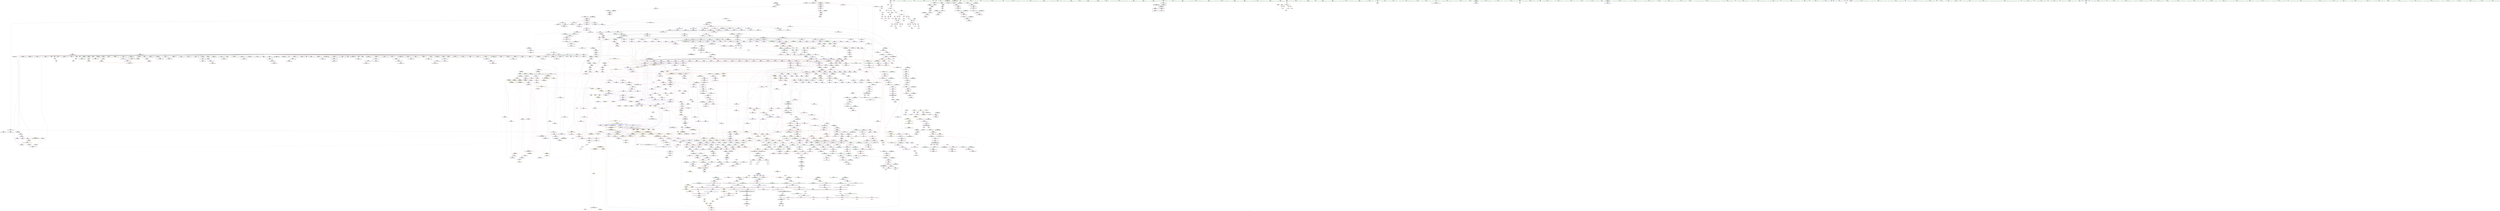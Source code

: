 digraph "SVFG" {
	label="SVFG";

	Node0x55e6027c34d0 [shape=record,color=grey,label="{NodeID: 0\nNullPtr}"];
	Node0x55e6027c34d0 -> Node0x55e602d8b230[style=solid];
	Node0x55e6027c34d0 -> Node0x55e602d8b330[style=solid];
	Node0x55e6027c34d0 -> Node0x55e602d8b400[style=solid];
	Node0x55e6027c34d0 -> Node0x55e602d8b4d0[style=solid];
	Node0x55e6027c34d0 -> Node0x55e602d8b5a0[style=solid];
	Node0x55e6027c34d0 -> Node0x55e602d8b670[style=solid];
	Node0x55e6027c34d0 -> Node0x55e602d8b740[style=solid];
	Node0x55e6027c34d0 -> Node0x55e602d8b810[style=solid];
	Node0x55e6027c34d0 -> Node0x55e602d8b8e0[style=solid];
	Node0x55e6027c34d0 -> Node0x55e602d8b9b0[style=solid];
	Node0x55e6027c34d0 -> Node0x55e602d8ba80[style=solid];
	Node0x55e6027c34d0 -> Node0x55e602d8bb50[style=solid];
	Node0x55e6027c34d0 -> Node0x55e602d8bc20[style=solid];
	Node0x55e6027c34d0 -> Node0x55e602d8bcf0[style=solid];
	Node0x55e6027c34d0 -> Node0x55e602d8bdc0[style=solid];
	Node0x55e6027c34d0 -> Node0x55e602d8be90[style=solid];
	Node0x55e6027c34d0 -> Node0x55e602d8bf60[style=solid];
	Node0x55e6027c34d0 -> Node0x55e602d8c030[style=solid];
	Node0x55e6027c34d0 -> Node0x55e602d8c100[style=solid];
	Node0x55e6027c34d0 -> Node0x55e602d8c1d0[style=solid];
	Node0x55e6027c34d0 -> Node0x55e602d8c2a0[style=solid];
	Node0x55e6027c34d0 -> Node0x55e602d8c370[style=solid];
	Node0x55e6027c34d0 -> Node0x55e602d8c440[style=solid];
	Node0x55e6027c34d0 -> Node0x55e602d8c510[style=solid];
	Node0x55e6027c34d0 -> Node0x55e602d8c5e0[style=solid];
	Node0x55e6027c34d0 -> Node0x55e602d8c6b0[style=solid];
	Node0x55e6027c34d0 -> Node0x55e602d8c780[style=solid];
	Node0x55e6027c34d0 -> Node0x55e602d8c850[style=solid];
	Node0x55e6027c34d0 -> Node0x55e602d8c920[style=solid];
	Node0x55e6027c34d0 -> Node0x55e602d8c9f0[style=solid];
	Node0x55e6027c34d0 -> Node0x55e602d8cac0[style=solid];
	Node0x55e6027c34d0 -> Node0x55e602d8cb90[style=solid];
	Node0x55e6027c34d0 -> Node0x55e602d8cc60[style=solid];
	Node0x55e6027c34d0 -> Node0x55e602d8cd30[style=solid];
	Node0x55e6027c34d0 -> Node0x55e602d8ce00[style=solid];
	Node0x55e6027c34d0 -> Node0x55e602d8ced0[style=solid];
	Node0x55e6027c34d0 -> Node0x55e602d8cfa0[style=solid];
	Node0x55e6027c34d0 -> Node0x55e602d8d070[style=solid];
	Node0x55e6027c34d0 -> Node0x55e602d8d140[style=solid];
	Node0x55e6027c34d0 -> Node0x55e602d8d210[style=solid];
	Node0x55e6027c34d0 -> Node0x55e602d8d2e0[style=solid];
	Node0x55e6027c34d0 -> Node0x55e602d8d3b0[style=solid];
	Node0x55e6027c34d0 -> Node0x55e602d8d480[style=solid];
	Node0x55e6027c34d0 -> Node0x55e602d8d550[style=solid];
	Node0x55e6027c34d0 -> Node0x55e602d8d620[style=solid];
	Node0x55e6027c34d0 -> Node0x55e602d8d6f0[style=solid];
	Node0x55e6027c34d0 -> Node0x55e602d8d7c0[style=solid];
	Node0x55e6027c34d0 -> Node0x55e602d8d890[style=solid];
	Node0x55e6027c34d0 -> Node0x55e602d8d960[style=solid];
	Node0x55e6027c34d0 -> Node0x55e602d8da30[style=solid];
	Node0x55e6027c34d0 -> Node0x55e602d8db00[style=solid];
	Node0x55e6027c34d0 -> Node0x55e602d8dbd0[style=solid];
	Node0x55e6027c34d0 -> Node0x55e602d8dca0[style=solid];
	Node0x55e6027c34d0 -> Node0x55e602d8dd70[style=solid];
	Node0x55e6027c34d0 -> Node0x55e602d8de40[style=solid];
	Node0x55e6027c34d0 -> Node0x55e602d8df10[style=solid];
	Node0x55e6027c34d0 -> Node0x55e602d8dfe0[style=solid];
	Node0x55e6027c34d0 -> Node0x55e602d8e0b0[style=solid];
	Node0x55e6027c34d0 -> Node0x55e602dbd4e0[style=solid];
	Node0x55e6027c34d0 -> Node0x55e602dc16e0[style=solid];
	Node0x55e6027c34d0 -> Node0x55e602dc2170[style=solid];
	Node0x55e6027c34d0 -> Node0x55e602dc2720[style=solid];
	Node0x55e6027c34d0 -> Node0x55e602dc27f0[style=solid];
	Node0x55e6027c34d0 -> Node0x55e602dc28c0[style=solid];
	Node0x55e6027c34d0 -> Node0x55e602dc2990[style=solid];
	Node0x55e6027c34d0 -> Node0x55e602df45f0[style=solid];
	Node0x55e6027c34d0:s64 -> Node0x55e602f11d80[style=solid,color=red];
	Node0x55e6027c34d0:s64 -> Node0x55e602f18b80[style=solid,color=red];
	Node0x55e602f191e0 [shape=record,color=black,label="{NodeID: 2989\n1539 = PHI(1428, )\n0th arg _ZN9__gnu_cxx13new_allocatorIcE9constructIcJcEEEvPT_DpOT0_ }"];
	Node0x55e602f191e0 -> Node0x55e602dc5640[style=solid];
	Node0x55e602e3b040 [shape=record,color=black,label="{NodeID: 1882\nMR_427V_2 = PHI(MR_427V_3, MR_427V_1, )\npts\{1251 630000 630001 630003 630004 630005 630007 630009 \}\n|{<s0>110}}"];
	Node0x55e602e3b040:s0 -> Node0x55e602e8c740[style=dashed,color=blue];
	Node0x55e602d8ef80 [shape=record,color=red,label="{NodeID: 775\n98\<--54\n\<--sum\n_Z5solvev\n}"];
	Node0x55e602d8ef80 -> Node0x55e602df39f0[style=solid];
	Node0x55e602d85700 [shape=record,color=black,label="{NodeID: 443\n1671\<--1620\n\<--this1\n_ZNSt5dequeIcSaIcEE17_M_reallocate_mapEmb\n}"];
	Node0x55e602d85700 -> Node0x55e602da0830[style=solid];
	Node0x55e602d85700 -> Node0x55e602da0900[style=solid];
	Node0x55e602d85700 -> Node0x55e602da09d0[style=solid];
	Node0x55e602dc5090 [shape=record,color=blue,label="{NodeID: 1218\n1448\<--1445\n__args.addr\<--__args\n_ZNSt5dequeIcSaIcEE16_M_push_back_auxIJcEEEvDpOT_\n}"];
	Node0x55e602dc5090 -> Node0x55e602db6d50[style=dashed];
	Node0x55e602d793a0 [shape=record,color=green,label="{NodeID: 111\n560\<--561\n__n\<--__n_field_insensitive\n_ZNSt11_Deque_baseIcSaIcEE16_M_destroy_nodesEPPcS3_\n}"];
	Node0x55e602d793a0 -> Node0x55e602d919c0[style=solid];
	Node0x55e602d793a0 -> Node0x55e602d91a90[style=solid];
	Node0x55e602d793a0 -> Node0x55e602d91b60[style=solid];
	Node0x55e602d793a0 -> Node0x55e602dbfa70[style=solid];
	Node0x55e602d793a0 -> Node0x55e602dbfb40[style=solid];
	Node0x55e602d949b0 [shape=record,color=red,label="{NodeID: 886\n1071\<--1056\n\<--__a.addr\n_ZSt3maxImERKT_S2_S2_\n}"];
	Node0x55e602d949b0 -> Node0x55e602dc2cd0[style=solid];
	Node0x55e602e8a980 [shape=record,color=yellow,style=double,label="{NodeID: 2768\n61V_2 = CSCHI(MR_61V_1)\npts\{630003 630004 630005 630006 630007 630008 630009 \}\nCS[]|{<s0>19|<s1>19|<s2>19|<s3>19}}"];
	Node0x55e602e8a980:s0 -> Node0x55e602e43770[style=dashed,color=blue];
	Node0x55e602e8a980:s1 -> Node0x55e602e44170[style=dashed,color=blue];
	Node0x55e602e8a980:s2 -> Node0x55e602e54ad0[style=dashed,color=blue];
	Node0x55e602e8a980:s3 -> Node0x55e602e54fd0[style=dashed,color=blue];
	Node0x55e602d9b480 [shape=record,color=purple,label="{NodeID: 554\n925\<--909\n_M_impl\<--this1\n_ZNSt11_Deque_baseIcSaIcEE17_M_initialize_mapEm\n}"];
	Node0x55e602d7dd20 [shape=record,color=green,label="{NodeID: 222\n1341\<--1342\nthis.addr\<--this.addr_field_insensitive\n_ZNSt5dequeIcSaIcEE9push_backEOc\n}"];
	Node0x55e602d7dd20 -> Node0x55e602d96890[style=solid];
	Node0x55e602d7dd20 -> Node0x55e602dc47a0[style=solid];
	Node0x55e602db9c70 [shape=record,color=red,label="{NodeID: 997\n1765\<--1764\n\<--_M_map_size60\n_ZNSt5dequeIcSaIcEE17_M_reallocate_mapEmb\n|{<s0>134}}"];
	Node0x55e602db9c70:s0 -> Node0x55e602f10a90[style=solid,color=red];
	Node0x55e602f0ca70 [shape=record,color=black,label="{NodeID: 2879\n1830 = PHI(1863, )\n|{<s0>142}}"];
	Node0x55e602f0ca70:s0 -> Node0x55e602f1a260[style=solid,color=red];
	Node0x55e602da0eb0 [shape=record,color=purple,label="{NodeID: 665\n1686\<--1683\n_M_node20\<--\n_ZNSt5dequeIcSaIcEE17_M_reallocate_mapEmb\n}"];
	Node0x55e602da0eb0 -> Node0x55e602db95f0[style=solid];
	Node0x55e602d8c030 [shape=record,color=black,label="{NodeID: 333\n862\<--3\nlpad.val\<--dummyVal\n_ZNSt11_Deque_baseIcSaIcEEC2Ev\n}"];
	Node0x55e602e67210 [shape=record,color=yellow,style=double,label="{NodeID: 2215\n26V_1 = ENCHI(MR_26V_0)\npts\{1251 \}\nFun[_ZNSt15_Deque_iteratorIcRcPcEmmEv]|{<s0>159}}"];
	Node0x55e602e67210:s0 -> Node0x55e602e623c0[style=dashed,color=red];
	Node0x55e602dbf730 [shape=record,color=blue,label="{NodeID: 1108\n544\<--547\n_M_node\<--\n_ZNSt15_Deque_iteratorIcRcPcEC2ERKS2_\n|{<s0>42|<s1>43}}"];
	Node0x55e602dbf730:s0 -> Node0x55e602e8af30[style=dashed,color=blue];
	Node0x55e602dbf730:s1 -> Node0x55e602e8b090[style=dashed,color=blue];
	Node0x55e602d289f0 [shape=record,color=green,label="{NodeID: 1\n7\<--1\n__dso_handle\<--dummyObj\nGlob }"];
	Node0x55e602f192f0 [shape=record,color=black,label="{NodeID: 2990\n1540 = PHI(1429, )\n1st arg _ZN9__gnu_cxx13new_allocatorIcE9constructIcJcEEEvPT_DpOT0_ }"];
	Node0x55e602f192f0 -> Node0x55e602dc5710[style=solid];
	Node0x55e602d8f050 [shape=record,color=red,label="{NodeID: 776\n102\<--54\n\<--sum\n_Z5solvev\n}"];
	Node0x55e602d8f050 -> Node0x55e602deeef0[style=solid];
	Node0x55e602d857d0 [shape=record,color=black,label="{NodeID: 444\n1678\<--1620\n\<--this1\n_ZNSt5dequeIcSaIcEE17_M_reallocate_mapEmb\n}"];
	Node0x55e602d857d0 -> Node0x55e602da0aa0[style=solid];
	Node0x55e602d857d0 -> Node0x55e602da0b70[style=solid];
	Node0x55e602d857d0 -> Node0x55e602da0c40[style=solid];
	Node0x55e602dc5160 [shape=record,color=blue,label="{NodeID: 1219\n1467\<--1461\nadd.ptr\<--call\n_ZNSt5dequeIcSaIcEE16_M_push_back_auxIJcEEEvDpOT_\n|{|<s1>114|<s2>121}}"];
	Node0x55e602dc5160 -> Node0x55e602db74a0[style=dashed];
	Node0x55e602dc5160:s1 -> Node0x55e602e3b040[style=dashed,color=blue];
	Node0x55e602dc5160:s2 -> Node0x55e602e623c0[style=dashed,color=red];
	Node0x55e602d79470 [shape=record,color=green,label="{NodeID: 112\n576\<--577\n_ZNSt11_Deque_baseIcSaIcEE18_M_deallocate_nodeEPc\<--_ZNSt11_Deque_baseIcSaIcEE18_M_deallocate_nodeEPc_field_insensitive\n}"];
	Node0x55e602d94a80 [shape=record,color=red,label="{NodeID: 887\n1064\<--1058\n\<--__b.addr\n_ZSt3maxImERKT_S2_S2_\n}"];
	Node0x55e602d94a80 -> Node0x55e602d94cf0[style=solid];
	Node0x55e602d9b550 [shape=record,color=purple,label="{NodeID: 555\n926\<--909\n_M_map_size\<--this1\n_ZNSt11_Deque_baseIcSaIcEE17_M_initialize_mapEm\n}"];
	Node0x55e602d9b550 -> Node0x55e602dc1c90[style=solid];
	Node0x55e602d7ddf0 [shape=record,color=green,label="{NodeID: 223\n1343\<--1344\n__x.addr\<--__x.addr_field_insensitive\n_ZNSt5dequeIcSaIcEE9push_backEOc\n}"];
	Node0x55e602d7ddf0 -> Node0x55e602d96960[style=solid];
	Node0x55e602d7ddf0 -> Node0x55e602dc4870[style=solid];
	Node0x55e602db9d40 [shape=record,color=red,label="{NodeID: 998\n1805\<--1796\n\<--__first.addr\n_ZSt4copyIPPcS1_ET0_T_S3_S2_\n|{<s0>137}}"];
	Node0x55e602db9d40:s0 -> Node0x55e602f16420[style=solid,color=red];
	Node0x55e602f0cbb0 [shape=record,color=black,label="{NodeID: 2880\n1832 = PHI(1863, )\n|{<s0>142}}"];
	Node0x55e602f0cbb0:s0 -> Node0x55e602f1a370[style=solid,color=red];
	Node0x55e602da0f80 [shape=record,color=purple,label="{NodeID: 666\n1688\<--1687\nadd.ptr21\<--\n_ZNSt5dequeIcSaIcEE17_M_reallocate_mapEmb\n|{<s0>129}}"];
	Node0x55e602da0f80:s0 -> Node0x55e602f0e480[style=solid,color=red];
	Node0x55e602d8c100 [shape=record,color=black,label="{NodeID: 334\n863\<--3\nlpad.val2\<--dummyVal\n_ZNSt11_Deque_baseIcSaIcEEC2Ev\n}"];
	Node0x55e602dbf800 [shape=record,color=blue,label="{NodeID: 1109\n554\<--551\nthis.addr\<--this\n_ZNSt11_Deque_baseIcSaIcEE16_M_destroy_nodesEPPcS3_\n}"];
	Node0x55e602dbf800 -> Node0x55e602d91750[style=dashed];
	Node0x55e602d75360 [shape=record,color=green,label="{NodeID: 2\n8\<--1\n_ZSt3cin\<--dummyObj\nGlob }"];
	Node0x55e602f19400 [shape=record,color=black,label="{NodeID: 2991\n1541 = PHI(1431, )\n2nd arg _ZN9__gnu_cxx13new_allocatorIcE9constructIcJcEEEvPT_DpOT0_ }"];
	Node0x55e602f19400 -> Node0x55e602dc57e0[style=solid];
	Node0x55e602d8f120 [shape=record,color=red,label="{NodeID: 777\n93\<--56\n\<--v\n_Z5solvev\n}"];
	Node0x55e602d8f120 -> Node0x55e602df00f0[style=solid];
	Node0x55e602d858a0 [shape=record,color=black,label="{NodeID: 445\n1683\<--1620\n\<--this1\n_ZNSt5dequeIcSaIcEE17_M_reallocate_mapEmb\n}"];
	Node0x55e602d858a0 -> Node0x55e602da0d10[style=solid];
	Node0x55e602d858a0 -> Node0x55e602da0de0[style=solid];
	Node0x55e602d858a0 -> Node0x55e602da0eb0[style=solid];
	Node0x55e602dc5230 [shape=record,color=blue,label="{NodeID: 1220\n1498\<--1494\n_M_cur16\<--\n_ZNSt5dequeIcSaIcEE16_M_push_back_auxIJcEEEvDpOT_\n|{<s0>114}}"];
	Node0x55e602dc5230:s0 -> Node0x55e602e3a6a0[style=dashed,color=blue];
	Node0x55e602d79570 [shape=record,color=green,label="{NodeID: 113\n588\<--589\nthis.addr\<--this.addr_field_insensitive\n_ZNSt11_Deque_baseIcSaIcEE17_M_deallocate_mapEPPcm\n}"];
	Node0x55e602d79570 -> Node0x55e602d91d00[style=solid];
	Node0x55e602d79570 -> Node0x55e602dbfc10[style=solid];
	Node0x55e602e57960 [shape=record,color=yellow,style=double,label="{NodeID: 1995\n52V_1 = ENCHI(MR_52V_0)\npts\{630002 630006 \}\nFun[_ZNKSt5dequeIcSaIcEE5emptyEv]|{<s0>155|<s1>155}}"];
	Node0x55e602e57960:s0 -> Node0x55e602e59120[style=dashed,color=red];
	Node0x55e602e57960:s1 -> Node0x55e602e59200[style=dashed,color=red];
	Node0x55e602d94b50 [shape=record,color=red,label="{NodeID: 888\n1068\<--1058\n\<--__b.addr\n_ZSt3maxImERKT_S2_S2_\n}"];
	Node0x55e602d94b50 -> Node0x55e602dc2c00[style=solid];
	Node0x55e602e8ac70 [shape=record,color=yellow,style=double,label="{NodeID: 2770\n93V_2 = CSCHI(MR_93V_1)\npts\{3810000 3810001 3810002 3810003 \}\nCS[]}"];
	Node0x55e602d9b620 [shape=record,color=purple,label="{NodeID: 556\n928\<--909\n_M_impl5\<--this1\n_ZNSt11_Deque_baseIcSaIcEE17_M_initialize_mapEm\n}"];
	Node0x55e602d7dec0 [shape=record,color=green,label="{NodeID: 224\n1351\<--1352\n_ZNSt5dequeIcSaIcEE12emplace_backIJcEEEvDpOT_\<--_ZNSt5dequeIcSaIcEE12emplace_backIJcEEEvDpOT__field_insensitive\n}"];
	Node0x55e602e60120 [shape=record,color=yellow,style=double,label="{NodeID: 2106\n40V_1 = ENCHI(MR_40V_0)\npts\{1251 630000 630001 630002 630003 630004 630005 630006 630007 630008 630009 \}\nFun[_ZNSt5stackIcSt5dequeIcSaIcEEED2Ev]|{<s0>28|<s1>28|<s2>28}}"];
	Node0x55e602e60120:s0 -> Node0x55e602e66b60[style=dashed,color=red];
	Node0x55e602e60120:s1 -> Node0x55e602e66c40[style=dashed,color=red];
	Node0x55e602e60120:s2 -> Node0x55e602e66f10[style=dashed,color=red];
	Node0x55e602db9e10 [shape=record,color=red,label="{NodeID: 999\n1809\<--1798\n\<--__last.addr\n_ZSt4copyIPPcS1_ET0_T_S3_S2_\n|{<s0>138}}"];
	Node0x55e602db9e10:s0 -> Node0x55e602f16420[style=solid,color=red];
	Node0x55e602f0ccf0 [shape=record,color=black,label="{NodeID: 2881\n1834 = PHI(1945, )\n}"];
	Node0x55e602f0ccf0 -> Node0x55e602d96bd0[style=solid];
	Node0x55e602da1050 [shape=record,color=purple,label="{NodeID: 667\n1695\<--1694\n_M_impl22\<--\n_ZNSt5dequeIcSaIcEE17_M_reallocate_mapEmb\n}"];
	Node0x55e602d8c1d0 [shape=record,color=black,label="{NodeID: 335\n958\<--3\n\<--dummyVal\n_ZNSt11_Deque_baseIcSaIcEE17_M_initialize_mapEm\n}"];
	Node0x55e602dbf8d0 [shape=record,color=blue,label="{NodeID: 1110\n556\<--552\n__nstart.addr\<--__nstart\n_ZNSt11_Deque_baseIcSaIcEE16_M_destroy_nodesEPPcS3_\n}"];
	Node0x55e602dbf8d0 -> Node0x55e602d91820[style=dashed];
	Node0x55e602d753f0 [shape=record,color=green,label="{NodeID: 3\n9\<--1\n.str\<--dummyObj\nGlob }"];
	Node0x55e602f19510 [shape=record,color=black,label="{NodeID: 2992\n1871 = PHI(1852, )\n0th arg _ZSt13__copy_move_aILb0EPPcS1_ET1_T0_S3_S2_ }"];
	Node0x55e602f19510 -> Node0x55e602dc6c30[style=solid];
	Node0x55e602d8f1f0 [shape=record,color=red,label="{NodeID: 778\n99\<--56\n\<--v\n_Z5solvev\n}"];
	Node0x55e602d8f1f0 -> Node0x55e602df39f0[style=solid];
	Node0x55e602d85970 [shape=record,color=black,label="{NodeID: 446\n1694\<--1620\n\<--this1\n_ZNSt5dequeIcSaIcEE17_M_reallocate_mapEmb\n}"];
	Node0x55e602d85970 -> Node0x55e602da1050[style=solid];
	Node0x55e602d85970 -> Node0x55e602da1120[style=solid];
	Node0x55e602d85970 -> Node0x55e602da11f0[style=solid];
	Node0x55e602dc5300 [shape=record,color=blue,label="{NodeID: 1221\n1450\<--1502\nexn.slot\<--\n_ZNSt5dequeIcSaIcEE16_M_push_back_auxIJcEEEvDpOT_\n}"];
	Node0x55e602dc5300 -> Node0x55e602db6e20[style=dashed];
	Node0x55e602dc5300 -> Node0x55e602dc54a0[style=dashed];
	Node0x55e602d7e330 [shape=record,color=green,label="{NodeID: 114\n590\<--591\n__p.addr\<--__p.addr_field_insensitive\n_ZNSt11_Deque_baseIcSaIcEE17_M_deallocate_mapEPPcm\n}"];
	Node0x55e602d7e330 -> Node0x55e602d91dd0[style=solid];
	Node0x55e602d7e330 -> Node0x55e602dbfce0[style=solid];
	Node0x55e602e57a40 [shape=record,color=yellow,style=double,label="{NodeID: 1996\n28V_1 = ENCHI(MR_28V_0)\npts\{1321 \}\nFun[_ZNSt5dequeIcSaIcEE12emplace_backIJcEEEvDpOT_]|{<s0>112|<s1>114}}"];
	Node0x55e602e57a40:s0 -> Node0x55e602e59690[style=dashed,color=red];
	Node0x55e602e57a40:s1 -> Node0x55e602e61830[style=dashed,color=red];
	Node0x55e602d94c20 [shape=record,color=red,label="{NodeID: 889\n1063\<--1062\n\<--\n_ZSt3maxImERKT_S2_S2_\n}"];
	Node0x55e602d94c20 -> Node0x55e602df36f0[style=solid];
	Node0x55e602e8add0 [shape=record,color=yellow,style=double,label="{NodeID: 2771\n95V_2 = CSCHI(MR_95V_1)\npts\{3830000 3830001 3830002 3830003 \}\nCS[]}"];
	Node0x55e602d9b6f0 [shape=record,color=purple,label="{NodeID: 557\n929\<--909\n_M_map_size6\<--this1\n_ZNSt11_Deque_baseIcSaIcEE17_M_initialize_mapEm\n}"];
	Node0x55e602d9b6f0 -> Node0x55e602d94190[style=solid];
	Node0x55e602d7dfc0 [shape=record,color=green,label="{NodeID: 225\n1356\<--1357\n__t.addr\<--__t.addr_field_insensitive\n_ZSt4moveIRcEONSt16remove_referenceIT_E4typeEOS2_\n}"];
	Node0x55e602d7dfc0 -> Node0x55e602db62c0[style=solid];
	Node0x55e602d7dfc0 -> Node0x55e602dc4940[style=solid];
	Node0x55e602db9ee0 [shape=record,color=red,label="{NodeID: 1000\n1811\<--1800\n\<--__result.addr\n_ZSt4copyIPPcS1_ET0_T_S3_S2_\n|{<s0>139}}"];
	Node0x55e602db9ee0:s0 -> Node0x55e602f120b0[style=solid,color=red];
	Node0x55e602f0ce30 [shape=record,color=black,label="{NodeID: 2882\n1852 = PHI(1894, )\n|{<s0>146}}"];
	Node0x55e602f0ce30:s0 -> Node0x55e602f19510[style=solid,color=red];
	Node0x55e602da1120 [shape=record,color=purple,label="{NodeID: 668\n1696\<--1694\n_M_start23\<--\n_ZNSt5dequeIcSaIcEE17_M_reallocate_mapEmb\n}"];
	Node0x55e602d8c2a0 [shape=record,color=black,label="{NodeID: 336\n959\<--3\n\<--dummyVal\n_ZNSt11_Deque_baseIcSaIcEE17_M_initialize_mapEm\n}"];
	Node0x55e602d8c2a0 -> Node0x55e602dc1fd0[style=solid];
	Node0x55e602e674e0 [shape=record,color=yellow,style=double,label="{NodeID: 2218\n231V_1 = ENCHI(MR_231V_0)\npts\{20700001 \}\nFun[_ZNSt15_Deque_iteratorIcRcPcEmmEv]|{|<s2>159}}"];
	Node0x55e602e674e0 -> Node0x55e602dbc1d0[style=dashed];
	Node0x55e602e674e0 -> Node0x55e602e53bd0[style=dashed];
	Node0x55e602e674e0:s2 -> Node0x55e602dc3b70[style=dashed,color=red];
	Node0x55e602dbf9a0 [shape=record,color=blue,label="{NodeID: 1111\n558\<--553\n__nfinish.addr\<--__nfinish\n_ZNSt11_Deque_baseIcSaIcEE16_M_destroy_nodesEPPcS3_\n}"];
	Node0x55e602dbf9a0 -> Node0x55e602d918f0[style=dashed];
	Node0x55e602d756a0 [shape=record,color=green,label="{NodeID: 4\n11\<--1\n.str.1\<--dummyObj\nGlob }"];
	Node0x55e602f19620 [shape=record,color=black,label="{NodeID: 2993\n1872 = PHI(1856, )\n1st arg _ZSt13__copy_move_aILb0EPPcS1_ET1_T0_S3_S2_ }"];
	Node0x55e602f19620 -> Node0x55e602dc6d00[style=solid];
	Node0x55e602d8f2c0 [shape=record,color=red,label="{NodeID: 779\n105\<--56\n\<--v\n_Z5solvev\n}"];
	Node0x55e602d8f2c0 -> Node0x55e602df12f0[style=solid];
	Node0x55e602d85a40 [shape=record,color=black,label="{NodeID: 447\n1699\<--1620\n\<--this1\n_ZNSt5dequeIcSaIcEE17_M_reallocate_mapEmb\n}"];
	Node0x55e602d85a40 -> Node0x55e602da12c0[style=solid];
	Node0x55e602d85a40 -> Node0x55e602da1390[style=solid];
	Node0x55e602d85a40 -> Node0x55e602da1460[style=solid];
	Node0x55e602dc53d0 [shape=record,color=blue,label="{NodeID: 1222\n1452\<--1504\nehselector.slot\<--\n_ZNSt5dequeIcSaIcEE16_M_push_back_auxIJcEEEvDpOT_\n}"];
	Node0x55e602dc53d0 -> Node0x55e602dc5570[style=dashed];
	Node0x55e602d7e400 [shape=record,color=green,label="{NodeID: 115\n592\<--593\n__n.addr\<--__n.addr_field_insensitive\n_ZNSt11_Deque_baseIcSaIcEE17_M_deallocate_mapEPPcm\n}"];
	Node0x55e602d7e400 -> Node0x55e602d91ea0[style=solid];
	Node0x55e602d7e400 -> Node0x55e602dbfdb0[style=solid];
	Node0x55e602d94cf0 [shape=record,color=red,label="{NodeID: 890\n1065\<--1064\n\<--\n_ZSt3maxImERKT_S2_S2_\n}"];
	Node0x55e602d94cf0 -> Node0x55e602df36f0[style=solid];
	Node0x55e602e8af30 [shape=record,color=yellow,style=double,label="{NodeID: 2772\n93V_2 = CSCHI(MR_93V_1)\npts\{3810000 3810001 3810002 3810003 \}\nCS[]|{<s0>35}}"];
	Node0x55e602e8af30:s0 -> Node0x55e602e8ac70[style=dashed,color=blue];
	Node0x55e602d9b7c0 [shape=record,color=purple,label="{NodeID: 558\n934\<--909\n_M_impl8\<--this1\n_ZNSt11_Deque_baseIcSaIcEE17_M_initialize_mapEm\n}"];
	Node0x55e602d7e090 [shape=record,color=green,label="{NodeID: 226\n1364\<--1365\nthis.addr\<--this.addr_field_insensitive\n_ZNSt5dequeIcSaIcEE12emplace_backIJcEEEvDpOT_\n}"];
	Node0x55e602d7e090 -> Node0x55e602db6390[style=solid];
	Node0x55e602d7e090 -> Node0x55e602dc4a10[style=solid];
	Node0x55e602db9fb0 [shape=record,color=red,label="{NodeID: 1001\n1829\<--1820\n\<--__first.addr\n_ZSt13copy_backwardIPPcS1_ET0_T_S3_S2_\n|{<s0>140}}"];
	Node0x55e602db9fb0:s0 -> Node0x55e602f16420[style=solid,color=red];
	Node0x55e602f0cf70 [shape=record,color=black,label="{NodeID: 2883\n1856 = PHI(1894, )\n|{<s0>146}}"];
	Node0x55e602f0cf70:s0 -> Node0x55e602f19620[style=solid,color=red];
	Node0x55e602da11f0 [shape=record,color=purple,label="{NodeID: 669\n1697\<--1694\n_M_node24\<--\n_ZNSt5dequeIcSaIcEE17_M_reallocate_mapEmb\n}"];
	Node0x55e602da11f0 -> Node0x55e602db96c0[style=solid];
	Node0x55e602d8c370 [shape=record,color=black,label="{NodeID: 337\n961\<--3\n\<--dummyVal\n_ZNSt11_Deque_baseIcSaIcEE17_M_initialize_mapEm\n}"];
	Node0x55e602d8c370 -> Node0x55e602dc20a0[style=solid];
	Node0x55e602e675c0 [shape=record,color=yellow,style=double,label="{NodeID: 2219\n233V_1 = ENCHI(MR_233V_0)\npts\{20700002 \}\nFun[_ZNSt15_Deque_iteratorIcRcPcEmmEv]|{|<s1>159}}"];
	Node0x55e602e675c0 -> Node0x55e602e540d0[style=dashed];
	Node0x55e602e675c0:s1 -> Node0x55e602dc3c40[style=dashed,color=red];
	Node0x55e602dbfa70 [shape=record,color=blue,label="{NodeID: 1112\n560\<--566\n__n\<--\n_ZNSt11_Deque_baseIcSaIcEE16_M_destroy_nodesEPPcS3_\n}"];
	Node0x55e602dbfa70 -> Node0x55e602e37730[style=dashed];
	Node0x55e602d75730 [shape=record,color=green,label="{NodeID: 5\n13\<--1\n__PRETTY_FUNCTION__._Z5solvev\<--dummyObj\nGlob }"];
	Node0x55e602f19730 [shape=record,color=black,label="{NodeID: 2994\n1873 = PHI(1858, )\n2nd arg _ZSt13__copy_move_aILb0EPPcS1_ET1_T0_S3_S2_ }"];
	Node0x55e602f19730 -> Node0x55e602dc6dd0[style=solid];
	Node0x55e602d8f390 [shape=record,color=red,label="{NodeID: 780\n120\<--58\n\<--l\n_Z5solvev\n}"];
	Node0x55e602d8f390 -> Node0x55e602df4470[style=solid];
	Node0x55e602d85b10 [shape=record,color=black,label="{NodeID: 448\n1713\<--1620\n\<--this1\n_ZNSt5dequeIcSaIcEE17_M_reallocate_mapEmb\n}"];
	Node0x55e602d85b10 -> Node0x55e602da1600[style=solid];
	Node0x55e602d85b10 -> Node0x55e602da16d0[style=solid];
	Node0x55e602dc54a0 [shape=record,color=blue,label="{NodeID: 1223\n1450\<--1520\nexn.slot\<--\n_ZNSt5dequeIcSaIcEE16_M_push_back_auxIJcEEEvDpOT_\n}"];
	Node0x55e602dc54a0 -> Node0x55e602db6ef0[style=dashed];
	Node0x55e602d7e4d0 [shape=record,color=green,label="{NodeID: 116\n594\<--595\n__map_alloc\<--__map_alloc_field_insensitive\n_ZNSt11_Deque_baseIcSaIcEE17_M_deallocate_mapEPPcm\n|{<s0>50|<s1>51|<s2>52|<s3>53}}"];
	Node0x55e602d7e4d0:s0 -> Node0x55e602f1bdf0[style=solid,color=red];
	Node0x55e602d7e4d0:s1 -> Node0x55e602f18630[style=solid,color=red];
	Node0x55e602d7e4d0:s2 -> Node0x55e602f12570[style=solid,color=red];
	Node0x55e602d7e4d0:s3 -> Node0x55e602f12570[style=solid,color=red];
	Node0x55e602d94dc0 [shape=record,color=red,label="{NodeID: 891\n1091\<--1079\nthis1\<--this.addr\n_ZNSt11_Deque_baseIcSaIcEE15_M_allocate_mapEm\n|{<s0>86}}"];
	Node0x55e602d94dc0:s0 -> Node0x55e602f1c030[style=solid,color=red];
	Node0x55e602e8b090 [shape=record,color=yellow,style=double,label="{NodeID: 2773\n153V_2 = CSCHI(MR_153V_1)\npts\{3830000 3830001 3830002 3830003 20700000 20700001 20700002 20700003 \}\nCS[]|{<s0>36|<s1>156|<s2>156}}"];
	Node0x55e602e8b090:s0 -> Node0x55e602e8add0[style=dashed,color=blue];
	Node0x55e602e8b090:s1 -> Node0x55e602e8daf0[style=dashed,color=blue];
	Node0x55e602e8b090:s2 -> Node0x55e602e8dc50[style=dashed,color=blue];
	Node0x55e602d9b890 [shape=record,color=purple,label="{NodeID: 559\n935\<--909\n_M_map\<--this1\n_ZNSt11_Deque_baseIcSaIcEE17_M_initialize_mapEm\n}"];
	Node0x55e602d9b890 -> Node0x55e602dc1d60[style=solid];
	Node0x55e602d7e160 [shape=record,color=green,label="{NodeID: 227\n1366\<--1367\n__args.addr\<--__args.addr_field_insensitive\n_ZNSt5dequeIcSaIcEE12emplace_backIJcEEEvDpOT_\n}"];
	Node0x55e602d7e160 -> Node0x55e602db6460[style=solid];
	Node0x55e602d7e160 -> Node0x55e602db6530[style=solid];
	Node0x55e602d7e160 -> Node0x55e602dc4ae0[style=solid];
	Node0x55e602dba080 [shape=record,color=red,label="{NodeID: 1002\n1831\<--1822\n\<--__last.addr\n_ZSt13copy_backwardIPPcS1_ET0_T_S3_S2_\n|{<s0>141}}"];
	Node0x55e602dba080:s0 -> Node0x55e602f16420[style=solid,color=red];
	Node0x55e602f0d0b0 [shape=record,color=black,label="{NodeID: 2884\n1858 = PHI(1894, )\n|{<s0>146}}"];
	Node0x55e602f0d0b0:s0 -> Node0x55e602f19730[style=solid,color=red];
	Node0x55e602da12c0 [shape=record,color=purple,label="{NodeID: 670\n1700\<--1699\n_M_impl25\<--\n_ZNSt5dequeIcSaIcEE17_M_reallocate_mapEmb\n}"];
	Node0x55e602d8c440 [shape=record,color=black,label="{NodeID: 338\n982\<--3\n\<--dummyVal\n_ZNSt11_Deque_baseIcSaIcEE17_M_initialize_mapEm\n}"];
	Node0x55e602e676a0 [shape=record,color=yellow,style=double,label="{NodeID: 2220\n235V_1 = ENCHI(MR_235V_0)\npts\{20700003 \}\nFun[_ZNSt15_Deque_iteratorIcRcPcEmmEv]|{|<s2>159}}"];
	Node0x55e602e676a0 -> Node0x55e602dbc2a0[style=dashed];
	Node0x55e602e676a0 -> Node0x55e602e545d0[style=dashed];
	Node0x55e602e676a0:s2 -> Node0x55e602dc3aa0[style=dashed,color=red];
	Node0x55e602dbfb40 [shape=record,color=blue,label="{NodeID: 1113\n560\<--580\n__n\<--incdec.ptr\n_ZNSt11_Deque_baseIcSaIcEE16_M_destroy_nodesEPPcS3_\n}"];
	Node0x55e602dbfb40 -> Node0x55e602e37730[style=dashed];
	Node0x55e602d757c0 [shape=record,color=green,label="{NodeID: 6\n15\<--1\n_ZSt4cout\<--dummyObj\nGlob }"];
	Node0x55e602f19840 [shape=record,color=black,label="{NodeID: 2995\n304 = PHI(62, )\n0th arg _ZNSt5stackIcSt5dequeIcSaIcEEE3popEv }"];
	Node0x55e602f19840 -> Node0x55e602dbe7c0[style=solid];
	Node0x55e602d8f460 [shape=record,color=red,label="{NodeID: 781\n132\<--58\n\<--l\n_Z5solvev\n}"];
	Node0x55e602d8f460 -> Node0x55e602defaf0[style=solid];
	Node0x55e602d85be0 [shape=record,color=black,label="{NodeID: 449\n1717\<--1620\n\<--this1\n_ZNSt5dequeIcSaIcEE17_M_reallocate_mapEmb\n}"];
	Node0x55e602d85be0 -> Node0x55e602da17a0[style=solid];
	Node0x55e602d85be0 -> Node0x55e602da1870[style=solid];
	Node0x55e602dc5570 [shape=record,color=blue,label="{NodeID: 1224\n1452\<--1522\nehselector.slot\<--\n_ZNSt5dequeIcSaIcEE16_M_push_back_auxIJcEEEvDpOT_\n}"];
	Node0x55e602dc5570 -> Node0x55e602db6fc0[style=dashed];
	Node0x55e602d7e5a0 [shape=record,color=green,label="{NodeID: 117\n596\<--597\nexn.slot\<--exn.slot_field_insensitive\n_ZNSt11_Deque_baseIcSaIcEE17_M_deallocate_mapEPPcm\n}"];
	Node0x55e602d7e5a0 -> Node0x55e602d91f70[style=solid];
	Node0x55e602d7e5a0 -> Node0x55e602dbfe80[style=solid];
	Node0x55e602e57d10 [shape=record,color=yellow,style=double,label="{NodeID: 1999\n32V_1 = ENCHI(MR_32V_0)\npts\{630006 \}\nFun[_ZNSt5dequeIcSaIcEE12emplace_backIJcEEEvDpOT_]|{|<s4>114|<s5>114}}"];
	Node0x55e602e57d10 -> Node0x55e602db6600[style=dashed];
	Node0x55e602e57d10 -> Node0x55e602db67a0[style=dashed];
	Node0x55e602e57d10 -> Node0x55e602db6870[style=dashed];
	Node0x55e602e57d10 -> Node0x55e602dc4bb0[style=dashed];
	Node0x55e602e57d10:s4 -> Node0x55e602db7160[style=dashed,color=red];
	Node0x55e602e57d10:s5 -> Node0x55e602dc5230[style=dashed,color=red];
	Node0x55e602d94e90 [shape=record,color=red,label="{NodeID: 892\n1093\<--1081\n\<--__n.addr\n_ZNSt11_Deque_baseIcSaIcEE15_M_allocate_mapEm\n|{<s0>87}}"];
	Node0x55e602d94e90:s0 -> Node0x55e602f17490[style=solid,color=red];
	Node0x55e602d9b960 [shape=record,color=purple,label="{NodeID: 560\n937\<--909\n_M_impl9\<--this1\n_ZNSt11_Deque_baseIcSaIcEE17_M_initialize_mapEm\n}"];
	Node0x55e602d7e230 [shape=record,color=green,label="{NodeID: 228\n1394\<--1395\n_ZSt7forwardIcEOT_RNSt16remove_referenceIS0_E4typeE\<--_ZSt7forwardIcEOT_RNSt16remove_referenceIS0_E4typeE_field_insensitive\n}"];
	Node0x55e602dba150 [shape=record,color=red,label="{NodeID: 1003\n1833\<--1824\n\<--__result.addr\n_ZSt13copy_backwardIPPcS1_ET0_T_S3_S2_\n|{<s0>142}}"];
	Node0x55e602dba150:s0 -> Node0x55e602f1a480[style=solid,color=red];
	Node0x55e602f0d1f0 [shape=record,color=black,label="{NodeID: 2885\n1859 = PHI(1870, )\n}"];
	Node0x55e602f0d1f0 -> Node0x55e602d96ca0[style=solid];
	Node0x55e602da1390 [shape=record,color=purple,label="{NodeID: 671\n1701\<--1699\n_M_finish26\<--\n_ZNSt5dequeIcSaIcEE17_M_reallocate_mapEmb\n}"];
	Node0x55e602d8c510 [shape=record,color=black,label="{NodeID: 339\n983\<--3\n\<--dummyVal\n_ZNSt11_Deque_baseIcSaIcEE17_M_initialize_mapEm\n}"];
	Node0x55e602d8c510 -> Node0x55e602dc2310[style=solid];
	Node0x55e602e67780 [shape=record,color=yellow,style=double,label="{NodeID: 2221\n46V_1 = ENCHI(MR_46V_0)\npts\{65 71 73 75 \}\nFun[_ZNSt5stackIcSt5dequeIcSaIcEEE4pushEOc]|{<s0>24}}"];
	Node0x55e602e67780:s0 -> Node0x55e602e60aa0[style=dashed,color=red];
	Node0x55e602dbfc10 [shape=record,color=blue,label="{NodeID: 1114\n588\<--585\nthis.addr\<--this\n_ZNSt11_Deque_baseIcSaIcEE17_M_deallocate_mapEPPcm\n}"];
	Node0x55e602dbfc10 -> Node0x55e602d91d00[style=dashed];
	Node0x55e602d76090 [shape=record,color=green,label="{NodeID: 7\n16\<--1\n.str.2\<--dummyObj\nGlob }"];
	Node0x55e602f19950 [shape=record,color=black,label="{NodeID: 2996\n551 = PHI(474, 1130, )\n0th arg _ZNSt11_Deque_baseIcSaIcEE16_M_destroy_nodesEPPcS3_ }"];
	Node0x55e602f19950 -> Node0x55e602dbf800[style=solid];
	Node0x55e602d8f530 [shape=record,color=red,label="{NodeID: 782\n151\<--58\n\<--l\n_Z5solvev\n}"];
	Node0x55e602d8f530 -> Node0x55e602def970[style=solid];
	Node0x55e602d85cb0 [shape=record,color=black,label="{NodeID: 450\n1725\<--1620\n\<--this1\n_ZNSt5dequeIcSaIcEE17_M_reallocate_mapEmb\n|{<s0>132}}"];
	Node0x55e602d85cb0:s0 -> Node0x55e602ef7e00[style=solid,color=red];
	Node0x55e602dc5640 [shape=record,color=blue,label="{NodeID: 1225\n1542\<--1539\nthis.addr\<--this\n_ZN9__gnu_cxx13new_allocatorIcE9constructIcJcEEEvPT_DpOT0_\n}"];
	Node0x55e602dc5640 -> Node0x55e602db7570[style=dashed];
	Node0x55e602d7e670 [shape=record,color=green,label="{NodeID: 118\n598\<--599\nehselector.slot\<--ehselector.slot_field_insensitive\n_ZNSt11_Deque_baseIcSaIcEE17_M_deallocate_mapEPPcm\n}"];
	Node0x55e602d7e670 -> Node0x55e602dbff50[style=solid];
	Node0x55e602e57df0 [shape=record,color=yellow,style=double,label="{NodeID: 2000\n257V_1 = ENCHI(MR_257V_0)\npts\{630008 \}\nFun[_ZNSt5dequeIcSaIcEE12emplace_backIJcEEEvDpOT_]|{|<s2>114}}"];
	Node0x55e602e57df0 -> Node0x55e602db66d0[style=dashed];
	Node0x55e602e57df0 -> Node0x55e602e3ab70[style=dashed];
	Node0x55e602e57df0:s2 -> Node0x55e602e620f0[style=dashed,color=red];
	Node0x55e602d94f60 [shape=record,color=red,label="{NodeID: 893\n1106\<--1085\nexn\<--exn.slot\n_ZNSt11_Deque_baseIcSaIcEE15_M_allocate_mapEm\n}"];
	Node0x55e602d9ba30 [shape=record,color=purple,label="{NodeID: 561\n938\<--909\n_M_map10\<--this1\n_ZNSt11_Deque_baseIcSaIcEE17_M_initialize_mapEm\n}"];
	Node0x55e602d9ba30 -> Node0x55e602d94260[style=solid];
	Node0x55e602d86730 [shape=record,color=green,label="{NodeID: 229\n1397\<--1398\n_ZNSt16allocator_traitsISaIcEE9constructIcJcEEEvRS0_PT_DpOT0_\<--_ZNSt16allocator_traitsISaIcEE9constructIcJcEEEvRS0_PT_DpOT0__field_insensitive\n}"];
	Node0x55e602dba220 [shape=record,color=red,label="{NodeID: 1004\n1851\<--1842\n\<--__first.addr\n_ZSt14__copy_move_a2ILb0EPPcS1_ET1_T0_S3_S2_\n|{<s0>143}}"];
	Node0x55e602dba220:s0 -> Node0x55e602f19f50[style=solid,color=red];
	Node0x55e602f0d330 [shape=record,color=black,label="{NodeID: 2886\n1890 = PHI(1901, )\n}"];
	Node0x55e602f0d330 -> Node0x55e602d96e40[style=solid];
	Node0x55e602da1460 [shape=record,color=purple,label="{NodeID: 672\n1702\<--1699\n_M_node27\<--\n_ZNSt5dequeIcSaIcEE17_M_reallocate_mapEmb\n}"];
	Node0x55e602da1460 -> Node0x55e602db9790[style=solid];
	Node0x55e602d8c5e0 [shape=record,color=black,label="{NodeID: 340\n985\<--3\n\<--dummyVal\n_ZNSt11_Deque_baseIcSaIcEE17_M_initialize_mapEm\n}"];
	Node0x55e602d8c5e0 -> Node0x55e602dc23e0[style=solid];
	Node0x55e602e67890 [shape=record,color=yellow,style=double,label="{NodeID: 2222\n48V_1 = ENCHI(MR_48V_0)\npts\{1251 1321 630000 630001 630003 630004 630005 630006 630007 630008 630009 \}\nFun[_ZNSt5stackIcSt5dequeIcSaIcEEE4pushEOc]|{<s0>24}}"];
	Node0x55e602e67890:s0 -> Node0x55e602e60b80[style=dashed,color=red];
	Node0x55e602dbfce0 [shape=record,color=blue,label="{NodeID: 1115\n590\<--586\n__p.addr\<--__p\n_ZNSt11_Deque_baseIcSaIcEE17_M_deallocate_mapEPPcm\n}"];
	Node0x55e602dbfce0 -> Node0x55e602d91dd0[style=dashed];
	Node0x55e602d76150 [shape=record,color=green,label="{NodeID: 8\n18\<--1\n.str.3\<--dummyObj\nGlob }"];
	Node0x55e602f19b60 [shape=record,color=black,label="{NodeID: 2997\n684 = PHI(651, 651, 651, 651, 651, )\n0th arg _ZSt16__deque_buf_sizem }"];
	Node0x55e602f19b60 -> Node0x55e602dc0500[style=solid];
	Node0x55e602d8f600 [shape=record,color=red,label="{NodeID: 783\n163\<--58\n\<--l\n_Z5solvev\n}"];
	Node0x55e602d8f600 -> Node0x55e602df24f0[style=solid];
	Node0x55e602d85d80 [shape=record,color=black,label="{NodeID: 451\n1744\<--1620\n\<--this1\n_ZNSt5dequeIcSaIcEE17_M_reallocate_mapEmb\n}"];
	Node0x55e602d85d80 -> Node0x55e602da1940[style=solid];
	Node0x55e602d85d80 -> Node0x55e602da1a10[style=solid];
	Node0x55e602d85d80 -> Node0x55e602da1ae0[style=solid];
	Node0x55e602dc5710 [shape=record,color=blue,label="{NodeID: 1226\n1544\<--1540\n__p.addr\<--__p\n_ZN9__gnu_cxx13new_allocatorIcE9constructIcJcEEEvPT_DpOT0_\n}"];
	Node0x55e602dc5710 -> Node0x55e602db7640[style=dashed];
	Node0x55e602d7e740 [shape=record,color=green,label="{NodeID: 119\n605\<--606\n_ZNKSt11_Deque_baseIcSaIcEE20_M_get_map_allocatorEv\<--_ZNKSt11_Deque_baseIcSaIcEE20_M_get_map_allocatorEv_field_insensitive\n}"];
	Node0x55e602e57ed0 [shape=record,color=yellow,style=double,label="{NodeID: 2001\n46V_1 = ENCHI(MR_46V_0)\npts\{65 71 73 75 \}\nFun[_ZNSt5dequeIcSaIcEE12emplace_backIJcEEEvDpOT_]|{<s0>112|<s1>114}}"];
	Node0x55e602e57ed0:s0 -> Node0x55e602e59a40[style=dashed,color=red];
	Node0x55e602e57ed0:s1 -> Node0x55e602e62010[style=dashed,color=red];
	Node0x55e602d95030 [shape=record,color=red,label="{NodeID: 894\n1107\<--1087\nsel\<--ehselector.slot\n_ZNSt11_Deque_baseIcSaIcEE15_M_allocate_mapEm\n}"];
	Node0x55e602d9bb00 [shape=record,color=purple,label="{NodeID: 562\n940\<--909\n_M_impl11\<--this1\n_ZNSt11_Deque_baseIcSaIcEE17_M_initialize_mapEm\n}"];
	Node0x55e602d86830 [shape=record,color=green,label="{NodeID: 230\n1410\<--1411\n_ZNSt5dequeIcSaIcEE16_M_push_back_auxIJcEEEvDpOT_\<--_ZNSt5dequeIcSaIcEE16_M_push_back_auxIJcEEEvDpOT__field_insensitive\n}"];
	Node0x55e602dba2f0 [shape=record,color=red,label="{NodeID: 1005\n1855\<--1844\n\<--__last.addr\n_ZSt14__copy_move_a2ILb0EPPcS1_ET1_T0_S3_S2_\n|{<s0>144}}"];
	Node0x55e602dba2f0:s0 -> Node0x55e602f19f50[style=solid,color=red];
	Node0x55e602f0d470 [shape=record,color=black,label="{NodeID: 2887\n1959 = PHI(1894, )\n|{<s0>152}}"];
	Node0x55e602f0d470:s0 -> Node0x55e602f11000[style=solid,color=red];
	Node0x55e602da1530 [shape=record,color=purple,label="{NodeID: 673\n1704\<--1703\nadd.ptr28\<--\n_ZNSt5dequeIcSaIcEE17_M_reallocate_mapEmb\n|{<s0>130}}"];
	Node0x55e602da1530:s0 -> Node0x55e602f0fc70[style=solid,color=red];
	Node0x55e602d8c6b0 [shape=record,color=black,label="{NodeID: 341\n1025\<--3\nlpad.val\<--dummyVal\n_ZNSt11_Deque_baseIcSaIcEE17_M_initialize_mapEm\n}"];
	Node0x55e602dbfdb0 [shape=record,color=blue,label="{NodeID: 1116\n592\<--587\n__n.addr\<--__n\n_ZNSt11_Deque_baseIcSaIcEE17_M_deallocate_mapEPPcm\n}"];
	Node0x55e602dbfdb0 -> Node0x55e602d91ea0[style=dashed];
	Node0x55e602d76210 [shape=record,color=green,label="{NodeID: 9\n21\<--1\n\<--dummyObj\nCan only get source location for instruction, argument, global var or function.}"];
	Node0x55e602f19f50 [shape=record,color=black,label="{NodeID: 2998\n1895 = PHI(1851, 1855, 1857, 1958, 1960, 1962, )\n0th arg _ZSt12__niter_baseIPPcET_S2_ }"];
	Node0x55e602f19f50 -> Node0x55e602dc6f70[style=solid];
	Node0x55e602d8f6d0 [shape=record,color=red,label="{NodeID: 784\n171\<--58\n\<--l\n_Z5solvev\n}"];
	Node0x55e602d8f6d0 -> Node0x55e602df27f0[style=solid];
	Node0x55e602d85e50 [shape=record,color=black,label="{NodeID: 452\n1749\<--1620\n\<--this1\n_ZNSt5dequeIcSaIcEE17_M_reallocate_mapEmb\n}"];
	Node0x55e602d85e50 -> Node0x55e602da1bb0[style=solid];
	Node0x55e602d85e50 -> Node0x55e602da1c80[style=solid];
	Node0x55e602d85e50 -> Node0x55e602da1d50[style=solid];
	Node0x55e602dc57e0 [shape=record,color=blue,label="{NodeID: 1227\n1546\<--1541\n__args.addr\<--__args\n_ZN9__gnu_cxx13new_allocatorIcE9constructIcJcEEEvPT_DpOT0_\n}"];
	Node0x55e602dc57e0 -> Node0x55e602db7710[style=dashed];
	Node0x55e602d7e810 [shape=record,color=green,label="{NodeID: 120\n610\<--611\n_ZNSt16allocator_traitsISaIPcEE10deallocateERS1_PS0_m\<--_ZNSt16allocator_traitsISaIPcEE10deallocateERS1_PS0_m_field_insensitive\n}"];
	Node0x55e602e57fb0 [shape=record,color=yellow,style=double,label="{NodeID: 2002\n427V_1 = ENCHI(MR_427V_0)\npts\{1251 630000 630001 630003 630004 630005 630007 630009 \}\nFun[_ZNSt5dequeIcSaIcEE12emplace_backIJcEEEvDpOT_]|{|<s1>114|<s2>114|<s3>114|<s4>114|<s5>114}}"];
	Node0x55e602e57fb0 -> Node0x55e602e3b040[style=dashed];
	Node0x55e602e57fb0:s1 -> Node0x55e602e61720[style=dashed,color=red];
	Node0x55e602e57fb0:s2 -> Node0x55e602e61d70[style=dashed,color=red];
	Node0x55e602e57fb0:s3 -> Node0x55e602e61e50[style=dashed,color=red];
	Node0x55e602e57fb0:s4 -> Node0x55e602e61f30[style=dashed,color=red];
	Node0x55e602e57fb0:s5 -> Node0x55e602e620f0[style=dashed,color=red];
	Node0x55e602d95100 [shape=record,color=red,label="{NodeID: 895\n1130\<--1115\nthis1\<--this.addr\n_ZNSt11_Deque_baseIcSaIcEE15_M_create_nodesEPPcS3_\n|{<s0>90|<s1>92}}"];
	Node0x55e602d95100:s0 -> Node0x55e602f1a8c0[style=solid,color=red];
	Node0x55e602d95100:s1 -> Node0x55e602f19950[style=solid,color=red];
	Node0x55e602d9bbd0 [shape=record,color=purple,label="{NodeID: 563\n941\<--909\n_M_map_size12\<--this1\n_ZNSt11_Deque_baseIcSaIcEE17_M_initialize_mapEm\n}"];
	Node0x55e602d9bbd0 -> Node0x55e602d94330[style=solid];
	Node0x55e602d86930 [shape=record,color=green,label="{NodeID: 231\n1418\<--1419\n__a.addr\<--__a.addr_field_insensitive\n_ZNSt16allocator_traitsISaIcEE9constructIcJcEEEvRS0_PT_DpOT0_\n}"];
	Node0x55e602d86930 -> Node0x55e602db6940[style=solid];
	Node0x55e602d86930 -> Node0x55e602dc4c80[style=solid];
	Node0x55e602dba3c0 [shape=record,color=red,label="{NodeID: 1006\n1857\<--1846\n\<--__result.addr\n_ZSt14__copy_move_a2ILb0EPPcS1_ET1_T0_S3_S2_\n|{<s0>145}}"];
	Node0x55e602dba3c0:s0 -> Node0x55e602f19f50[style=solid,color=red];
	Node0x55e602f0d5b0 [shape=record,color=black,label="{NodeID: 2888\n1961 = PHI(1894, )\n|{<s0>152}}"];
	Node0x55e602f0d5b0:s0 -> Node0x55e602f11110[style=solid,color=red];
	Node0x55e602da1600 [shape=record,color=purple,label="{NodeID: 674\n1714\<--1713\n_M_impl32\<--\n_ZNSt5dequeIcSaIcEE17_M_reallocate_mapEmb\n}"];
	Node0x55e602d8c780 [shape=record,color=black,label="{NodeID: 342\n1026\<--3\nlpad.val41\<--dummyVal\n_ZNSt11_Deque_baseIcSaIcEE17_M_initialize_mapEm\n}"];
	Node0x55e602dbfe80 [shape=record,color=blue,label="{NodeID: 1117\n596\<--617\nexn.slot\<--\n_ZNSt11_Deque_baseIcSaIcEE17_M_deallocate_mapEPPcm\n}"];
	Node0x55e602dbfe80 -> Node0x55e602d91f70[style=dashed];
	Node0x55e602d762d0 [shape=record,color=green,label="{NodeID: 10\n89\<--1\n\<--dummyObj\nCan only get source location for instruction, argument, global var or function.}"];
	Node0x55e602f1a260 [shape=record,color=black,label="{NodeID: 2999\n1946 = PHI(1830, )\n0th arg _ZSt23__copy_move_backward_a2ILb0EPPcS1_ET1_T0_S3_S2_ }"];
	Node0x55e602f1a260 -> Node0x55e602dc7450[style=solid];
	Node0x55e602d8f7a0 [shape=record,color=red,label="{NodeID: 785\n180\<--58\n\<--l\n_Z5solvev\n}"];
	Node0x55e602d8f7a0 -> Node0x55e602df2970[style=solid];
	Node0x55e602d85f20 [shape=record,color=black,label="{NodeID: 453\n1757\<--1620\n\<--this1\n_ZNSt5dequeIcSaIcEE17_M_reallocate_mapEmb\n|{<s0>134}}"];
	Node0x55e602d85f20:s0 -> Node0x55e602f10620[style=solid,color=red];
	Node0x55e602dc58b0 [shape=record,color=blue,label="{NodeID: 1228\n1552\<--1555\n\<--\n_ZN9__gnu_cxx13new_allocatorIcE9constructIcJcEEEvPT_DpOT0_\n|{<s0>116}}"];
	Node0x55e602dc58b0:s0 -> Node0x55e602e8ce90[style=dashed,color=blue];
	Node0x55e602d7e910 [shape=record,color=green,label="{NodeID: 121\n613\<--614\n_ZNSaIPcED2Ev\<--_ZNSaIPcED2Ev_field_insensitive\n}"];
	Node0x55e602d951d0 [shape=record,color=red,label="{NodeID: 896\n1131\<--1117\n\<--__nstart.addr\n_ZNSt11_Deque_baseIcSaIcEE15_M_create_nodesEPPcS3_\n}"];
	Node0x55e602d951d0 -> Node0x55e602dc3350[style=solid];
	Node0x55e602e8b650 [shape=record,color=yellow,style=double,label="{NodeID: 2778\n40V_2 = CSCHI(MR_40V_1)\npts\{1251 630000 630001 630002 630003 630004 630005 630006 630007 630008 630009 \}\nCS[]|{<s0>22}}"];
	Node0x55e602e8b650:s0 -> Node0x55e602e880d0[style=dashed,color=blue];
	Node0x55e602d9bca0 [shape=record,color=purple,label="{NodeID: 564\n966\<--909\n_M_impl15\<--this1\n_ZNSt11_Deque_baseIcSaIcEE17_M_initialize_mapEm\n}"];
	Node0x55e602d86a00 [shape=record,color=green,label="{NodeID: 232\n1420\<--1421\n__p.addr\<--__p.addr_field_insensitive\n_ZNSt16allocator_traitsISaIcEE9constructIcJcEEEvRS0_PT_DpOT0_\n}"];
	Node0x55e602d86a00 -> Node0x55e602db6a10[style=solid];
	Node0x55e602d86a00 -> Node0x55e602dc4d50[style=solid];
	Node0x55e602dba490 [shape=record,color=red,label="{NodeID: 1007\n1868\<--1865\n\<--__it.addr\n_ZSt12__miter_baseIPPcET_S2_\n}"];
	Node0x55e602dba490 -> Node0x55e602d96d70[style=solid];
	Node0x55e602f0d6f0 [shape=record,color=black,label="{NodeID: 2889\n1963 = PHI(1894, )\n|{<s0>152}}"];
	Node0x55e602f0d6f0:s0 -> Node0x55e602f11220[style=solid,color=red];
	Node0x55e602da16d0 [shape=record,color=purple,label="{NodeID: 675\n1715\<--1713\n_M_map_size33\<--\n_ZNSt5dequeIcSaIcEE17_M_reallocate_mapEmb\n}"];
	Node0x55e602da16d0 -> Node0x55e602db9860[style=solid];
	Node0x55e602d8c850 [shape=record,color=black,label="{NodeID: 343\n1028\<--3\n\<--dummyVal\n_ZNSt11_Deque_baseIcSaIcEE17_M_initialize_mapEm\n}"];
	Node0x55e602dbff50 [shape=record,color=blue,label="{NodeID: 1118\n598\<--619\nehselector.slot\<--\n_ZNSt11_Deque_baseIcSaIcEE17_M_deallocate_mapEPPcm\n}"];
	Node0x55e602d763c0 [shape=record,color=green,label="{NodeID: 11\n104\<--1\n\<--dummyObj\nCan only get source location for instruction, argument, global var or function.}"];
	Node0x55e602f1a370 [shape=record,color=black,label="{NodeID: 3000\n1947 = PHI(1832, )\n1st arg _ZSt23__copy_move_backward_a2ILb0EPPcS1_ET1_T0_S3_S2_ }"];
	Node0x55e602f1a370 -> Node0x55e602dc7520[style=solid];
	Node0x55e602d8f870 [shape=record,color=red,label="{NodeID: 786\n92\<--60\n\<--i\n_Z5solvev\n}"];
	Node0x55e602d8f870 -> Node0x55e602df00f0[style=solid];
	Node0x55e602d85ff0 [shape=record,color=black,label="{NodeID: 454\n1758\<--1620\n\<--this1\n_ZNSt5dequeIcSaIcEE17_M_reallocate_mapEmb\n}"];
	Node0x55e602d85ff0 -> Node0x55e602da1ef0[style=solid];
	Node0x55e602d85ff0 -> Node0x55e602da1fc0[style=solid];
	Node0x55e602dc5980 [shape=record,color=blue,label="{NodeID: 1229\n1561\<--1559\nthis.addr\<--this\n_ZNSt5dequeIcSaIcEE22_M_reserve_map_at_backEm\n}"];
	Node0x55e602dc5980 -> Node0x55e602db78b0[style=dashed];
	Node0x55e602d7ea10 [shape=record,color=green,label="{NodeID: 122\n628\<--629\nthis.addr\<--this.addr_field_insensitive\n_ZNSt11_Deque_baseIcSaIcEE11_Deque_implD2Ev\n}"];
	Node0x55e602d7ea10 -> Node0x55e602d92040[style=solid];
	Node0x55e602d7ea10 -> Node0x55e602dc0020[style=solid];
	Node0x55e602d952a0 [shape=record,color=red,label="{NodeID: 897\n1156\<--1117\n\<--__nstart.addr\n_ZNSt11_Deque_baseIcSaIcEE15_M_create_nodesEPPcS3_\n|{<s0>92}}"];
	Node0x55e602d952a0:s0 -> Node0x55e602f122d0[style=solid,color=red];
	Node0x55e602e8b7e0 [shape=record,color=yellow,style=double,label="{NodeID: 2779\n342V_2 = CSCHI(MR_342V_1)\npts\{630000 630001 630002 630003 630004 630005 630006 630007 630008 630009 \}\nCS[]|{<s0>69|<s1>69|<s2>69|<s3>69|<s4>69|<s5>69|<s6>69|<s7>69}}"];
	Node0x55e602e8b7e0:s0 -> Node0x55e602d940c0[style=dashed,color=red];
	Node0x55e602e8b7e0:s1 -> Node0x55e602dc1c90[style=dashed,color=red];
	Node0x55e602e8b7e0:s2 -> Node0x55e602dc1d60[style=dashed,color=red];
	Node0x55e602e8b7e0:s3 -> Node0x55e602dc24b0[style=dashed,color=red];
	Node0x55e602e8b7e0:s4 -> Node0x55e602dc2580[style=dashed,color=red];
	Node0x55e602e8b7e0:s5 -> Node0x55e602e5f200[style=dashed,color=red];
	Node0x55e602e8b7e0:s6 -> Node0x55e602e5f3c0[style=dashed,color=red];
	Node0x55e602e8b7e0:s7 -> Node0x55e602e5f4a0[style=dashed,color=red];
	Node0x55e602d9bd70 [shape=record,color=purple,label="{NodeID: 565\n967\<--909\n_M_map16\<--this1\n_ZNSt11_Deque_baseIcSaIcEE17_M_initialize_mapEm\n}"];
	Node0x55e602d9bd70 -> Node0x55e602d94400[style=solid];
	Node0x55e602d86ad0 [shape=record,color=green,label="{NodeID: 233\n1422\<--1423\n__args.addr\<--__args.addr_field_insensitive\n_ZNSt16allocator_traitsISaIcEE9constructIcJcEEEvRS0_PT_DpOT0_\n}"];
	Node0x55e602d86ad0 -> Node0x55e602db6ae0[style=solid];
	Node0x55e602d86ad0 -> Node0x55e602dc4e20[style=solid];
	Node0x55e602dba560 [shape=record,color=red,label="{NodeID: 1008\n1887\<--1874\n\<--__first.addr\n_ZSt13__copy_move_aILb0EPPcS1_ET1_T0_S3_S2_\n|{<s0>147}}"];
	Node0x55e602dba560:s0 -> Node0x55e602f18eb0[style=solid,color=red];
	Node0x55e602f0d830 [shape=record,color=black,label="{NodeID: 2890\n1964 = PHI(1968, )\n}"];
	Node0x55e602f0d830 -> Node0x55e602d973f0[style=solid];
	Node0x55e602da17a0 [shape=record,color=purple,label="{NodeID: 676\n1718\<--1717\n_M_impl34\<--\n_ZNSt5dequeIcSaIcEE17_M_reallocate_mapEmb\n}"];
	Node0x55e602d8c920 [shape=record,color=black,label="{NodeID: 344\n1029\<--3\n\<--dummyVal\n_ZNSt11_Deque_baseIcSaIcEE17_M_initialize_mapEm\n|{<s0>85}}"];
	Node0x55e602d8c920:s0 -> Node0x55e602f11470[style=solid,color=red];
	Node0x55e602dc0020 [shape=record,color=blue,label="{NodeID: 1119\n628\<--627\nthis.addr\<--this\n_ZNSt11_Deque_baseIcSaIcEE11_Deque_implD2Ev\n}"];
	Node0x55e602dc0020 -> Node0x55e602d92040[style=dashed];
	Node0x55e602d76490 [shape=record,color=green,label="{NodeID: 12\n113\<--1\n\<--dummyObj\nCan only get source location for instruction, argument, global var or function.}"];
	Node0x55e602f1a480 [shape=record,color=black,label="{NodeID: 3001\n1948 = PHI(1833, )\n2nd arg _ZSt23__copy_move_backward_a2ILb0EPPcS1_ET1_T0_S3_S2_ }"];
	Node0x55e602f1a480 -> Node0x55e602dc75f0[style=solid];
	Node0x55e602d8f940 [shape=record,color=red,label="{NodeID: 787\n96\<--60\n\<--i\n_Z5solvev\n}"];
	Node0x55e602d8f940 -> Node0x55e602dbd920[style=solid];
	Node0x55e602d860c0 [shape=record,color=black,label="{NodeID: 455\n1762\<--1620\n\<--this1\n_ZNSt5dequeIcSaIcEE17_M_reallocate_mapEmb\n}"];
	Node0x55e602d860c0 -> Node0x55e602da2090[style=solid];
	Node0x55e602d860c0 -> Node0x55e602da2160[style=solid];
	Node0x55e602dc5a50 [shape=record,color=blue,label="{NodeID: 1230\n1563\<--1560\n__nodes_to_add.addr\<--__nodes_to_add\n_ZNSt5dequeIcSaIcEE22_M_reserve_map_at_backEm\n}"];
	Node0x55e602dc5a50 -> Node0x55e602db7980[style=dashed];
	Node0x55e602dc5a50 -> Node0x55e602db7a50[style=dashed];
	Node0x55e602d7eae0 [shape=record,color=green,label="{NodeID: 123\n634\<--635\n_ZNSaIcED2Ev\<--_ZNSaIcED2Ev_field_insensitive\n}"];
	Node0x55e602d95370 [shape=record,color=red,label="{NodeID: 898\n1135\<--1119\n\<--__nfinish.addr\n_ZNSt11_Deque_baseIcSaIcEE15_M_create_nodesEPPcS3_\n}"];
	Node0x55e602d95370 -> Node0x55e602df30f0[style=solid];
	Node0x55e602e8b940 [shape=record,color=yellow,style=double,label="{NodeID: 2780\n26V_2 = CSCHI(MR_26V_1)\npts\{1251 \}\nCS[]|{<s0>67}}"];
	Node0x55e602e8b940:s0 -> Node0x55e602e8b650[style=dashed,color=blue];
	Node0x55e602d9be40 [shape=record,color=purple,label="{NodeID: 566\n969\<--909\n_M_impl17\<--this1\n_ZNSt11_Deque_baseIcSaIcEE17_M_initialize_mapEm\n}"];
	Node0x55e602d86ba0 [shape=record,color=green,label="{NodeID: 234\n1433\<--1434\n_ZN9__gnu_cxx13new_allocatorIcE9constructIcJcEEEvPT_DpOT0_\<--_ZN9__gnu_cxx13new_allocatorIcE9constructIcJcEEEvPT_DpOT0__field_insensitive\n}"];
	Node0x55e602e60aa0 [shape=record,color=yellow,style=double,label="{NodeID: 2116\n46V_1 = ENCHI(MR_46V_0)\npts\{65 71 73 75 \}\nFun[_ZNSt5dequeIcSaIcEE9push_backEOc]|{<s0>110}}"];
	Node0x55e602e60aa0:s0 -> Node0x55e602e57ed0[style=dashed,color=red];
	Node0x55e602dba630 [shape=record,color=red,label="{NodeID: 1009\n1888\<--1876\n\<--__last.addr\n_ZSt13__copy_move_aILb0EPPcS1_ET1_T0_S3_S2_\n|{<s0>147}}"];
	Node0x55e602dba630:s0 -> Node0x55e602f18fc0[style=solid,color=red];
	Node0x55e602f0d970 [shape=record,color=black,label="{NodeID: 2891\n1987 = PHI(1991, )\n}"];
	Node0x55e602f0d970 -> Node0x55e602d974c0[style=solid];
	Node0x55e602da1870 [shape=record,color=purple,label="{NodeID: 677\n1719\<--1717\n_M_map_size35\<--\n_ZNSt5dequeIcSaIcEE17_M_reallocate_mapEmb\n|{<s0>131}}"];
	Node0x55e602da1870:s0 -> Node0x55e602f10c50[style=solid,color=red];
	Node0x55e602d8c9f0 [shape=record,color=black,label="{NodeID: 345\n1099\<--3\n\<--dummyVal\n_ZNSt11_Deque_baseIcSaIcEE15_M_allocate_mapEm\n}"];
	Node0x55e602dc00f0 [shape=record,color=blue,label="{NodeID: 1120\n640\<--638\nthis.addr\<--this\n_ZNSt11_Deque_baseIcSaIcEE18_M_deallocate_nodeEPc\n}"];
	Node0x55e602dc00f0 -> Node0x55e602d92110[style=dashed];
	Node0x55e602d76590 [shape=record,color=green,label="{NodeID: 13\n137\<--1\n\<--dummyObj\nCan only get source location for instruction, argument, global var or function.}"];
	Node0x55e602f1a590 [shape=record,color=black,label="{NodeID: 3002\n1559 = PHI(1456, )\n0th arg _ZNSt5dequeIcSaIcEE22_M_reserve_map_at_backEm }"];
	Node0x55e602f1a590 -> Node0x55e602dc5980[style=solid];
	Node0x55e602d8fa10 [shape=record,color=red,label="{NodeID: 788\n111\<--60\n\<--i\n_Z5solvev\n}"];
	Node0x55e602d8fa10 -> Node0x55e602df1470[style=solid];
	Node0x55e602d86190 [shape=record,color=black,label="{NodeID: 456\n1768\<--1620\n\<--this1\n_ZNSt5dequeIcSaIcEE17_M_reallocate_mapEmb\n}"];
	Node0x55e602d86190 -> Node0x55e602da2230[style=solid];
	Node0x55e602d86190 -> Node0x55e602da2300[style=solid];
	Node0x55e602dc5b20 [shape=record,color=blue,label="{NodeID: 1231\n1600\<--1597\nthis.addr\<--this\n_ZNSt5dequeIcSaIcEE17_M_reallocate_mapEmb\n}"];
	Node0x55e602dc5b20 -> Node0x55e602db7d90[style=dashed];
	Node0x55e602d7ebe0 [shape=record,color=green,label="{NodeID: 124\n640\<--641\nthis.addr\<--this.addr_field_insensitive\n_ZNSt11_Deque_baseIcSaIcEE18_M_deallocate_nodeEPc\n}"];
	Node0x55e602d7ebe0 -> Node0x55e602d92110[style=solid];
	Node0x55e602d7ebe0 -> Node0x55e602dc00f0[style=solid];
	Node0x55e602d95440 [shape=record,color=red,label="{NodeID: 899\n1134\<--1121\n\<--__cur\n_ZNSt11_Deque_baseIcSaIcEE15_M_create_nodesEPPcS3_\n}"];
	Node0x55e602d95440 -> Node0x55e602df30f0[style=solid];
	Node0x55e602e8baa0 [shape=record,color=yellow,style=double,label="{NodeID: 2781\n342V_3 = CSCHI(MR_342V_2)\npts\{630000 630001 630002 630003 630004 630005 630006 630007 630008 630009 \}\nCS[]|{<s0>67}}"];
	Node0x55e602e8baa0:s0 -> Node0x55e602e8b650[style=dashed,color=blue];
	Node0x55e602d9bf10 [shape=record,color=purple,label="{NodeID: 567\n970\<--909\n_M_map_size18\<--this1\n_ZNSt11_Deque_baseIcSaIcEE17_M_initialize_mapEm\n}"];
	Node0x55e602d9bf10 -> Node0x55e602d944d0[style=solid];
	Node0x55e602d86ca0 [shape=record,color=green,label="{NodeID: 235\n1438\<--1439\n__t.addr\<--__t.addr_field_insensitive\n_ZSt7forwardIcEOT_RNSt16remove_referenceIS0_E4typeE\n}"];
	Node0x55e602d86ca0 -> Node0x55e602db6bb0[style=solid];
	Node0x55e602d86ca0 -> Node0x55e602dc4ef0[style=solid];
	Node0x55e602e60b80 [shape=record,color=yellow,style=double,label="{NodeID: 2117\n48V_1 = ENCHI(MR_48V_0)\npts\{1251 1321 630000 630001 630003 630004 630005 630006 630007 630008 630009 \}\nFun[_ZNSt5dequeIcSaIcEE9push_backEOc]|{<s0>110|<s1>110|<s2>110|<s3>110}}"];
	Node0x55e602e60b80:s0 -> Node0x55e602e57a40[style=dashed,color=red];
	Node0x55e602e60b80:s1 -> Node0x55e602e57d10[style=dashed,color=red];
	Node0x55e602e60b80:s2 -> Node0x55e602e57df0[style=dashed,color=red];
	Node0x55e602e60b80:s3 -> Node0x55e602e57fb0[style=dashed,color=red];
	Node0x55e602dba700 [shape=record,color=red,label="{NodeID: 1010\n1889\<--1878\n\<--__result.addr\n_ZSt13__copy_move_aILb0EPPcS1_ET1_T0_S3_S2_\n|{<s0>147}}"];
	Node0x55e602dba700:s0 -> Node0x55e602f190d0[style=solid,color=red];
	Node0x55e602f0dab0 [shape=record,color=black,label="{NodeID: 2892\n2044 = PHI(2048, )\n}"];
	Node0x55e602f0dab0 -> Node0x55e602d97b40[style=solid];
	Node0x55e602da1940 [shape=record,color=purple,label="{NodeID: 678\n1745\<--1744\n_M_impl49\<--\n_ZNSt5dequeIcSaIcEE17_M_reallocate_mapEmb\n}"];
	Node0x55e602d8cac0 [shape=record,color=black,label="{NodeID: 346\n1100\<--3\n\<--dummyVal\n_ZNSt11_Deque_baseIcSaIcEE15_M_allocate_mapEm\n}"];
	Node0x55e602d8cac0 -> Node0x55e602dc2f40[style=solid];
	Node0x55e602e67e90 [shape=record,color=yellow,style=double,label="{NodeID: 2228\n93V_1 = ENCHI(MR_93V_0)\npts\{3810000 3810001 3810002 3810003 \}\nFun[_ZNSt5dequeIcSaIcEE5beginEv]|{<s0>42|<s1>42|<s2>42|<s3>42}}"];
	Node0x55e602e67e90:s0 -> Node0x55e602dbf4c0[style=dashed,color=red];
	Node0x55e602e67e90:s1 -> Node0x55e602dbf590[style=dashed,color=red];
	Node0x55e602e67e90:s2 -> Node0x55e602dbf660[style=dashed,color=red];
	Node0x55e602e67e90:s3 -> Node0x55e602dbf730[style=dashed,color=red];
	Node0x55e602dc01c0 [shape=record,color=blue,label="{NodeID: 1121\n642\<--639\n__p.addr\<--__p\n_ZNSt11_Deque_baseIcSaIcEE18_M_deallocate_nodeEPc\n}"];
	Node0x55e602dc01c0 -> Node0x55e602d921e0[style=dashed];
	Node0x55e602d76690 [shape=record,color=green,label="{NodeID: 14\n156\<--1\n\<--dummyObj\nCan only get source location for instruction, argument, global var or function.}"];
	Node0x55e602f1a6a0 [shape=record,color=black,label="{NodeID: 3003\n1560 = PHI(651, )\n1st arg _ZNSt5dequeIcSaIcEE22_M_reserve_map_at_backEm }"];
	Node0x55e602f1a6a0 -> Node0x55e602dc5a50[style=solid];
	Node0x55e602d8fae0 [shape=record,color=red,label="{NodeID: 789\n229\<--66\nexn\<--exn.slot\n_Z5solvev\n}"];
	Node0x55e602d86260 [shape=record,color=black,label="{NodeID: 457\n1773\<--1620\n\<--this1\n_ZNSt5dequeIcSaIcEE17_M_reallocate_mapEmb\n}"];
	Node0x55e602d86260 -> Node0x55e602da23d0[style=solid];
	Node0x55e602d86260 -> Node0x55e602da24a0[style=solid];
	Node0x55e602dc5bf0 [shape=record,color=blue,label="{NodeID: 1232\n1602\<--1598\n__nodes_to_add.addr\<--__nodes_to_add\n_ZNSt5dequeIcSaIcEE17_M_reallocate_mapEmb\n|{|<s4>131}}"];
	Node0x55e602dc5bf0 -> Node0x55e602db7e60[style=dashed];
	Node0x55e602dc5bf0 -> Node0x55e602db7f30[style=dashed];
	Node0x55e602dc5bf0 -> Node0x55e602db8000[style=dashed];
	Node0x55e602dc5bf0 -> Node0x55e602db9930[style=dashed];
	Node0x55e602dc5bf0:s4 -> Node0x55e602e38950[style=dashed,color=red];
	Node0x55e602d7ecb0 [shape=record,color=green,label="{NodeID: 125\n642\<--643\n__p.addr\<--__p.addr_field_insensitive\n_ZNSt11_Deque_baseIcSaIcEE18_M_deallocate_nodeEPc\n}"];
	Node0x55e602d7ecb0 -> Node0x55e602d921e0[style=solid];
	Node0x55e602d7ecb0 -> Node0x55e602dc01c0[style=solid];
	Node0x55e602d95510 [shape=record,color=red,label="{NodeID: 900\n1141\<--1121\n\<--__cur\n_ZNSt11_Deque_baseIcSaIcEE15_M_create_nodesEPPcS3_\n}"];
	Node0x55e602d95510 -> Node0x55e602dc3420[style=solid];
	Node0x55e602e8bb80 [shape=record,color=yellow,style=double,label="{NodeID: 2782\n26V_2 = CSCHI(MR_26V_1)\npts\{1251 \}\nCS[]|{<s0>69|<s1>82|<s2>83}}"];
	Node0x55e602e8bb80:s0 -> Node0x55e602e8b940[style=dashed,color=blue];
	Node0x55e602e8bb80:s1 -> Node0x55e602e623c0[style=dashed,color=red];
	Node0x55e602e8bb80:s2 -> Node0x55e602e623c0[style=dashed,color=red];
	Node0x55e602d9bfe0 [shape=record,color=purple,label="{NodeID: 568\n973\<--909\n_M_impl19\<--this1\n_ZNSt11_Deque_baseIcSaIcEE17_M_initialize_mapEm\n}"];
	Node0x55e602d86d70 [shape=record,color=green,label="{NodeID: 236\n1446\<--1447\nthis.addr\<--this.addr_field_insensitive\n_ZNSt5dequeIcSaIcEE16_M_push_back_auxIJcEEEvDpOT_\n}"];
	Node0x55e602d86d70 -> Node0x55e602db6c80[style=solid];
	Node0x55e602d86d70 -> Node0x55e602dc4fc0[style=solid];
	Node0x55e602dba7d0 [shape=record,color=red,label="{NodeID: 1011\n1899\<--1896\n\<--__it.addr\n_ZSt12__niter_baseIPPcET_S2_\n}"];
	Node0x55e602dba7d0 -> Node0x55e602d96f10[style=solid];
	Node0x55e602f0dbf0 [shape=record,color=black,label="{NodeID: 2893\n2074 = PHI(2081, )\n}"];
	Node0x55e602da1a10 [shape=record,color=purple,label="{NodeID: 679\n1746\<--1744\n_M_start50\<--\n_ZNSt5dequeIcSaIcEE17_M_reallocate_mapEmb\n}"];
	Node0x55e602d8cb90 [shape=record,color=black,label="{NodeID: 347\n1102\<--3\n\<--dummyVal\n_ZNSt11_Deque_baseIcSaIcEE15_M_allocate_mapEm\n}"];
	Node0x55e602d8cb90 -> Node0x55e602dc3010[style=solid];
	Node0x55e602e67f70 [shape=record,color=yellow,style=double,label="{NodeID: 2229\n148V_1 = ENCHI(MR_148V_0)\npts\{630002 630003 630004 630005 630006 630007 630008 630009 \}\nFun[_ZNSt5dequeIcSaIcEE5beginEv]|{<s0>42|<s1>42|<s2>42|<s3>42}}"];
	Node0x55e602e67f70:s0 -> Node0x55e602e68240[style=dashed,color=red];
	Node0x55e602e67f70:s1 -> Node0x55e602e68320[style=dashed,color=red];
	Node0x55e602e67f70:s2 -> Node0x55e602e68400[style=dashed,color=red];
	Node0x55e602e67f70:s3 -> Node0x55e602e684e0[style=dashed,color=red];
	Node0x55e602dc0290 [shape=record,color=blue,label="{NodeID: 1122\n666\<--663\n__a.addr\<--__a\n_ZNSt16allocator_traitsISaIcEE10deallocateERS0_Pcm\n}"];
	Node0x55e602dc0290 -> Node0x55e602d922b0[style=dashed];
	Node0x55e602d76790 [shape=record,color=green,label="{NodeID: 15\n168\<--1\n\<--dummyObj\nCan only get source location for instruction, argument, global var or function.}"];
	Node0x55e602f1a7b0 [shape=record,color=black,label="{NodeID: 3004\n377 = PHI(325, )\n0th arg _ZNSt5dequeIcSaIcEED2Ev }"];
	Node0x55e602f1a7b0 -> Node0x55e602dbebd0[style=solid];
	Node0x55e602e3fb70 [shape=record,color=black,label="{NodeID: 1897\nMR_244V_2 = PHI(MR_244V_4, MR_244V_1, )\npts\{630007 \}\n|{<s0>27}}"];
	Node0x55e602e3fb70:s0 -> Node0x55e602e8a980[style=dashed,color=blue];
	Node0x55e602d8fbb0 [shape=record,color=red,label="{NodeID: 790\n230\<--68\nsel\<--ehselector.slot\n_Z5solvev\n}"];
	Node0x55e602d86330 [shape=record,color=black,label="{NodeID: 458\n1778\<--1620\n\<--this1\n_ZNSt5dequeIcSaIcEE17_M_reallocate_mapEmb\n}"];
	Node0x55e602d86330 -> Node0x55e602da2570[style=solid];
	Node0x55e602d86330 -> Node0x55e602da2640[style=solid];
	Node0x55e602dc5cc0 [shape=record,color=blue,label="{NodeID: 1233\n1604\<--1618\n__add_at_front.addr\<--frombool\n_ZNSt5dequeIcSaIcEE17_M_reallocate_mapEmb\n}"];
	Node0x55e602dc5cc0 -> Node0x55e602db80d0[style=dashed];
	Node0x55e602dc5cc0 -> Node0x55e602db81a0[style=dashed];
	Node0x55e602d7ed80 [shape=record,color=green,label="{NodeID: 126\n652\<--653\n_ZSt16__deque_buf_sizem\<--_ZSt16__deque_buf_sizem_field_insensitive\n}"];
	Node0x55e602d955e0 [shape=record,color=red,label="{NodeID: 901\n1144\<--1121\n\<--__cur\n_ZNSt11_Deque_baseIcSaIcEE15_M_create_nodesEPPcS3_\n}"];
	Node0x55e602d955e0 -> Node0x55e602d9d430[style=solid];
	Node0x55e602e8bce0 [shape=record,color=yellow,style=double,label="{NodeID: 2783\n148V_2 = CSCHI(MR_148V_1)\npts\{630002 630003 630004 630005 630006 630007 630008 630009 \}\nCS[]|{<s0>73|<s1>73|<s2>73|<s3>73}}"];
	Node0x55e602e8bce0:s0 -> Node0x55e602dc2720[style=dashed,color=red];
	Node0x55e602e8bce0:s1 -> Node0x55e602dc27f0[style=dashed,color=red];
	Node0x55e602e8bce0:s2 -> Node0x55e602dc28c0[style=dashed,color=red];
	Node0x55e602e8bce0:s3 -> Node0x55e602dc2990[style=dashed,color=red];
	Node0x55e602d9c0b0 [shape=record,color=purple,label="{NodeID: 569\n974\<--909\n_M_map20\<--this1\n_ZNSt11_Deque_baseIcSaIcEE17_M_initialize_mapEm\n}"];
	Node0x55e602d9c0b0 -> Node0x55e602dc2170[style=solid];
	Node0x55e602d86e40 [shape=record,color=green,label="{NodeID: 237\n1448\<--1449\n__args.addr\<--__args.addr_field_insensitive\n_ZNSt5dequeIcSaIcEE16_M_push_back_auxIJcEEEvDpOT_\n}"];
	Node0x55e602d86e40 -> Node0x55e602db6d50[style=solid];
	Node0x55e602d86e40 -> Node0x55e602dc5090[style=solid];
	Node0x55e602dba8a0 [shape=record,color=red,label="{NodeID: 1012\n1917\<--1905\n\<--__first.addr\n_ZNSt11__copy_moveILb0ELb1ESt26random_access_iterator_tagE8__copy_mIPcEEPT_PKS4_S7_S5_\n}"];
	Node0x55e602dba8a0 -> Node0x55e602d970b0[style=solid];
	Node0x55e602f0dd00 [shape=record,color=black,label="{NodeID: 2894\n2077 = PHI(2107, )\n}"];
	Node0x55e602f0dd00 -> Node0x55e602d97ce0[style=solid];
	Node0x55e602da1ae0 [shape=record,color=purple,label="{NodeID: 680\n1747\<--1744\n_M_node51\<--\n_ZNSt5dequeIcSaIcEE17_M_reallocate_mapEmb\n}"];
	Node0x55e602da1ae0 -> Node0x55e602db9a00[style=solid];
	Node0x55e602d8cc60 [shape=record,color=black,label="{NodeID: 348\n1108\<--3\nlpad.val\<--dummyVal\n_ZNSt11_Deque_baseIcSaIcEE15_M_allocate_mapEm\n}"];
	Node0x55e602dc0360 [shape=record,color=blue,label="{NodeID: 1123\n668\<--664\n__p.addr\<--__p\n_ZNSt16allocator_traitsISaIcEE10deallocateERS0_Pcm\n}"];
	Node0x55e602dc0360 -> Node0x55e602d92380[style=dashed];
	Node0x55e602d76890 [shape=record,color=green,label="{NodeID: 16\n176\<--1\n\<--dummyObj\nCan only get source location for instruction, argument, global var or function.}"];
	Node0x55e602f1a8c0 [shape=record,color=black,label="{NodeID: 3005\n1268 = PHI(1130, 1460, )\n0th arg _ZNSt11_Deque_baseIcSaIcEE16_M_allocate_nodeEv }"];
	Node0x55e602f1a8c0 -> Node0x55e602dc41f0[style=solid];
	Node0x55e602e40070 [shape=record,color=black,label="{NodeID: 1898\nMR_32V_3 = PHI(MR_32V_5, MR_32V_2, )\npts\{630006 \}\n|{<s0>27}}"];
	Node0x55e602e40070:s0 -> Node0x55e602e8a980[style=dashed,color=blue];
	Node0x55e602d8fc80 [shape=record,color=red,label="{NodeID: 791\n214\<--211\n\<--call37\n_Z5solvev\n}"];
	Node0x55e602d86400 [shape=record,color=black,label="{NodeID: 459\n1783\<--1620\n\<--this1\n_ZNSt5dequeIcSaIcEE17_M_reallocate_mapEmb\n}"];
	Node0x55e602d86400 -> Node0x55e602da2710[style=solid];
	Node0x55e602d86400 -> Node0x55e602da27e0[style=solid];
	Node0x55e602dc5d90 [shape=record,color=blue,label="{NodeID: 1234\n1606\<--1635\n__old_num_nodes\<--add\n_ZNSt5dequeIcSaIcEE17_M_reallocate_mapEmb\n}"];
	Node0x55e602dc5d90 -> Node0x55e602db8270[style=dashed];
	Node0x55e602dc5d90 -> Node0x55e602db8340[style=dashed];
	Node0x55e602dc5d90 -> Node0x55e602db8410[style=dashed];
	Node0x55e602d7ee80 [shape=record,color=green,label="{NodeID: 127\n655\<--656\n_ZNSt16allocator_traitsISaIcEE10deallocateERS0_Pcm\<--_ZNSt16allocator_traitsISaIcEE10deallocateERS0_Pcm_field_insensitive\n}"];
	Node0x55e602d956b0 [shape=record,color=red,label="{NodeID: 902\n1157\<--1121\n\<--__cur\n_ZNSt11_Deque_baseIcSaIcEE15_M_create_nodesEPPcS3_\n|{<s0>92}}"];
	Node0x55e602d956b0:s0 -> Node0x55e602f12420[style=solid,color=red];
	Node0x55e602e8be40 [shape=record,color=yellow,style=double,label="{NodeID: 2784\n148V_3 = CSCHI(MR_148V_2)\npts\{630002 630003 630004 630005 630006 630007 630008 630009 \}\nCS[]|{<s0>68}}"];
	Node0x55e602e8be40:s0 -> Node0x55e602e8b7e0[style=dashed,color=blue];
	Node0x55e602d9c180 [shape=record,color=purple,label="{NodeID: 570\n976\<--909\n_M_impl21\<--this1\n_ZNSt11_Deque_baseIcSaIcEE17_M_initialize_mapEm\n}"];
	Node0x55e602d86f10 [shape=record,color=green,label="{NodeID: 238\n1450\<--1451\nexn.slot\<--exn.slot_field_insensitive\n_ZNSt5dequeIcSaIcEE16_M_push_back_auxIJcEEEvDpOT_\n}"];
	Node0x55e602d86f10 -> Node0x55e602db6e20[style=solid];
	Node0x55e602d86f10 -> Node0x55e602db6ef0[style=solid];
	Node0x55e602d86f10 -> Node0x55e602dc5300[style=solid];
	Node0x55e602d86f10 -> Node0x55e602dc54a0[style=solid];
	Node0x55e602dba970 [shape=record,color=red,label="{NodeID: 1013\n1928\<--1905\n\<--__first.addr\n_ZNSt11__copy_moveILb0ELb1ESt26random_access_iterator_tagE8__copy_mIPcEEPT_PKS4_S7_S5_\n}"];
	Node0x55e602dba970 -> Node0x55e602d97250[style=solid];
	Node0x55e602f0de70 [shape=record,color=black,label="{NodeID: 2895\n2213 = PHI(460, )\n|{<s0>167}}"];
	Node0x55e602f0de70:s0 -> Node0x55e602f0eab0[style=solid,color=red];
	Node0x55e602da1bb0 [shape=record,color=purple,label="{NodeID: 681\n1750\<--1749\n_M_impl52\<--\n_ZNSt5dequeIcSaIcEE17_M_reallocate_mapEmb\n}"];
	Node0x55e602d8cd30 [shape=record,color=black,label="{NodeID: 349\n1109\<--3\nlpad.val2\<--dummyVal\n_ZNSt11_Deque_baseIcSaIcEE15_M_allocate_mapEm\n}"];
	Node0x55e602dc0430 [shape=record,color=blue,label="{NodeID: 1124\n670\<--665\n__n.addr\<--__n\n_ZNSt16allocator_traitsISaIcEE10deallocateERS0_Pcm\n}"];
	Node0x55e602dc0430 -> Node0x55e602d92450[style=dashed];
	Node0x55e602d76990 [shape=record,color=green,label="{NodeID: 17\n182\<--1\n\<--dummyObj\nCan only get source location for instruction, argument, global var or function.}"];
	Node0x55e602f1aa10 [shape=record,color=black,label="{NodeID: 3006\n815 = PHI(760, )\n0th arg _ZN9__gnu_cxx13new_allocatorIPcED2Ev }"];
	Node0x55e602f1aa10 -> Node0x55e602dc1200[style=solid];
	Node0x55e602e40570 [shape=record,color=black,label="{NodeID: 1899\nMR_246V_2 = PHI(MR_246V_4, MR_246V_1, )\npts\{630003 630004 630005 630008 630009 \}\n|{<s0>27}}"];
	Node0x55e602e40570:s0 -> Node0x55e602e8a980[style=dashed,color=blue];
	Node0x55e602d8fd50 [shape=record,color=red,label="{NodeID: 792\n244\<--241\nthis1\<--this.addr\n_ZNSt5stackIcSt5dequeIcSaIcEEEC2IS2_vEEv\n}"];
	Node0x55e602d8fd50 -> Node0x55e602d99330[style=solid];
	Node0x55e602d864d0 [shape=record,color=black,label="{NodeID: 460\n1631\<--1625\nsub.ptr.lhs.cast\<--\n_ZNSt5dequeIcSaIcEE17_M_reallocate_mapEmb\n}"];
	Node0x55e602d864d0 -> Node0x55e602df06f0[style=solid];
	Node0x55e602dc5e60 [shape=record,color=blue,label="{NodeID: 1235\n1608\<--1639\n__new_num_nodes\<--add4\n_ZNSt5dequeIcSaIcEE17_M_reallocate_mapEmb\n}"];
	Node0x55e602dc5e60 -> Node0x55e602db84e0[style=dashed];
	Node0x55e602dc5e60 -> Node0x55e602db85b0[style=dashed];
	Node0x55e602dc5e60 -> Node0x55e602db8680[style=dashed];
	Node0x55e602d7ef80 [shape=record,color=green,label="{NodeID: 128\n666\<--667\n__a.addr\<--__a.addr_field_insensitive\n_ZNSt16allocator_traitsISaIcEE10deallocateERS0_Pcm\n}"];
	Node0x55e602d7ef80 -> Node0x55e602d922b0[style=solid];
	Node0x55e602d7ef80 -> Node0x55e602dc0290[style=solid];
	Node0x55e602d95780 [shape=record,color=red,label="{NodeID: 903\n1154\<--1123\nexn\<--exn.slot\n_ZNSt11_Deque_baseIcSaIcEE15_M_create_nodesEPPcS3_\n}"];
	Node0x55e602e8bfa0 [shape=record,color=yellow,style=double,label="{NodeID: 2785\n379V_2 = CSCHI(MR_379V_1)\npts\{630003 \}\nCS[]|{<s0>83}}"];
	Node0x55e602e8bfa0:s0 -> Node0x55e602dc3b70[style=dashed,color=red];
	Node0x55e602d9c250 [shape=record,color=purple,label="{NodeID: 571\n977\<--909\n_M_map_size22\<--this1\n_ZNSt11_Deque_baseIcSaIcEE17_M_initialize_mapEm\n}"];
	Node0x55e602d9c250 -> Node0x55e602dc2240[style=solid];
	Node0x55e602d86fe0 [shape=record,color=green,label="{NodeID: 239\n1452\<--1453\nehselector.slot\<--ehselector.slot_field_insensitive\n_ZNSt5dequeIcSaIcEE16_M_push_back_auxIJcEEEvDpOT_\n}"];
	Node0x55e602d86fe0 -> Node0x55e602db6fc0[style=solid];
	Node0x55e602d86fe0 -> Node0x55e602dc53d0[style=solid];
	Node0x55e602d86fe0 -> Node0x55e602dc5570[style=solid];
	Node0x55e602dbaa40 [shape=record,color=red,label="{NodeID: 1014\n1916\<--1907\n\<--__last.addr\n_ZNSt11__copy_moveILb0ELb1ESt26random_access_iterator_tagE8__copy_mIPcEEPT_PKS4_S7_S5_\n}"];
	Node0x55e602dbaa40 -> Node0x55e602d96fe0[style=solid];
	Node0x55e602f0dfb0 [shape=record,color=black,label="{NodeID: 2896\n1078 = PHI(930, 1726, )\n1st arg _ZNSt11_Deque_baseIcSaIcEE15_M_allocate_mapEm }"];
	Node0x55e602f0dfb0 -> Node0x55e602dc2e70[style=solid];
	Node0x55e602da1c80 [shape=record,color=purple,label="{NodeID: 682\n1751\<--1749\n_M_finish53\<--\n_ZNSt5dequeIcSaIcEE17_M_reallocate_mapEmb\n}"];
	Node0x55e602d8ce00 [shape=record,color=black,label="{NodeID: 350\n1148\<--3\n\<--dummyVal\n_ZNSt11_Deque_baseIcSaIcEE15_M_create_nodesEPPcS3_\n}"];
	Node0x55e602e68240 [shape=record,color=yellow,style=double,label="{NodeID: 2232\n52V_1 = ENCHI(MR_52V_0)\npts\{630002 630006 \}\nFun[_ZNSt15_Deque_iteratorIcRcPcEC2ERKS2_]}"];
	Node0x55e602e68240 -> Node0x55e602d91410[style=dashed];
	Node0x55e602dc0500 [shape=record,color=blue,label="{NodeID: 1125\n685\<--684\n__size.addr\<--__size\n_ZSt16__deque_buf_sizem\n}"];
	Node0x55e602dc0500 -> Node0x55e602d92520[style=dashed];
	Node0x55e602dc0500 -> Node0x55e602d925f0[style=dashed];
	Node0x55e602d76a90 [shape=record,color=green,label="{NodeID: 18\n192\<--1\n\<--dummyObj\nCan only get source location for instruction, argument, global var or function.|{<s0>128}}"];
	Node0x55e602d76a90:s0 -> Node0x55e602f1b9c0[style=solid,color=red];
	Node0x55e602f1ab20 [shape=record,color=black,label="{NodeID: 3007\n2082 = PHI(2069, )\n0th arg _ZNSt15_Deque_iteratorIcRcPcEmmEv }"];
	Node0x55e602f1ab20 -> Node0x55e602dc8150[style=solid];
	Node0x55e602e40a70 [shape=record,color=black,label="{NodeID: 1900\nMR_99V_3 = PHI(MR_99V_4, MR_99V_2, )\npts\{1055 \}\n}"];
	Node0x55e602e40a70 -> Node0x55e602d94810[style=dashed];
	Node0x55e602d8fe20 [shape=record,color=red,label="{NodeID: 793\n259\<--253\nthis1\<--this.addr\n_ZNSt5stackIcSt5dequeIcSaIcEEE4pushEOc\n}"];
	Node0x55e602d8fe20 -> Node0x55e602d99400[style=solid];
	Node0x55e602d865a0 [shape=record,color=black,label="{NodeID: 461\n1632\<--1630\nsub.ptr.rhs.cast\<--\n_ZNSt5dequeIcSaIcEE17_M_reallocate_mapEmb\n}"];
	Node0x55e602d865a0 -> Node0x55e602df06f0[style=solid];
	Node0x55e602dc5f30 [shape=record,color=blue,label="{NodeID: 1236\n1610\<--1668\n__new_nstart\<--add.ptr9\n_ZNSt5dequeIcSaIcEE17_M_reallocate_mapEmb\n}"];
	Node0x55e602dc5f30 -> Node0x55e602db8750[style=dashed];
	Node0x55e602dc5f30 -> Node0x55e602db8820[style=dashed];
	Node0x55e602dc5f30 -> Node0x55e602db88f0[style=dashed];
	Node0x55e602dc5f30 -> Node0x55e602e504a0[style=dashed];
	Node0x55e602d7f050 [shape=record,color=green,label="{NodeID: 129\n668\<--669\n__p.addr\<--__p.addr_field_insensitive\n_ZNSt16allocator_traitsISaIcEE10deallocateERS0_Pcm\n}"];
	Node0x55e602d7f050 -> Node0x55e602d92380[style=solid];
	Node0x55e602d7f050 -> Node0x55e602dc0360[style=solid];
	Node0x55e602d95850 [shape=record,color=red,label="{NodeID: 904\n1169\<--1123\nexn4\<--exn.slot\n_ZNSt11_Deque_baseIcSaIcEE15_M_create_nodesEPPcS3_\n}"];
	Node0x55e602e8c100 [shape=record,color=yellow,style=double,label="{NodeID: 2786\n244V_2 = CSCHI(MR_244V_1)\npts\{630007 \}\nCS[]|{<s0>83}}"];
	Node0x55e602e8c100:s0 -> Node0x55e602dc3b70[style=dashed,color=red];
	Node0x55e602d9c320 [shape=record,color=purple,label="{NodeID: 572\n991\<--909\n_M_impl25\<--this1\n_ZNSt11_Deque_baseIcSaIcEE17_M_initialize_mapEm\n}"];
	Node0x55e602d870b0 [shape=record,color=green,label="{NodeID: 240\n1458\<--1459\n_ZNSt5dequeIcSaIcEE22_M_reserve_map_at_backEm\<--_ZNSt5dequeIcSaIcEE22_M_reserve_map_at_backEm_field_insensitive\n}"];
	Node0x55e602dbab10 [shape=record,color=red,label="{NodeID: 1015\n1926\<--1909\n\<--__result.addr\n_ZNSt11__copy_moveILb0ELb1ESt26random_access_iterator_tagE8__copy_mIPcEEPT_PKS4_S7_S5_\n}"];
	Node0x55e602dbab10 -> Node0x55e602d97180[style=solid];
	Node0x55e602f0e1c0 [shape=record,color=black,label="{NodeID: 2897\n790 = PHI(784, )\n0th arg _ZN9__gnu_cxx13new_allocatorIPcEC2Ev }"];
	Node0x55e602f0e1c0 -> Node0x55e602dc0ec0[style=solid];
	Node0x55e602da1d50 [shape=record,color=purple,label="{NodeID: 683\n1752\<--1749\n_M_node54\<--\n_ZNSt5dequeIcSaIcEE17_M_reallocate_mapEmb\n}"];
	Node0x55e602da1d50 -> Node0x55e602db9ad0[style=solid];
	Node0x55e602d8ced0 [shape=record,color=black,label="{NodeID: 351\n1149\<--3\n\<--dummyVal\n_ZNSt11_Deque_baseIcSaIcEE15_M_create_nodesEPPcS3_\n}"];
	Node0x55e602d8ced0 -> Node0x55e602dc35c0[style=solid];
	Node0x55e602e68320 [shape=record,color=yellow,style=double,label="{NodeID: 2233\n173V_1 = ENCHI(MR_173V_0)\npts\{630003 630007 \}\nFun[_ZNSt15_Deque_iteratorIcRcPcEC2ERKS2_]}"];
	Node0x55e602e68320 -> Node0x55e602d914e0[style=dashed];
	Node0x55e602dc05d0 [shape=record,color=blue,label="{NodeID: 1126\n702\<--699\nthis.addr\<--this\n_ZN9__gnu_cxx13new_allocatorIcE10deallocateEPcm\n}"];
	Node0x55e602dc05d0 -> Node0x55e602d926c0[style=dashed];
	Node0x55e602d76b90 [shape=record,color=green,label="{NodeID: 19\n199\<--1\n\<--dummyObj\nCan only get source location for instruction, argument, global var or function.}"];
	Node0x55e602f1ac30 [shape=record,color=black,label="{NodeID: 3008\n251 = PHI(62, 62, 62, 62, )\n0th arg _ZNSt5stackIcSt5dequeIcSaIcEEE4pushEOc }"];
	Node0x55e602f1ac30 -> Node0x55e602dbe480[style=solid];
	Node0x55e602d8fef0 [shape=record,color=red,label="{NodeID: 794\n261\<--255\n\<--__x.addr\n_ZNSt5stackIcSt5dequeIcSaIcEEE4pushEOc\n|{<s0>23}}"];
	Node0x55e602d8fef0:s0 -> Node0x55e602f1bad0[style=solid,color=red];
	Node0x55e602d86670 [shape=record,color=black,label="{NodeID: 462\n1662\<--1661\ntobool\<--\n_ZNSt5dequeIcSaIcEE17_M_reallocate_mapEmb\n}"];
	Node0x55e602dc6000 [shape=record,color=blue,label="{NodeID: 1237\n1612\<--1723\n__new_map_size\<--add38\n_ZNSt5dequeIcSaIcEE17_M_reallocate_mapEmb\n}"];
	Node0x55e602dc6000 -> Node0x55e602db8c30[style=dashed];
	Node0x55e602dc6000 -> Node0x55e602db8d00[style=dashed];
	Node0x55e602dc6000 -> Node0x55e602db8dd0[style=dashed];
	Node0x55e602dc6000 -> Node0x55e602e509a0[style=dashed];
	Node0x55e602d7f120 [shape=record,color=green,label="{NodeID: 130\n670\<--671\n__n.addr\<--__n.addr_field_insensitive\n_ZNSt16allocator_traitsISaIcEE10deallocateERS0_Pcm\n}"];
	Node0x55e602d7f120 -> Node0x55e602d92450[style=solid];
	Node0x55e602d7f120 -> Node0x55e602dc0430[style=solid];
	Node0x55e602e58960 [shape=record,color=yellow,style=double,label="{NodeID: 2012\n148V_1 = ENCHI(MR_148V_0)\npts\{630002 630003 630004 630005 630006 630007 630008 630009 \}\nFun[_ZNSt5dequeIcSaIcEE3endEv]|{<s0>43|<s1>43|<s2>43|<s3>43}}"];
	Node0x55e602e58960:s0 -> Node0x55e602e68240[style=dashed,color=red];
	Node0x55e602e58960:s1 -> Node0x55e602e68320[style=dashed,color=red];
	Node0x55e602e58960:s2 -> Node0x55e602e68400[style=dashed,color=red];
	Node0x55e602e58960:s3 -> Node0x55e602e684e0[style=dashed,color=red];
	Node0x55e602d95920 [shape=record,color=red,label="{NodeID: 905\n1170\<--1125\nsel\<--ehselector.slot\n_ZNSt11_Deque_baseIcSaIcEE15_M_create_nodesEPPcS3_\n}"];
	Node0x55e602e8c1e0 [shape=record,color=yellow,style=double,label="{NodeID: 2787\n383V_2 = CSCHI(MR_383V_1)\npts\{630004 630005 630008 630009 \}\nCS[]|{<s0>83|<s1>83}}"];
	Node0x55e602e8c1e0:s0 -> Node0x55e602dc3aa0[style=dashed,color=red];
	Node0x55e602e8c1e0:s1 -> Node0x55e602dc3c40[style=dashed,color=red];
	Node0x55e602d9c3f0 [shape=record,color=purple,label="{NodeID: 573\n992\<--909\n_M_start\<--this1\n_ZNSt11_Deque_baseIcSaIcEE17_M_initialize_mapEm\n|{<s0>82}}"];
	Node0x55e602d9c3f0:s0 -> Node0x55e602f17d50[style=solid,color=red];
	Node0x55e602d871b0 [shape=record,color=green,label="{NodeID: 241\n1542\<--1543\nthis.addr\<--this.addr_field_insensitive\n_ZN9__gnu_cxx13new_allocatorIcE9constructIcJcEEEvPT_DpOT0_\n}"];
	Node0x55e602d871b0 -> Node0x55e602db7570[style=solid];
	Node0x55e602d871b0 -> Node0x55e602dc5640[style=solid];
	Node0x55e602dbabe0 [shape=record,color=red,label="{NodeID: 1016\n1936\<--1909\n\<--__result.addr\n_ZNSt11__copy_moveILb0ELb1ESt26random_access_iterator_tagE8__copy_mIPcEEPT_PKS4_S7_S5_\n}"];
	Node0x55e602dbabe0 -> Node0x55e602da5be0[style=solid];
	Node0x55e602f0e2d0 [shape=record,color=black,label="{NodeID: 2898\n1793 = PHI(1682, 1748, )\n0th arg _ZSt4copyIPPcS1_ET0_T_S3_S2_ }"];
	Node0x55e602f0e2d0 -> Node0x55e602dc6410[style=solid];
	Node0x55e602da1e20 [shape=record,color=purple,label="{NodeID: 684\n1754\<--1753\nadd.ptr55\<--\n_ZNSt5dequeIcSaIcEE17_M_reallocate_mapEmb\n|{<s0>133}}"];
	Node0x55e602da1e20:s0 -> Node0x55e602f0e480[style=solid,color=red];
	Node0x55e602d8cfa0 [shape=record,color=black,label="{NodeID: 352\n1151\<--3\n\<--dummyVal\n_ZNSt11_Deque_baseIcSaIcEE15_M_create_nodesEPPcS3_\n}"];
	Node0x55e602d8cfa0 -> Node0x55e602dc3690[style=solid];
	Node0x55e602e68400 [shape=record,color=yellow,style=double,label="{NodeID: 2234\n175V_1 = ENCHI(MR_175V_0)\npts\{630004 630008 \}\nFun[_ZNSt15_Deque_iteratorIcRcPcEC2ERKS2_]}"];
	Node0x55e602e68400 -> Node0x55e602d915b0[style=dashed];
	Node0x55e602dc06a0 [shape=record,color=blue,label="{NodeID: 1127\n704\<--700\n__p.addr\<--__p\n_ZN9__gnu_cxx13new_allocatorIcE10deallocateEPcm\n}"];
	Node0x55e602dc06a0 -> Node0x55e602d92790[style=dashed];
	Node0x55e602d76c90 [shape=record,color=green,label="{NodeID: 20\n209\<--1\n\<--dummyObj\nCan only get source location for instruction, argument, global var or function.}"];
	Node0x55e602f1aec0 [shape=record,color=black,label="{NodeID: 3009\n252 = PHI(64, 70, 72, 74, )\n1st arg _ZNSt5stackIcSt5dequeIcSaIcEEE4pushEOc }"];
	Node0x55e602f1aec0 -> Node0x55e602dbe550[style=solid];
	Node0x55e602d8ffc0 [shape=record,color=red,label="{NodeID: 795\n283\<--280\nthis1\<--this.addr\n_ZNKSt5stackIcSt5dequeIcSaIcEEE5emptyEv\n}"];
	Node0x55e602d8ffc0 -> Node0x55e602d994d0[style=solid];
	Node0x55e602d96a30 [shape=record,color=black,label="{NodeID: 463\n1736\<--1735\ntobool43\<--\n_ZNSt5dequeIcSaIcEE17_M_reallocate_mapEmb\n}"];
	Node0x55e602dc60d0 [shape=record,color=blue,label="{NodeID: 1238\n1614\<--1727\n__new_map\<--call39\n_ZNSt5dequeIcSaIcEE17_M_reallocate_mapEmb\n}"];
	Node0x55e602dc60d0 -> Node0x55e602db8ea0[style=dashed];
	Node0x55e602dc60d0 -> Node0x55e602db8f70[style=dashed];
	Node0x55e602dc60d0 -> Node0x55e602e50ea0[style=dashed];
	Node0x55e602d7f1f0 [shape=record,color=green,label="{NodeID: 131\n680\<--681\n_ZN9__gnu_cxx13new_allocatorIcE10deallocateEPcm\<--_ZN9__gnu_cxx13new_allocatorIcE10deallocateEPcm_field_insensitive\n}"];
	Node0x55e602e58a40 [shape=record,color=yellow,style=double,label="{NodeID: 2013\n153V_1 = ENCHI(MR_153V_0)\npts\{3830000 3830001 3830002 3830003 20700000 20700001 20700002 20700003 \}\nFun[_ZNSt5dequeIcSaIcEE3endEv]|{<s0>43|<s1>43|<s2>43|<s3>43}}"];
	Node0x55e602e58a40:s0 -> Node0x55e602dbf4c0[style=dashed,color=red];
	Node0x55e602e58a40:s1 -> Node0x55e602dbf590[style=dashed,color=red];
	Node0x55e602e58a40:s2 -> Node0x55e602dbf660[style=dashed,color=red];
	Node0x55e602e58a40:s3 -> Node0x55e602dbf730[style=dashed,color=red];
	Node0x55e602d959f0 [shape=record,color=red,label="{NodeID: 906\n1191\<--1185\nthis1\<--this.addr\n_ZNSt15_Deque_iteratorIcRcPcE11_M_set_nodeEPS1_\n}"];
	Node0x55e602d959f0 -> Node0x55e602d9d500[style=solid];
	Node0x55e602d959f0 -> Node0x55e602d9d5d0[style=solid];
	Node0x55e602d959f0 -> Node0x55e602d9d6a0[style=solid];
	Node0x55e602d959f0 -> Node0x55e602d9d770[style=solid];
	Node0x55e602e8c2c0 [shape=record,color=yellow,style=double,label="{NodeID: 2788\n379V_3 = CSCHI(MR_379V_2)\npts\{630003 \}\nCS[]|{|<s1>69}}"];
	Node0x55e602e8c2c0 -> Node0x55e602d945a0[style=dashed];
	Node0x55e602e8c2c0:s1 -> Node0x55e602e8baa0[style=dashed,color=blue];
	Node0x55e602d9c4c0 [shape=record,color=purple,label="{NodeID: 574\n997\<--909\n_M_impl26\<--this1\n_ZNSt11_Deque_baseIcSaIcEE17_M_initialize_mapEm\n}"];
	Node0x55e602d87280 [shape=record,color=green,label="{NodeID: 242\n1544\<--1545\n__p.addr\<--__p.addr_field_insensitive\n_ZN9__gnu_cxx13new_allocatorIcE9constructIcJcEEEvPT_DpOT0_\n}"];
	Node0x55e602d87280 -> Node0x55e602db7640[style=solid];
	Node0x55e602d87280 -> Node0x55e602dc5710[style=solid];
	Node0x55e602e61260 [shape=record,color=yellow,style=double,label="{NodeID: 2124\n125V_1 = ENCHI(MR_125V_0)\npts\{1124 \}\nFun[_ZNSt11_Deque_baseIcSaIcEE15_M_create_nodesEPPcS3_]}"];
	Node0x55e602e61260 -> Node0x55e602dc35c0[style=dashed];
	Node0x55e602dbacb0 [shape=record,color=red,label="{NodeID: 1017\n1923\<--1911\n\<--_Num\n_ZNSt11__copy_moveILb0ELb1ESt26random_access_iterator_tagE8__copy_mIPcEEPT_PKS4_S7_S5_\n}"];
	Node0x55e602dbacb0 -> Node0x55e602df3870[style=solid];
	Node0x55e602f0e480 [shape=record,color=black,label="{NodeID: 2899\n1794 = PHI(1688, 1754, )\n1st arg _ZSt4copyIPPcS1_ET0_T_S3_S2_ }"];
	Node0x55e602f0e480 -> Node0x55e602dc64e0[style=solid];
	Node0x55e602da1ef0 [shape=record,color=purple,label="{NodeID: 685\n1759\<--1758\n_M_impl57\<--\n_ZNSt5dequeIcSaIcEE17_M_reallocate_mapEmb\n}"];
	Node0x55e602d8d070 [shape=record,color=black,label="{NodeID: 353\n1161\<--3\n\<--dummyVal\n_ZNSt11_Deque_baseIcSaIcEE15_M_create_nodesEPPcS3_\n}"];
	Node0x55e602e684e0 [shape=record,color=yellow,style=double,label="{NodeID: 2235\n89V_1 = ENCHI(MR_89V_0)\npts\{630005 630009 \}\nFun[_ZNSt15_Deque_iteratorIcRcPcEC2ERKS2_]}"];
	Node0x55e602e684e0 -> Node0x55e602d91680[style=dashed];
	Node0x55e602dc0770 [shape=record,color=blue,label="{NodeID: 1128\n706\<--701\n.addr\<--\n_ZN9__gnu_cxx13new_allocatorIcE10deallocateEPcm\n}"];
	Node0x55e602d76d90 [shape=record,color=green,label="{NodeID: 21\n651\<--1\n\<--dummyObj\nCan only get source location for instruction, argument, global var or function.|{<s0>56|<s1>74|<s2>84|<s3>101|<s4>107|<s5>117}}"];
	Node0x55e602d76d90:s0 -> Node0x55e602f19b60[style=solid,color=red];
	Node0x55e602d76d90:s1 -> Node0x55e602f19b60[style=solid,color=red];
	Node0x55e602d76d90:s2 -> Node0x55e602f19b60[style=solid,color=red];
	Node0x55e602d76d90:s3 -> Node0x55e602f19b60[style=solid,color=red];
	Node0x55e602d76d90:s4 -> Node0x55e602f19b60[style=solid,color=red];
	Node0x55e602d76d90:s5 -> Node0x55e602f1a6a0[style=solid,color=red];
	Node0x55e602f1b0c0 [shape=record,color=black,label="{NodeID: 3010\n2222 = PHI(2172, )\n0th arg _ZN9__gnu_cxx13new_allocatorIcE7destroyIcEEvPT_ }"];
	Node0x55e602f1b0c0 -> Node0x55e602dc8970[style=solid];
	Node0x55e602d90090 [shape=record,color=red,label="{NodeID: 796\n297\<--294\nthis1\<--this.addr\n_ZNSt5stackIcSt5dequeIcSaIcEEE3topEv\n}"];
	Node0x55e602d90090 -> Node0x55e602d995a0[style=solid];
	Node0x55e602d96b00 [shape=record,color=black,label="{NodeID: 464\n1792\<--1812\n_ZSt4copyIPPcS1_ET0_T_S3_S2__ret\<--call2\n_ZSt4copyIPPcS1_ET0_T_S3_S2_\n|{<s0>129|<s1>133}}"];
	Node0x55e602d96b00:s0 -> Node0x55e602f0c1b0[style=solid,color=blue];
	Node0x55e602d96b00:s1 -> Node0x55e602f08d40[style=solid,color=blue];
	Node0x55e602dc61a0 [shape=record,color=blue,label="{NodeID: 1239\n1610\<--1742\n__new_nstart\<--add.ptr48\n_ZNSt5dequeIcSaIcEE17_M_reallocate_mapEmb\n}"];
	Node0x55e602dc61a0 -> Node0x55e602db89c0[style=dashed];
	Node0x55e602dc61a0 -> Node0x55e602e504a0[style=dashed];
	Node0x55e602d7f2f0 [shape=record,color=green,label="{NodeID: 132\n685\<--686\n__size.addr\<--__size.addr_field_insensitive\n_ZSt16__deque_buf_sizem\n}"];
	Node0x55e602d7f2f0 -> Node0x55e602d92520[style=solid];
	Node0x55e602d7f2f0 -> Node0x55e602d925f0[style=solid];
	Node0x55e602d7f2f0 -> Node0x55e602dc0500[style=solid];
	Node0x55e602d95ac0 [shape=record,color=red,label="{NodeID: 907\n1192\<--1187\n\<--__new_node.addr\n_ZNSt15_Deque_iteratorIcRcPcE11_M_set_nodeEPS1_\n}"];
	Node0x55e602d95ac0 -> Node0x55e602dc3aa0[style=solid];
	Node0x55e602e8c420 [shape=record,color=yellow,style=double,label="{NodeID: 2789\n244V_3 = CSCHI(MR_244V_2)\npts\{630007 \}\nCS[]|{|<s1>69}}"];
	Node0x55e602e8c420 -> Node0x55e602d94670[style=dashed];
	Node0x55e602e8c420:s1 -> Node0x55e602e8baa0[style=dashed,color=blue];
	Node0x55e602d9c590 [shape=record,color=purple,label="{NodeID: 575\n998\<--909\n_M_finish\<--this1\n_ZNSt11_Deque_baseIcSaIcEE17_M_initialize_mapEm\n|{<s0>83}}"];
	Node0x55e602d9c590:s0 -> Node0x55e602f17d50[style=solid,color=red];
	Node0x55e602d87350 [shape=record,color=green,label="{NodeID: 243\n1546\<--1547\n__args.addr\<--__args.addr_field_insensitive\n_ZN9__gnu_cxx13new_allocatorIcE9constructIcJcEEEvPT_DpOT0_\n}"];
	Node0x55e602d87350 -> Node0x55e602db7710[style=solid];
	Node0x55e602d87350 -> Node0x55e602dc57e0[style=solid];
	Node0x55e602e61340 [shape=record,color=yellow,style=double,label="{NodeID: 2125\n127V_1 = ENCHI(MR_127V_0)\npts\{1126 \}\nFun[_ZNSt11_Deque_baseIcSaIcEE15_M_create_nodesEPPcS3_]}"];
	Node0x55e602e61340 -> Node0x55e602dc3690[style=dashed];
	Node0x55e602dbad80 [shape=record,color=red,label="{NodeID: 1018\n1930\<--1911\n\<--_Num\n_ZNSt11__copy_moveILb0ELb1ESt26random_access_iterator_tagE8__copy_mIPcEEPT_PKS4_S7_S5_\n}"];
	Node0x55e602dbad80 -> Node0x55e602deff70[style=solid];
	Node0x55e602f0e600 [shape=record,color=black,label="{NodeID: 2900\n1795 = PHI(1689, 1755, )\n2nd arg _ZSt4copyIPPcS1_ET0_T_S3_S2_ }"];
	Node0x55e602f0e600 -> Node0x55e602dc65b0[style=solid];
	Node0x55e602da1fc0 [shape=record,color=purple,label="{NodeID: 686\n1760\<--1758\n_M_map58\<--\n_ZNSt5dequeIcSaIcEE17_M_reallocate_mapEmb\n}"];
	Node0x55e602da1fc0 -> Node0x55e602db9ba0[style=solid];
	Node0x55e602d8d140 [shape=record,color=black,label="{NodeID: 354\n1162\<--3\n\<--dummyVal\n_ZNSt11_Deque_baseIcSaIcEE15_M_create_nodesEPPcS3_\n}"];
	Node0x55e602d8d140 -> Node0x55e602dc3760[style=solid];
	Node0x55e602dc0840 [shape=record,color=blue,label="{NodeID: 1129\n722\<--721\nthis.addr\<--this\n_ZNKSt11_Deque_baseIcSaIcEE20_M_get_map_allocatorEv\n}"];
	Node0x55e602dc0840 -> Node0x55e602d92860[style=dashed];
	Node0x55e602d76e90 [shape=record,color=green,label="{NodeID: 22\n690\<--1\n\<--dummyObj\nCan only get source location for instruction, argument, global var or function.}"];
	Node0x55e602f1b1d0 [shape=record,color=black,label="{NodeID: 3011\n2223 = PHI(2173, )\n1st arg _ZN9__gnu_cxx13new_allocatorIcE7destroyIcEEvPT_ }"];
	Node0x55e602f1b1d0 -> Node0x55e602dc8a40[style=solid];
	Node0x55e602d90160 [shape=record,color=red,label="{NodeID: 797\n308\<--305\nthis1\<--this.addr\n_ZNSt5stackIcSt5dequeIcSaIcEEE3popEv\n}"];
	Node0x55e602d90160 -> Node0x55e602d99670[style=solid];
	Node0x55e602d96bd0 [shape=record,color=black,label="{NodeID: 465\n1816\<--1834\n_ZSt13copy_backwardIPPcS1_ET0_T_S3_S2__ret\<--call2\n_ZSt13copy_backwardIPPcS1_ET0_T_S3_S2_\n|{<s0>130}}"];
	Node0x55e602d96bd0:s0 -> Node0x55e602f0c2c0[style=solid,color=blue];
	Node0x55e602dc6270 [shape=record,color=blue,label="{NodeID: 1240\n1770\<--1767\n_M_map62\<--\n_ZNSt5dequeIcSaIcEE17_M_reallocate_mapEmb\n}"];
	Node0x55e602dc6270 -> Node0x55e602e513a0[style=dashed];
	Node0x55e602d7f3c0 [shape=record,color=green,label="{NodeID: 133\n702\<--703\nthis.addr\<--this.addr_field_insensitive\n_ZN9__gnu_cxx13new_allocatorIcE10deallocateEPcm\n}"];
	Node0x55e602d7f3c0 -> Node0x55e602d926c0[style=solid];
	Node0x55e602d7f3c0 -> Node0x55e602dc05d0[style=solid];
	Node0x55e602d95b90 [shape=record,color=red,label="{NodeID: 908\n1195\<--1187\n\<--__new_node.addr\n_ZNSt15_Deque_iteratorIcRcPcE11_M_set_nodeEPS1_\n}"];
	Node0x55e602d95b90 -> Node0x55e602d95c60[style=solid];
	Node0x55e602e8c500 [shape=record,color=yellow,style=double,label="{NodeID: 2790\n383V_3 = CSCHI(MR_383V_2)\npts\{630004 630005 630008 630009 \}\nCS[]|{<s0>69}}"];
	Node0x55e602e8c500:s0 -> Node0x55e602e8baa0[style=dashed,color=blue];
	Node0x55e602d9c660 [shape=record,color=purple,label="{NodeID: 576\n1002\<--909\n_M_impl28\<--this1\n_ZNSt11_Deque_baseIcSaIcEE17_M_initialize_mapEm\n}"];
	Node0x55e602d87420 [shape=record,color=green,label="{NodeID: 244\n1561\<--1562\nthis.addr\<--this.addr_field_insensitive\n_ZNSt5dequeIcSaIcEE22_M_reserve_map_at_backEm\n}"];
	Node0x55e602d87420 -> Node0x55e602db78b0[style=solid];
	Node0x55e602d87420 -> Node0x55e602dc5980[style=solid];
	Node0x55e602dbae50 [shape=record,color=red,label="{NodeID: 1019\n1937\<--1911\n\<--_Num\n_ZNSt11__copy_moveILb0ELb1ESt26random_access_iterator_tagE8__copy_mIPcEEPT_PKS4_S7_S5_\n}"];
	Node0x55e602f0e780 [shape=record,color=black,label="{NodeID: 2901\n2033 = PHI(284, )\n0th arg _ZNKSt5dequeIcSaIcEE5emptyEv }"];
	Node0x55e602f0e780 -> Node0x55e602dc7e10[style=solid];
	Node0x55e602da2090 [shape=record,color=purple,label="{NodeID: 687\n1763\<--1762\n_M_impl59\<--\n_ZNSt5dequeIcSaIcEE17_M_reallocate_mapEmb\n}"];
	Node0x55e602d8d210 [shape=record,color=black,label="{NodeID: 355\n1164\<--3\n\<--dummyVal\n_ZNSt11_Deque_baseIcSaIcEE15_M_create_nodesEPPcS3_\n}"];
	Node0x55e602d8d210 -> Node0x55e602dc3830[style=solid];
	Node0x55e602dc0910 [shape=record,color=blue,label="{NodeID: 1130\n737\<--734\n__a.addr\<--__a\n_ZNSt16allocator_traitsISaIPcEE10deallocateERS1_PS0_m\n}"];
	Node0x55e602dc0910 -> Node0x55e602d92930[style=dashed];
	Node0x55e602d76f90 [shape=record,color=green,label="{NodeID: 23\n849\<--1\n\<--dummyObj\nCan only get source location for instruction, argument, global var or function.|{<s0>69}}"];
	Node0x55e602d76f90:s0 -> Node0x55e602f12fc0[style=solid,color=red];
	Node0x55e602f1b2e0 [shape=record,color=black,label="{NodeID: 3012\n435 = PHI(380, )\n0th arg _ZNSt5dequeIcSaIcEE5beginEv |{<s0>42}}"];
	Node0x55e602f1b2e0:s0 -> Node0x55e602f1b500[style=solid,color=red];
	Node0x55e602d90230 [shape=record,color=red,label="{NodeID: 798\n324\<--321\nthis1\<--this.addr\n_ZNSt5stackIcSt5dequeIcSaIcEEED2Ev\n}"];
	Node0x55e602d90230 -> Node0x55e602d99740[style=solid];
	Node0x55e602d96ca0 [shape=record,color=black,label="{NodeID: 466\n1838\<--1859\n_ZSt14__copy_move_a2ILb0EPPcS1_ET1_T0_S3_S2__ret\<--call3\n_ZSt14__copy_move_a2ILb0EPPcS1_ET1_T0_S3_S2_\n|{<s0>139}}"];
	Node0x55e602d96ca0:s0 -> Node0x55e602f0c930[style=solid,color=blue];
	Node0x55e602dc6340 [shape=record,color=blue,label="{NodeID: 1241\n1775\<--1772\n_M_map_size64\<--\n_ZNSt5dequeIcSaIcEE17_M_reallocate_mapEmb\n}"];
	Node0x55e602dc6340 -> Node0x55e602e518a0[style=dashed];
	Node0x55e602d7f490 [shape=record,color=green,label="{NodeID: 134\n704\<--705\n__p.addr\<--__p.addr_field_insensitive\n_ZN9__gnu_cxx13new_allocatorIcE10deallocateEPcm\n}"];
	Node0x55e602d7f490 -> Node0x55e602d92790[style=solid];
	Node0x55e602d7f490 -> Node0x55e602dc06a0[style=solid];
	Node0x55e602d95c60 [shape=record,color=red,label="{NodeID: 909\n1196\<--1195\n\<--\n_ZNSt15_Deque_iteratorIcRcPcE11_M_set_nodeEPS1_\n}"];
	Node0x55e602d95c60 -> Node0x55e602dc3b70[style=solid];
	Node0x55e602e8c5e0 [shape=record,color=yellow,style=double,label="{NodeID: 2791\n28V_2 = CSCHI(MR_28V_1)\npts\{1321 \}\nCS[]|{<s0>114}}"];
	Node0x55e602e8c5e0:s0 -> Node0x55e602e37910[style=dashed,color=blue];
	Node0x55e602d9c730 [shape=record,color=purple,label="{NodeID: 577\n1003\<--909\n_M_start29\<--this1\n_ZNSt11_Deque_baseIcSaIcEE17_M_initialize_mapEm\n}"];
	Node0x55e602d874f0 [shape=record,color=green,label="{NodeID: 245\n1563\<--1564\n__nodes_to_add.addr\<--__nodes_to_add.addr_field_insensitive\n_ZNSt5dequeIcSaIcEE22_M_reserve_map_at_backEm\n}"];
	Node0x55e602d874f0 -> Node0x55e602db7980[style=solid];
	Node0x55e602d874f0 -> Node0x55e602db7a50[style=solid];
	Node0x55e602d874f0 -> Node0x55e602dc5a50[style=solid];
	Node0x55e602dbaf20 [shape=record,color=red,label="{NodeID: 1020\n1958\<--1949\n\<--__first.addr\n_ZSt23__copy_move_backward_a2ILb0EPPcS1_ET1_T0_S3_S2_\n|{<s0>149}}"];
	Node0x55e602dbaf20:s0 -> Node0x55e602f19f50[style=solid,color=red];
	Node0x55e602f0e890 [shape=record,color=black,label="{NodeID: 2902\n1362 = PHI(1347, )\n0th arg _ZNSt5dequeIcSaIcEE12emplace_backIJcEEEvDpOT_ }"];
	Node0x55e602f0e890 -> Node0x55e602dc4a10[style=solid];
	Node0x55e602da2160 [shape=record,color=purple,label="{NodeID: 688\n1764\<--1762\n_M_map_size60\<--\n_ZNSt5dequeIcSaIcEE17_M_reallocate_mapEmb\n}"];
	Node0x55e602da2160 -> Node0x55e602db9c70[style=solid];
	Node0x55e602d8d2e0 [shape=record,color=black,label="{NodeID: 356\n1171\<--3\nlpad.val\<--dummyVal\n_ZNSt11_Deque_baseIcSaIcEE15_M_create_nodesEPPcS3_\n}"];
	Node0x55e602dc09e0 [shape=record,color=blue,label="{NodeID: 1131\n739\<--735\n__p.addr\<--__p\n_ZNSt16allocator_traitsISaIPcEE10deallocateERS1_PS0_m\n}"];
	Node0x55e602dc09e0 -> Node0x55e602d92a00[style=dashed];
	Node0x55e602d77090 [shape=record,color=green,label="{NodeID: 24\n916\<--1\n\<--dummyObj\nCan only get source location for instruction, argument, global var or function.}"];
	Node0x55e602f1b3f0 [shape=record,color=black,label="{NodeID: 3013\n436 = PHI(389, )\n1st arg _ZNSt5dequeIcSaIcEE5beginEv }"];
	Node0x55e602f1b3f0 -> Node0x55e602dbefe0[style=solid];
	Node0x55e602d90300 [shape=record,color=red,label="{NodeID: 799\n347\<--335\n\<--t\nmain\n}"];
	Node0x55e602d90300 -> Node0x55e602df3e70[style=solid];
	Node0x55e602d96d70 [shape=record,color=black,label="{NodeID: 467\n1863\<--1868\n_ZSt12__miter_baseIPPcET_S2__ret\<--\n_ZSt12__miter_baseIPPcET_S2_\n|{<s0>137|<s1>138|<s2>140|<s3>141}}"];
	Node0x55e602d96d70:s0 -> Node0x55e602f0c6b0[style=solid,color=blue];
	Node0x55e602d96d70:s1 -> Node0x55e602f0c7f0[style=solid,color=blue];
	Node0x55e602d96d70:s2 -> Node0x55e602f0ca70[style=solid,color=blue];
	Node0x55e602d96d70:s3 -> Node0x55e602f0cbb0[style=solid,color=blue];
	Node0x55e602dc6410 [shape=record,color=blue,label="{NodeID: 1242\n1796\<--1793\n__first.addr\<--__first\n_ZSt4copyIPPcS1_ET0_T_S3_S2_\n}"];
	Node0x55e602dc6410 -> Node0x55e602db9d40[style=dashed];
	Node0x55e602d7f560 [shape=record,color=green,label="{NodeID: 135\n706\<--707\n.addr\<--.addr_field_insensitive\n_ZN9__gnu_cxx13new_allocatorIcE10deallocateEPcm\n}"];
	Node0x55e602d7f560 -> Node0x55e602dc0770[style=solid];
	Node0x55e602d95d30 [shape=record,color=red,label="{NodeID: 910\n1200\<--1199\n\<--_M_first2\n_ZNSt15_Deque_iteratorIcRcPcE11_M_set_nodeEPS1_\n}"];
	Node0x55e602d95d30 -> Node0x55e602da5560[style=solid];
	Node0x55e602e8c740 [shape=record,color=yellow,style=double,label="{NodeID: 2792\n48V_2 = CSCHI(MR_48V_1)\npts\{1251 1321 630000 630001 630003 630004 630005 630006 630007 630008 630009 \}\nCS[]|{<s0>24}}"];
	Node0x55e602e8c740:s0 -> Node0x55e602e88260[style=dashed,color=blue];
	Node0x55e602d9c800 [shape=record,color=purple,label="{NodeID: 578\n1004\<--909\n_M_first\<--this1\n_ZNSt11_Deque_baseIcSaIcEE17_M_initialize_mapEm\n}"];
	Node0x55e602d9c800 -> Node0x55e602d945a0[style=solid];
	Node0x55e602d875c0 [shape=record,color=green,label="{NodeID: 246\n1592\<--1593\n_ZNSt5dequeIcSaIcEE17_M_reallocate_mapEmb\<--_ZNSt5dequeIcSaIcEE17_M_reallocate_mapEmb_field_insensitive\n}"];
	Node0x55e602e61610 [shape=record,color=yellow,style=double,label="{NodeID: 2128\n56V_1 = ENCHI(MR_56V_0)\npts\{1251 630002 630003 630004 630005 630006 630007 630008 630009 \}\nFun[_ZNSt5stackIcSt5dequeIcSaIcEEE3topEv]|{<s0>26|<s1>26}}"];
	Node0x55e602e61610:s0 -> Node0x55e602e69920[style=dashed,color=red];
	Node0x55e602e61610:s1 -> Node0x55e602e69cd0[style=dashed,color=red];
	Node0x55e602dbaff0 [shape=record,color=red,label="{NodeID: 1021\n1960\<--1951\n\<--__last.addr\n_ZSt23__copy_move_backward_a2ILb0EPPcS1_ET1_T0_S3_S2_\n|{<s0>150}}"];
	Node0x55e602dbaff0:s0 -> Node0x55e602f19f50[style=solid,color=red];
	Node0x55e602f0e9a0 [shape=record,color=black,label="{NodeID: 2903\n1363 = PHI(1349, )\n1st arg _ZNSt5dequeIcSaIcEE12emplace_backIJcEEEvDpOT_ }"];
	Node0x55e602f0e9a0 -> Node0x55e602dc4ae0[style=solid];
	Node0x55e602da2230 [shape=record,color=purple,label="{NodeID: 689\n1769\<--1768\n_M_impl61\<--\n_ZNSt5dequeIcSaIcEE17_M_reallocate_mapEmb\n}"];
	Node0x55e602d8d3b0 [shape=record,color=black,label="{NodeID: 357\n1172\<--3\nlpad.val5\<--dummyVal\n_ZNSt11_Deque_baseIcSaIcEE15_M_create_nodesEPPcS3_\n}"];
	Node0x55e602dc0ab0 [shape=record,color=blue,label="{NodeID: 1132\n741\<--736\n__n.addr\<--__n\n_ZNSt16allocator_traitsISaIPcEE10deallocateERS1_PS0_m\n}"];
	Node0x55e602dc0ab0 -> Node0x55e602d92ad0[style=dashed];
	Node0x55e602d77190 [shape=record,color=green,label="{NodeID: 25\n919\<--1\n\<--dummyObj\nCan only get source location for instruction, argument, global var or function.}"];
	Node0x55e602f1b500 [shape=record,color=black,label="{NodeID: 3014\n520 = PHI(435, 449, )\n0th arg _ZNSt15_Deque_iteratorIcRcPcEC2ERKS2_ }"];
	Node0x55e602f1b500 -> Node0x55e602dbf320[style=solid];
	Node0x55e602e42d70 [shape=record,color=black,label="{NodeID: 1907\nMR_26V_11 = PHI(MR_26V_3, MR_26V_6, MR_26V_3, MR_26V_3, MR_26V_8, MR_26V_3, MR_26V_4, MR_26V_3, MR_26V_10, )\npts\{1251 \}\n|{<s0>11}}"];
	Node0x55e602e42d70:s0 -> Node0x55e602e60120[style=dashed,color=red];
	Node0x55e602d903d0 [shape=record,color=red,label="{NodeID: 800\n346\<--337\n\<--i\nmain\n}"];
	Node0x55e602d903d0 -> Node0x55e602df3e70[style=solid];
	Node0x55e602d96e40 [shape=record,color=black,label="{NodeID: 468\n1870\<--1890\n_ZSt13__copy_move_aILb0EPPcS1_ET1_T0_S3_S2__ret\<--call\n_ZSt13__copy_move_aILb0EPPcS1_ET1_T0_S3_S2_\n|{<s0>146}}"];
	Node0x55e602d96e40:s0 -> Node0x55e602f0d1f0[style=solid,color=blue];
	Node0x55e602dc64e0 [shape=record,color=blue,label="{NodeID: 1243\n1798\<--1794\n__last.addr\<--__last\n_ZSt4copyIPPcS1_ET0_T_S3_S2_\n}"];
	Node0x55e602dc64e0 -> Node0x55e602db9e10[style=dashed];
	Node0x55e602d7f630 [shape=record,color=green,label="{NodeID: 136\n714\<--715\n_ZdlPv\<--_ZdlPv_field_insensitive\n}"];
	Node0x55e602d95e00 [shape=record,color=red,label="{NodeID: 911\n1217\<--1211\n\<--__a.addr\n_ZNSt16allocator_traitsISaIPcEE8allocateERS1_m\n}"];
	Node0x55e602d95e00 -> Node0x55e602d83410[style=solid];
	Node0x55e602d9c8d0 [shape=record,color=purple,label="{NodeID: 579\n1006\<--909\n_M_impl30\<--this1\n_ZNSt11_Deque_baseIcSaIcEE17_M_initialize_mapEm\n}"];
	Node0x55e602d876c0 [shape=record,color=green,label="{NodeID: 247\n1600\<--1601\nthis.addr\<--this.addr_field_insensitive\n_ZNSt5dequeIcSaIcEE17_M_reallocate_mapEmb\n}"];
	Node0x55e602d876c0 -> Node0x55e602db7d90[style=solid];
	Node0x55e602d876c0 -> Node0x55e602dc5b20[style=solid];
	Node0x55e602e61720 [shape=record,color=yellow,style=double,label="{NodeID: 2129\n26V_1 = ENCHI(MR_26V_0)\npts\{1251 \}\nFun[_ZNSt5dequeIcSaIcEE16_M_push_back_auxIJcEEEvDpOT_]|{<s0>117}}"];
	Node0x55e602e61720:s0 -> Node0x55e602e66780[style=dashed,color=red];
	Node0x55e602dbb0c0 [shape=record,color=red,label="{NodeID: 1022\n1962\<--1953\n\<--__result.addr\n_ZSt23__copy_move_backward_a2ILb0EPPcS1_ET1_T0_S3_S2_\n|{<s0>151}}"];
	Node0x55e602dbb0c0:s0 -> Node0x55e602f19f50[style=solid,color=red];
	Node0x55e602f0eab0 [shape=record,color=black,label="{NodeID: 2904\n2163 = PHI(2143, 2213, )\n0th arg _ZNSt16allocator_traitsISaIcEE7destroyIcEEvRS0_PT_ }"];
	Node0x55e602f0eab0 -> Node0x55e602dc8630[style=solid];
	Node0x55e602da2300 [shape=record,color=purple,label="{NodeID: 690\n1770\<--1768\n_M_map62\<--\n_ZNSt5dequeIcSaIcEE17_M_reallocate_mapEmb\n}"];
	Node0x55e602da2300 -> Node0x55e602dc6270[style=solid];
	Node0x55e602d8d480 [shape=record,color=black,label="{NodeID: 358\n1174\<--3\n\<--dummyVal\n_ZNSt11_Deque_baseIcSaIcEE15_M_create_nodesEPPcS3_\n}"];
	Node0x55e602e68ac0 [shape=record,color=yellow,style=double,label="{NodeID: 2240\n26V_1 = ENCHI(MR_26V_0)\npts\{1251 \}\nFun[_ZNSt5dequeIcSaIcEE17_M_reallocate_mapEmb]|{<s0>129|<s1>130|<s2>133}}"];
	Node0x55e602e68ac0:s0 -> Node0x55e602e575b0[style=dashed,color=red];
	Node0x55e602e68ac0:s1 -> Node0x55e602e592e0[style=dashed,color=red];
	Node0x55e602e68ac0:s2 -> Node0x55e602e575b0[style=dashed,color=red];
	Node0x55e602dc0b80 [shape=record,color=blue,label="{NodeID: 1133\n756\<--755\nthis.addr\<--this\n_ZNSaIPcED2Ev\n}"];
	Node0x55e602dc0b80 -> Node0x55e602d92ba0[style=dashed];
	Node0x55e602d77290 [shape=record,color=green,label="{NodeID: 26\n1263\<--1\n\<--dummyObj\nCan only get source location for instruction, argument, global var or function.}"];
	Node0x55e602f1b650 [shape=record,color=black,label="{NodeID: 3015\n521 = PHI(443, 457, )\n1st arg _ZNSt15_Deque_iteratorIcRcPcEC2ERKS2_ }"];
	Node0x55e602f1b650 -> Node0x55e602dbf3f0[style=solid];
	Node0x55e602d904a0 [shape=record,color=red,label="{NodeID: 801\n354\<--337\n\<--i\nmain\n}"];
	Node0x55e602d904a0 -> Node0x55e602df0b70[style=solid];
	Node0x55e602d96f10 [shape=record,color=black,label="{NodeID: 469\n1894\<--1899\n_ZSt12__niter_baseIPPcET_S2__ret\<--\n_ZSt12__niter_baseIPPcET_S2_\n|{<s0>143|<s1>144|<s2>145|<s3>149|<s4>150|<s5>151}}"];
	Node0x55e602d96f10:s0 -> Node0x55e602f0ce30[style=solid,color=blue];
	Node0x55e602d96f10:s1 -> Node0x55e602f0cf70[style=solid,color=blue];
	Node0x55e602d96f10:s2 -> Node0x55e602f0d0b0[style=solid,color=blue];
	Node0x55e602d96f10:s3 -> Node0x55e602f0d470[style=solid,color=blue];
	Node0x55e602d96f10:s4 -> Node0x55e602f0d5b0[style=solid,color=blue];
	Node0x55e602d96f10:s5 -> Node0x55e602f0d6f0[style=solid,color=blue];
	Node0x55e602dc65b0 [shape=record,color=blue,label="{NodeID: 1244\n1800\<--1795\n__result.addr\<--__result\n_ZSt4copyIPPcS1_ET0_T_S3_S2_\n}"];
	Node0x55e602dc65b0 -> Node0x55e602db9ee0[style=dashed];
	Node0x55e602d7f730 [shape=record,color=green,label="{NodeID: 137\n722\<--723\nthis.addr\<--this.addr_field_insensitive\n_ZNKSt11_Deque_baseIcSaIcEE20_M_get_map_allocatorEv\n}"];
	Node0x55e602d7f730 -> Node0x55e602d92860[style=solid];
	Node0x55e602d7f730 -> Node0x55e602dc0840[style=solid];
	Node0x55e602d95ed0 [shape=record,color=red,label="{NodeID: 912\n1219\<--1213\n\<--__n.addr\n_ZNSt16allocator_traitsISaIPcEE8allocateERS1_m\n|{<s0>97}}"];
	Node0x55e602d95ed0:s0 -> Node0x55e602f11c70[style=solid,color=red];
	Node0x55e602d9c9a0 [shape=record,color=purple,label="{NodeID: 580\n1007\<--909\n_M_start31\<--this1\n_ZNSt11_Deque_baseIcSaIcEE17_M_initialize_mapEm\n}"];
	Node0x55e602d87790 [shape=record,color=green,label="{NodeID: 248\n1602\<--1603\n__nodes_to_add.addr\<--__nodes_to_add.addr_field_insensitive\n_ZNSt5dequeIcSaIcEE17_M_reallocate_mapEmb\n|{|<s4>131}}"];
	Node0x55e602d87790 -> Node0x55e602db7e60[style=solid];
	Node0x55e602d87790 -> Node0x55e602db7f30[style=solid];
	Node0x55e602d87790 -> Node0x55e602db8000[style=solid];
	Node0x55e602d87790 -> Node0x55e602dc5bf0[style=solid];
	Node0x55e602d87790:s4 -> Node0x55e602f10da0[style=solid,color=red];
	Node0x55e602e61830 [shape=record,color=yellow,style=double,label="{NodeID: 2130\n28V_1 = ENCHI(MR_28V_0)\npts\{1321 \}\nFun[_ZNSt5dequeIcSaIcEE16_M_push_back_auxIJcEEEvDpOT_]|{<s0>120}}"];
	Node0x55e602e61830:s0 -> Node0x55e602e59690[style=dashed,color=red];
	Node0x55e602dbb190 [shape=record,color=red,label="{NodeID: 1023\n1984\<--1972\n\<--__first.addr\n_ZSt22__copy_move_backward_aILb0EPPcS1_ET1_T0_S3_S2_\n|{<s0>153}}"];
	Node0x55e602dbb190:s0 -> Node0x55e602f16e30[style=solid,color=red];
	Node0x55e602f0ecc0 [shape=record,color=black,label="{NodeID: 2905\n2164 = PHI(2148, 2218, )\n1st arg _ZNSt16allocator_traitsISaIcEE7destroyIcEEvRS0_PT_ }"];
	Node0x55e602f0ecc0 -> Node0x55e602dc8700[style=solid];
	Node0x55e602ded500 [shape=record,color=black,label="{NodeID: 1798\n1667 = PHI(1664, 849, )\n}"];
	Node0x55e602da23d0 [shape=record,color=purple,label="{NodeID: 691\n1774\<--1773\n_M_impl63\<--\n_ZNSt5dequeIcSaIcEE17_M_reallocate_mapEmb\n}"];
	Node0x55e602d8d550 [shape=record,color=black,label="{NodeID: 359\n1175\<--3\n\<--dummyVal\n_ZNSt11_Deque_baseIcSaIcEE15_M_create_nodesEPPcS3_\n|{<s0>95}}"];
	Node0x55e602d8d550:s0 -> Node0x55e602f11470[style=solid,color=red];
	Node0x55e602dc0c50 [shape=record,color=blue,label="{NodeID: 1134\n767\<--766\nthis.addr\<--this\n_ZNKSt11_Deque_baseIcSaIcEE19_M_get_Tp_allocatorEv\n}"];
	Node0x55e602dc0c50 -> Node0x55e602d92c70[style=dashed];
	Node0x55e602d77390 [shape=record,color=green,label="{NodeID: 27\n1330\<--1\n\<--dummyObj\nCan only get source location for instruction, argument, global var or function.}"];
	Node0x55e602f1b7a0 [shape=record,color=black,label="{NodeID: 3016\n1597 = PHI(1567, )\n0th arg _ZNSt5dequeIcSaIcEE17_M_reallocate_mapEmb }"];
	Node0x55e602f1b7a0 -> Node0x55e602dc5b20[style=solid];
	Node0x55e602e43770 [shape=record,color=black,label="{NodeID: 1909\nMR_32V_11 = PHI(MR_32V_12, MR_32V_6, MR_32V_12, MR_32V_12, MR_32V_8, MR_32V_13, MR_32V_4, MR_32V_12, MR_32V_10, )\npts\{630006 \}\n|{<s0>11}}"];
	Node0x55e602e43770:s0 -> Node0x55e602e60120[style=dashed,color=red];
	Node0x55e602d90570 [shape=record,color=red,label="{NodeID: 802\n363\<--337\n\<--i\nmain\n}"];
	Node0x55e602d90570 -> Node0x55e602df0570[style=solid];
	Node0x55e602d96fe0 [shape=record,color=black,label="{NodeID: 470\n1918\<--1916\nsub.ptr.lhs.cast\<--\n_ZNSt11__copy_moveILb0ELb1ESt26random_access_iterator_tagE8__copy_mIPcEEPT_PKS4_S7_S5_\n}"];
	Node0x55e602d96fe0 -> Node0x55e602def070[style=solid];
	Node0x55e602dc6680 [shape=record,color=blue,label="{NodeID: 1245\n1820\<--1817\n__first.addr\<--__first\n_ZSt13copy_backwardIPPcS1_ET0_T_S3_S2_\n}"];
	Node0x55e602dc6680 -> Node0x55e602db9fb0[style=dashed];
	Node0x55e602d7f800 [shape=record,color=green,label="{NodeID: 138\n727\<--728\n_ZNKSt11_Deque_baseIcSaIcEE19_M_get_Tp_allocatorEv\<--_ZNKSt11_Deque_baseIcSaIcEE19_M_get_Tp_allocatorEv_field_insensitive\n}"];
	Node0x55e602e59120 [shape=record,color=yellow,style=double,label="{NodeID: 2020\n30V_1 = ENCHI(MR_30V_0)\npts\{630002 \}\nFun[_ZSteqIcRcPcEbRKSt15_Deque_iteratorIT_T0_T1_ES8_]}"];
	Node0x55e602e59120 -> Node0x55e602dbbe90[style=dashed];
	Node0x55e602d95fa0 [shape=record,color=red,label="{NodeID: 913\n1237\<--1228\nthis1\<--this.addr\n_ZN9__gnu_cxx13new_allocatorIPcE8allocateEmPKv\n|{<s0>98}}"];
	Node0x55e602d95fa0:s0 -> Node0x55e602f0f770[style=solid,color=red];
	Node0x55e602d9ca70 [shape=record,color=purple,label="{NodeID: 581\n1008\<--909\n_M_cur\<--this1\n_ZNSt11_Deque_baseIcSaIcEE17_M_initialize_mapEm\n}"];
	Node0x55e602d9ca70 -> Node0x55e602dc24b0[style=solid];
	Node0x55e602d87860 [shape=record,color=green,label="{NodeID: 249\n1604\<--1605\n__add_at_front.addr\<--__add_at_front.addr_field_insensitive\n_ZNSt5dequeIcSaIcEE17_M_reallocate_mapEmb\n}"];
	Node0x55e602d87860 -> Node0x55e602db80d0[style=solid];
	Node0x55e602d87860 -> Node0x55e602db81a0[style=solid];
	Node0x55e602d87860 -> Node0x55e602dc5cc0[style=solid];
	Node0x55e602dbb260 [shape=record,color=red,label="{NodeID: 1024\n1985\<--1974\n\<--__last.addr\n_ZSt22__copy_move_backward_aILb0EPPcS1_ET1_T0_S3_S2_\n|{<s0>153}}"];
	Node0x55e602dbb260:s0 -> Node0x55e602f16f40[style=solid,color=red];
	Node0x55e602f0ee40 [shape=record,color=black,label="{NodeID: 2906\n627 = PHI(502, 844, )\n0th arg _ZNSt11_Deque_baseIcSaIcEE11_Deque_implD2Ev }"];
	Node0x55e602f0ee40 -> Node0x55e602dc0020[style=solid];
	Node0x55e602ded690 [shape=record,color=black,label="{NodeID: 1799\n696 = PHI(693, 651, )\n}"];
	Node0x55e602ded690 -> Node0x55e602d82b20[style=solid];
	Node0x55e602da24a0 [shape=record,color=purple,label="{NodeID: 692\n1775\<--1773\n_M_map_size64\<--\n_ZNSt5dequeIcSaIcEE17_M_reallocate_mapEmb\n}"];
	Node0x55e602da24a0 -> Node0x55e602dc6340[style=solid];
	Node0x55e602d8d620 [shape=record,color=black,label="{NodeID: 360\n1334\<--3\n\<--dummyVal\n_ZNSt15_Deque_iteratorIcRcPcE14_S_buffer_sizeEv\n}"];
	Node0x55e602dc0d20 [shape=record,color=blue,label="{NodeID: 1135\n777\<--775\nthis.addr\<--this\n_ZNSaIPcEC2IcEERKSaIT_E\n}"];
	Node0x55e602dc0d20 -> Node0x55e602d92d40[style=dashed];
	Node0x55e602d77490 [shape=record,color=green,label="{NodeID: 28\n1886\<--1\n\<--dummyObj\nCan only get source location for instruction, argument, global var or function.}"];
	Node0x55e602f1b8b0 [shape=record,color=black,label="{NodeID: 3017\n1598 = PHI(1590, )\n1st arg _ZNSt5dequeIcSaIcEE17_M_reallocate_mapEmb }"];
	Node0x55e602f1b8b0 -> Node0x55e602dc5bf0[style=solid];
	Node0x55e602e43c70 [shape=record,color=black,label="{NodeID: 1910\nMR_34V_11 = PHI(MR_34V_3, MR_34V_6, MR_34V_3, MR_34V_3, MR_34V_8, MR_34V_3, MR_34V_4, MR_34V_3, MR_34V_10, )\npts\{630000 630001 \}\n|{<s0>11}}"];
	Node0x55e602e43c70:s0 -> Node0x55e602e60120[style=dashed,color=red];
	Node0x55e602d90640 [shape=record,color=red,label="{NodeID: 803\n389\<--378\nthis1\<--this.addr\n_ZNSt5dequeIcSaIcEED2Ev\n|{|<s3>35|<s4>36|<s5>38}}"];
	Node0x55e602d90640 -> Node0x55e602d8e5c0[style=solid];
	Node0x55e602d90640 -> Node0x55e602d8e690[style=solid];
	Node0x55e602d90640 -> Node0x55e602d8e760[style=solid];
	Node0x55e602d90640:s3 -> Node0x55e602f1b3f0[style=solid,color=red];
	Node0x55e602d90640:s4 -> Node0x55e602f0f2c0[style=solid,color=red];
	Node0x55e602d90640:s5 -> Node0x55e602f1c4b0[style=solid,color=red];
	Node0x55e602d970b0 [shape=record,color=black,label="{NodeID: 471\n1919\<--1917\nsub.ptr.rhs.cast\<--\n_ZNSt11__copy_moveILb0ELb1ESt26random_access_iterator_tagE8__copy_mIPcEEPT_PKS4_S7_S5_\n}"];
	Node0x55e602d970b0 -> Node0x55e602def070[style=solid];
	Node0x55e602dc6750 [shape=record,color=blue,label="{NodeID: 1246\n1822\<--1818\n__last.addr\<--__last\n_ZSt13copy_backwardIPPcS1_ET0_T_S3_S2_\n}"];
	Node0x55e602dc6750 -> Node0x55e602dba080[style=dashed];
	Node0x55e602d7f900 [shape=record,color=green,label="{NodeID: 139\n730\<--731\n_ZNSaIPcEC2IcEERKSaIT_E\<--_ZNSaIPcEC2IcEERKSaIT_E_field_insensitive\n}"];
	Node0x55e602e59200 [shape=record,color=yellow,style=double,label="{NodeID: 2021\n32V_1 = ENCHI(MR_32V_0)\npts\{630006 \}\nFun[_ZSteqIcRcPcEbRKSt15_Deque_iteratorIT_T0_T1_ES8_]}"];
	Node0x55e602e59200 -> Node0x55e602dbbdc0[style=dashed];
	Node0x55e602d96070 [shape=record,color=red,label="{NodeID: 914\n1238\<--1230\n\<--__n.addr\n_ZN9__gnu_cxx13new_allocatorIPcE8allocateEmPKv\n}"];
	Node0x55e602d96070 -> Node0x55e602df2df0[style=solid];
	Node0x55e602d9cb40 [shape=record,color=purple,label="{NodeID: 582\n1010\<--909\n_M_impl32\<--this1\n_ZNSt11_Deque_baseIcSaIcEE17_M_initialize_mapEm\n}"];
	Node0x55e602d87930 [shape=record,color=green,label="{NodeID: 250\n1606\<--1607\n__old_num_nodes\<--__old_num_nodes_field_insensitive\n_ZNSt5dequeIcSaIcEE17_M_reallocate_mapEmb\n}"];
	Node0x55e602d87930 -> Node0x55e602db8270[style=solid];
	Node0x55e602d87930 -> Node0x55e602db8340[style=solid];
	Node0x55e602d87930 -> Node0x55e602db8410[style=solid];
	Node0x55e602d87930 -> Node0x55e602dc5d90[style=solid];
	Node0x55e602dbb330 [shape=record,color=red,label="{NodeID: 1025\n1986\<--1976\n\<--__result.addr\n_ZSt22__copy_move_backward_aILb0EPPcS1_ET1_T0_S3_S2_\n|{<s0>153}}"];
	Node0x55e602dbb330:s0 -> Node0x55e602f17050[style=solid,color=red];
	Node0x55e602f0efc0 [shape=record,color=black,label="{NodeID: 2907\n1037 = PHI(879, 883, )\n0th arg _ZNSt15_Deque_iteratorIcRcPcEC2Ev }"];
	Node0x55e602f0efc0 -> Node0x55e602dc2650[style=solid];
	Node0x55e602dedc30 [shape=record,color=black,label="{NodeID: 1800\n1741 = PHI(1738, 849, )\n}"];
	Node0x55e602da2570 [shape=record,color=purple,label="{NodeID: 693\n1779\<--1778\n_M_impl66\<--\n_ZNSt5dequeIcSaIcEE17_M_reallocate_mapEmb\n}"];
	Node0x55e602d8d6f0 [shape=record,color=black,label="{NodeID: 361\n1335\<--3\n\<--dummyVal\n_ZNSt15_Deque_iteratorIcRcPcE14_S_buffer_sizeEv\n|{<s0>108}}"];
	Node0x55e602d8d6f0:s0 -> Node0x55e602f11470[style=solid,color=red];
	Node0x55e602dc0df0 [shape=record,color=blue,label="{NodeID: 1136\n779\<--776\n.addr\<--\n_ZNSaIPcEC2IcEERKSaIT_E\n}"];
	Node0x55e602d77590 [shape=record,color=green,label="{NodeID: 29\n4\<--6\n_ZStL8__ioinit\<--_ZStL8__ioinit_field_insensitive\nGlob }"];
	Node0x55e602d77590 -> Node0x55e602d98b80[style=solid];
	Node0x55e602f1b9c0 [shape=record,color=black,label="{NodeID: 3018\n1599 = PHI(192, )\n2nd arg _ZNSt5dequeIcSaIcEE17_M_reallocate_mapEmb }"];
	Node0x55e602f1b9c0 -> Node0x55e602d85220[style=solid];
	Node0x55e602e44170 [shape=record,color=black,label="{NodeID: 1911\nMR_36V_11 = PHI(MR_36V_12, MR_36V_6, MR_36V_12, MR_36V_12, MR_36V_8, MR_36V_13, MR_36V_4, MR_36V_12, MR_36V_10, )\npts\{630003 630004 630005 630007 630008 630009 \}\n|{<s0>11}}"];
	Node0x55e602e44170:s0 -> Node0x55e602e60120[style=dashed,color=red];
	Node0x55e602d90710 [shape=record,color=red,label="{NodeID: 804\n416\<--384\nexn\<--exn.slot\n_ZNSt5dequeIcSaIcEED2Ev\n|{<s0>41}}"];
	Node0x55e602d90710:s0 -> Node0x55e602f11470[style=solid,color=red];
	Node0x55e602d97180 [shape=record,color=black,label="{NodeID: 472\n1927\<--1926\n\<--\n_ZNSt11__copy_moveILb0ELb1ESt26random_access_iterator_tagE8__copy_mIPcEEPT_PKS4_S7_S5_\n}"];
	Node0x55e602d97180 -> Node0x55e602da28b0[style=solid];
	Node0x55e602dc6820 [shape=record,color=blue,label="{NodeID: 1247\n1824\<--1819\n__result.addr\<--__result\n_ZSt13copy_backwardIPPcS1_ET0_T_S3_S2_\n}"];
	Node0x55e602dc6820 -> Node0x55e602dba150[style=dashed];
	Node0x55e602d7fa00 [shape=record,color=green,label="{NodeID: 140\n737\<--738\n__a.addr\<--__a.addr_field_insensitive\n_ZNSt16allocator_traitsISaIPcEE10deallocateERS1_PS0_m\n}"];
	Node0x55e602d7fa00 -> Node0x55e602d92930[style=solid];
	Node0x55e602d7fa00 -> Node0x55e602dc0910[style=solid];
	Node0x55e602e592e0 [shape=record,color=yellow,style=double,label="{NodeID: 2022\n26V_1 = ENCHI(MR_26V_0)\npts\{1251 \}\nFun[_ZSt13copy_backwardIPPcS1_ET0_T_S3_S2_]|{<s0>142}}"];
	Node0x55e602e592e0:s0 -> Node0x55e602e65f40[style=dashed,color=red];
	Node0x55e602d96140 [shape=record,color=red,label="{NodeID: 915\n1248\<--1230\n\<--__n.addr\n_ZN9__gnu_cxx13new_allocatorIPcE8allocateEmPKv\n}"];
	Node0x55e602d96140 -> Node0x55e602df1170[style=solid];
	Node0x55e602d9cc10 [shape=record,color=purple,label="{NodeID: 583\n1011\<--909\n_M_finish33\<--this1\n_ZNSt11_Deque_baseIcSaIcEE17_M_initialize_mapEm\n}"];
	Node0x55e602d87a00 [shape=record,color=green,label="{NodeID: 251\n1608\<--1609\n__new_num_nodes\<--__new_num_nodes_field_insensitive\n_ZNSt5dequeIcSaIcEE17_M_reallocate_mapEmb\n}"];
	Node0x55e602d87a00 -> Node0x55e602db84e0[style=solid];
	Node0x55e602d87a00 -> Node0x55e602db85b0[style=solid];
	Node0x55e602d87a00 -> Node0x55e602db8680[style=solid];
	Node0x55e602d87a00 -> Node0x55e602dc5e60[style=solid];
	Node0x55e602e61ad0 [shape=record,color=yellow,style=double,label="{NodeID: 2133\n445V_1 = ENCHI(MR_445V_0)\npts\{1451 \}\nFun[_ZNSt5dequeIcSaIcEE16_M_push_back_auxIJcEEEvDpOT_]}"];
	Node0x55e602e61ad0 -> Node0x55e602dc5300[style=dashed];
	Node0x55e602dbb400 [shape=record,color=red,label="{NodeID: 1026\n2007\<--1995\n\<--__first.addr\n_ZNSt20__copy_move_backwardILb0ELb1ESt26random_access_iterator_tagE13__copy_move_bIPcEEPT_PKS4_S7_S5_\n}"];
	Node0x55e602dbb400 -> Node0x55e602d97660[style=solid];
	Node0x55e602f0f140 [shape=record,color=black,label="{NodeID: 2908\n449 = PHI(382, 2069, )\n0th arg _ZNSt5dequeIcSaIcEE3endEv |{<s0>43}}"];
	Node0x55e602f0f140:s0 -> Node0x55e602f1b500[style=solid,color=red];
	Node0x55e602dee1d0 [shape=record,color=black,label="{NodeID: 1801\n191 = PHI(192, 189, )\n}"];
	Node0x55e602da2640 [shape=record,color=purple,label="{NodeID: 694\n1780\<--1778\n_M_start67\<--\n_ZNSt5dequeIcSaIcEE17_M_reallocate_mapEmb\n|{<s0>135}}"];
	Node0x55e602da2640:s0 -> Node0x55e602f17d50[style=solid,color=red];
	Node0x55e602d8d7c0 [shape=record,color=black,label="{NodeID: 362\n1501\<--3\n\<--dummyVal\n_ZNSt5dequeIcSaIcEE16_M_push_back_auxIJcEEEvDpOT_\n}"];
	Node0x55e602dc0ec0 [shape=record,color=blue,label="{NodeID: 1137\n791\<--790\nthis.addr\<--this\n_ZN9__gnu_cxx13new_allocatorIPcEC2Ev\n}"];
	Node0x55e602dc0ec0 -> Node0x55e602d92e10[style=dashed];
	Node0x55e602d77690 [shape=record,color=green,label="{NodeID: 30\n20\<--24\nllvm.global_ctors\<--llvm.global_ctors_field_insensitive\nGlob }"];
	Node0x55e602d77690 -> Node0x55e602d99060[style=solid];
	Node0x55e602d77690 -> Node0x55e602d99130[style=solid];
	Node0x55e602d77690 -> Node0x55e602d99230[style=solid];
	Node0x55e602f1bad0 [shape=record,color=black,label="{NodeID: 3019\n1355 = PHI(261, 1348, )\n0th arg _ZSt4moveIRcEONSt16remove_referenceIT_E4typeEOS2_ }"];
	Node0x55e602f1bad0 -> Node0x55e602dc4940[style=solid];
	Node0x55e602d907e0 [shape=record,color=red,label="{NodeID: 805\n432\<--426\nthis1\<--this.addr\n_ZNSt5dequeIcSaIcEE15_M_destroy_dataESt15_Deque_iteratorIcRcPcES5_RKS0_\n}"];
	Node0x55e602d97250 [shape=record,color=black,label="{NodeID: 473\n1929\<--1928\n\<--\n_ZNSt11__copy_moveILb0ELb1ESt26random_access_iterator_tagE8__copy_mIPcEEPT_PKS4_S7_S5_\n}"];
	Node0x55e602d97250 -> Node0x55e602da2980[style=solid];
	Node0x55e602dc68f0 [shape=record,color=blue,label="{NodeID: 1248\n1842\<--1839\n__first.addr\<--__first\n_ZSt14__copy_move_a2ILb0EPPcS1_ET1_T0_S3_S2_\n}"];
	Node0x55e602dc68f0 -> Node0x55e602dba220[style=dashed];
	Node0x55e602d7fad0 [shape=record,color=green,label="{NodeID: 141\n739\<--740\n__p.addr\<--__p.addr_field_insensitive\n_ZNSt16allocator_traitsISaIPcEE10deallocateERS1_PS0_m\n}"];
	Node0x55e602d7fad0 -> Node0x55e602d92a00[style=solid];
	Node0x55e602d7fad0 -> Node0x55e602dc09e0[style=solid];
	Node0x55e602d96210 [shape=record,color=red,label="{NodeID: 916\n1261\<--1258\nthis1\<--this.addr\n_ZNK9__gnu_cxx13new_allocatorIPcE8max_sizeEv\n}"];
	Node0x55e602e8ce90 [shape=record,color=yellow,style=double,label="{NodeID: 2798\n28V_2 = CSCHI(MR_28V_1)\npts\{1321 \}\nCS[]|{<s0>112|<s1>120}}"];
	Node0x55e602e8ce90:s0 -> Node0x55e602e37910[style=dashed,color=blue];
	Node0x55e602e8ce90:s1 -> Node0x55e602e8c5e0[style=dashed,color=blue];
	Node0x55e602d9cce0 [shape=record,color=purple,label="{NodeID: 584\n1012\<--909\n_M_first34\<--this1\n_ZNSt11_Deque_baseIcSaIcEE17_M_initialize_mapEm\n}"];
	Node0x55e602d9cce0 -> Node0x55e602d94670[style=solid];
	Node0x55e602d87ad0 [shape=record,color=green,label="{NodeID: 252\n1610\<--1611\n__new_nstart\<--__new_nstart_field_insensitive\n_ZNSt5dequeIcSaIcEE17_M_reallocate_mapEmb\n}"];
	Node0x55e602d87ad0 -> Node0x55e602db8750[style=solid];
	Node0x55e602d87ad0 -> Node0x55e602db8820[style=solid];
	Node0x55e602d87ad0 -> Node0x55e602db88f0[style=solid];
	Node0x55e602d87ad0 -> Node0x55e602db89c0[style=solid];
	Node0x55e602d87ad0 -> Node0x55e602db8a90[style=solid];
	Node0x55e602d87ad0 -> Node0x55e602db8b60[style=solid];
	Node0x55e602d87ad0 -> Node0x55e602dc5f30[style=solid];
	Node0x55e602d87ad0 -> Node0x55e602dc61a0[style=solid];
	Node0x55e602e61bb0 [shape=record,color=yellow,style=double,label="{NodeID: 2134\n447V_1 = ENCHI(MR_447V_0)\npts\{1453 \}\nFun[_ZNSt5dequeIcSaIcEE16_M_push_back_auxIJcEEEvDpOT_]}"];
	Node0x55e602e61bb0 -> Node0x55e602dc53d0[style=dashed];
	Node0x55e602dbb4d0 [shape=record,color=red,label="{NodeID: 1027\n2021\<--1995\n\<--__first.addr\n_ZNSt20__copy_move_backwardILb0ELb1ESt26random_access_iterator_tagE13__copy_move_bIPcEEPT_PKS4_S7_S5_\n}"];
	Node0x55e602dbb4d0 -> Node0x55e602d97800[style=solid];
	Node0x55e602f0f2c0 [shape=record,color=black,label="{NodeID: 2909\n450 = PHI(389, 2072, )\n1st arg _ZNSt5dequeIcSaIcEE3endEv }"];
	Node0x55e602f0f2c0 -> Node0x55e602dbf0b0[style=solid];
	Node0x55e602dee770 [shape=record,color=grey,label="{NodeID: 1802\n208 = Binary(205, 209, )\n}"];
	Node0x55e602da2710 [shape=record,color=purple,label="{NodeID: 695\n1784\<--1783\n_M_impl68\<--\n_ZNSt5dequeIcSaIcEE17_M_reallocate_mapEmb\n}"];
	Node0x55e602d8d890 [shape=record,color=black,label="{NodeID: 363\n1502\<--3\n\<--dummyVal\n_ZNSt5dequeIcSaIcEE16_M_push_back_auxIJcEEEvDpOT_\n}"];
	Node0x55e602d8d890 -> Node0x55e602dc5300[style=solid];
	Node0x55e602dc0f90 [shape=record,color=blue,label="{NodeID: 1138\n800\<--797\nthis.addr\<--this\n_ZN9__gnu_cxx13new_allocatorIPcE10deallocateEPS1_m\n}"];
	Node0x55e602dc0f90 -> Node0x55e602d92ee0[style=dashed];
	Node0x55e602d77790 [shape=record,color=green,label="{NodeID: 31\n25\<--26\n__cxx_global_var_init\<--__cxx_global_var_init_field_insensitive\n}"];
	Node0x55e602f1bce0 [shape=record,color=black,label="{NodeID: 3020\n2066 = PHI(298, )\n0th arg _ZNSt5dequeIcSaIcEE4backEv }"];
	Node0x55e602f1bce0 -> Node0x55e602dc8080[style=solid];
	Node0x55e602d908b0 [shape=record,color=red,label="{NodeID: 806\n440\<--437\nthis1\<--this.addr\n_ZNSt5dequeIcSaIcEE5beginEv\n}"];
	Node0x55e602d908b0 -> Node0x55e602d8e830[style=solid];
	Node0x55e602d97320 [shape=record,color=black,label="{NodeID: 474\n1901\<--1938\n_ZNSt11__copy_moveILb0ELb1ESt26random_access_iterator_tagE8__copy_mIPcEEPT_PKS4_S7_S5__ret\<--add.ptr\n_ZNSt11__copy_moveILb0ELb1ESt26random_access_iterator_tagE8__copy_mIPcEEPT_PKS4_S7_S5_\n|{<s0>147}}"];
	Node0x55e602d97320:s0 -> Node0x55e602f0d330[style=solid,color=blue];
	Node0x55e602dc69c0 [shape=record,color=blue,label="{NodeID: 1249\n1844\<--1840\n__last.addr\<--__last\n_ZSt14__copy_move_a2ILb0EPPcS1_ET1_T0_S3_S2_\n}"];
	Node0x55e602dc69c0 -> Node0x55e602dba2f0[style=dashed];
	Node0x55e602d7fba0 [shape=record,color=green,label="{NodeID: 142\n741\<--742\n__n.addr\<--__n.addr_field_insensitive\n_ZNSt16allocator_traitsISaIPcEE10deallocateERS1_PS0_m\n}"];
	Node0x55e602d7fba0 -> Node0x55e602d92ad0[style=solid];
	Node0x55e602d7fba0 -> Node0x55e602dc0ab0[style=solid];
	Node0x55e602d962e0 [shape=record,color=red,label="{NodeID: 917\n1272\<--1269\nthis1\<--this.addr\n_ZNSt11_Deque_baseIcSaIcEE16_M_allocate_nodeEv\n}"];
	Node0x55e602d962e0 -> Node0x55e602d9d840[style=solid];
	Node0x55e602d9cdb0 [shape=record,color=purple,label="{NodeID: 585\n1018\<--909\n_M_impl37\<--this1\n_ZNSt11_Deque_baseIcSaIcEE17_M_initialize_mapEm\n}"];
	Node0x55e602d87ba0 [shape=record,color=green,label="{NodeID: 253\n1612\<--1613\n__new_map_size\<--__new_map_size_field_insensitive\n_ZNSt5dequeIcSaIcEE17_M_reallocate_mapEmb\n}"];
	Node0x55e602d87ba0 -> Node0x55e602db8c30[style=solid];
	Node0x55e602d87ba0 -> Node0x55e602db8d00[style=solid];
	Node0x55e602d87ba0 -> Node0x55e602db8dd0[style=solid];
	Node0x55e602d87ba0 -> Node0x55e602dc6000[style=solid];
	Node0x55e602dbb5a0 [shape=record,color=red,label="{NodeID: 1028\n2006\<--1997\n\<--__last.addr\n_ZNSt20__copy_move_backwardILb0ELb1ESt26random_access_iterator_tagE13__copy_move_bIPcEEPT_PKS4_S7_S5_\n}"];
	Node0x55e602dbb5a0 -> Node0x55e602d97590[style=solid];
	Node0x55e602f0f440 [shape=record,color=black,label="{NodeID: 2910\n797 = PHI(747, )\n0th arg _ZN9__gnu_cxx13new_allocatorIPcE10deallocateEPS1_m }"];
	Node0x55e602f0f440 -> Node0x55e602dc0f90[style=solid];
	Node0x55e602dee8f0 [shape=record,color=grey,label="{NodeID: 1803\n1585 = Binary(1583, 1584, )\n}"];
	Node0x55e602dee8f0 -> Node0x55e602deebf0[style=solid];
	Node0x55e602da27e0 [shape=record,color=purple,label="{NodeID: 696\n1785\<--1783\n_M_finish69\<--\n_ZNSt5dequeIcSaIcEE17_M_reallocate_mapEmb\n|{<s0>136}}"];
	Node0x55e602da27e0:s0 -> Node0x55e602f17d50[style=solid,color=red];
	Node0x55e602d8d960 [shape=record,color=black,label="{NodeID: 364\n1504\<--3\n\<--dummyVal\n_ZNSt5dequeIcSaIcEE16_M_push_back_auxIJcEEEvDpOT_\n}"];
	Node0x55e602d8d960 -> Node0x55e602dc53d0[style=solid];
	Node0x55e602dc1060 [shape=record,color=blue,label="{NodeID: 1139\n802\<--798\n__p.addr\<--__p\n_ZN9__gnu_cxx13new_allocatorIPcE10deallocateEPS1_m\n}"];
	Node0x55e602dc1060 -> Node0x55e602d92fb0[style=dashed];
	Node0x55e602d77890 [shape=record,color=green,label="{NodeID: 32\n29\<--30\n_ZNSt8ios_base4InitC1Ev\<--_ZNSt8ios_base4InitC1Ev_field_insensitive\n}"];
	Node0x55e602f1bdf0 [shape=record,color=black,label="{NodeID: 3021\n720 = PHI(594, 1083, )\n0th arg _ZNKSt11_Deque_baseIcSaIcEE20_M_get_map_allocatorEv |{<s0>62}}"];
	Node0x55e602f1bdf0:s0 -> Node0x55e602f16740[style=solid,color=red];
	Node0x55e602d90980 [shape=record,color=red,label="{NodeID: 807\n454\<--451\nthis1\<--this.addr\n_ZNSt5dequeIcSaIcEE3endEv\n}"];
	Node0x55e602d90980 -> Node0x55e602d8e900[style=solid];
	Node0x55e602d973f0 [shape=record,color=black,label="{NodeID: 475\n1945\<--1964\n_ZSt23__copy_move_backward_a2ILb0EPPcS1_ET1_T0_S3_S2__ret\<--call3\n_ZSt23__copy_move_backward_a2ILb0EPPcS1_ET1_T0_S3_S2_\n|{<s0>142}}"];
	Node0x55e602d973f0:s0 -> Node0x55e602f0ccf0[style=solid,color=blue];
	Node0x55e602dc6a90 [shape=record,color=blue,label="{NodeID: 1250\n1846\<--1841\n__result.addr\<--__result\n_ZSt14__copy_move_a2ILb0EPPcS1_ET1_T0_S3_S2_\n}"];
	Node0x55e602dc6a90 -> Node0x55e602dba3c0[style=dashed];
	Node0x55e602d7fc70 [shape=record,color=green,label="{NodeID: 143\n751\<--752\n_ZN9__gnu_cxx13new_allocatorIPcE10deallocateEPS1_m\<--_ZN9__gnu_cxx13new_allocatorIPcE10deallocateEPS1_m_field_insensitive\n}"];
	Node0x55e602d963b0 [shape=record,color=red,label="{NodeID: 918\n1289\<--1283\n\<--__a.addr\n_ZNSt16allocator_traitsISaIcEE8allocateERS0_m\n}"];
	Node0x55e602d963b0 -> Node0x55e602d839c0[style=solid];
	Node0x55e602d9ce80 [shape=record,color=purple,label="{NodeID: 586\n1019\<--909\n_M_finish38\<--this1\n_ZNSt11_Deque_baseIcSaIcEE17_M_initialize_mapEm\n}"];
	Node0x55e602d87c70 [shape=record,color=green,label="{NodeID: 254\n1614\<--1615\n__new_map\<--__new_map_field_insensitive\n_ZNSt5dequeIcSaIcEE17_M_reallocate_mapEmb\n}"];
	Node0x55e602d87c70 -> Node0x55e602db8ea0[style=solid];
	Node0x55e602d87c70 -> Node0x55e602db8f70[style=solid];
	Node0x55e602d87c70 -> Node0x55e602dc60d0[style=solid];
	Node0x55e602e61d70 [shape=record,color=yellow,style=double,label="{NodeID: 2136\n244V_1 = ENCHI(MR_244V_0)\npts\{630007 \}\nFun[_ZNSt5dequeIcSaIcEE16_M_push_back_auxIJcEEEvDpOT_]|{<s0>117}}"];
	Node0x55e602e61d70:s0 -> Node0x55e602e66780[style=dashed,color=red];
	Node0x55e602dbb670 [shape=record,color=red,label="{NodeID: 1029\n2016\<--1999\n\<--__result.addr\n_ZNSt20__copy_move_backwardILb0ELb1ESt26random_access_iterator_tagE13__copy_move_bIPcEEPT_PKS4_S7_S5_\n}"];
	Node0x55e602dbb670 -> Node0x55e602da5cb0[style=solid];
	Node0x55e602f0f550 [shape=record,color=black,label="{NodeID: 2911\n798 = PHI(748, )\n1st arg _ZN9__gnu_cxx13new_allocatorIPcE10deallocateEPS1_m }"];
	Node0x55e602f0f550 -> Node0x55e602dc1060[style=solid];
	Node0x55e602deea70 [shape=record,color=grey,label="{NodeID: 1804\n1587 = Binary(1573, 1586, )\n}"];
	Node0x55e602deea70 -> Node0x55e602df2c70[style=solid];
	Node0x55e602da28b0 [shape=record,color=purple,label="{NodeID: 697\n2239\<--1927\noffset_0\<--\n}"];
	Node0x55e602da28b0 -> Node0x55e602dc7380[style=solid];
	Node0x55e602d8da30 [shape=record,color=black,label="{NodeID: 365\n1519\<--3\n\<--dummyVal\n_ZNSt5dequeIcSaIcEE16_M_push_back_auxIJcEEEvDpOT_\n}"];
	Node0x55e602dc1130 [shape=record,color=blue,label="{NodeID: 1140\n804\<--799\n.addr\<--\n_ZN9__gnu_cxx13new_allocatorIPcE10deallocateEPS1_m\n}"];
	Node0x55e602d77990 [shape=record,color=green,label="{NodeID: 33\n35\<--36\n__cxa_atexit\<--__cxa_atexit_field_insensitive\n}"];
	Node0x55e602f1c030 [shape=record,color=black,label="{NodeID: 3022\n721 = PHI(603, 1091, )\n1st arg _ZNKSt11_Deque_baseIcSaIcEE20_M_get_map_allocatorEv }"];
	Node0x55e602f1c030 -> Node0x55e602dc0840[style=solid];
	Node0x55e602d90a50 [shape=record,color=red,label="{NodeID: 808\n465\<--462\nthis1\<--this.addr\n_ZNSt11_Deque_baseIcSaIcEE19_M_get_Tp_allocatorEv\n}"];
	Node0x55e602d90a50 -> Node0x55e602d99b50[style=solid];
	Node0x55e602d974c0 [shape=record,color=black,label="{NodeID: 476\n1968\<--1987\n_ZSt22__copy_move_backward_aILb0EPPcS1_ET1_T0_S3_S2__ret\<--call\n_ZSt22__copy_move_backward_aILb0EPPcS1_ET1_T0_S3_S2_\n|{<s0>152}}"];
	Node0x55e602d974c0:s0 -> Node0x55e602f0d830[style=solid,color=blue];
	Node0x55e602dc6b60 [shape=record,color=blue,label="{NodeID: 1251\n1865\<--1864\n__it.addr\<--__it\n_ZSt12__miter_baseIPPcET_S2_\n}"];
	Node0x55e602dc6b60 -> Node0x55e602dba490[style=dashed];
	Node0x55e602d7fd70 [shape=record,color=green,label="{NodeID: 144\n756\<--757\nthis.addr\<--this.addr_field_insensitive\n_ZNSaIPcED2Ev\n}"];
	Node0x55e602d7fd70 -> Node0x55e602d92ba0[style=solid];
	Node0x55e602d7fd70 -> Node0x55e602dc0b80[style=solid];
	Node0x55e602e59690 [shape=record,color=yellow,style=double,label="{NodeID: 2026\n28V_1 = ENCHI(MR_28V_0)\npts\{1321 \}\nFun[_ZNSt16allocator_traitsISaIcEE9constructIcJcEEEvRS0_PT_DpOT0_]|{<s0>116}}"];
	Node0x55e602e59690:s0 -> Node0x55e602dc58b0[style=dashed,color=red];
	Node0x55e602d96480 [shape=record,color=red,label="{NodeID: 919\n1291\<--1285\n\<--__n.addr\n_ZNSt16allocator_traitsISaIcEE8allocateERS0_m\n|{<s0>103}}"];
	Node0x55e602d96480:s0 -> Node0x55e602f18a70[style=solid,color=red];
	Node0x55e602e8d2b0 [shape=record,color=yellow,style=double,label="{NodeID: 2801\n26V_2 = CSCHI(MR_26V_1)\npts\{1251 \}\nCS[]|{<s0>129|<s1>133}}"];
	Node0x55e602e8d2b0:s0 -> Node0x55e602e4ffa0[style=dashed,color=blue];
	Node0x55e602e8d2b0:s1 -> Node0x55e602e4ffa0[style=dashed,color=blue];
	Node0x55e602d9cf50 [shape=record,color=purple,label="{NodeID: 587\n1020\<--909\n_M_cur39\<--this1\n_ZNSt11_Deque_baseIcSaIcEE17_M_initialize_mapEm\n}"];
	Node0x55e602d9cf50 -> Node0x55e602dc2580[style=solid];
	Node0x55e602d87d40 [shape=record,color=green,label="{NodeID: 255\n1691\<--1692\n_ZSt4copyIPPcS1_ET0_T_S3_S2_\<--_ZSt4copyIPPcS1_ET0_T_S3_S2__field_insensitive\n}"];
	Node0x55e602e61e50 [shape=record,color=yellow,style=double,label="{NodeID: 2137\n166V_1 = ENCHI(MR_166V_0)\npts\{630009 \}\nFun[_ZNSt5dequeIcSaIcEE16_M_push_back_auxIJcEEEvDpOT_]|{<s0>117}}"];
	Node0x55e602e61e50:s0 -> Node0x55e602e666a0[style=dashed,color=red];
	Node0x55e602dbb740 [shape=record,color=red,label="{NodeID: 1030\n2027\<--1999\n\<--__result.addr\n_ZNSt20__copy_move_backwardILb0ELb1ESt26random_access_iterator_tagE13__copy_move_bIPcEEPT_PKS4_S7_S5_\n}"];
	Node0x55e602dbb740 -> Node0x55e602da5d80[style=solid];
	Node0x55e602f0f660 [shape=record,color=black,label="{NodeID: 2912\n799 = PHI(749, )\n2nd arg _ZN9__gnu_cxx13new_allocatorIPcE10deallocateEPS1_m }"];
	Node0x55e602f0f660 -> Node0x55e602dc1130[style=solid];
	Node0x55e602deebf0 [shape=record,color=grey,label="{NodeID: 1805\n1586 = Binary(1585, 916, )\n}"];
	Node0x55e602deebf0 -> Node0x55e602deea70[style=solid];
	Node0x55e602da2980 [shape=record,color=purple,label="{NodeID: 698\n2240\<--1929\noffset_0\<--\n}"];
	Node0x55e602da2980 -> Node0x55e602dbd140[style=solid];
	Node0x55e602d8db00 [shape=record,color=black,label="{NodeID: 366\n1520\<--3\n\<--dummyVal\n_ZNSt5dequeIcSaIcEE16_M_push_back_auxIJcEEEvDpOT_\n}"];
	Node0x55e602d8db00 -> Node0x55e602dc54a0[style=solid];
	Node0x55e602dc1200 [shape=record,color=blue,label="{NodeID: 1141\n816\<--815\nthis.addr\<--this\n_ZN9__gnu_cxx13new_allocatorIPcED2Ev\n}"];
	Node0x55e602dc1200 -> Node0x55e602d93080[style=dashed];
	Node0x55e602d77a90 [shape=record,color=green,label="{NodeID: 34\n34\<--40\n_ZNSt8ios_base4InitD1Ev\<--_ZNSt8ios_base4InitD1Ev_field_insensitive\n}"];
	Node0x55e602d77a90 -> Node0x55e602d8e180[style=solid];
	Node0x55e602f1c180 [shape=record,color=black,label="{NodeID: 3023\n699 = PHI(676, )\n0th arg _ZN9__gnu_cxx13new_allocatorIcE10deallocateEPcm }"];
	Node0x55e602f1c180 -> Node0x55e602dc05d0[style=solid];
	Node0x55e602d90b20 [shape=record,color=red,label="{NodeID: 809\n474\<--471\nthis1\<--this.addr\n_ZNSt11_Deque_baseIcSaIcEED2Ev\n|{|<s13>44|<s14>45}}"];
	Node0x55e602d90b20 -> Node0x55e602d99c20[style=solid];
	Node0x55e602d90b20 -> Node0x55e602d99cf0[style=solid];
	Node0x55e602d90b20 -> Node0x55e602d99dc0[style=solid];
	Node0x55e602d90b20 -> Node0x55e602d99e90[style=solid];
	Node0x55e602d90b20 -> Node0x55e602d99f60[style=solid];
	Node0x55e602d90b20 -> Node0x55e602d9a030[style=solid];
	Node0x55e602d90b20 -> Node0x55e602d9a100[style=solid];
	Node0x55e602d90b20 -> Node0x55e602d9a1d0[style=solid];
	Node0x55e602d90b20 -> Node0x55e602d9a2a0[style=solid];
	Node0x55e602d90b20 -> Node0x55e602d9a370[style=solid];
	Node0x55e602d90b20 -> Node0x55e602d9a440[style=solid];
	Node0x55e602d90b20 -> Node0x55e602d9a510[style=solid];
	Node0x55e602d90b20 -> Node0x55e602d9a5e0[style=solid];
	Node0x55e602d90b20:s13 -> Node0x55e602f19950[style=solid,color=red];
	Node0x55e602d90b20:s14 -> Node0x55e602f10620[style=solid,color=red];
	Node0x55e602d97590 [shape=record,color=black,label="{NodeID: 477\n2008\<--2006\nsub.ptr.lhs.cast\<--\n_ZNSt20__copy_move_backwardILb0ELb1ESt26random_access_iterator_tagE13__copy_move_bIPcEEPT_PKS4_S7_S5_\n}"];
	Node0x55e602d97590 -> Node0x55e602def4f0[style=solid];
	Node0x55e602dc6c30 [shape=record,color=blue,label="{NodeID: 1252\n1874\<--1871\n__first.addr\<--__first\n_ZSt13__copy_move_aILb0EPPcS1_ET1_T0_S3_S2_\n}"];
	Node0x55e602dc6c30 -> Node0x55e602dba560[style=dashed];
	Node0x55e602d7fe40 [shape=record,color=green,label="{NodeID: 145\n762\<--763\n_ZN9__gnu_cxx13new_allocatorIPcED2Ev\<--_ZN9__gnu_cxx13new_allocatorIPcED2Ev_field_insensitive\n}"];
	Node0x55e602d96550 [shape=record,color=red,label="{NodeID: 920\n1309\<--1300\nthis1\<--this.addr\n_ZN9__gnu_cxx13new_allocatorIcE8allocateEmPKv\n|{<s0>104}}"];
	Node0x55e602d96550:s0 -> Node0x55e602f16310[style=solid,color=red];
	Node0x55e602e8d410 [shape=record,color=yellow,style=double,label="{NodeID: 2802\n26V_2 = CSCHI(MR_26V_1)\npts\{1251 \}\nCS[]|{<s0>130}}"];
	Node0x55e602e8d410:s0 -> Node0x55e602e4ffa0[style=dashed,color=blue];
	Node0x55e602d9d020 [shape=record,color=purple,label="{NodeID: 588\n1000\<--999\nadd.ptr27\<--\n_ZNSt11_Deque_baseIcSaIcEE17_M_initialize_mapEm\n|{<s0>83}}"];
	Node0x55e602d9d020:s0 -> Node0x55e602f18370[style=solid,color=red];
	Node0x55e602d87e40 [shape=record,color=green,label="{NodeID: 256\n1709\<--1710\n_ZSt13copy_backwardIPPcS1_ET0_T_S3_S2_\<--_ZSt13copy_backwardIPPcS1_ET0_T_S3_S2__field_insensitive\n}"];
	Node0x55e602e61f30 [shape=record,color=yellow,style=double,label="{NodeID: 2138\n34V_1 = ENCHI(MR_34V_0)\npts\{630000 630001 \}\nFun[_ZNSt5dequeIcSaIcEE16_M_push_back_auxIJcEEEvDpOT_]|{<s0>117|<s1>117}}"];
	Node0x55e602e61f30:s0 -> Node0x55e602e664e0[style=dashed,color=red];
	Node0x55e602e61f30:s1 -> Node0x55e602e665c0[style=dashed,color=red];
	Node0x55e602dbb810 [shape=record,color=red,label="{NodeID: 1031\n2013\<--2001\n\<--_Num\n_ZNSt20__copy_move_backwardILb0ELb1ESt26random_access_iterator_tagE13__copy_move_bIPcEEPT_PKS4_S7_S5_\n}"];
	Node0x55e602dbb810 -> Node0x55e602df2f70[style=solid];
	Node0x55e602f0f770 [shape=record,color=black,label="{NodeID: 2913\n1257 = PHI(1237, )\n0th arg _ZNK9__gnu_cxx13new_allocatorIPcE8max_sizeEv }"];
	Node0x55e602f0f770 -> Node0x55e602dc4120[style=solid];
	Node0x55e602deed70 [shape=record,color=grey,label="{NodeID: 1806\n2018 = Binary(849, 2017, )\n}"];
	Node0x55e602da2a50 [shape=record,color=purple,label="{NodeID: 699\n2242\<--2020\noffset_0\<--\n}"];
	Node0x55e602da2a50 -> Node0x55e602dc7d40[style=solid];
	Node0x55e602d8dbd0 [shape=record,color=black,label="{NodeID: 367\n1522\<--3\n\<--dummyVal\n_ZNSt5dequeIcSaIcEE16_M_push_back_auxIJcEEEvDpOT_\n}"];
	Node0x55e602d8dbd0 -> Node0x55e602dc5570[style=solid];
	Node0x55e602dc12d0 [shape=record,color=blue,label="{NodeID: 1142\n825\<--824\nthis.addr\<--this\n_ZNSt5dequeIcSaIcEEC2Ev\n}"];
	Node0x55e602dc12d0 -> Node0x55e602d93150[style=dashed];
	Node0x55e602d77b90 [shape=record,color=green,label="{NodeID: 35\n47\<--48\n_Z5solvev\<--_Z5solvev_field_insensitive\n}"];
	Node0x55e602f1c290 [shape=record,color=black,label="{NodeID: 3024\n700 = PHI(677, )\n1st arg _ZN9__gnu_cxx13new_allocatorIcE10deallocateEPcm }"];
	Node0x55e602f1c290 -> Node0x55e602dc06a0[style=solid];
	Node0x55e602d90bf0 [shape=record,color=red,label="{NodeID: 810\n477\<--476\n\<--_M_map\n_ZNSt11_Deque_baseIcSaIcEED2Ev\n}"];
	Node0x55e602d90bf0 -> Node0x55e602df45f0[style=solid];
	Node0x55e602d97660 [shape=record,color=black,label="{NodeID: 478\n2009\<--2007\nsub.ptr.rhs.cast\<--\n_ZNSt20__copy_move_backwardILb0ELb1ESt26random_access_iterator_tagE13__copy_move_bIPcEEPT_PKS4_S7_S5_\n}"];
	Node0x55e602d97660 -> Node0x55e602def4f0[style=solid];
	Node0x55e602dc6d00 [shape=record,color=blue,label="{NodeID: 1253\n1876\<--1872\n__last.addr\<--__last\n_ZSt13__copy_move_aILb0EPPcS1_ET1_T0_S3_S2_\n}"];
	Node0x55e602dc6d00 -> Node0x55e602dba630[style=dashed];
	Node0x55e602d7ff40 [shape=record,color=green,label="{NodeID: 146\n767\<--768\nthis.addr\<--this.addr_field_insensitive\n_ZNKSt11_Deque_baseIcSaIcEE19_M_get_Tp_allocatorEv\n}"];
	Node0x55e602d7ff40 -> Node0x55e602d92c70[style=solid];
	Node0x55e602d7ff40 -> Node0x55e602dc0c50[style=solid];
	Node0x55e602d96620 [shape=record,color=red,label="{NodeID: 921\n1310\<--1302\n\<--__n.addr\n_ZN9__gnu_cxx13new_allocatorIcE8allocateEmPKv\n}"];
	Node0x55e602d96620 -> Node0x55e602df48f0[style=solid];
	Node0x55e602e8d570 [shape=record,color=yellow,style=double,label="{NodeID: 2803\n26V_2 = CSCHI(MR_26V_1)\npts\{1251 \}\nCS[]|{<s0>139}}"];
	Node0x55e602e8d570:s0 -> Node0x55e602e8d2b0[style=dashed,color=blue];
	Node0x55e602d9d0f0 [shape=record,color=purple,label="{NodeID: 589\n1042\<--1041\n_M_cur\<--this1\n_ZNSt15_Deque_iteratorIcRcPcEC2Ev\n}"];
	Node0x55e602d9d0f0 -> Node0x55e602dc2720[style=solid];
	Node0x55e602d87f40 [shape=record,color=green,label="{NodeID: 257\n1796\<--1797\n__first.addr\<--__first.addr_field_insensitive\n_ZSt4copyIPPcS1_ET0_T_S3_S2_\n}"];
	Node0x55e602d87f40 -> Node0x55e602db9d40[style=solid];
	Node0x55e602d87f40 -> Node0x55e602dc6410[style=solid];
	Node0x55e602e62010 [shape=record,color=yellow,style=double,label="{NodeID: 2139\n46V_1 = ENCHI(MR_46V_0)\npts\{65 71 73 75 \}\nFun[_ZNSt5dequeIcSaIcEE16_M_push_back_auxIJcEEEvDpOT_]|{<s0>120}}"];
	Node0x55e602e62010:s0 -> Node0x55e602e59a40[style=dashed,color=red];
	Node0x55e602dbb8e0 [shape=record,color=red,label="{NodeID: 1032\n2017\<--2001\n\<--_Num\n_ZNSt20__copy_move_backwardILb0ELb1ESt26random_access_iterator_tagE13__copy_move_bIPcEEPT_PKS4_S7_S5_\n}"];
	Node0x55e602dbb8e0 -> Node0x55e602deed70[style=solid];
	Node0x55e602f0f8b0 [shape=record,color=black,label="{NodeID: 2914\n2049 = PHI(2040, )\n0th arg _ZSteqIcRcPcEbRKSt15_Deque_iteratorIT_T0_T1_ES8_ }"];
	Node0x55e602f0f8b0 -> Node0x55e602dc7ee0[style=solid];
	Node0x55e602deeef0 [shape=record,color=grey,label="{NodeID: 1807\n103 = Binary(102, 104, )\n}"];
	Node0x55e602deeef0 -> Node0x55e602df42f0[style=solid];
	Node0x55e602da2b20 [shape=record,color=purple,label="{NodeID: 700\n2243\<--2022\noffset_0\<--\n}"];
	Node0x55e602da2b20 -> Node0x55e602dbd210[style=solid];
	Node0x55e602d8dca0 [shape=record,color=black,label="{NodeID: 368\n1529\<--3\nlpad.val\<--dummyVal\n_ZNSt5dequeIcSaIcEE16_M_push_back_auxIJcEEEvDpOT_\n}"];
	Node0x55e602e693b0 [shape=record,color=yellow,style=double,label="{NodeID: 2250\n162V_1 = ENCHI(MR_162V_0)\npts\{630001 \}\nFun[_ZNSt5dequeIcSaIcEE17_M_reallocate_mapEmb]|{|<s7>131}}"];
	Node0x55e602e693b0 -> Node0x55e602db91e0[style=dashed];
	Node0x55e602e693b0 -> Node0x55e602db9380[style=dashed];
	Node0x55e602e693b0 -> Node0x55e602db9860[style=dashed];
	Node0x55e602e693b0 -> Node0x55e602db9930[style=dashed];
	Node0x55e602e693b0 -> Node0x55e602db9c70[style=dashed];
	Node0x55e602e693b0 -> Node0x55e602dc6340[style=dashed];
	Node0x55e602e693b0 -> Node0x55e602e518a0[style=dashed];
	Node0x55e602e693b0:s7 -> Node0x55e602e38810[style=dashed,color=red];
	Node0x55e602dc13a0 [shape=record,color=blue,label="{NodeID: 1143\n836\<--835\nthis.addr\<--this\n_ZNSt11_Deque_baseIcSaIcEEC2Ev\n}"];
	Node0x55e602dc13a0 -> Node0x55e602d93220[style=dashed];
	Node0x55e602d77c90 [shape=record,color=green,label="{NodeID: 36\n50\<--51\nx\<--x_field_insensitive\n_Z5solvev\n}"];
	Node0x55e602d77c90 -> Node0x55e602da5e50[style=solid];
	Node0x55e602d77c90 -> Node0x55e602da5f20[style=solid];
	Node0x55e602d77c90 -> Node0x55e602da5ff0[style=solid];
	Node0x55e602d77c90 -> Node0x55e602da60c0[style=solid];
	Node0x55e602d77c90 -> Node0x55e602da6190[style=solid];
	Node0x55e602d77c90 -> Node0x55e602d8e9d0[style=solid];
	Node0x55e602d77c90 -> Node0x55e602dbdac0[style=solid];
	Node0x55e602d77c90 -> Node0x55e602dbde00[style=solid];
	Node0x55e602f1c3a0 [shape=record,color=black,label="{NodeID: 3025\n701 = PHI(678, )\n2nd arg _ZN9__gnu_cxx13new_allocatorIcE10deallocateEPcm }"];
	Node0x55e602f1c3a0 -> Node0x55e602dc0770[style=solid];
	Node0x55e602d90cc0 [shape=record,color=red,label="{NodeID: 811\n483\<--482\n\<--_M_node\n_ZNSt11_Deque_baseIcSaIcEED2Ev\n|{<s0>44}}"];
	Node0x55e602d90cc0:s0 -> Node0x55e602f122d0[style=solid,color=red];
	Node0x55e602d97730 [shape=record,color=black,label="{NodeID: 479\n2020\<--2019\n\<--add.ptr\n_ZNSt20__copy_move_backwardILb0ELb1ESt26random_access_iterator_tagE13__copy_move_bIPcEEPT_PKS4_S7_S5_\n}"];
	Node0x55e602d97730 -> Node0x55e602da2a50[style=solid];
	Node0x55e602dc6dd0 [shape=record,color=blue,label="{NodeID: 1254\n1878\<--1873\n__result.addr\<--__result\n_ZSt13__copy_move_aILb0EPPcS1_ET1_T0_S3_S2_\n}"];
	Node0x55e602dc6dd0 -> Node0x55e602dba700[style=dashed];
	Node0x55e602d80010 [shape=record,color=green,label="{NodeID: 147\n777\<--778\nthis.addr\<--this.addr_field_insensitive\n_ZNSaIPcEC2IcEERKSaIT_E\n}"];
	Node0x55e602d80010 -> Node0x55e602d92d40[style=solid];
	Node0x55e602d80010 -> Node0x55e602dc0d20[style=solid];
	Node0x55e602d966f0 [shape=record,color=red,label="{NodeID: 922\n1318\<--1302\n\<--__n.addr\n_ZN9__gnu_cxx13new_allocatorIcE8allocateEmPKv\n}"];
	Node0x55e602d966f0 -> Node0x55e602df2670[style=solid];
	Node0x55e602e8d6d0 [shape=record,color=yellow,style=double,label="{NodeID: 2804\n26V_2 = CSCHI(MR_26V_1)\npts\{1251 \}\nCS[]|{<s0>146}}"];
	Node0x55e602e8d6d0:s0 -> Node0x55e602e8d570[style=dashed,color=blue];
	Node0x55e602d9d1c0 [shape=record,color=purple,label="{NodeID: 590\n1044\<--1041\n_M_first\<--this1\n_ZNSt15_Deque_iteratorIcRcPcEC2Ev\n}"];
	Node0x55e602d9d1c0 -> Node0x55e602dc27f0[style=solid];
	Node0x55e602d88010 [shape=record,color=green,label="{NodeID: 258\n1798\<--1799\n__last.addr\<--__last.addr_field_insensitive\n_ZSt4copyIPPcS1_ET0_T_S3_S2_\n}"];
	Node0x55e602d88010 -> Node0x55e602db9e10[style=solid];
	Node0x55e602d88010 -> Node0x55e602dc64e0[style=solid];
	Node0x55e602e620f0 [shape=record,color=yellow,style=double,label="{NodeID: 2140\n454V_1 = ENCHI(MR_454V_0)\npts\{630003 630004 630005 630008 \}\nFun[_ZNSt5dequeIcSaIcEE16_M_push_back_auxIJcEEEvDpOT_]|{<s0>117}}"];
	Node0x55e602e620f0:s0 -> Node0x55e602e66780[style=dashed,color=red];
	Node0x55e602dbb9b0 [shape=record,color=red,label="{NodeID: 1033\n2023\<--2001\n\<--_Num\n_ZNSt20__copy_move_backwardILb0ELb1ESt26random_access_iterator_tagE13__copy_move_bIPcEEPT_PKS4_S7_S5_\n}"];
	Node0x55e602dbb9b0 -> Node0x55e602def370[style=solid];
	Node0x55e602f0f9f0 [shape=record,color=black,label="{NodeID: 2915\n2050 = PHI(2043, )\n1st arg _ZSteqIcRcPcEbRKSt15_Deque_iteratorIT_T0_T1_ES8_ }"];
	Node0x55e602f0f9f0 -> Node0x55e602dc7fb0[style=solid];
	Node0x55e602def070 [shape=record,color=grey,label="{NodeID: 1808\n1920 = Binary(1918, 1919, )\n}"];
	Node0x55e602def070 -> Node0x55e602defdf0[style=solid];
	Node0x55e602da2bf0 [shape=record,color=purple,label="{NodeID: 701\n2039\<--2038\n_M_impl\<--\n_ZNKSt5dequeIcSaIcEE5emptyEv\n}"];
	Node0x55e602d8dd70 [shape=record,color=black,label="{NodeID: 369\n1530\<--3\nlpad.val24\<--dummyVal\n_ZNSt5dequeIcSaIcEE16_M_push_back_auxIJcEEEvDpOT_\n}"];
	Node0x55e602e69490 [shape=record,color=yellow,style=double,label="{NodeID: 2251\n164V_1 = ENCHI(MR_164V_0)\npts\{630005 \}\nFun[_ZNSt5dequeIcSaIcEE17_M_reallocate_mapEmb]|{|<s5>135}}"];
	Node0x55e602e69490 -> Node0x55e602db9110[style=dashed];
	Node0x55e602e69490 -> Node0x55e602db9450[style=dashed];
	Node0x55e602e69490 -> Node0x55e602db9520[style=dashed];
	Node0x55e602e69490 -> Node0x55e602db96c0[style=dashed];
	Node0x55e602e69490 -> Node0x55e602db9a00[style=dashed];
	Node0x55e602e69490:s5 -> Node0x55e602dc3aa0[style=dashed,color=red];
	Node0x55e602dc1470 [shape=record,color=blue,label="{NodeID: 1144\n838\<--854\nexn.slot\<--\n_ZNSt11_Deque_baseIcSaIcEEC2Ev\n}"];
	Node0x55e602dc1470 -> Node0x55e602d932f0[style=dashed];
	Node0x55e602d77d60 [shape=record,color=green,label="{NodeID: 37\n52\<--53\ny\<--y_field_insensitive\n_Z5solvev\n}"];
	Node0x55e602d77d60 -> Node0x55e602d8eaa0[style=solid];
	Node0x55e602d77d60 -> Node0x55e602d8eb70[style=solid];
	Node0x55e602d77d60 -> Node0x55e602d8ec40[style=solid];
	Node0x55e602d77d60 -> Node0x55e602d8ed10[style=solid];
	Node0x55e602d77d60 -> Node0x55e602d8ede0[style=solid];
	Node0x55e602d77d60 -> Node0x55e602d8eeb0[style=solid];
	Node0x55e602d77d60 -> Node0x55e602dbdfa0[style=solid];
	Node0x55e602d77d60 -> Node0x55e602dbe140[style=solid];
	Node0x55e602f1c4b0 [shape=record,color=black,label="{NodeID: 3026\n422 = PHI(389, )\n0th arg _ZNSt5dequeIcSaIcEE15_M_destroy_dataESt15_Deque_iteratorIcRcPcES5_RKS0_ }"];
	Node0x55e602f1c4b0 -> Node0x55e602dbee40[style=solid];
	Node0x55e602d90d90 [shape=record,color=red,label="{NodeID: 812\n487\<--486\n\<--_M_node4\n_ZNSt11_Deque_baseIcSaIcEED2Ev\n}"];
	Node0x55e602d90d90 -> Node0x55e602d9a6b0[style=solid];
	Node0x55e602d97800 [shape=record,color=black,label="{NodeID: 480\n2022\<--2021\n\<--\n_ZNSt20__copy_move_backwardILb0ELb1ESt26random_access_iterator_tagE13__copy_move_bIPcEEPT_PKS4_S7_S5_\n}"];
	Node0x55e602d97800 -> Node0x55e602da2b20[style=solid];
	Node0x55e602dc6ea0 [shape=record,color=blue,label="{NodeID: 1255\n1880\<--1886\n__simple\<--\n_ZSt13__copy_move_aILb0EPPcS1_ET1_T0_S3_S2_\n}"];
	Node0x55e602d800e0 [shape=record,color=green,label="{NodeID: 148\n779\<--780\n.addr\<--.addr_field_insensitive\n_ZNSaIPcEC2IcEERKSaIT_E\n}"];
	Node0x55e602d800e0 -> Node0x55e602dc0df0[style=solid];
	Node0x55e602e59a40 [shape=record,color=yellow,style=double,label="{NodeID: 2030\n46V_1 = ENCHI(MR_46V_0)\npts\{65 71 73 75 \}\nFun[_ZNSt16allocator_traitsISaIcEE9constructIcJcEEEvRS0_PT_DpOT0_]|{<s0>116}}"];
	Node0x55e602e59a40:s0 -> Node0x55e602e55cb0[style=dashed,color=red];
	Node0x55e602d967c0 [shape=record,color=red,label="{NodeID: 923\n1328\<--1325\nthis1\<--this.addr\n_ZNK9__gnu_cxx13new_allocatorIcE8max_sizeEv\n}"];
	Node0x55e602e8d830 [shape=record,color=yellow,style=double,label="{NodeID: 2805\n26V_2 = CSCHI(MR_26V_1)\npts\{1251 \}\nCS[]|{<s0>142}}"];
	Node0x55e602e8d830:s0 -> Node0x55e602e8d410[style=dashed,color=blue];
	Node0x55e602d9d290 [shape=record,color=purple,label="{NodeID: 591\n1046\<--1041\n_M_last\<--this1\n_ZNSt15_Deque_iteratorIcRcPcEC2Ev\n}"];
	Node0x55e602d9d290 -> Node0x55e602dc28c0[style=solid];
	Node0x55e602d880e0 [shape=record,color=green,label="{NodeID: 259\n1800\<--1801\n__result.addr\<--__result.addr_field_insensitive\n_ZSt4copyIPPcS1_ET0_T_S3_S2_\n}"];
	Node0x55e602d880e0 -> Node0x55e602db9ee0[style=solid];
	Node0x55e602d880e0 -> Node0x55e602dc65b0[style=solid];
	Node0x55e602dbba80 [shape=record,color=red,label="{NodeID: 1034\n2028\<--2001\n\<--_Num\n_ZNSt20__copy_move_backwardILb0ELb1ESt26random_access_iterator_tagE13__copy_move_bIPcEEPT_PKS4_S7_S5_\n}"];
	Node0x55e602dbba80 -> Node0x55e602def1f0[style=solid];
	Node0x55e602f0fb30 [shape=record,color=black,label="{NodeID: 2916\n1817 = PHI(1698, )\n0th arg _ZSt13copy_backwardIPPcS1_ET0_T_S3_S2_ }"];
	Node0x55e602f0fb30 -> Node0x55e602dc6680[style=solid];
	Node0x55e602def1f0 [shape=record,color=grey,label="{NodeID: 1809\n2029 = Binary(849, 2028, )\n}"];
	Node0x55e602da2cc0 [shape=record,color=purple,label="{NodeID: 702\n2040\<--2038\n_M_finish\<--\n_ZNKSt5dequeIcSaIcEE5emptyEv\n|{<s0>155}}"];
	Node0x55e602da2cc0:s0 -> Node0x55e602f0f8b0[style=solid,color=red];
	Node0x55e602d8de40 [shape=record,color=black,label="{NodeID: 370\n1532\<--3\n\<--dummyVal\n_ZNSt5dequeIcSaIcEE16_M_push_back_auxIJcEEEvDpOT_\n}"];
	Node0x55e602e69570 [shape=record,color=yellow,style=double,label="{NodeID: 2252\n166V_1 = ENCHI(MR_166V_0)\npts\{630009 \}\nFun[_ZNSt5dequeIcSaIcEE17_M_reallocate_mapEmb]|{|<s4>135}}"];
	Node0x55e602e69570 -> Node0x55e602db9040[style=dashed];
	Node0x55e602e69570 -> Node0x55e602db95f0[style=dashed];
	Node0x55e602e69570 -> Node0x55e602db9790[style=dashed];
	Node0x55e602e69570 -> Node0x55e602db9ad0[style=dashed];
	Node0x55e602e69570:s4 -> Node0x55e602dc3aa0[style=dashed,color=red];
	Node0x55e602dc1540 [shape=record,color=blue,label="{NodeID: 1145\n840\<--856\nehselector.slot\<--\n_ZNSt11_Deque_baseIcSaIcEEC2Ev\n}"];
	Node0x55e602dc1540 -> Node0x55e602d933c0[style=dashed];
	Node0x55e602d77e30 [shape=record,color=green,label="{NodeID: 38\n54\<--55\nsum\<--sum_field_insensitive\n_Z5solvev\n}"];
	Node0x55e602d77e30 -> Node0x55e602d8ef80[style=solid];
	Node0x55e602d77e30 -> Node0x55e602d8f050[style=solid];
	Node0x55e602d77e30 -> Node0x55e602dbd5e0[style=solid];
	Node0x55e602f1c5c0 [shape=record,color=black,label="{NodeID: 3027\n423 = PHI(380, )\n1st arg _ZNSt5dequeIcSaIcEE15_M_destroy_dataESt15_Deque_iteratorIcRcPcES5_RKS0_ }"];
	Node0x55e602e46e70 [shape=record,color=black,label="{NodeID: 1920\nMR_2V_2 = PHI(MR_2V_6, MR_2V_1, )\npts\{51 \}\n}"];
	Node0x55e602e46e70 -> Node0x55e602da5f20[style=dashed];
	Node0x55e602e46e70 -> Node0x55e602da5ff0[style=dashed];
	Node0x55e602e46e70 -> Node0x55e602da60c0[style=dashed];
	Node0x55e602e46e70 -> Node0x55e602da6190[style=dashed];
	Node0x55e602e46e70 -> Node0x55e602d8e9d0[style=dashed];
	Node0x55e602e46e70 -> Node0x55e602dbdac0[style=dashed];
	Node0x55e602e46e70 -> Node0x55e602dbde00[style=dashed];
	Node0x55e602e46e70 -> Node0x55e602e46e70[style=dashed];
	Node0x55e602d90e60 [shape=record,color=red,label="{NodeID: 813\n494\<--493\n\<--_M_map6\n_ZNSt11_Deque_baseIcSaIcEED2Ev\n|{<s0>45}}"];
	Node0x55e602d90e60:s0 -> Node0x55e602f108d0[style=solid,color=red];
	Node0x55e602d978d0 [shape=record,color=black,label="{NodeID: 481\n1991\<--2030\n_ZNSt20__copy_move_backwardILb0ELb1ESt26random_access_iterator_tagE13__copy_move_bIPcEEPT_PKS4_S7_S5__ret\<--add.ptr2\n_ZNSt20__copy_move_backwardILb0ELb1ESt26random_access_iterator_tagE13__copy_move_bIPcEEPT_PKS4_S7_S5_\n|{<s0>153}}"];
	Node0x55e602d978d0:s0 -> Node0x55e602f0d970[style=solid,color=blue];
	Node0x55e602dc6f70 [shape=record,color=blue,label="{NodeID: 1256\n1896\<--1895\n__it.addr\<--__it\n_ZSt12__niter_baseIPPcET_S2_\n}"];
	Node0x55e602dc6f70 -> Node0x55e602dba7d0[style=dashed];
	Node0x55e602d801b0 [shape=record,color=green,label="{NodeID: 149\n786\<--787\n_ZN9__gnu_cxx13new_allocatorIPcEC2Ev\<--_ZN9__gnu_cxx13new_allocatorIPcEC2Ev_field_insensitive\n}"];
	Node0x55e602e59b20 [shape=record,color=yellow,style=double,label="{NodeID: 2031\n26V_1 = ENCHI(MR_26V_0)\npts\{1251 \}\nFun[_ZNSt5dequeIcSaIcEE15_M_pop_back_auxEv]|{<s0>165}}"];
	Node0x55e602e59b20:s0 -> Node0x55e602e623c0[style=dashed,color=red];
	Node0x55e602d96890 [shape=record,color=red,label="{NodeID: 924\n1347\<--1341\nthis1\<--this.addr\n_ZNSt5dequeIcSaIcEE9push_backEOc\n|{<s0>110}}"];
	Node0x55e602d96890:s0 -> Node0x55e602f0e890[style=solid,color=red];
	Node0x55e602e8d990 [shape=record,color=yellow,style=double,label="{NodeID: 2806\n26V_2 = CSCHI(MR_26V_1)\npts\{1251 \}\nCS[]|{<s0>152}}"];
	Node0x55e602e8d990:s0 -> Node0x55e602e8d830[style=dashed,color=blue];
	Node0x55e602d9d360 [shape=record,color=purple,label="{NodeID: 592\n1048\<--1041\n_M_node\<--this1\n_ZNSt15_Deque_iteratorIcRcPcEC2Ev\n}"];
	Node0x55e602d9d360 -> Node0x55e602dc2990[style=solid];
	Node0x55e602d881b0 [shape=record,color=green,label="{NodeID: 260\n1807\<--1808\n_ZSt12__miter_baseIPPcET_S2_\<--_ZSt12__miter_baseIPPcET_S2__field_insensitive\n}"];
	Node0x55e602dbbb50 [shape=record,color=red,label="{NodeID: 1035\n2037\<--2034\nthis1\<--this.addr\n_ZNKSt5dequeIcSaIcEE5emptyEv\n}"];
	Node0x55e602dbbb50 -> Node0x55e602d979a0[style=solid];
	Node0x55e602dbbb50 -> Node0x55e602d97a70[style=solid];
	Node0x55e602f0fc70 [shape=record,color=black,label="{NodeID: 2917\n1818 = PHI(1704, )\n1st arg _ZSt13copy_backwardIPPcS1_ET0_T_S3_S2_ }"];
	Node0x55e602f0fc70 -> Node0x55e602dc6750[style=solid];
	Node0x55e602def370 [shape=record,color=grey,label="{NodeID: 1810\n2024 = Binary(916, 2023, )\n}"];
	Node0x55e602da2d90 [shape=record,color=purple,label="{NodeID: 703\n2042\<--2041\n_M_impl2\<--\n_ZNKSt5dequeIcSaIcEE5emptyEv\n}"];
	Node0x55e602d8df10 [shape=record,color=black,label="{NodeID: 371\n1533\<--3\n\<--dummyVal\n_ZNSt5dequeIcSaIcEE16_M_push_back_auxIJcEEEvDpOT_\n|{<s0>126}}"];
	Node0x55e602d8df10:s0 -> Node0x55e602f11470[style=solid,color=red];
	Node0x55e602e69650 [shape=record,color=yellow,style=double,label="{NodeID: 2253\n493V_1 = ENCHI(MR_493V_0)\npts\{896 898 \}\nFun[_ZNSt5dequeIcSaIcEE17_M_reallocate_mapEmb]}"];
	Node0x55e602e69650 -> Node0x55e602db9930[style=dashed];
	Node0x55e602dc1610 [shape=record,color=blue,label="{NodeID: 1146\n867\<--866\nthis.addr\<--this\n_ZNSt11_Deque_baseIcSaIcEE11_Deque_implC2Ev\n}"];
	Node0x55e602dc1610 -> Node0x55e602d93490[style=dashed];
	Node0x55e602d77f00 [shape=record,color=green,label="{NodeID: 39\n56\<--57\nv\<--v_field_insensitive\n_Z5solvev\n}"];
	Node0x55e602d77f00 -> Node0x55e602d8f120[style=solid];
	Node0x55e602d77f00 -> Node0x55e602d8f1f0[style=solid];
	Node0x55e602d77f00 -> Node0x55e602d8f2c0[style=solid];
	Node0x55e602d77f00 -> Node0x55e602dbd6b0[style=solid];
	Node0x55e602d77f00 -> Node0x55e602dbd850[style=solid];
	Node0x55e602f1c6d0 [shape=record,color=black,label="{NodeID: 3028\n424 = PHI(382, )\n2nd arg _ZNSt5dequeIcSaIcEE15_M_destroy_dataESt15_Deque_iteratorIcRcPcES5_RKS0_ }"];
	Node0x55e602e47370 [shape=record,color=black,label="{NodeID: 1921\nMR_4V_2 = PHI(MR_4V_3, MR_4V_1, )\npts\{53 \}\n}"];
	Node0x55e602e47370 -> Node0x55e602d8eb70[style=dashed];
	Node0x55e602e47370 -> Node0x55e602d8ec40[style=dashed];
	Node0x55e602e47370 -> Node0x55e602d8ed10[style=dashed];
	Node0x55e602e47370 -> Node0x55e602d8ede0[style=dashed];
	Node0x55e602e47370 -> Node0x55e602d8eeb0[style=dashed];
	Node0x55e602e47370 -> Node0x55e602dbdfa0[style=dashed];
	Node0x55e602e47370 -> Node0x55e602dbe140[style=dashed];
	Node0x55e602e47370 -> Node0x55e602e47370[style=dashed];
	Node0x55e602d90f30 [shape=record,color=red,label="{NodeID: 814\n497\<--496\n\<--_M_map_size\n_ZNSt11_Deque_baseIcSaIcEED2Ev\n|{<s0>45}}"];
	Node0x55e602d90f30:s0 -> Node0x55e602f10a90[style=solid,color=red];
	Node0x55e602d979a0 [shape=record,color=black,label="{NodeID: 482\n2038\<--2037\n\<--this1\n_ZNKSt5dequeIcSaIcEE5emptyEv\n}"];
	Node0x55e602d979a0 -> Node0x55e602da2bf0[style=solid];
	Node0x55e602d979a0 -> Node0x55e602da2cc0[style=solid];
	Node0x55e602dc7040 [shape=record,color=blue,label="{NodeID: 1257\n1905\<--1902\n__first.addr\<--__first\n_ZNSt11__copy_moveILb0ELb1ESt26random_access_iterator_tagE8__copy_mIPcEEPT_PKS4_S7_S5_\n}"];
	Node0x55e602dc7040 -> Node0x55e602dba8a0[style=dashed];
	Node0x55e602dc7040 -> Node0x55e602dba970[style=dashed];
	Node0x55e602d802b0 [shape=record,color=green,label="{NodeID: 150\n791\<--792\nthis.addr\<--this.addr_field_insensitive\n_ZN9__gnu_cxx13new_allocatorIPcEC2Ev\n}"];
	Node0x55e602d802b0 -> Node0x55e602d92e10[style=solid];
	Node0x55e602d802b0 -> Node0x55e602dc0ec0[style=solid];
	Node0x55e602d96960 [shape=record,color=red,label="{NodeID: 925\n1348\<--1343\n\<--__x.addr\n_ZNSt5dequeIcSaIcEE9push_backEOc\n|{<s0>109}}"];
	Node0x55e602d96960:s0 -> Node0x55e602f1bad0[style=solid,color=red];
	Node0x55e602e8daf0 [shape=record,color=yellow,style=double,label="{NodeID: 2807\n222V_2 = CSCHI(MR_222V_1)\npts\{20700000 \}\nCS[]|{<s0>157|<s1>157|<s2>157|<s3>157}}"];
	Node0x55e602e8daf0:s0 -> Node0x55e602dbc100[style=dashed,color=red];
	Node0x55e602e8daf0:s1 -> Node0x55e602dbc440[style=dashed,color=red];
	Node0x55e602e8daf0:s2 -> Node0x55e602dc8220[style=dashed,color=red];
	Node0x55e602e8daf0:s3 -> Node0x55e602dc82f0[style=dashed,color=red];
	Node0x55e602d9d430 [shape=record,color=purple,label="{NodeID: 593\n1145\<--1144\nincdec.ptr\<--\n_ZNSt11_Deque_baseIcSaIcEE15_M_create_nodesEPPcS3_\n}"];
	Node0x55e602d9d430 -> Node0x55e602dc34f0[style=solid];
	Node0x55e602d882b0 [shape=record,color=green,label="{NodeID: 261\n1813\<--1814\n_ZSt14__copy_move_a2ILb0EPPcS1_ET1_T0_S3_S2_\<--_ZSt14__copy_move_a2ILb0EPPcS1_ET1_T0_S3_S2__field_insensitive\n}"];
	Node0x55e602e623c0 [shape=record,color=yellow,style=double,label="{NodeID: 2143\n26V_1 = ENCHI(MR_26V_0)\npts\{1251 \}\nFun[_ZNSt15_Deque_iteratorIcRcPcE11_M_set_nodeEPS1_]}"];
	Node0x55e602e623c0 -> Node0x55e602d95c60[style=dashed];
	Node0x55e602dbbc20 [shape=record,color=red,label="{NodeID: 1036\n2057\<--2051\n\<--__x.addr\n_ZSteqIcRcPcEbRKSt15_Deque_iteratorIT_T0_T1_ES8_\n}"];
	Node0x55e602dbbc20 -> Node0x55e602da2f30[style=solid];
	Node0x55e602f0fdb0 [shape=record,color=black,label="{NodeID: 2918\n1819 = PHI(1707, )\n2nd arg _ZSt13copy_backwardIPPcS1_ET0_T_S3_S2_ }"];
	Node0x55e602f0fdb0 -> Node0x55e602dc6820[style=solid];
	Node0x55e602def4f0 [shape=record,color=grey,label="{NodeID: 1811\n2010 = Binary(2008, 2009, )\n}"];
	Node0x55e602def4f0 -> Node0x55e602def670[style=solid];
	Node0x55e602da2e60 [shape=record,color=purple,label="{NodeID: 704\n2043\<--2041\n_M_start\<--\n_ZNKSt5dequeIcSaIcEE5emptyEv\n|{<s0>155}}"];
	Node0x55e602da2e60:s0 -> Node0x55e602f0f9f0[style=solid,color=red];
	Node0x55e602d8dfe0 [shape=record,color=black,label="{NodeID: 372\n2158\<--3\n\<--dummyVal\n_ZNSt5dequeIcSaIcEE8pop_backEv\n}"];
	Node0x55e602e69730 [shape=record,color=yellow,style=double,label="{NodeID: 2254\n495V_1 = ENCHI(MR_495V_0)\npts\{630003 630004 630007 630008 \}\nFun[_ZNSt5dequeIcSaIcEE17_M_reallocate_mapEmb]|{<s0>135|<s1>135}}"];
	Node0x55e602e69730:s0 -> Node0x55e602dc3b70[style=dashed,color=red];
	Node0x55e602e69730:s1 -> Node0x55e602dc3c40[style=dashed,color=red];
	Node0x55e602dc16e0 [shape=record,color=blue, style = dotted,label="{NodeID: 1147\n875\<--3\n_M_map\<--dummyVal\n_ZNSt11_Deque_baseIcSaIcEE11_Deque_implC2Ev\n|{<s0>68}}"];
	Node0x55e602dc16e0:s0 -> Node0x55e602e8b7e0[style=dashed,color=blue];
	Node0x55e602d77fd0 [shape=record,color=green,label="{NodeID: 40\n58\<--59\nl\<--l_field_insensitive\n_Z5solvev\n}"];
	Node0x55e602d77fd0 -> Node0x55e602d8f390[style=solid];
	Node0x55e602d77fd0 -> Node0x55e602d8f460[style=solid];
	Node0x55e602d77fd0 -> Node0x55e602d8f530[style=solid];
	Node0x55e602d77fd0 -> Node0x55e602d8f600[style=solid];
	Node0x55e602d77fd0 -> Node0x55e602d8f6d0[style=solid];
	Node0x55e602d77fd0 -> Node0x55e602d8f7a0[style=solid];
	Node0x55e602d77fd0 -> Node0x55e602dbd920[style=solid];
	Node0x55e602d77fd0 -> Node0x55e602dbe2e0[style=solid];
	Node0x55e602f1c7e0 [shape=record,color=black,label="{NodeID: 3029\n425 = PHI(397, )\n3rd arg _ZNSt5dequeIcSaIcEE15_M_destroy_dataESt15_Deque_iteratorIcRcPcES5_RKS0_ }"];
	Node0x55e602f1c7e0 -> Node0x55e602dbef10[style=solid];
	Node0x55e602e47870 [shape=record,color=black,label="{NodeID: 1922\nMR_10V_4 = PHI(MR_10V_5, MR_10V_3, )\npts\{59 \}\n}"];
	Node0x55e602e47870 -> Node0x55e602d8f390[style=dashed];
	Node0x55e602e47870 -> Node0x55e602d8f460[style=dashed];
	Node0x55e602e47870 -> Node0x55e602d8f530[style=dashed];
	Node0x55e602e47870 -> Node0x55e602d8f600[style=dashed];
	Node0x55e602e47870 -> Node0x55e602d8f6d0[style=dashed];
	Node0x55e602e47870 -> Node0x55e602d8f7a0[style=dashed];
	Node0x55e602e47870 -> Node0x55e602dbe2e0[style=dashed];
	Node0x55e602d91000 [shape=record,color=red,label="{NodeID: 815\n528\<--522\nthis1\<--this.addr\n_ZNSt15_Deque_iteratorIcRcPcEC2ERKS2_\n}"];
	Node0x55e602d91000 -> Node0x55e602d9a780[style=solid];
	Node0x55e602d91000 -> Node0x55e602d9a850[style=solid];
	Node0x55e602d91000 -> Node0x55e602d9a920[style=solid];
	Node0x55e602d91000 -> Node0x55e602d9a9f0[style=solid];
	Node0x55e602d97a70 [shape=record,color=black,label="{NodeID: 483\n2041\<--2037\n\<--this1\n_ZNKSt5dequeIcSaIcEE5emptyEv\n}"];
	Node0x55e602d97a70 -> Node0x55e602da2d90[style=solid];
	Node0x55e602d97a70 -> Node0x55e602da2e60[style=solid];
	Node0x55e602dc7110 [shape=record,color=blue,label="{NodeID: 1258\n1907\<--1903\n__last.addr\<--__last\n_ZNSt11__copy_moveILb0ELb1ESt26random_access_iterator_tagE8__copy_mIPcEEPT_PKS4_S7_S5_\n}"];
	Node0x55e602dc7110 -> Node0x55e602dbaa40[style=dashed];
	Node0x55e602d80380 [shape=record,color=green,label="{NodeID: 151\n800\<--801\nthis.addr\<--this.addr_field_insensitive\n_ZN9__gnu_cxx13new_allocatorIPcE10deallocateEPS1_m\n}"];
	Node0x55e602d80380 -> Node0x55e602d92ee0[style=solid];
	Node0x55e602d80380 -> Node0x55e602dc0f90[style=solid];
	Node0x55e602db62c0 [shape=record,color=red,label="{NodeID: 926\n1359\<--1356\n\<--__t.addr\n_ZSt4moveIRcEONSt16remove_referenceIT_E4typeEOS2_\n}"];
	Node0x55e602db62c0 -> Node0x55e602d83dd0[style=solid];
	Node0x55e602e8dc50 [shape=record,color=yellow,style=double,label="{NodeID: 2808\n224V_2 = CSCHI(MR_224V_1)\npts\{20700001 20700002 20700003 \}\nCS[]|{<s0>157|<s1>157|<s2>157}}"];
	Node0x55e602e8dc50:s0 -> Node0x55e602e674e0[style=dashed,color=red];
	Node0x55e602e8dc50:s1 -> Node0x55e602e675c0[style=dashed,color=red];
	Node0x55e602e8dc50:s2 -> Node0x55e602e676a0[style=dashed,color=red];
	Node0x55e602d9d500 [shape=record,color=purple,label="{NodeID: 594\n1193\<--1191\n_M_node\<--this1\n_ZNSt15_Deque_iteratorIcRcPcE11_M_set_nodeEPS1_\n}"];
	Node0x55e602d9d500 -> Node0x55e602dc3aa0[style=solid];
	Node0x55e602d883b0 [shape=record,color=green,label="{NodeID: 262\n1820\<--1821\n__first.addr\<--__first.addr_field_insensitive\n_ZSt13copy_backwardIPPcS1_ET0_T_S3_S2_\n}"];
	Node0x55e602d883b0 -> Node0x55e602db9fb0[style=solid];
	Node0x55e602d883b0 -> Node0x55e602dc6680[style=solid];
	Node0x55e602dbbcf0 [shape=record,color=red,label="{NodeID: 1037\n2060\<--2053\n\<--__y.addr\n_ZSteqIcRcPcEbRKSt15_Deque_iteratorIT_T0_T1_ES8_\n}"];
	Node0x55e602dbbcf0 -> Node0x55e602da3000[style=solid];
	Node0x55e602f0fef0 [shape=record,color=black,label="{NodeID: 2919\n1415 = PHI(1386, 1471, )\n0th arg _ZNSt16allocator_traitsISaIcEE9constructIcJcEEEvRS0_PT_DpOT0_ }"];
	Node0x55e602f0fef0 -> Node0x55e602dc4c80[style=solid];
	Node0x55e602def670 [shape=record,color=grey,label="{NodeID: 1812\n2011 = Binary(2010, 916, )\n}"];
	Node0x55e602def670 -> Node0x55e602dc7c70[style=solid];
	Node0x55e602da2f30 [shape=record,color=purple,label="{NodeID: 705\n2058\<--2057\n_M_cur\<--\n_ZSteqIcRcPcEbRKSt15_Deque_iteratorIT_T0_T1_ES8_\n}"];
	Node0x55e602da2f30 -> Node0x55e602dbbdc0[style=solid];
	Node0x55e602d8e0b0 [shape=record,color=black,label="{NodeID: 373\n2159\<--3\n\<--dummyVal\n_ZNSt5dequeIcSaIcEE8pop_backEv\n|{<s0>162}}"];
	Node0x55e602d8e0b0:s0 -> Node0x55e602f11470[style=solid,color=red];
	Node0x55e602dc17b0 [shape=record,color=blue,label="{NodeID: 1148\n877\<--849\n_M_map_size\<--\n_ZNSt11_Deque_baseIcSaIcEE11_Deque_implC2Ev\n|{<s0>68}}"];
	Node0x55e602dc17b0:s0 -> Node0x55e602e8b7e0[style=dashed,color=blue];
	Node0x55e602d780a0 [shape=record,color=green,label="{NodeID: 41\n60\<--61\ni\<--i_field_insensitive\n_Z5solvev\n}"];
	Node0x55e602d780a0 -> Node0x55e602d8f870[style=solid];
	Node0x55e602d780a0 -> Node0x55e602d8f940[style=solid];
	Node0x55e602d780a0 -> Node0x55e602d8fa10[style=solid];
	Node0x55e602d780a0 -> Node0x55e602dbd780[style=solid];
	Node0x55e602d780a0 -> Node0x55e602dbd9f0[style=solid];
	Node0x55e602e47d70 [shape=record,color=black,label="{NodeID: 1923\nMR_14V_2 = PHI(MR_14V_5, MR_14V_1, )\npts\{65 \}\n}"];
	Node0x55e602e47d70 -> Node0x55e602dbdb90[style=dashed];
	Node0x55e602e47d70 -> Node0x55e602e47d70[style=dashed];
	Node0x55e602d910d0 [shape=record,color=red,label="{NodeID: 816\n530\<--524\n\<--__x.addr\n_ZNSt15_Deque_iteratorIcRcPcEC2ERKS2_\n}"];
	Node0x55e602d910d0 -> Node0x55e602d9aac0[style=solid];
	Node0x55e602d97b40 [shape=record,color=black,label="{NodeID: 484\n2032\<--2044\n_ZNKSt5dequeIcSaIcEE5emptyEv_ret\<--call\n_ZNKSt5dequeIcSaIcEE5emptyEv\n|{<s0>25}}"];
	Node0x55e602d97b40:s0 -> Node0x55e602f08b30[style=solid,color=blue];
	Node0x55e602dc71e0 [shape=record,color=blue,label="{NodeID: 1259\n1909\<--1904\n__result.addr\<--__result\n_ZNSt11__copy_moveILb0ELb1ESt26random_access_iterator_tagE8__copy_mIPcEEPT_PKS4_S7_S5_\n}"];
	Node0x55e602dc71e0 -> Node0x55e602dbab10[style=dashed];
	Node0x55e602dc71e0 -> Node0x55e602dbabe0[style=dashed];
	Node0x55e602d80450 [shape=record,color=green,label="{NodeID: 152\n802\<--803\n__p.addr\<--__p.addr_field_insensitive\n_ZN9__gnu_cxx13new_allocatorIPcE10deallocateEPS1_m\n}"];
	Node0x55e602d80450 -> Node0x55e602d92fb0[style=solid];
	Node0x55e602d80450 -> Node0x55e602dc1060[style=solid];
	Node0x55e602e37b40 [shape=record,color=yellow,style=double,label="{NodeID: 2034\n244V_1 = ENCHI(MR_244V_0)\npts\{630007 \}\nFun[_ZNSt5dequeIcSaIcEE15_M_pop_back_auxEv]|{|<s1>165}}"];
	Node0x55e602e37b40 -> Node0x55e602dbcd30[style=dashed];
	Node0x55e602e37b40:s1 -> Node0x55e602dc3b70[style=dashed,color=red];
	Node0x55e602db6390 [shape=record,color=red,label="{NodeID: 927\n1370\<--1364\nthis1\<--this.addr\n_ZNSt5dequeIcSaIcEE12emplace_backIJcEEEvDpOT_\n|{|<s5>114}}"];
	Node0x55e602db6390 -> Node0x55e602d83ea0[style=solid];
	Node0x55e602db6390 -> Node0x55e602d83f70[style=solid];
	Node0x55e602db6390 -> Node0x55e602d84040[style=solid];
	Node0x55e602db6390 -> Node0x55e602d84110[style=solid];
	Node0x55e602db6390 -> Node0x55e602d841e0[style=solid];
	Node0x55e602db6390:s5 -> Node0x55e602f17ad0[style=solid,color=red];
	Node0x55e602e8dd30 [shape=record,color=yellow,style=double,label="{NodeID: 2809\n222V_3 = CSCHI(MR_222V_2)\npts\{20700000 \}\nCS[]|{<s0>158}}"];
	Node0x55e602e8dd30:s0 -> Node0x55e602e5e1e0[style=dashed,color=red];
	Node0x55e602d9d5d0 [shape=record,color=purple,label="{NodeID: 595\n1197\<--1191\n_M_first\<--this1\n_ZNSt15_Deque_iteratorIcRcPcE11_M_set_nodeEPS1_\n}"];
	Node0x55e602d9d5d0 -> Node0x55e602dc3b70[style=solid];
	Node0x55e602d88480 [shape=record,color=green,label="{NodeID: 263\n1822\<--1823\n__last.addr\<--__last.addr_field_insensitive\n_ZSt13copy_backwardIPPcS1_ET0_T_S3_S2_\n}"];
	Node0x55e602d88480 -> Node0x55e602dba080[style=solid];
	Node0x55e602d88480 -> Node0x55e602dc6750[style=solid];
	Node0x55e602dbbdc0 [shape=record,color=red,label="{NodeID: 1038\n2059\<--2058\n\<--_M_cur\n_ZSteqIcRcPcEbRKSt15_Deque_iteratorIT_T0_T1_ES8_\n}"];
	Node0x55e602dbbdc0 -> Node0x55e602df2af0[style=solid];
	Node0x55e602f10100 [shape=record,color=black,label="{NodeID: 2920\n1416 = PHI(1391, 1476, )\n1st arg _ZNSt16allocator_traitsISaIcEE9constructIcJcEEEvRS0_PT_DpOT0_ }"];
	Node0x55e602f10100 -> Node0x55e602dc4d50[style=solid];
	Node0x55e602def7f0 [shape=record,color=grey,label="{NodeID: 1813\n693 = Binary(690, 692, )\n}"];
	Node0x55e602def7f0 -> Node0x55e602ded690[style=solid];
	Node0x55e602da3000 [shape=record,color=purple,label="{NodeID: 706\n2061\<--2060\n_M_cur1\<--\n_ZSteqIcRcPcEbRKSt15_Deque_iteratorIT_T0_T1_ES8_\n}"];
	Node0x55e602da3000 -> Node0x55e602dbbe90[style=solid];
	Node0x55e602d8e180 [shape=record,color=black,label="{NodeID: 374\n33\<--34\n\<--_ZNSt8ios_base4InitD1Ev\nCan only get source location for instruction, argument, global var or function.}"];
	Node0x55e602e69920 [shape=record,color=yellow,style=double,label="{NodeID: 2256\n26V_1 = ENCHI(MR_26V_0)\npts\{1251 \}\nFun[_ZNSt5dequeIcSaIcEE4backEv]|{<s0>157}}"];
	Node0x55e602e69920:s0 -> Node0x55e602e67210[style=dashed,color=red];
	Node0x55e602dc1880 [shape=record,color=blue,label="{NodeID: 1149\n889\<--887\nthis.addr\<--this\n_ZNSt11_Deque_baseIcSaIcEE17_M_initialize_mapEm\n}"];
	Node0x55e602dc1880 -> Node0x55e602d93560[style=dashed];
	Node0x55e602d78170 [shape=record,color=green,label="{NodeID: 42\n62\<--63\nS\<--S_field_insensitive\n_Z5solvev\n|{<s0>7|<s1>10|<s2>11|<s3>12|<s4>13|<s5>14|<s6>16|<s7>17|<s8>19|<s9>21}}"];
	Node0x55e602d78170:s0 -> Node0x55e602f12a70[style=solid,color=red];
	Node0x55e602d78170:s1 -> Node0x55e602f1ac30[style=solid,color=red];
	Node0x55e602d78170:s2 -> Node0x55e602f16960[style=solid,color=red];
	Node0x55e602d78170:s3 -> Node0x55e602f1ac30[style=solid,color=red];
	Node0x55e602d78170:s4 -> Node0x55e602f1ac30[style=solid,color=red];
	Node0x55e602d78170:s5 -> Node0x55e602f1ac30[style=solid,color=red];
	Node0x55e602d78170:s6 -> Node0x55e602f10510[style=solid,color=red];
	Node0x55e602d78170:s7 -> Node0x55e602f17990[style=solid,color=red];
	Node0x55e602d78170:s8 -> Node0x55e602f19840[style=solid,color=red];
	Node0x55e602d78170:s9 -> Node0x55e602f16960[style=solid,color=red];
	Node0x55e602e48270 [shape=record,color=black,label="{NodeID: 1924\nMR_20V_2 = PHI(MR_20V_5, MR_20V_1, )\npts\{71 \}\n}"];
	Node0x55e602e48270 -> Node0x55e602dbded0[style=dashed];
	Node0x55e602e48270 -> Node0x55e602e48270[style=dashed];
	Node0x55e602d911a0 [shape=record,color=red,label="{NodeID: 817\n535\<--524\n\<--__x.addr\n_ZNSt15_Deque_iteratorIcRcPcEC2ERKS2_\n}"];
	Node0x55e602d911a0 -> Node0x55e602d9ab90[style=solid];
	Node0x55e602d97c10 [shape=record,color=black,label="{NodeID: 485\n2048\<--2063\n_ZSteqIcRcPcEbRKSt15_Deque_iteratorIT_T0_T1_ES8__ret\<--cmp\n_ZSteqIcRcPcEbRKSt15_Deque_iteratorIT_T0_T1_ES8_\n|{<s0>155}}"];
	Node0x55e602d97c10:s0 -> Node0x55e602f0dab0[style=solid,color=blue];
	Node0x55e602dc72b0 [shape=record,color=blue,label="{NodeID: 1260\n1911\<--1921\n_Num\<--sub.ptr.div\n_ZNSt11__copy_moveILb0ELb1ESt26random_access_iterator_tagE8__copy_mIPcEEPT_PKS4_S7_S5_\n}"];
	Node0x55e602dc72b0 -> Node0x55e602dbacb0[style=dashed];
	Node0x55e602dc72b0 -> Node0x55e602dbad80[style=dashed];
	Node0x55e602dc72b0 -> Node0x55e602dbae50[style=dashed];
	Node0x55e602d80520 [shape=record,color=green,label="{NodeID: 153\n804\<--805\n.addr\<--.addr_field_insensitive\n_ZN9__gnu_cxx13new_allocatorIPcE10deallocateEPS1_m\n}"];
	Node0x55e602d80520 -> Node0x55e602dc1130[style=solid];
	Node0x55e602e37c20 [shape=record,color=yellow,style=double,label="{NodeID: 2035\n257V_1 = ENCHI(MR_257V_0)\npts\{630008 \}\nFun[_ZNSt5dequeIcSaIcEE15_M_pop_back_auxEv]|{<s0>165}}"];
	Node0x55e602e37c20:s0 -> Node0x55e602dc3c40[style=dashed,color=red];
	Node0x55e602db6460 [shape=record,color=red,label="{NodeID: 928\n1392\<--1366\n\<--__args.addr\n_ZNSt5dequeIcSaIcEE12emplace_backIJcEEEvDpOT_\n|{<s0>111}}"];
	Node0x55e602db6460:s0 -> Node0x55e602f15da0[style=solid,color=red];
	Node0x55e602e8de90 [shape=record,color=yellow,style=double,label="{NodeID: 2810\n224V_3 = CSCHI(MR_224V_2)\npts\{20700001 20700002 20700003 \}\nCS[]}"];
	Node0x55e602d9d6a0 [shape=record,color=purple,label="{NodeID: 596\n1199\<--1191\n_M_first2\<--this1\n_ZNSt15_Deque_iteratorIcRcPcE11_M_set_nodeEPS1_\n}"];
	Node0x55e602d9d6a0 -> Node0x55e602d95d30[style=solid];
	Node0x55e602d88550 [shape=record,color=green,label="{NodeID: 264\n1824\<--1825\n__result.addr\<--__result.addr_field_insensitive\n_ZSt13copy_backwardIPPcS1_ET0_T_S3_S2_\n}"];
	Node0x55e602d88550 -> Node0x55e602dba150[style=solid];
	Node0x55e602d88550 -> Node0x55e602dc6820[style=solid];
	Node0x55e602dbbe90 [shape=record,color=red,label="{NodeID: 1039\n2062\<--2061\n\<--_M_cur1\n_ZSteqIcRcPcEbRKSt15_Deque_iteratorIT_T0_T1_ES8_\n}"];
	Node0x55e602dbbe90 -> Node0x55e602df2af0[style=solid];
	Node0x55e602f10280 [shape=record,color=black,label="{NodeID: 2921\n1417 = PHI(1393, 1478, )\n2nd arg _ZNSt16allocator_traitsISaIcEE9constructIcJcEEEvRS0_PT_DpOT0_ }"];
	Node0x55e602f10280 -> Node0x55e602dc4e20[style=solid];
	Node0x55e602def970 [shape=record,color=grey,label="{NodeID: 1814\n153 = Binary(152, 151, )\n}"];
	Node0x55e602def970 -> Node0x55e602dbde00[style=solid];
	Node0x55e602da30d0 [shape=record,color=purple,label="{NodeID: 707\n2087\<--2086\n_M_cur\<--this1\n_ZNSt15_Deque_iteratorIcRcPcEmmEv\n}"];
	Node0x55e602da30d0 -> Node0x55e602dbc100[style=solid];
	Node0x55e602d8e280 [shape=record,color=black,label="{NodeID: 375\n49\<--89\n_Z5solvev_ret\<--\n_Z5solvev\n|{<s0>34}}"];
	Node0x55e602d8e280:s0 -> Node0x55e602f0a270[style=solid,color=blue];
	Node0x55e602dc1950 [shape=record,color=blue,label="{NodeID: 1150\n891\<--888\n__num_elements.addr\<--__num_elements\n_ZNSt11_Deque_baseIcSaIcEE17_M_initialize_mapEm\n}"];
	Node0x55e602dc1950 -> Node0x55e602d93630[style=dashed];
	Node0x55e602dc1950 -> Node0x55e602d93700[style=dashed];
	Node0x55e602d78240 [shape=record,color=green,label="{NodeID: 43\n64\<--65\nref.tmp\<--ref.tmp_field_insensitive\n_Z5solvev\n|{|<s1>10}}"];
	Node0x55e602d78240 -> Node0x55e602dbdb90[style=solid];
	Node0x55e602d78240:s1 -> Node0x55e602f1aec0[style=solid,color=red];
	Node0x55e602e48770 [shape=record,color=black,label="{NodeID: 1925\nMR_22V_2 = PHI(MR_22V_3, MR_22V_1, )\npts\{73 \}\n}"];
	Node0x55e602e48770 -> Node0x55e602dbe070[style=dashed];
	Node0x55e602e48770 -> Node0x55e602e48770[style=dashed];
	Node0x55e602d91270 [shape=record,color=red,label="{NodeID: 818\n540\<--524\n\<--__x.addr\n_ZNSt15_Deque_iteratorIcRcPcEC2ERKS2_\n}"];
	Node0x55e602d91270 -> Node0x55e602d9ac60[style=solid];
	Node0x55e602d97ce0 [shape=record,color=black,label="{NodeID: 486\n2065\<--2077\n_ZNSt5dequeIcSaIcEE4backEv_ret\<--call2\n_ZNSt5dequeIcSaIcEE4backEv\n|{<s0>26}}"];
	Node0x55e602d97ce0:s0 -> Node0x55e602f09cf0[style=solid,color=blue];
	Node0x55e602dc7380 [shape=record,color=blue, style = dotted,label="{NodeID: 1261\n2239\<--2241\noffset_0\<--dummyVal\n_ZNSt11__copy_moveILb0ELb1ESt26random_access_iterator_tagE8__copy_mIPcEEPT_PKS4_S7_S5_\n}"];
	Node0x55e602dc7380 -> Node0x55e602e37820[style=dashed];
	Node0x55e602d805f0 [shape=record,color=green,label="{NodeID: 154\n816\<--817\nthis.addr\<--this.addr_field_insensitive\n_ZN9__gnu_cxx13new_allocatorIPcED2Ev\n}"];
	Node0x55e602d805f0 -> Node0x55e602d93080[style=solid];
	Node0x55e602d805f0 -> Node0x55e602dc1200[style=solid];
	Node0x55e602e37d00 [shape=record,color=yellow,style=double,label="{NodeID: 2036\n166V_1 = ENCHI(MR_166V_0)\npts\{630009 \}\nFun[_ZNSt5dequeIcSaIcEE15_M_pop_back_auxEv]|{|<s1>165}}"];
	Node0x55e602e37d00 -> Node0x55e602dbce00[style=dashed];
	Node0x55e602e37d00:s1 -> Node0x55e602dc3aa0[style=dashed,color=red];
	Node0x55e602db6530 [shape=record,color=red,label="{NodeID: 929\n1407\<--1366\n\<--__args.addr\n_ZNSt5dequeIcSaIcEE12emplace_backIJcEEEvDpOT_\n|{<s0>113}}"];
	Node0x55e602db6530:s0 -> Node0x55e602f15da0[style=solid,color=red];
	Node0x55e602d9d770 [shape=record,color=purple,label="{NodeID: 597\n1205\<--1191\n_M_last\<--this1\n_ZNSt15_Deque_iteratorIcRcPcE11_M_set_nodeEPS1_\n}"];
	Node0x55e602d9d770 -> Node0x55e602dc3c40[style=solid];
	Node0x55e602d88620 [shape=record,color=green,label="{NodeID: 265\n1835\<--1836\n_ZSt23__copy_move_backward_a2ILb0EPPcS1_ET1_T0_S3_S2_\<--_ZSt23__copy_move_backward_a2ILb0EPPcS1_ET1_T0_S3_S2__field_insensitive\n}"];
	Node0x55e602dbbf60 [shape=record,color=red,label="{NodeID: 1040\n2072\<--2067\nthis1\<--this.addr\n_ZNSt5dequeIcSaIcEE4backEv\n|{<s0>156}}"];
	Node0x55e602dbbf60:s0 -> Node0x55e602f0f2c0[style=solid,color=red];
	Node0x55e602f10400 [shape=record,color=black,label="{NodeID: 2922\n2179 = PHI(2121, )\n0th arg _ZNSt5dequeIcSaIcEE15_M_pop_back_auxEv }"];
	Node0x55e602f10400 -> Node0x55e602dc87d0[style=solid];
	Node0x55e602defaf0 [shape=record,color=grey,label="{NodeID: 1815\n134 = Binary(133, 132, )\n}"];
	Node0x55e602defaf0 -> Node0x55e602dbdac0[style=solid];
	Node0x55e602da31a0 [shape=record,color=purple,label="{NodeID: 708\n2089\<--2086\n_M_first\<--this1\n_ZNSt15_Deque_iteratorIcRcPcEmmEv\n}"];
	Node0x55e602da31a0 -> Node0x55e602dbc1d0[style=solid];
	Node0x55e602d8e350 [shape=record,color=black,label="{NodeID: 376\n332\<--89\nmain_ret\<--\nmain\n}"];
	Node0x55e602e69b10 [shape=record,color=yellow,style=double,label="{NodeID: 2258\n222V_1 = ENCHI(MR_222V_0)\npts\{20700000 \}\nFun[_ZNSt5dequeIcSaIcEE4backEv]|{<s0>156}}"];
	Node0x55e602e69b10:s0 -> Node0x55e602e58a40[style=dashed,color=red];
	Node0x55e602dc1a20 [shape=record,color=blue,label="{NodeID: 1151\n893\<--913\n__num_nodes\<--add\n_ZNSt11_Deque_baseIcSaIcEE17_M_initialize_mapEm\n}"];
	Node0x55e602dc1a20 -> Node0x55e602d937d0[style=dashed];
	Node0x55e602dc1a20 -> Node0x55e602d938a0[style=dashed];
	Node0x55e602dc1a20 -> Node0x55e602d93970[style=dashed];
	Node0x55e602d78310 [shape=record,color=green,label="{NodeID: 44\n66\<--67\nexn.slot\<--exn.slot_field_insensitive\n_Z5solvev\n}"];
	Node0x55e602d78310 -> Node0x55e602d8fae0[style=solid];
	Node0x55e602d78310 -> Node0x55e602dbdc60[style=solid];
	Node0x55e602e48c70 [shape=record,color=black,label="{NodeID: 1926\nMR_24V_2 = PHI(MR_24V_3, MR_24V_1, )\npts\{75 \}\n}"];
	Node0x55e602e48c70 -> Node0x55e602dbe210[style=dashed];
	Node0x55e602e48c70 -> Node0x55e602e48c70[style=dashed];
	Node0x55e602d91340 [shape=record,color=red,label="{NodeID: 819\n545\<--524\n\<--__x.addr\n_ZNSt15_Deque_iteratorIcRcPcEC2ERKS2_\n}"];
	Node0x55e602d91340 -> Node0x55e602d9ad30[style=solid];
	Node0x55e602d97db0 [shape=record,color=black,label="{NodeID: 487\n2081\<--2086\n_ZNSt15_Deque_iteratorIcRcPcEmmEv_ret\<--this1\n_ZNSt15_Deque_iteratorIcRcPcEmmEv\n|{<s0>157}}"];
	Node0x55e602d97db0:s0 -> Node0x55e602f0dbf0[style=solid,color=blue];
	Node0x55e602dc7450 [shape=record,color=blue,label="{NodeID: 1262\n1949\<--1946\n__first.addr\<--__first\n_ZSt23__copy_move_backward_a2ILb0EPPcS1_ET1_T0_S3_S2_\n}"];
	Node0x55e602dc7450 -> Node0x55e602dbaf20[style=dashed];
	Node0x55e602d806c0 [shape=record,color=green,label="{NodeID: 155\n825\<--826\nthis.addr\<--this.addr_field_insensitive\n_ZNSt5dequeIcSaIcEEC2Ev\n}"];
	Node0x55e602d806c0 -> Node0x55e602d93150[style=solid];
	Node0x55e602d806c0 -> Node0x55e602dc12d0[style=solid];
	Node0x55e602e37de0 [shape=record,color=yellow,style=double,label="{NodeID: 2037\n260V_1 = ENCHI(MR_260V_0)\npts\{630003 630004 630005 \}\nFun[_ZNSt5dequeIcSaIcEE15_M_pop_back_auxEv]|{<s0>165|<s1>165|<s2>165}}"];
	Node0x55e602e37de0:s0 -> Node0x55e602dc3aa0[style=dashed,color=red];
	Node0x55e602e37de0:s1 -> Node0x55e602dc3b70[style=dashed,color=red];
	Node0x55e602e37de0:s2 -> Node0x55e602dc3c40[style=dashed,color=red];
	Node0x55e602db6600 [shape=record,color=red,label="{NodeID: 930\n1375\<--1374\n\<--_M_cur\n_ZNSt5dequeIcSaIcEE12emplace_backIJcEEEvDpOT_\n}"];
	Node0x55e602db6600 -> Node0x55e602df4770[style=solid];
	Node0x55e602d9d840 [shape=record,color=purple,label="{NodeID: 598\n1273\<--1272\n_M_impl\<--this1\n_ZNSt11_Deque_baseIcSaIcEE16_M_allocate_nodeEv\n}"];
	Node0x55e602d9d840 -> Node0x55e602d83820[style=solid];
	Node0x55e602d88720 [shape=record,color=green,label="{NodeID: 266\n1842\<--1843\n__first.addr\<--__first.addr_field_insensitive\n_ZSt14__copy_move_a2ILb0EPPcS1_ET1_T0_S3_S2_\n}"];
	Node0x55e602d88720 -> Node0x55e602dba220[style=solid];
	Node0x55e602d88720 -> Node0x55e602dc68f0[style=solid];
	Node0x55e602dbc030 [shape=record,color=red,label="{NodeID: 1041\n2086\<--2083\nthis1\<--this.addr\n_ZNSt15_Deque_iteratorIcRcPcEmmEv\n|{|<s7>159}}"];
	Node0x55e602dbc030 -> Node0x55e602d97db0[style=solid];
	Node0x55e602dbc030 -> Node0x55e602da30d0[style=solid];
	Node0x55e602dbc030 -> Node0x55e602da31a0[style=solid];
	Node0x55e602dbc030 -> Node0x55e602da3270[style=solid];
	Node0x55e602dbc030 -> Node0x55e602da3340[style=solid];
	Node0x55e602dbc030 -> Node0x55e602da3410[style=solid];
	Node0x55e602dbc030 -> Node0x55e602da34e0[style=solid];
	Node0x55e602dbc030:s7 -> Node0x55e602f17d50[style=solid,color=red];
	Node0x55e602f10510 [shape=record,color=black,label="{NodeID: 2923\n279 = PHI(62, )\n0th arg _ZNKSt5stackIcSt5dequeIcSaIcEEE5emptyEv }"];
	Node0x55e602f10510 -> Node0x55e602dbe620[style=solid];
	Node0x55e602defc70 [shape=record,color=grey,label="{NodeID: 1816\n1569 = Binary(1568, 651, )\n}"];
	Node0x55e602defc70 -> Node0x55e602df2c70[style=solid];
	Node0x55e602da3270 [shape=record,color=purple,label="{NodeID: 709\n2093\<--2086\n_M_node\<--this1\n_ZNSt15_Deque_iteratorIcRcPcEmmEv\n}"];
	Node0x55e602da3270 -> Node0x55e602dbc2a0[style=solid];
	Node0x55e602d8e420 [shape=record,color=black,label="{NodeID: 377\n278\<--285\n_ZNKSt5stackIcSt5dequeIcSaIcEEE5emptyEv_ret\<--call\n_ZNKSt5stackIcSt5dequeIcSaIcEEE5emptyEv\n|{<s0>16}}"];
	Node0x55e602d8e420:s0 -> Node0x55e602f09700[style=solid,color=blue];
	Node0x55e602e69bf0 [shape=record,color=yellow,style=double,label="{NodeID: 2259\n224V_1 = ENCHI(MR_224V_0)\npts\{20700001 20700002 20700003 \}\nFun[_ZNSt5dequeIcSaIcEE4backEv]|{<s0>156}}"];
	Node0x55e602e69bf0:s0 -> Node0x55e602e58a40[style=dashed,color=red];
	Node0x55e602dc1af0 [shape=record,color=blue,label="{NodeID: 1152\n895\<--916\nref.tmp\<--\n_ZNSt11_Deque_baseIcSaIcEE17_M_initialize_mapEm\n|{|<s1>75}}"];
	Node0x55e602dc1af0 -> Node0x55e602d940c0[style=dashed];
	Node0x55e602dc1af0:s1 -> Node0x55e602e38810[style=dashed,color=red];
	Node0x55e602d783e0 [shape=record,color=green,label="{NodeID: 45\n68\<--69\nehselector.slot\<--ehselector.slot_field_insensitive\n_Z5solvev\n}"];
	Node0x55e602d783e0 -> Node0x55e602d8fbb0[style=solid];
	Node0x55e602d783e0 -> Node0x55e602dbdd30[style=solid];
	Node0x55e602e49170 [shape=record,color=black,label="{NodeID: 1927\nMR_26V_3 = PHI(MR_26V_7, MR_26V_2, )\npts\{1251 \}\n|{|<s1>10|<s2>12|<s3>13|<s4>14|<s5>17|<s6>19|<s7>21|<s8>34}}"];
	Node0x55e602e49170 -> Node0x55e602e42d70[style=dashed];
	Node0x55e602e49170:s1 -> Node0x55e602e67890[style=dashed,color=red];
	Node0x55e602e49170:s2 -> Node0x55e602e67890[style=dashed,color=red];
	Node0x55e602e49170:s3 -> Node0x55e602e67890[style=dashed,color=red];
	Node0x55e602e49170:s4 -> Node0x55e602e67890[style=dashed,color=red];
	Node0x55e602e49170:s5 -> Node0x55e602e61610[style=dashed,color=red];
	Node0x55e602e49170:s6 -> Node0x55e602e64cf0[style=dashed,color=red];
	Node0x55e602e49170:s7 -> Node0x55e602e60120[style=dashed,color=red];
	Node0x55e602e49170:s8 -> Node0x55e602e52ca0[style=dashed,color=blue];
	Node0x55e602d91410 [shape=record,color=red,label="{NodeID: 820\n532\<--531\n\<--_M_cur2\n_ZNSt15_Deque_iteratorIcRcPcEC2ERKS2_\n}"];
	Node0x55e602d91410 -> Node0x55e602dbf4c0[style=solid];
	Node0x55e602d97e80 [shape=record,color=black,label="{NodeID: 488\n2107\<--2114\n_ZNKSt15_Deque_iteratorIcRcPcEdeEv_ret\<--\n_ZNKSt15_Deque_iteratorIcRcPcEdeEv\n|{<s0>158}}"];
	Node0x55e602d97e80:s0 -> Node0x55e602f0dd00[style=solid,color=blue];
	Node0x55e602dc7520 [shape=record,color=blue,label="{NodeID: 1263\n1951\<--1947\n__last.addr\<--__last\n_ZSt23__copy_move_backward_a2ILb0EPPcS1_ET1_T0_S3_S2_\n}"];
	Node0x55e602dc7520 -> Node0x55e602dbaff0[style=dashed];
	Node0x55e602d80790 [shape=record,color=green,label="{NodeID: 156\n831\<--832\n_ZNSt11_Deque_baseIcSaIcEEC2Ev\<--_ZNSt11_Deque_baseIcSaIcEEC2Ev_field_insensitive\n}"];
	Node0x55e602db66d0 [shape=record,color=red,label="{NodeID: 931\n1380\<--1379\n\<--_M_last\n_ZNSt5dequeIcSaIcEE12emplace_backIJcEEEvDpOT_\n}"];
	Node0x55e602db66d0 -> Node0x55e602d9ddf0[style=solid];
	Node0x55e602d9d910 [shape=record,color=purple,label="{NodeID: 599\n1372\<--1371\n_M_impl\<--\n_ZNSt5dequeIcSaIcEE12emplace_backIJcEEEvDpOT_\n}"];
	Node0x55e602d887f0 [shape=record,color=green,label="{NodeID: 267\n1844\<--1845\n__last.addr\<--__last.addr_field_insensitive\n_ZSt14__copy_move_a2ILb0EPPcS1_ET1_T0_S3_S2_\n}"];
	Node0x55e602d887f0 -> Node0x55e602dba2f0[style=solid];
	Node0x55e602d887f0 -> Node0x55e602dc69c0[style=solid];
	Node0x55e602dbc100 [shape=record,color=red,label="{NodeID: 1042\n2088\<--2087\n\<--_M_cur\n_ZNSt15_Deque_iteratorIcRcPcEmmEv\n}"];
	Node0x55e602dbc100 -> Node0x55e602df4ef0[style=solid];
	Node0x55e602f10620 [shape=record,color=black,label="{NodeID: 2924\n585 = PHI(474, 909, 1757, )\n0th arg _ZNSt11_Deque_baseIcSaIcEE17_M_deallocate_mapEPPcm }"];
	Node0x55e602f10620 -> Node0x55e602dbfc10[style=solid];
	Node0x55e602defdf0 [shape=record,color=grey,label="{NodeID: 1817\n1921 = Binary(1920, 916, )\n}"];
	Node0x55e602defdf0 -> Node0x55e602dc72b0[style=solid];
	Node0x55e602da3340 [shape=record,color=purple,label="{NodeID: 710\n2097\<--2086\n_M_last\<--this1\n_ZNSt15_Deque_iteratorIcRcPcEmmEv\n}"];
	Node0x55e602da3340 -> Node0x55e602dbc370[style=solid];
	Node0x55e602d8e4f0 [shape=record,color=black,label="{NodeID: 378\n292\<--299\n_ZNSt5stackIcSt5dequeIcSaIcEEE3topEv_ret\<--call\n_ZNSt5stackIcSt5dequeIcSaIcEEE3topEv\n|{<s0>17}}"];
	Node0x55e602d8e4f0:s0 -> Node0x55e602f09870[style=solid,color=blue];
	Node0x55e602e69cd0 [shape=record,color=yellow,style=double,label="{NodeID: 2260\n148V_1 = ENCHI(MR_148V_0)\npts\{630002 630003 630004 630005 630006 630007 630008 630009 \}\nFun[_ZNSt5dequeIcSaIcEE4backEv]|{<s0>156}}"];
	Node0x55e602e69cd0:s0 -> Node0x55e602e58960[style=dashed,color=red];
	Node0x55e602dc1bc0 [shape=record,color=blue,label="{NodeID: 1153\n897\<--918\nref.tmp2\<--add3\n_ZNSt11_Deque_baseIcSaIcEE17_M_initialize_mapEm\n|{|<s1>75}}"];
	Node0x55e602dc1bc0 -> Node0x55e602d940c0[style=dashed];
	Node0x55e602dc1bc0:s1 -> Node0x55e602e38950[style=dashed,color=red];
	Node0x55e602d784b0 [shape=record,color=green,label="{NodeID: 46\n70\<--71\nref.tmp15\<--ref.tmp15_field_insensitive\n_Z5solvev\n|{|<s1>12}}"];
	Node0x55e602d784b0 -> Node0x55e602dbded0[style=solid];
	Node0x55e602d784b0:s1 -> Node0x55e602f1aec0[style=solid,color=red];
	Node0x55e602e49670 [shape=record,color=black,label="{NodeID: 1928\nMR_28V_2 = PHI(MR_28V_6, MR_28V_1, )\npts\{1321 \}\n|{|<s1>10|<s2>12|<s3>13|<s4>14|<s5>34}}"];
	Node0x55e602e49670 -> Node0x55e602d8fc80[style=dashed];
	Node0x55e602e49670:s1 -> Node0x55e602e67890[style=dashed,color=red];
	Node0x55e602e49670:s2 -> Node0x55e602e67890[style=dashed,color=red];
	Node0x55e602e49670:s3 -> Node0x55e602e67890[style=dashed,color=red];
	Node0x55e602e49670:s4 -> Node0x55e602e67890[style=dashed,color=red];
	Node0x55e602e49670:s5 -> Node0x55e602e52ca0[style=dashed,color=blue];
	Node0x55e602d914e0 [shape=record,color=red,label="{NodeID: 821\n537\<--536\n\<--_M_first3\n_ZNSt15_Deque_iteratorIcRcPcEC2ERKS2_\n}"];
	Node0x55e602d914e0 -> Node0x55e602dbf590[style=solid];
	Node0x55e602d97f50 [shape=record,color=black,label="{NodeID: 489\n2122\<--2121\n\<--this1\n_ZNSt5dequeIcSaIcEE8pop_backEv\n}"];
	Node0x55e602d97f50 -> Node0x55e602da3820[style=solid];
	Node0x55e602d97f50 -> Node0x55e602da38f0[style=solid];
	Node0x55e602d97f50 -> Node0x55e602da39c0[style=solid];
	Node0x55e602dc75f0 [shape=record,color=blue,label="{NodeID: 1264\n1953\<--1948\n__result.addr\<--__result\n_ZSt23__copy_move_backward_a2ILb0EPPcS1_ET1_T0_S3_S2_\n}"];
	Node0x55e602dc75f0 -> Node0x55e602dbb0c0[style=dashed];
	Node0x55e602d80890 [shape=record,color=green,label="{NodeID: 157\n836\<--837\nthis.addr\<--this.addr_field_insensitive\n_ZNSt11_Deque_baseIcSaIcEEC2Ev\n}"];
	Node0x55e602d80890 -> Node0x55e602d93220[style=solid];
	Node0x55e602d80890 -> Node0x55e602dc13a0[style=solid];
	Node0x55e602e37fd0 [shape=record,color=yellow,style=double,label="{NodeID: 2039\n52V_1 = ENCHI(MR_52V_0)\npts\{630002 630006 \}\nFun[_ZNKSt5stackIcSt5dequeIcSaIcEEE5emptyEv]|{<s0>25}}"];
	Node0x55e602e37fd0:s0 -> Node0x55e602e57960[style=dashed,color=red];
	Node0x55e602db67a0 [shape=record,color=red,label="{NodeID: 932\n1391\<--1390\n\<--_M_cur7\n_ZNSt5dequeIcSaIcEE12emplace_backIJcEEEvDpOT_\n|{<s0>112}}"];
	Node0x55e602db67a0:s0 -> Node0x55e602f10100[style=solid,color=red];
	Node0x55e602d9d9e0 [shape=record,color=purple,label="{NodeID: 600\n1373\<--1371\n_M_finish\<--\n_ZNSt5dequeIcSaIcEE12emplace_backIJcEEEvDpOT_\n}"];
	Node0x55e602d888c0 [shape=record,color=green,label="{NodeID: 268\n1846\<--1847\n__result.addr\<--__result.addr_field_insensitive\n_ZSt14__copy_move_a2ILb0EPPcS1_ET1_T0_S3_S2_\n}"];
	Node0x55e602d888c0 -> Node0x55e602dba3c0[style=solid];
	Node0x55e602d888c0 -> Node0x55e602dc6a90[style=solid];
	Node0x55e602dbc1d0 [shape=record,color=red,label="{NodeID: 1043\n2090\<--2089\n\<--_M_first\n_ZNSt15_Deque_iteratorIcRcPcEmmEv\n}"];
	Node0x55e602dbc1d0 -> Node0x55e602df4ef0[style=solid];
	Node0x55e602f108d0 [shape=record,color=black,label="{NodeID: 2925\n586 = PHI(494, 968, 1761, )\n1st arg _ZNSt11_Deque_baseIcSaIcEE17_M_deallocate_mapEPPcm }"];
	Node0x55e602f108d0 -> Node0x55e602dbfce0[style=solid];
	Node0x55e602deff70 [shape=record,color=grey,label="{NodeID: 1818\n1931 = Binary(916, 1930, )\n}"];
	Node0x55e602da3410 [shape=record,color=purple,label="{NodeID: 711\n2099\<--2086\n_M_cur2\<--this1\n_ZNSt15_Deque_iteratorIcRcPcEmmEv\n}"];
	Node0x55e602da3410 -> Node0x55e602dc8220[style=solid];
	Node0x55e602d8e5c0 [shape=record,color=black,label="{NodeID: 379\n396\<--389\n\<--this1\n_ZNSt5dequeIcSaIcEED2Ev\n|{<s0>37}}"];
	Node0x55e602d8e5c0:s0 -> Node0x55e602ef9140[style=solid,color=red];
	Node0x55e602dc1c90 [shape=record,color=blue,label="{NodeID: 1154\n926\<--924\n_M_map_size\<--\n_ZNSt11_Deque_baseIcSaIcEE17_M_initialize_mapEm\n|{|<s4>69}}"];
	Node0x55e602dc1c90 -> Node0x55e602d94190[style=dashed];
	Node0x55e602dc1c90 -> Node0x55e602d94330[style=dashed];
	Node0x55e602dc1c90 -> Node0x55e602d944d0[style=dashed];
	Node0x55e602dc1c90 -> Node0x55e602dc2240[style=dashed];
	Node0x55e602dc1c90:s4 -> Node0x55e602e8baa0[style=dashed,color=blue];
	Node0x55e602d78580 [shape=record,color=green,label="{NodeID: 47\n72\<--73\nref.tmp22\<--ref.tmp22_field_insensitive\n_Z5solvev\n|{|<s1>13}}"];
	Node0x55e602d78580 -> Node0x55e602dbe070[style=solid];
	Node0x55e602d78580:s1 -> Node0x55e602f1aec0[style=solid,color=red];
	Node0x55e602e49b70 [shape=record,color=black,label="{NodeID: 1929\nMR_32V_3 = PHI(MR_32V_7, MR_32V_2, )\npts\{630006 \}\n|{|<s1>10|<s2>12|<s3>13|<s4>14}}"];
	Node0x55e602e49b70 -> Node0x55e602e54ad0[style=dashed];
	Node0x55e602e49b70:s1 -> Node0x55e602e67890[style=dashed,color=red];
	Node0x55e602e49b70:s2 -> Node0x55e602e67890[style=dashed,color=red];
	Node0x55e602e49b70:s3 -> Node0x55e602e67890[style=dashed,color=red];
	Node0x55e602e49b70:s4 -> Node0x55e602e67890[style=dashed,color=red];
	Node0x55e602d915b0 [shape=record,color=red,label="{NodeID: 822\n542\<--541\n\<--_M_last4\n_ZNSt15_Deque_iteratorIcRcPcEC2ERKS2_\n}"];
	Node0x55e602d915b0 -> Node0x55e602dbf660[style=solid];
	Node0x55e602d98020 [shape=record,color=black,label="{NodeID: 490\n2127\<--2121\n\<--this1\n_ZNSt5dequeIcSaIcEE8pop_backEv\n}"];
	Node0x55e602d98020 -> Node0x55e602da3a90[style=solid];
	Node0x55e602d98020 -> Node0x55e602da3b60[style=solid];
	Node0x55e602d98020 -> Node0x55e602da3c30[style=solid];
	Node0x55e602dc76c0 [shape=record,color=blue,label="{NodeID: 1265\n1972\<--1969\n__first.addr\<--__first\n_ZSt22__copy_move_backward_aILb0EPPcS1_ET1_T0_S3_S2_\n}"];
	Node0x55e602dc76c0 -> Node0x55e602dbb190[style=dashed];
	Node0x55e602d80960 [shape=record,color=green,label="{NodeID: 158\n838\<--839\nexn.slot\<--exn.slot_field_insensitive\n_ZNSt11_Deque_baseIcSaIcEEC2Ev\n}"];
	Node0x55e602d80960 -> Node0x55e602d932f0[style=solid];
	Node0x55e602d80960 -> Node0x55e602dc1470[style=solid];
	Node0x55e602db6870 [shape=record,color=red,label="{NodeID: 933\n1403\<--1402\n\<--_M_cur10\n_ZNSt5dequeIcSaIcEE12emplace_backIJcEEEvDpOT_\n}"];
	Node0x55e602db6870 -> Node0x55e602d9e470[style=solid];
	Node0x55e602d9dab0 [shape=record,color=purple,label="{NodeID: 601\n1374\<--1371\n_M_cur\<--\n_ZNSt5dequeIcSaIcEE12emplace_backIJcEEEvDpOT_\n}"];
	Node0x55e602d9dab0 -> Node0x55e602db6600[style=solid];
	Node0x55e602d88990 [shape=record,color=green,label="{NodeID: 269\n1853\<--1854\n_ZSt12__niter_baseIPPcET_S2_\<--_ZSt12__niter_baseIPPcET_S2__field_insensitive\n}"];
	Node0x55e602dbc2a0 [shape=record,color=red,label="{NodeID: 1044\n2094\<--2093\n\<--_M_node\n_ZNSt15_Deque_iteratorIcRcPcEmmEv\n}"];
	Node0x55e602dbc2a0 -> Node0x55e602da35b0[style=solid];
	Node0x55e602f10a90 [shape=record,color=black,label="{NodeID: 2926\n587 = PHI(497, 971, 1765, )\n2nd arg _ZNSt11_Deque_baseIcSaIcEE17_M_deallocate_mapEPPcm }"];
	Node0x55e602f10a90 -> Node0x55e602dbfdb0[style=solid];
	Node0x55e602df00f0 [shape=record,color=grey,label="{NodeID: 1819\n94 = Binary(93, 92, )\n}"];
	Node0x55e602df00f0 -> Node0x55e602dbd850[style=solid];
	Node0x55e602da34e0 [shape=record,color=purple,label="{NodeID: 712\n2102\<--2086\n_M_cur3\<--this1\n_ZNSt15_Deque_iteratorIcRcPcEmmEv\n}"];
	Node0x55e602da34e0 -> Node0x55e602dbc440[style=solid];
	Node0x55e602da34e0 -> Node0x55e602dc82f0[style=solid];
	Node0x55e602d8e690 [shape=record,color=black,label="{NodeID: 380\n403\<--389\n\<--this1\n_ZNSt5dequeIcSaIcEED2Ev\n|{<s0>39}}"];
	Node0x55e602d8e690:s0 -> Node0x55e602f165f0[style=solid,color=red];
	Node0x55e602dc1d60 [shape=record,color=blue,label="{NodeID: 1155\n935\<--931\n_M_map\<--call7\n_ZNSt11_Deque_baseIcSaIcEE17_M_initialize_mapEm\n|{|<s3>69}}"];
	Node0x55e602dc1d60 -> Node0x55e602d94260[style=dashed];
	Node0x55e602dc1d60 -> Node0x55e602d94400[style=dashed];
	Node0x55e602dc1d60 -> Node0x55e602dc2170[style=dashed];
	Node0x55e602dc1d60:s3 -> Node0x55e602e8baa0[style=dashed,color=blue];
	Node0x55e602d79670 [shape=record,color=green,label="{NodeID: 48\n74\<--75\nref.tmp26\<--ref.tmp26_field_insensitive\n_Z5solvev\n|{|<s1>14}}"];
	Node0x55e602d79670 -> Node0x55e602dbe210[style=solid];
	Node0x55e602d79670:s1 -> Node0x55e602f1aec0[style=solid,color=red];
	Node0x55e602e4a070 [shape=record,color=black,label="{NodeID: 1930\nMR_34V_3 = PHI(MR_34V_7, MR_34V_2, )\npts\{630000 630001 \}\n|{|<s1>10|<s2>12|<s3>13|<s4>14|<s5>21}}"];
	Node0x55e602e4a070 -> Node0x55e602e43c70[style=dashed];
	Node0x55e602e4a070:s1 -> Node0x55e602e67890[style=dashed,color=red];
	Node0x55e602e4a070:s2 -> Node0x55e602e67890[style=dashed,color=red];
	Node0x55e602e4a070:s3 -> Node0x55e602e67890[style=dashed,color=red];
	Node0x55e602e4a070:s4 -> Node0x55e602e67890[style=dashed,color=red];
	Node0x55e602e4a070:s5 -> Node0x55e602e60120[style=dashed,color=red];
	Node0x55e602d91680 [shape=record,color=red,label="{NodeID: 823\n547\<--546\n\<--_M_node5\n_ZNSt15_Deque_iteratorIcRcPcEC2ERKS2_\n}"];
	Node0x55e602d91680 -> Node0x55e602dbf730[style=solid];
	Node0x55e602d980f0 [shape=record,color=black,label="{NodeID: 491\n2134\<--2121\n\<--this1\n_ZNSt5dequeIcSaIcEE8pop_backEv\n}"];
	Node0x55e602d980f0 -> Node0x55e602da3d00[style=solid];
	Node0x55e602d980f0 -> Node0x55e602da3dd0[style=solid];
	Node0x55e602d980f0 -> Node0x55e602da3ea0[style=solid];
	Node0x55e602dc7790 [shape=record,color=blue,label="{NodeID: 1266\n1974\<--1970\n__last.addr\<--__last\n_ZSt22__copy_move_backward_aILb0EPPcS1_ET1_T0_S3_S2_\n}"];
	Node0x55e602dc7790 -> Node0x55e602dbb260[style=dashed];
	Node0x55e602d80a30 [shape=record,color=green,label="{NodeID: 159\n840\<--841\nehselector.slot\<--ehselector.slot_field_insensitive\n_ZNSt11_Deque_baseIcSaIcEEC2Ev\n}"];
	Node0x55e602d80a30 -> Node0x55e602d933c0[style=solid];
	Node0x55e602d80a30 -> Node0x55e602dc1540[style=solid];
	Node0x55e602e381c0 [shape=record,color=yellow,style=double,label="{NodeID: 2041\n192V_1 = ENCHI(MR_192V_0)\npts\{597 \}\nFun[_ZNSt11_Deque_baseIcSaIcEE17_M_deallocate_mapEPPcm]}"];
	Node0x55e602e381c0 -> Node0x55e602dbfe80[style=dashed];
	Node0x55e602db6940 [shape=record,color=red,label="{NodeID: 934\n1427\<--1418\n\<--__a.addr\n_ZNSt16allocator_traitsISaIcEE9constructIcJcEEEvRS0_PT_DpOT0_\n}"];
	Node0x55e602db6940 -> Node0x55e602d84380[style=solid];
	Node0x55e602d9db80 [shape=record,color=purple,label="{NodeID: 602\n1377\<--1376\n_M_impl2\<--\n_ZNSt5dequeIcSaIcEE12emplace_backIJcEEEvDpOT_\n}"];
	Node0x55e602d88a90 [shape=record,color=green,label="{NodeID: 270\n1860\<--1861\n_ZSt13__copy_move_aILb0EPPcS1_ET1_T0_S3_S2_\<--_ZSt13__copy_move_aILb0EPPcS1_ET1_T0_S3_S2__field_insensitive\n}"];
	Node0x55e602dbc370 [shape=record,color=red,label="{NodeID: 1045\n2098\<--2097\n\<--_M_last\n_ZNSt15_Deque_iteratorIcRcPcEmmEv\n}"];
	Node0x55e602dbc370 -> Node0x55e602dc8220[style=solid];
	Node0x55e602f10c50 [shape=record,color=black,label="{NodeID: 2927\n1052 = PHI(895, 1719, )\n0th arg _ZSt3maxImERKT_S2_S2_ }"];
	Node0x55e602f10c50 -> Node0x55e602dc2a60[style=solid];
	Node0x55e602df0270 [shape=record,color=grey,label="{NodeID: 1820\n86 = Binary(81, 85, )\n}"];
	Node0x55e602df0270 -> Node0x55e602dbd5e0[style=solid];
	Node0x55e602da35b0 [shape=record,color=purple,label="{NodeID: 713\n2095\<--2094\nadd.ptr\<--\n_ZNSt15_Deque_iteratorIcRcPcEmmEv\n|{<s0>159}}"];
	Node0x55e602da35b0:s0 -> Node0x55e602f18370[style=solid,color=red];
	Node0x55e602d8e760 [shape=record,color=black,label="{NodeID: 381\n413\<--389\n\<--this1\n_ZNSt5dequeIcSaIcEED2Ev\n|{<s0>40}}"];
	Node0x55e602d8e760:s0 -> Node0x55e602f165f0[style=solid,color=red];
	Node0x55e602dc1e30 [shape=record,color=blue,label="{NodeID: 1156\n899\<--946\n__nstart\<--add.ptr\n_ZNSt11_Deque_baseIcSaIcEE17_M_initialize_mapEm\n}"];
	Node0x55e602dc1e30 -> Node0x55e602d93a40[style=dashed];
	Node0x55e602dc1e30 -> Node0x55e602d93b10[style=dashed];
	Node0x55e602dc1e30 -> Node0x55e602d93be0[style=dashed];
	Node0x55e602d79740 [shape=record,color=green,label="{NodeID: 49\n77\<--78\n_ZNSirsERi\<--_ZNSirsERi_field_insensitive\n}"];
	Node0x55e602e4a570 [shape=record,color=black,label="{NodeID: 1931\nMR_36V_3 = PHI(MR_36V_7, MR_36V_2, )\npts\{630003 630004 630005 630007 630008 630009 \}\n|{|<s1>10|<s2>12|<s3>13|<s4>14}}"];
	Node0x55e602e4a570 -> Node0x55e602e54fd0[style=dashed];
	Node0x55e602e4a570:s1 -> Node0x55e602e67890[style=dashed,color=red];
	Node0x55e602e4a570:s2 -> Node0x55e602e67890[style=dashed,color=red];
	Node0x55e602e4a570:s3 -> Node0x55e602e67890[style=dashed,color=red];
	Node0x55e602e4a570:s4 -> Node0x55e602e67890[style=dashed,color=red];
	Node0x55e602d91750 [shape=record,color=red,label="{NodeID: 824\n565\<--554\nthis1\<--this.addr\n_ZNSt11_Deque_baseIcSaIcEE16_M_destroy_nodesEPPcS3_\n|{<s0>49}}"];
	Node0x55e602d91750:s0 -> Node0x55e602f16ab0[style=solid,color=red];
	Node0x55e602d981c0 [shape=record,color=black,label="{NodeID: 492\n2141\<--2121\n\<--this1\n_ZNSt5dequeIcSaIcEE8pop_backEv\n}"];
	Node0x55e602d981c0 -> Node0x55e602da4040[style=solid];
	Node0x55e602dc7860 [shape=record,color=blue,label="{NodeID: 1267\n1976\<--1971\n__result.addr\<--__result\n_ZSt22__copy_move_backward_aILb0EPPcS1_ET1_T0_S3_S2_\n}"];
	Node0x55e602dc7860 -> Node0x55e602dbb330[style=dashed];
	Node0x55e602d80b00 [shape=record,color=green,label="{NodeID: 160\n846\<--847\n_ZNSt11_Deque_baseIcSaIcEE11_Deque_implC2Ev\<--_ZNSt11_Deque_baseIcSaIcEE11_Deque_implC2Ev_field_insensitive\n}"];
	Node0x55e602e382a0 [shape=record,color=yellow,style=double,label="{NodeID: 2042\n194V_1 = ENCHI(MR_194V_0)\npts\{599 \}\nFun[_ZNSt11_Deque_baseIcSaIcEE17_M_deallocate_mapEPPcm]}"];
	Node0x55e602e382a0 -> Node0x55e602dbff50[style=dashed];
	Node0x55e602db6a10 [shape=record,color=red,label="{NodeID: 935\n1429\<--1420\n\<--__p.addr\n_ZNSt16allocator_traitsISaIcEE9constructIcJcEEEvRS0_PT_DpOT0_\n|{<s0>116}}"];
	Node0x55e602db6a10:s0 -> Node0x55e602f192f0[style=solid,color=red];
	Node0x55e602e8e5e0 [shape=record,color=yellow,style=double,label="{NodeID: 2817\n244V_2 = CSCHI(MR_244V_1)\npts\{630007 \}\nCS[]|{<s0>161}}"];
	Node0x55e602e8e5e0:s0 -> Node0x55e602e3fb70[style=dashed,color=blue];
	Node0x55e602d9dc50 [shape=record,color=purple,label="{NodeID: 603\n1378\<--1376\n_M_finish3\<--\n_ZNSt5dequeIcSaIcEE12emplace_backIJcEEEvDpOT_\n}"];
	Node0x55e602d88b90 [shape=record,color=green,label="{NodeID: 271\n1865\<--1866\n__it.addr\<--__it.addr_field_insensitive\n_ZSt12__miter_baseIPPcET_S2_\n}"];
	Node0x55e602d88b90 -> Node0x55e602dba490[style=solid];
	Node0x55e602d88b90 -> Node0x55e602dc6b60[style=solid];
	Node0x55e602e62d70 [shape=record,color=yellow,style=double,label="{NodeID: 2153\n26V_1 = ENCHI(MR_26V_0)\npts\{1251 \}\nFun[_ZNSt5dequeIcSaIcEE8pop_backEv]|{<s0>161}}"];
	Node0x55e602e62d70:s0 -> Node0x55e602e59b20[style=dashed,color=red];
	Node0x55e602dbc440 [shape=record,color=red,label="{NodeID: 1046\n2103\<--2102\n\<--_M_cur3\n_ZNSt15_Deque_iteratorIcRcPcEmmEv\n}"];
	Node0x55e602dbc440 -> Node0x55e602da3680[style=solid];
	Node0x55e602f10da0 [shape=record,color=black,label="{NodeID: 2928\n1053 = PHI(897, 1602, )\n1st arg _ZSt3maxImERKT_S2_S2_ }"];
	Node0x55e602f10da0 -> Node0x55e602dc2b30[style=solid];
	Node0x55e602df03f0 [shape=record,color=grey,label="{NodeID: 1821\n1646 = Binary(919, 1645, )\n}"];
	Node0x55e602df03f0 -> Node0x55e602df3cf0[style=solid];
	Node0x55e602da3680 [shape=record,color=purple,label="{NodeID: 714\n2104\<--2103\nincdec.ptr\<--\n_ZNSt15_Deque_iteratorIcRcPcEmmEv\n}"];
	Node0x55e602da3680 -> Node0x55e602dc82f0[style=solid];
	Node0x55e602d8e830 [shape=record,color=black,label="{NodeID: 382\n441\<--440\n\<--this1\n_ZNSt5dequeIcSaIcEE5beginEv\n}"];
	Node0x55e602d8e830 -> Node0x55e602d99810[style=solid];
	Node0x55e602d8e830 -> Node0x55e602d998e0[style=solid];
	Node0x55e602dc1f00 [shape=record,color=blue,label="{NodeID: 1157\n901\<--950\n__nfinish\<--add.ptr14\n_ZNSt11_Deque_baseIcSaIcEE17_M_initialize_mapEm\n}"];
	Node0x55e602dc1f00 -> Node0x55e602d93cb0[style=dashed];
	Node0x55e602dc1f00 -> Node0x55e602d93d80[style=dashed];
	Node0x55e602d79840 [shape=record,color=green,label="{NodeID: 50\n82\<--83\nabs\<--abs_field_insensitive\n}"];
	Node0x55e602e4aa70 [shape=record,color=black,label="{NodeID: 1932\nMR_160V_3 = PHI(MR_160V_2, MR_160V_1, )\npts\{630000 \}\n|{<s0>117}}"];
	Node0x55e602e4aa70:s0 -> Node0x55e602e8a260[style=dashed,color=blue];
	Node0x55e602d91820 [shape=record,color=red,label="{NodeID: 825\n566\<--556\n\<--__nstart.addr\n_ZNSt11_Deque_baseIcSaIcEE16_M_destroy_nodesEPPcS3_\n}"];
	Node0x55e602d91820 -> Node0x55e602dbfa70[style=solid];
	Node0x55e602d98290 [shape=record,color=black,label="{NodeID: 493\n2144\<--2121\n\<--this1\n_ZNSt5dequeIcSaIcEE8pop_backEv\n}"];
	Node0x55e602d98290 -> Node0x55e602da4110[style=solid];
	Node0x55e602d98290 -> Node0x55e602da41e0[style=solid];
	Node0x55e602d98290 -> Node0x55e602da42b0[style=solid];
	Node0x55e602dc7930 [shape=record,color=blue,label="{NodeID: 1268\n1978\<--1886\n__simple\<--\n_ZSt22__copy_move_backward_aILb0EPPcS1_ET1_T0_S3_S2_\n}"];
	Node0x55e602d80c00 [shape=record,color=green,label="{NodeID: 161\n850\<--851\n_ZNSt11_Deque_baseIcSaIcEE17_M_initialize_mapEm\<--_ZNSt11_Deque_baseIcSaIcEE17_M_initialize_mapEm_field_insensitive\n}"];
	Node0x55e602db6ae0 [shape=record,color=red,label="{NodeID: 936\n1430\<--1422\n\<--__args.addr\n_ZNSt16allocator_traitsISaIcEE9constructIcJcEEEvRS0_PT_DpOT0_\n|{<s0>115}}"];
	Node0x55e602db6ae0:s0 -> Node0x55e602f15da0[style=solid,color=red];
	Node0x55e602e8e740 [shape=record,color=yellow,style=double,label="{NodeID: 2818\n257V_2 = CSCHI(MR_257V_1)\npts\{630008 \}\nCS[]|{|<s1>161}}"];
	Node0x55e602e8e740 -> Node0x55e602dbced0[style=dashed];
	Node0x55e602e8e740:s1 -> Node0x55e602e40570[style=dashed,color=blue];
	Node0x55e602d9dd20 [shape=record,color=purple,label="{NodeID: 604\n1379\<--1376\n_M_last\<--\n_ZNSt5dequeIcSaIcEE12emplace_backIJcEEEvDpOT_\n}"];
	Node0x55e602d9dd20 -> Node0x55e602db66d0[style=solid];
	Node0x55e602d88c60 [shape=record,color=green,label="{NodeID: 272\n1874\<--1875\n__first.addr\<--__first.addr_field_insensitive\n_ZSt13__copy_move_aILb0EPPcS1_ET1_T0_S3_S2_\n}"];
	Node0x55e602d88c60 -> Node0x55e602dba560[style=solid];
	Node0x55e602d88c60 -> Node0x55e602dc6c30[style=solid];
	Node0x55e602dbc510 [shape=record,color=red,label="{NodeID: 1047\n2112\<--2109\nthis1\<--this.addr\n_ZNKSt15_Deque_iteratorIcRcPcEdeEv\n}"];
	Node0x55e602dbc510 -> Node0x55e602da3750[style=solid];
	Node0x55e602f10ef0 [shape=record,color=black,label="{NodeID: 2929\n866 = PHI(844, )\n0th arg _ZNSt11_Deque_baseIcSaIcEE11_Deque_implC2Ev }"];
	Node0x55e602f10ef0 -> Node0x55e602dc1610[style=solid];
	Node0x55e602df0570 [shape=record,color=grey,label="{NodeID: 1822\n364 = Binary(363, 113, )\n}"];
	Node0x55e602df0570 -> Node0x55e602dbeb00[style=solid];
	Node0x55e602da3750 [shape=record,color=purple,label="{NodeID: 715\n2113\<--2112\n_M_cur\<--this1\n_ZNKSt15_Deque_iteratorIcRcPcEdeEv\n}"];
	Node0x55e602da3750 -> Node0x55e602dbc5e0[style=solid];
	Node0x55e602d8e900 [shape=record,color=black,label="{NodeID: 383\n455\<--454\n\<--this1\n_ZNSt5dequeIcSaIcEE3endEv\n}"];
	Node0x55e602d8e900 -> Node0x55e602d999b0[style=solid];
	Node0x55e602d8e900 -> Node0x55e602d99a80[style=solid];
	Node0x55e602dc1fd0 [shape=record,color=blue,label="{NodeID: 1158\n903\<--959\nexn.slot\<--\n_ZNSt11_Deque_baseIcSaIcEE17_M_initialize_mapEm\n}"];
	Node0x55e602dc1fd0 -> Node0x55e602d93e50[style=dashed];
	Node0x55e602dc1fd0 -> Node0x55e602dc2310[style=dashed];
	Node0x55e602d79940 [shape=record,color=green,label="{NodeID: 51\n117\<--118\n_ZNSt5stackIcSt5dequeIcSaIcEEEC2IS2_vEEv\<--_ZNSt5stackIcSt5dequeIcSaIcEEEC2IS2_vEEv_field_insensitive\n}"];
	Node0x55e602e4af70 [shape=record,color=black,label="{NodeID: 1933\nMR_162V_3 = PHI(MR_162V_2, MR_162V_1, )\npts\{630001 \}\n|{<s0>117}}"];
	Node0x55e602e4af70:s0 -> Node0x55e602e8a260[style=dashed,color=blue];
	Node0x55e602d918f0 [shape=record,color=red,label="{NodeID: 826\n570\<--558\n\<--__nfinish.addr\n_ZNSt11_Deque_baseIcSaIcEE16_M_destroy_nodesEPPcS3_\n}"];
	Node0x55e602d918f0 -> Node0x55e602df4170[style=solid];
	Node0x55e602d98360 [shape=record,color=black,label="{NodeID: 494\n2143\<--2142\n\<--_M_impl7\n_ZNSt5dequeIcSaIcEE8pop_backEv\n|{<s0>160}}"];
	Node0x55e602d98360:s0 -> Node0x55e602f0eab0[style=solid,color=red];
	Node0x55e602dc7a00 [shape=record,color=blue,label="{NodeID: 1269\n1995\<--1992\n__first.addr\<--__first\n_ZNSt20__copy_move_backwardILb0ELb1ESt26random_access_iterator_tagE13__copy_move_bIPcEEPT_PKS4_S7_S5_\n}"];
	Node0x55e602dc7a00 -> Node0x55e602dbb400[style=dashed];
	Node0x55e602dc7a00 -> Node0x55e602dbb4d0[style=dashed];
	Node0x55e602d80d00 [shape=record,color=green,label="{NodeID: 162\n867\<--868\nthis.addr\<--this.addr_field_insensitive\n_ZNSt11_Deque_baseIcSaIcEE11_Deque_implC2Ev\n}"];
	Node0x55e602d80d00 -> Node0x55e602d93490[style=solid];
	Node0x55e602d80d00 -> Node0x55e602dc1610[style=solid];
	Node0x55e602db6bb0 [shape=record,color=red,label="{NodeID: 937\n1441\<--1438\n\<--__t.addr\n_ZSt7forwardIcEOT_RNSt16remove_referenceIS0_E4typeE\n}"];
	Node0x55e602db6bb0 -> Node0x55e602d84450[style=solid];
	Node0x55e602e8e820 [shape=record,color=yellow,style=double,label="{NodeID: 2819\n166V_2 = CSCHI(MR_166V_1)\npts\{630009 \}\nCS[]|{<s0>161}}"];
	Node0x55e602e8e820:s0 -> Node0x55e602e40570[style=dashed,color=blue];
	Node0x55e602d9ddf0 [shape=record,color=purple,label="{NodeID: 605\n1381\<--1380\nadd.ptr\<--\n_ZNSt5dequeIcSaIcEE12emplace_backIJcEEEvDpOT_\n}"];
	Node0x55e602d9ddf0 -> Node0x55e602df4770[style=solid];
	Node0x55e602d88d30 [shape=record,color=green,label="{NodeID: 273\n1876\<--1877\n__last.addr\<--__last.addr_field_insensitive\n_ZSt13__copy_move_aILb0EPPcS1_ET1_T0_S3_S2_\n}"];
	Node0x55e602d88d30 -> Node0x55e602dba630[style=solid];
	Node0x55e602d88d30 -> Node0x55e602dc6d00[style=solid];
	Node0x55e602e62f60 [shape=record,color=yellow,style=double,label="{NodeID: 2155\n32V_1 = ENCHI(MR_32V_0)\npts\{630006 \}\nFun[_ZNSt5dequeIcSaIcEE8pop_backEv]|{|<s3>161}}"];
	Node0x55e602e62f60 -> Node0x55e602dbc780[style=dashed];
	Node0x55e602e62f60 -> Node0x55e602dbc920[style=dashed];
	Node0x55e602e62f60 -> Node0x55e602dc8560[style=dashed];
	Node0x55e602e62f60:s3 -> Node0x55e602dc88a0[style=dashed,color=red];
	Node0x55e602dbc5e0 [shape=record,color=red,label="{NodeID: 1048\n2114\<--2113\n\<--_M_cur\n_ZNKSt15_Deque_iteratorIcRcPcEdeEv\n}"];
	Node0x55e602dbc5e0 -> Node0x55e602d97e80[style=solid];
	Node0x55e602f11000 [shape=record,color=black,label="{NodeID: 2930\n1969 = PHI(1959, )\n0th arg _ZSt22__copy_move_backward_aILb0EPPcS1_ET1_T0_S3_S2_ }"];
	Node0x55e602f11000 -> Node0x55e602dc76c0[style=solid];
	Node0x55e602df06f0 [shape=record,color=grey,label="{NodeID: 1823\n1633 = Binary(1631, 1632, )\n}"];
	Node0x55e602df06f0 -> Node0x55e602df0870[style=solid];
	Node0x55e602da3820 [shape=record,color=purple,label="{NodeID: 716\n2123\<--2122\n_M_impl\<--\n_ZNSt5dequeIcSaIcEE8pop_backEv\n}"];
	Node0x55e602d82710 [shape=record,color=black,label="{NodeID: 384\n467\<--466\n\<--_M_impl\n_ZNSt11_Deque_baseIcSaIcEE19_M_get_Tp_allocatorEv\n}"];
	Node0x55e602d82710 -> Node0x55e602d827e0[style=solid];
	Node0x55e602dc20a0 [shape=record,color=blue,label="{NodeID: 1159\n905\<--961\nehselector.slot\<--\n_ZNSt11_Deque_baseIcSaIcEE17_M_initialize_mapEm\n}"];
	Node0x55e602dc20a0 -> Node0x55e602dc23e0[style=dashed];
	Node0x55e602d79a40 [shape=record,color=green,label="{NodeID: 52\n139\<--140\n_ZNSt5stackIcSt5dequeIcSaIcEEE4pushEOc\<--_ZNSt5stackIcSt5dequeIcSaIcEEE4pushEOc_field_insensitive\n}"];
	Node0x55e602e4b470 [shape=record,color=black,label="{NodeID: 1934\nMR_166V_3 = PHI(MR_166V_2, MR_166V_1, )\npts\{630009 \}\n|{<s0>117}}"];
	Node0x55e602e4b470:s0 -> Node0x55e602e8a180[style=dashed,color=blue];
	Node0x55e602d919c0 [shape=record,color=red,label="{NodeID: 827\n569\<--560\n\<--__n\n_ZNSt11_Deque_baseIcSaIcEE16_M_destroy_nodesEPPcS3_\n}"];
	Node0x55e602d919c0 -> Node0x55e602df4170[style=solid];
	Node0x55e602d98430 [shape=record,color=black,label="{NodeID: 495\n2172\<--2171\n\<--\n_ZNSt16allocator_traitsISaIcEE7destroyIcEEvRS0_PT_\n|{<s0>163}}"];
	Node0x55e602d98430:s0 -> Node0x55e602f1b0c0[style=solid,color=red];
	Node0x55e602dc7ad0 [shape=record,color=blue,label="{NodeID: 1270\n1997\<--1993\n__last.addr\<--__last\n_ZNSt20__copy_move_backwardILb0ELb1ESt26random_access_iterator_tagE13__copy_move_bIPcEEPT_PKS4_S7_S5_\n}"];
	Node0x55e602dc7ad0 -> Node0x55e602dbb5a0[style=dashed];
	Node0x55e602d80dd0 [shape=record,color=green,label="{NodeID: 163\n873\<--874\n_ZNSaIcEC2Ev\<--_ZNSaIcEC2Ev_field_insensitive\n}"];
	Node0x55e602db6c80 [shape=record,color=red,label="{NodeID: 938\n1456\<--1446\nthis1\<--this.addr\n_ZNSt5dequeIcSaIcEE16_M_push_back_auxIJcEEEvDpOT_\n|{|<s10>117}}"];
	Node0x55e602db6c80 -> Node0x55e602d84520[style=solid];
	Node0x55e602db6c80 -> Node0x55e602d845f0[style=solid];
	Node0x55e602db6c80 -> Node0x55e602d846c0[style=solid];
	Node0x55e602db6c80 -> Node0x55e602d84790[style=solid];
	Node0x55e602db6c80 -> Node0x55e602d84860[style=solid];
	Node0x55e602db6c80 -> Node0x55e602d84930[style=solid];
	Node0x55e602db6c80 -> Node0x55e602d84a00[style=solid];
	Node0x55e602db6c80 -> Node0x55e602d84ad0[style=solid];
	Node0x55e602db6c80 -> Node0x55e602d84ba0[style=solid];
	Node0x55e602db6c80 -> Node0x55e602d84c70[style=solid];
	Node0x55e602db6c80:s10 -> Node0x55e602f1a590[style=solid,color=red];
	Node0x55e602e8e900 [shape=record,color=yellow,style=double,label="{NodeID: 2820\n260V_2 = CSCHI(MR_260V_1)\npts\{630003 630004 630005 \}\nCS[]|{<s0>161}}"];
	Node0x55e602e8e900:s0 -> Node0x55e602e40570[style=dashed,color=blue];
	Node0x55e602d9dec0 [shape=record,color=purple,label="{NodeID: 606\n1385\<--1384\n_M_impl4\<--\n_ZNSt5dequeIcSaIcEE12emplace_backIJcEEEvDpOT_\n}"];
	Node0x55e602d9dec0 -> Node0x55e602d842b0[style=solid];
	Node0x55e602d88e00 [shape=record,color=green,label="{NodeID: 274\n1878\<--1879\n__result.addr\<--__result.addr_field_insensitive\n_ZSt13__copy_move_aILb0EPPcS1_ET1_T0_S3_S2_\n}"];
	Node0x55e602d88e00 -> Node0x55e602dba700[style=solid];
	Node0x55e602d88e00 -> Node0x55e602dc6dd0[style=solid];
	Node0x55e602e63040 [shape=record,color=yellow,style=double,label="{NodeID: 2156\n244V_1 = ENCHI(MR_244V_0)\npts\{630007 \}\nFun[_ZNSt5dequeIcSaIcEE8pop_backEv]|{|<s2>161}}"];
	Node0x55e602e63040 -> Node0x55e602dbc850[style=dashed];
	Node0x55e602e63040 -> Node0x55e602e3fb70[style=dashed];
	Node0x55e602e63040:s2 -> Node0x55e602e37b40[style=dashed,color=red];
	Node0x55e602dbc6b0 [shape=record,color=red,label="{NodeID: 1049\n2121\<--2118\nthis1\<--this.addr\n_ZNSt5dequeIcSaIcEE8pop_backEv\n|{|<s5>161}}"];
	Node0x55e602dbc6b0 -> Node0x55e602d97f50[style=solid];
	Node0x55e602dbc6b0 -> Node0x55e602d98020[style=solid];
	Node0x55e602dbc6b0 -> Node0x55e602d980f0[style=solid];
	Node0x55e602dbc6b0 -> Node0x55e602d981c0[style=solid];
	Node0x55e602dbc6b0 -> Node0x55e602d98290[style=solid];
	Node0x55e602dbc6b0:s5 -> Node0x55e602f10400[style=solid,color=red];
	Node0x55e602f11110 [shape=record,color=black,label="{NodeID: 2931\n1970 = PHI(1961, )\n1st arg _ZSt22__copy_move_backward_aILb0EPPcS1_ET1_T0_S3_S2_ }"];
	Node0x55e602f11110 -> Node0x55e602dc7790[style=solid];
	Node0x55e602df0870 [shape=record,color=grey,label="{NodeID: 1824\n1634 = Binary(1633, 916, )\n}"];
	Node0x55e602df0870 -> Node0x55e602df09f0[style=solid];
	Node0x55e602da38f0 [shape=record,color=purple,label="{NodeID: 717\n2124\<--2122\n_M_finish\<--\n_ZNSt5dequeIcSaIcEE8pop_backEv\n}"];
	Node0x55e602d827e0 [shape=record,color=black,label="{NodeID: 385\n460\<--467\n_ZNSt11_Deque_baseIcSaIcEE19_M_get_Tp_allocatorEv_ret\<--\n_ZNSt11_Deque_baseIcSaIcEE19_M_get_Tp_allocatorEv\n|{<s0>37|<s1>166}}"];
	Node0x55e602d827e0:s0 -> Node0x55e602f0a3e0[style=solid,color=blue];
	Node0x55e602d827e0:s1 -> Node0x55e602f0de70[style=solid,color=blue];
	Node0x55e602dc2170 [shape=record,color=blue, style = dotted,label="{NodeID: 1160\n974\<--3\n_M_map20\<--dummyVal\n_ZNSt11_Deque_baseIcSaIcEE17_M_initialize_mapEm\n}"];
	Node0x55e602d79b40 [shape=record,color=green,label="{NodeID: 53\n148\<--149\n_ZNSt5stackIcSt5dequeIcSaIcEEED2Ev\<--_ZNSt5stackIcSt5dequeIcSaIcEEED2Ev_field_insensitive\n}"];
	Node0x55e602e4b970 [shape=record,color=black,label="{NodeID: 1935\nMR_471V_3 = PHI(MR_471V_2, MR_471V_1, )\npts\{1251 630003 630004 630005 630007 630008 \}\n|{<s0>117|<s1>117|<s2>117}}"];
	Node0x55e602e4b970:s0 -> Node0x55e602dc5160[style=dashed,color=blue];
	Node0x55e602e4b970:s1 -> Node0x55e602e8a0a0[style=dashed,color=blue];
	Node0x55e602e4b970:s2 -> Node0x55e602e8a340[style=dashed,color=blue];
	Node0x55e602d91a90 [shape=record,color=red,label="{NodeID: 828\n573\<--560\n\<--__n\n_ZNSt11_Deque_baseIcSaIcEE16_M_destroy_nodesEPPcS3_\n}"];
	Node0x55e602d91a90 -> Node0x55e602d91c30[style=solid];
	Node0x55e602d98500 [shape=record,color=black,label="{NodeID: 496\n2184\<--2183\n\<--this1\n_ZNSt5dequeIcSaIcEE15_M_pop_back_auxEv\n|{<s0>164}}"];
	Node0x55e602d98500:s0 -> Node0x55e602f16ab0[style=solid,color=red];
	Node0x55e602dc7ba0 [shape=record,color=blue,label="{NodeID: 1271\n1999\<--1994\n__result.addr\<--__result\n_ZNSt20__copy_move_backwardILb0ELb1ESt26random_access_iterator_tagE13__copy_move_bIPcEEPT_PKS4_S7_S5_\n}"];
	Node0x55e602dc7ba0 -> Node0x55e602dbb670[style=dashed];
	Node0x55e602dc7ba0 -> Node0x55e602dbb740[style=dashed];
	Node0x55e602d80ed0 [shape=record,color=green,label="{NodeID: 164\n881\<--882\n_ZNSt15_Deque_iteratorIcRcPcEC2Ev\<--_ZNSt15_Deque_iteratorIcRcPcEC2Ev_field_insensitive\n}"];
	Node0x55e602db6d50 [shape=record,color=red,label="{NodeID: 939\n1477\<--1448\n\<--__args.addr\n_ZNSt5dequeIcSaIcEE16_M_push_back_auxIJcEEEvDpOT_\n|{<s0>119}}"];
	Node0x55e602db6d50:s0 -> Node0x55e602f15da0[style=solid,color=red];
	Node0x55e602ef9140 [shape=record,color=black,label="{NodeID: 2821\n461 = PHI(396, 2212, )\n0th arg _ZNSt11_Deque_baseIcSaIcEE19_M_get_Tp_allocatorEv }"];
	Node0x55e602ef9140 -> Node0x55e602dbf180[style=solid];
	Node0x55e602d9df90 [shape=record,color=purple,label="{NodeID: 607\n1388\<--1387\n_M_impl5\<--\n_ZNSt5dequeIcSaIcEE12emplace_backIJcEEEvDpOT_\n}"];
	Node0x55e602d88ed0 [shape=record,color=green,label="{NodeID: 275\n1880\<--1881\n__simple\<--__simple_field_insensitive\n_ZSt13__copy_move_aILb0EPPcS1_ET1_T0_S3_S2_\n}"];
	Node0x55e602d88ed0 -> Node0x55e602dc6ea0[style=solid];
	Node0x55e602e63120 [shape=record,color=yellow,style=double,label="{NodeID: 2157\n246V_1 = ENCHI(MR_246V_0)\npts\{630003 630004 630005 630008 630009 \}\nFun[_ZNSt5dequeIcSaIcEE8pop_backEv]|{|<s1>161|<s2>161|<s3>161}}"];
	Node0x55e602e63120 -> Node0x55e602e40570[style=dashed];
	Node0x55e602e63120:s1 -> Node0x55e602e37c20[style=dashed,color=red];
	Node0x55e602e63120:s2 -> Node0x55e602e37d00[style=dashed,color=red];
	Node0x55e602e63120:s3 -> Node0x55e602e37de0[style=dashed,color=red];
	Node0x55e602dbc780 [shape=record,color=red,label="{NodeID: 1050\n2126\<--2125\n\<--_M_cur\n_ZNSt5dequeIcSaIcEE8pop_backEv\n}"];
	Node0x55e602dbc780 -> Node0x55e602df3b70[style=solid];
	Node0x55e602f11220 [shape=record,color=black,label="{NodeID: 2932\n1971 = PHI(1963, )\n2nd arg _ZSt22__copy_move_backward_aILb0EPPcS1_ET1_T0_S3_S2_ }"];
	Node0x55e602f11220 -> Node0x55e602dc7860[style=solid];
	Node0x55e602df09f0 [shape=record,color=grey,label="{NodeID: 1825\n1635 = Binary(1634, 651, )\n}"];
	Node0x55e602df09f0 -> Node0x55e602dc5d90[style=solid];
	Node0x55e602da39c0 [shape=record,color=purple,label="{NodeID: 718\n2125\<--2122\n_M_cur\<--\n_ZNSt5dequeIcSaIcEE8pop_backEv\n}"];
	Node0x55e602da39c0 -> Node0x55e602dbc780[style=solid];
	Node0x55e602d828b0 [shape=record,color=black,label="{NodeID: 386\n632\<--631\n\<--this1\n_ZNSt11_Deque_baseIcSaIcEE11_Deque_implD2Ev\n}"];
	Node0x55e602dc2240 [shape=record,color=blue,label="{NodeID: 1161\n977\<--849\n_M_map_size22\<--\n_ZNSt11_Deque_baseIcSaIcEE17_M_initialize_mapEm\n}"];
	Node0x55e602d79c40 [shape=record,color=green,label="{NodeID: 54\n200\<--201\n__assert_fail\<--__assert_fail_field_insensitive\n}"];
	Node0x55e602d91b60 [shape=record,color=red,label="{NodeID: 829\n579\<--560\n\<--__n\n_ZNSt11_Deque_baseIcSaIcEE16_M_destroy_nodesEPPcS3_\n}"];
	Node0x55e602d91b60 -> Node0x55e602d9ae00[style=solid];
	Node0x55e602d985d0 [shape=record,color=black,label="{NodeID: 497\n2185\<--2183\n\<--this1\n_ZNSt5dequeIcSaIcEE15_M_pop_back_auxEv\n}"];
	Node0x55e602d985d0 -> Node0x55e602da4380[style=solid];
	Node0x55e602d985d0 -> Node0x55e602da4450[style=solid];
	Node0x55e602d985d0 -> Node0x55e602da4520[style=solid];
	Node0x55e602dc7c70 [shape=record,color=blue,label="{NodeID: 1272\n2001\<--2011\n_Num\<--sub.ptr.div\n_ZNSt20__copy_move_backwardILb0ELb1ESt26random_access_iterator_tagE13__copy_move_bIPcEEPT_PKS4_S7_S5_\n}"];
	Node0x55e602dc7c70 -> Node0x55e602dbb810[style=dashed];
	Node0x55e602dc7c70 -> Node0x55e602dbb8e0[style=dashed];
	Node0x55e602dc7c70 -> Node0x55e602dbb9b0[style=dashed];
	Node0x55e602dc7c70 -> Node0x55e602dbba80[style=dashed];
	Node0x55e602d80fd0 [shape=record,color=green,label="{NodeID: 165\n889\<--890\nthis.addr\<--this.addr_field_insensitive\n_ZNSt11_Deque_baseIcSaIcEE17_M_initialize_mapEm\n}"];
	Node0x55e602d80fd0 -> Node0x55e602d93560[style=solid];
	Node0x55e602d80fd0 -> Node0x55e602dc1880[style=solid];
	Node0x55e602db6e20 [shape=record,color=red,label="{NodeID: 940\n1507\<--1450\nexn\<--exn.slot\n_ZNSt5dequeIcSaIcEE16_M_push_back_auxIJcEEEvDpOT_\n}"];
	Node0x55e602ef7e00 [shape=record,color=black,label="{NodeID: 2822\n1077 = PHI(909, 1725, )\n0th arg _ZNSt11_Deque_baseIcSaIcEE15_M_allocate_mapEm }"];
	Node0x55e602ef7e00 -> Node0x55e602dc2da0[style=solid];
	Node0x55e602d9e060 [shape=record,color=purple,label="{NodeID: 608\n1389\<--1387\n_M_finish6\<--\n_ZNSt5dequeIcSaIcEE12emplace_backIJcEEEvDpOT_\n}"];
	Node0x55e602d88fa0 [shape=record,color=green,label="{NodeID: 276\n1891\<--1892\n_ZNSt11__copy_moveILb0ELb1ESt26random_access_iterator_tagE8__copy_mIPcEEPT_PKS4_S7_S5_\<--_ZNSt11__copy_moveILb0ELb1ESt26random_access_iterator_tagE8__copy_mIPcEEPT_PKS4_S7_S5__field_insensitive\n}"];
	Node0x55e602dbc850 [shape=record,color=red,label="{NodeID: 1051\n2131\<--2130\n\<--_M_first\n_ZNSt5dequeIcSaIcEE8pop_backEv\n}"];
	Node0x55e602dbc850 -> Node0x55e602df3b70[style=solid];
	Node0x55e602f11330 [shape=record,color=black,label="{NodeID: 2933\n766 = PHI(725, )\n0th arg _ZNKSt11_Deque_baseIcSaIcEE19_M_get_Tp_allocatorEv }"];
	Node0x55e602f11330 -> Node0x55e602dc0c50[style=solid];
	Node0x55e602df0b70 [shape=record,color=grey,label="{NodeID: 1826\n355 = Binary(354, 113, )\n}"];
	Node0x55e602da3a90 [shape=record,color=purple,label="{NodeID: 719\n2128\<--2127\n_M_impl2\<--\n_ZNSt5dequeIcSaIcEE8pop_backEv\n}"];
	Node0x55e602d82980 [shape=record,color=black,label="{NodeID: 387\n648\<--647\n\<--_M_impl\n_ZNSt11_Deque_baseIcSaIcEE18_M_deallocate_nodeEPc\n|{<s0>57}}"];
	Node0x55e602d82980:s0 -> Node0x55e602f12b80[style=solid,color=red];
	Node0x55e602dc2310 [shape=record,color=blue,label="{NodeID: 1162\n903\<--983\nexn.slot\<--\n_ZNSt11_Deque_baseIcSaIcEE17_M_initialize_mapEm\n}"];
	Node0x55e602dc2310 -> Node0x55e602d93f20[style=dashed];
	Node0x55e602d79d40 [shape=record,color=green,label="{NodeID: 55\n206\<--207\n_ZNKSt5stackIcSt5dequeIcSaIcEEE5emptyEv\<--_ZNKSt5stackIcSt5dequeIcSaIcEEE5emptyEv_field_insensitive\n}"];
	Node0x55e602d91c30 [shape=record,color=red,label="{NodeID: 830\n574\<--573\n\<--\n_ZNSt11_Deque_baseIcSaIcEE16_M_destroy_nodesEPPcS3_\n|{<s0>49}}"];
	Node0x55e602d91c30:s0 -> Node0x55e602f16c70[style=solid,color=red];
	Node0x55e602d986a0 [shape=record,color=black,label="{NodeID: 498\n2191\<--2183\n\<--this1\n_ZNSt5dequeIcSaIcEE15_M_pop_back_auxEv\n}"];
	Node0x55e602d986a0 -> Node0x55e602da45f0[style=solid];
	Node0x55e602d986a0 -> Node0x55e602da46c0[style=solid];
	Node0x55e602dc7d40 [shape=record,color=blue, style = dotted,label="{NodeID: 1273\n2242\<--2244\noffset_0\<--dummyVal\n_ZNSt20__copy_move_backwardILb0ELb1ESt26random_access_iterator_tagE13__copy_move_bIPcEEPT_PKS4_S7_S5_\n}"];
	Node0x55e602dc7d40 -> Node0x55e602e531d0[style=dashed];
	Node0x55e602d810a0 [shape=record,color=green,label="{NodeID: 166\n891\<--892\n__num_elements.addr\<--__num_elements.addr_field_insensitive\n_ZNSt11_Deque_baseIcSaIcEE17_M_initialize_mapEm\n}"];
	Node0x55e602d810a0 -> Node0x55e602d93630[style=solid];
	Node0x55e602d810a0 -> Node0x55e602d93700[style=solid];
	Node0x55e602d810a0 -> Node0x55e602dc1950[style=solid];
	Node0x55e602e38810 [shape=record,color=yellow,style=double,label="{NodeID: 2048\n105V_1 = ENCHI(MR_105V_0)\npts\{896 630001 \}\nFun[_ZSt3maxImERKT_S2_S2_]}"];
	Node0x55e602e38810 -> Node0x55e602d94c20[style=dashed];
	Node0x55e602db6ef0 [shape=record,color=red,label="{NodeID: 941\n1527\<--1450\nexn23\<--exn.slot\n_ZNSt5dequeIcSaIcEE16_M_push_back_auxIJcEEEvDpOT_\n}"];
	Node0x55e602f08800 [shape=record,color=black,label="{NodeID: 2823\n76 = PHI()\n}"];
	Node0x55e602d9e130 [shape=record,color=purple,label="{NodeID: 609\n1390\<--1387\n_M_cur7\<--\n_ZNSt5dequeIcSaIcEE12emplace_backIJcEEEvDpOT_\n}"];
	Node0x55e602d9e130 -> Node0x55e602db67a0[style=solid];
	Node0x55e602d890a0 [shape=record,color=green,label="{NodeID: 277\n1896\<--1897\n__it.addr\<--__it.addr_field_insensitive\n_ZSt12__niter_baseIPPcET_S2_\n}"];
	Node0x55e602d890a0 -> Node0x55e602dba7d0[style=solid];
	Node0x55e602d890a0 -> Node0x55e602dc6f70[style=solid];
	Node0x55e602e63310 [shape=record,color=yellow,style=double,label="{NodeID: 2159\n40V_1 = ENCHI(MR_40V_0)\npts\{1251 630000 630001 630002 630003 630004 630005 630006 630007 630008 630009 \}\nFun[_ZNSt5dequeIcSaIcEEC2Ev]|{<s0>67|<s1>67}}"];
	Node0x55e602e63310:s0 -> Node0x55e602e65940[style=dashed,color=red];
	Node0x55e602e63310:s1 -> Node0x55e602e65a20[style=dashed,color=red];
	Node0x55e602dbc920 [shape=record,color=red,label="{NodeID: 1052\n2138\<--2137\n\<--_M_cur6\n_ZNSt5dequeIcSaIcEE8pop_backEv\n}"];
	Node0x55e602dbc920 -> Node0x55e602da3f70[style=solid];
	Node0x55e602f11470 [shape=record,color=black,label="{NodeID: 2934\n508 = PHI(416, 623, 659, 1029, 1175, 1335, 1533, 2159, )\n0th arg __clang_call_terminate }"];
	Node0x55e602df0cf0 [shape=record,color=grey,label="{NodeID: 1827\n1639 = Binary(1637, 1638, )\n}"];
	Node0x55e602df0cf0 -> Node0x55e602dc5e60[style=solid];
	Node0x55e602da3b60 [shape=record,color=purple,label="{NodeID: 720\n2129\<--2127\n_M_finish3\<--\n_ZNSt5dequeIcSaIcEE8pop_backEv\n}"];
	Node0x55e602d82a50 [shape=record,color=black,label="{NodeID: 388\n676\<--675\n\<--\n_ZNSt16allocator_traitsISaIcEE10deallocateERS0_Pcm\n|{<s0>59}}"];
	Node0x55e602d82a50:s0 -> Node0x55e602f1c180[style=solid,color=red];
	Node0x55e602dc23e0 [shape=record,color=blue,label="{NodeID: 1163\n905\<--985\nehselector.slot\<--\n_ZNSt11_Deque_baseIcSaIcEE17_M_initialize_mapEm\n}"];
	Node0x55e602dc23e0 -> Node0x55e602d93ff0[style=dashed];
	Node0x55e602d79e40 [shape=record,color=green,label="{NodeID: 56\n212\<--213\n_ZNSt5stackIcSt5dequeIcSaIcEEE3topEv\<--_ZNSt5stackIcSt5dequeIcSaIcEEE3topEv_field_insensitive\n}"];
	Node0x55e602d91d00 [shape=record,color=red,label="{NodeID: 831\n603\<--588\nthis1\<--this.addr\n_ZNSt11_Deque_baseIcSaIcEE17_M_deallocate_mapEPPcm\n|{<s0>50}}"];
	Node0x55e602d91d00:s0 -> Node0x55e602f1c030[style=solid,color=red];
	Node0x55e602d98770 [shape=record,color=black,label="{NodeID: 499\n2194\<--2183\n\<--this1\n_ZNSt5dequeIcSaIcEE15_M_pop_back_auxEv\n}"];
	Node0x55e602d98770 -> Node0x55e602da4790[style=solid];
	Node0x55e602d98770 -> Node0x55e602da4860[style=solid];
	Node0x55e602d98770 -> Node0x55e602da4930[style=solid];
	Node0x55e602dc7e10 [shape=record,color=blue,label="{NodeID: 1274\n2034\<--2033\nthis.addr\<--this\n_ZNKSt5dequeIcSaIcEE5emptyEv\n}"];
	Node0x55e602dc7e10 -> Node0x55e602dbbb50[style=dashed];
	Node0x55e602d81170 [shape=record,color=green,label="{NodeID: 167\n893\<--894\n__num_nodes\<--__num_nodes_field_insensitive\n_ZNSt11_Deque_baseIcSaIcEE17_M_initialize_mapEm\n}"];
	Node0x55e602d81170 -> Node0x55e602d937d0[style=solid];
	Node0x55e602d81170 -> Node0x55e602d938a0[style=solid];
	Node0x55e602d81170 -> Node0x55e602d93970[style=solid];
	Node0x55e602d81170 -> Node0x55e602dc1a20[style=solid];
	Node0x55e602e38950 [shape=record,color=yellow,style=double,label="{NodeID: 2049\n107V_1 = ENCHI(MR_107V_0)\npts\{898 1603 \}\nFun[_ZSt3maxImERKT_S2_S2_]}"];
	Node0x55e602e38950 -> Node0x55e602d94cf0[style=dashed];
	Node0x55e602db6fc0 [shape=record,color=red,label="{NodeID: 942\n1528\<--1452\nsel\<--ehselector.slot\n_ZNSt5dequeIcSaIcEE16_M_push_back_auxIJcEEEvDpOT_\n}"];
	Node0x55e602f08960 [shape=record,color=black,label="{NodeID: 2824\n262 = PHI(1354, )\n|{<s0>24}}"];
	Node0x55e602f08960:s0 -> Node0x55e602f17270[style=solid,color=red];
	Node0x55e602d9e200 [shape=record,color=purple,label="{NodeID: 610\n1400\<--1399\n_M_impl8\<--\n_ZNSt5dequeIcSaIcEE12emplace_backIJcEEEvDpOT_\n}"];
	Node0x55e602d89170 [shape=record,color=green,label="{NodeID: 278\n1905\<--1906\n__first.addr\<--__first.addr_field_insensitive\n_ZNSt11__copy_moveILb0ELb1ESt26random_access_iterator_tagE8__copy_mIPcEEPT_PKS4_S7_S5_\n}"];
	Node0x55e602d89170 -> Node0x55e602dba8a0[style=solid];
	Node0x55e602d89170 -> Node0x55e602dba970[style=solid];
	Node0x55e602d89170 -> Node0x55e602dc7040[style=solid];
	Node0x55e602dbc9f0 [shape=record,color=red,label="{NodeID: 1053\n2148\<--2147\n\<--_M_cur10\n_ZNSt5dequeIcSaIcEE8pop_backEv\n|{<s0>160}}"];
	Node0x55e602dbc9f0:s0 -> Node0x55e602f0ecc0[style=solid,color=red];
	Node0x55e602f11b60 [shape=record,color=black,label="{NodeID: 2935\n1225 = PHI(1218, )\n0th arg _ZN9__gnu_cxx13new_allocatorIPcE8allocateEmPKv }"];
	Node0x55e602f11b60 -> Node0x55e602dc3eb0[style=solid];
	Node0x55e602df0e70 [shape=record,color=grey,label="{NodeID: 1828\n1658 = Binary(1656, 1657, )\n}"];
	Node0x55e602df0e70 -> Node0x55e602df0ff0[style=solid];
	Node0x55e602da3c30 [shape=record,color=purple,label="{NodeID: 721\n2130\<--2127\n_M_first\<--\n_ZNSt5dequeIcSaIcEE8pop_backEv\n}"];
	Node0x55e602da3c30 -> Node0x55e602dbc850[style=solid];
	Node0x55e602d82b20 [shape=record,color=black,label="{NodeID: 389\n683\<--696\n_ZSt16__deque_buf_sizem_ret\<--cond\n_ZSt16__deque_buf_sizem\n|{<s0>56|<s1>74|<s2>84|<s3>101|<s4>107}}"];
	Node0x55e602d82b20:s0 -> Node0x55e602f0a680[style=solid,color=blue];
	Node0x55e602d82b20:s1 -> Node0x55e602f0a7f0[style=solid,color=blue];
	Node0x55e602d82b20:s2 -> Node0x55e602f0ac80[style=solid,color=blue];
	Node0x55e602d82b20:s3 -> Node0x55e602f0b530[style=solid,color=blue];
	Node0x55e602d82b20:s4 -> Node0x55e602f0ba30[style=solid,color=blue];
	Node0x55e602dc24b0 [shape=record,color=blue,label="{NodeID: 1164\n1008\<--1005\n_M_cur\<--\n_ZNSt11_Deque_baseIcSaIcEE17_M_initialize_mapEm\n|{<s0>69}}"];
	Node0x55e602dc24b0:s0 -> Node0x55e602e8baa0[style=dashed,color=blue];
	Node0x55e602d79f40 [shape=record,color=green,label="{NodeID: 57\n216\<--217\n_ZStlsISt11char_traitsIcEERSt13basic_ostreamIcT_ES5_c\<--_ZStlsISt11char_traitsIcEERSt13basic_ostreamIcT_ES5_c_field_insensitive\n}"];
	Node0x55e602d91dd0 [shape=record,color=red,label="{NodeID: 832\n607\<--590\n\<--__p.addr\n_ZNSt11_Deque_baseIcSaIcEE17_M_deallocate_mapEPPcm\n|{<s0>51}}"];
	Node0x55e602d91dd0:s0 -> Node0x55e602f18740[style=solid,color=red];
	Node0x55e602d98840 [shape=record,color=black,label="{NodeID: 500\n2201\<--2183\n\<--this1\n_ZNSt5dequeIcSaIcEE15_M_pop_back_auxEv\n}"];
	Node0x55e602d98840 -> Node0x55e602da4ad0[style=solid];
	Node0x55e602d98840 -> Node0x55e602da4ba0[style=solid];
	Node0x55e602d98840 -> Node0x55e602da4c70[style=solid];
	Node0x55e602dc7ee0 [shape=record,color=blue,label="{NodeID: 1275\n2051\<--2049\n__x.addr\<--__x\n_ZSteqIcRcPcEbRKSt15_Deque_iteratorIT_T0_T1_ES8_\n}"];
	Node0x55e602dc7ee0 -> Node0x55e602dbbc20[style=dashed];
	Node0x55e602d81240 [shape=record,color=green,label="{NodeID: 168\n895\<--896\nref.tmp\<--ref.tmp_field_insensitive\n_ZNSt11_Deque_baseIcSaIcEE17_M_initialize_mapEm\n|{|<s1>75}}"];
	Node0x55e602d81240 -> Node0x55e602dc1af0[style=solid];
	Node0x55e602d81240:s1 -> Node0x55e602f10c50[style=solid,color=red];
	Node0x55e602db7090 [shape=record,color=red,label="{NodeID: 943\n1466\<--1465\n\<--_M_node\n_ZNSt5dequeIcSaIcEE16_M_push_back_auxIJcEEEvDpOT_\n}"];
	Node0x55e602db7090 -> Node0x55e602d9e7b0[style=solid];
	Node0x55e602f08b30 [shape=record,color=black,label="{NodeID: 2825\n285 = PHI(2032, )\n}"];
	Node0x55e602f08b30 -> Node0x55e602d8e420[style=solid];
	Node0x55e602d9e2d0 [shape=record,color=purple,label="{NodeID: 611\n1401\<--1399\n_M_finish9\<--\n_ZNSt5dequeIcSaIcEE12emplace_backIJcEEEvDpOT_\n}"];
	Node0x55e602d89240 [shape=record,color=green,label="{NodeID: 279\n1907\<--1908\n__last.addr\<--__last.addr_field_insensitive\n_ZNSt11__copy_moveILb0ELb1ESt26random_access_iterator_tagE8__copy_mIPcEEPT_PKS4_S7_S5_\n}"];
	Node0x55e602d89240 -> Node0x55e602dbaa40[style=solid];
	Node0x55e602d89240 -> Node0x55e602dc7110[style=solid];
	Node0x55e602dbcac0 [shape=record,color=red,label="{NodeID: 1054\n2171\<--2165\n\<--__a.addr\n_ZNSt16allocator_traitsISaIcEE7destroyIcEEvRS0_PT_\n}"];
	Node0x55e602dbcac0 -> Node0x55e602d98430[style=solid];
	Node0x55e602f11c70 [shape=record,color=black,label="{NodeID: 2936\n1226 = PHI(1219, )\n1st arg _ZN9__gnu_cxx13new_allocatorIPcE8allocateEmPKv }"];
	Node0x55e602f11c70 -> Node0x55e602dc3f80[style=solid];
	Node0x55e602df0ff0 [shape=record,color=grey,label="{NodeID: 1829\n1659 = Binary(1658, 919, )\n}"];
	Node0x55e602da3d00 [shape=record,color=purple,label="{NodeID: 722\n2135\<--2134\n_M_impl4\<--\n_ZNSt5dequeIcSaIcEE8pop_backEv\n}"];
	Node0x55e602d82bf0 [shape=record,color=black,label="{NodeID: 390\n747\<--746\n\<--\n_ZNSt16allocator_traitsISaIPcEE10deallocateERS1_PS0_m\n|{<s0>63}}"];
	Node0x55e602d82bf0:s0 -> Node0x55e602f0f440[style=solid,color=red];
	Node0x55e602dc2580 [shape=record,color=blue,label="{NodeID: 1165\n1020\<--1017\n_M_cur39\<--add.ptr36\n_ZNSt11_Deque_baseIcSaIcEE17_M_initialize_mapEm\n|{<s0>69}}"];
	Node0x55e602dc2580:s0 -> Node0x55e602e8baa0[style=dashed,color=blue];
	Node0x55e602d7a040 [shape=record,color=green,label="{NodeID: 58\n219\<--220\n_ZNSt5stackIcSt5dequeIcSaIcEEE3popEv\<--_ZNSt5stackIcSt5dequeIcSaIcEEE3popEv_field_insensitive\n}"];
	Node0x55e602d91ea0 [shape=record,color=red,label="{NodeID: 833\n608\<--592\n\<--__n.addr\n_ZNSt11_Deque_baseIcSaIcEE17_M_deallocate_mapEPPcm\n|{<s0>51}}"];
	Node0x55e602d91ea0:s0 -> Node0x55e602f18850[style=solid,color=red];
	Node0x55e602d98910 [shape=record,color=black,label="{NodeID: 501\n2207\<--2183\n\<--this1\n_ZNSt5dequeIcSaIcEE15_M_pop_back_auxEv\n}"];
	Node0x55e602d98910 -> Node0x55e602da4e10[style=solid];
	Node0x55e602d98910 -> Node0x55e602da4ee0[style=solid];
	Node0x55e602d98910 -> Node0x55e602da4fb0[style=solid];
	Node0x55e602dc7fb0 [shape=record,color=blue,label="{NodeID: 1276\n2053\<--2050\n__y.addr\<--__y\n_ZSteqIcRcPcEbRKSt15_Deque_iteratorIT_T0_T1_ES8_\n}"];
	Node0x55e602dc7fb0 -> Node0x55e602dbbcf0[style=dashed];
	Node0x55e602d81310 [shape=record,color=green,label="{NodeID: 169\n897\<--898\nref.tmp2\<--ref.tmp2_field_insensitive\n_ZNSt11_Deque_baseIcSaIcEE17_M_initialize_mapEm\n|{|<s1>75}}"];
	Node0x55e602d81310 -> Node0x55e602dc1bc0[style=solid];
	Node0x55e602d81310:s1 -> Node0x55e602f10da0[style=solid,color=red];
	Node0x55e602db7160 [shape=record,color=red,label="{NodeID: 944\n1476\<--1475\n\<--_M_cur\n_ZNSt5dequeIcSaIcEE16_M_push_back_auxIJcEEEvDpOT_\n|{<s0>120}}"];
	Node0x55e602db7160:s0 -> Node0x55e602f10100[style=solid,color=red];
	Node0x55e602f08c70 [shape=record,color=black,label="{NodeID: 2826\n32 = PHI()\n}"];
	Node0x55e602d9e3a0 [shape=record,color=purple,label="{NodeID: 612\n1402\<--1399\n_M_cur10\<--\n_ZNSt5dequeIcSaIcEE12emplace_backIJcEEEvDpOT_\n}"];
	Node0x55e602d9e3a0 -> Node0x55e602db6870[style=solid];
	Node0x55e602d9e3a0 -> Node0x55e602dc4bb0[style=solid];
	Node0x55e602d89310 [shape=record,color=green,label="{NodeID: 280\n1909\<--1910\n__result.addr\<--__result.addr_field_insensitive\n_ZNSt11__copy_moveILb0ELb1ESt26random_access_iterator_tagE8__copy_mIPcEEPT_PKS4_S7_S5_\n}"];
	Node0x55e602d89310 -> Node0x55e602dbab10[style=solid];
	Node0x55e602d89310 -> Node0x55e602dbabe0[style=solid];
	Node0x55e602d89310 -> Node0x55e602dc71e0[style=solid];
	Node0x55e602dbcb90 [shape=record,color=red,label="{NodeID: 1055\n2173\<--2167\n\<--__p.addr\n_ZNSt16allocator_traitsISaIcEE7destroyIcEEvRS0_PT_\n|{<s0>163}}"];
	Node0x55e602dbcb90:s0 -> Node0x55e602f1b1d0[style=solid,color=red];
	Node0x55e602f11d80 [shape=record,color=black,label="{NodeID: 2937\n1227 = PHI(3, )\n2nd arg _ZN9__gnu_cxx13new_allocatorIPcE8allocateEmPKv }"];
	Node0x55e602f11d80 -> Node0x55e602dc4050[style=solid];
	Node0x55e602df1170 [shape=record,color=grey,label="{NodeID: 1830\n1249 = Binary(1248, 916, )\n}"];
	Node0x55e602da3dd0 [shape=record,color=purple,label="{NodeID: 723\n2136\<--2134\n_M_finish5\<--\n_ZNSt5dequeIcSaIcEE8pop_backEv\n}"];
	Node0x55e602d82cc0 [shape=record,color=black,label="{NodeID: 391\n760\<--759\n\<--this1\n_ZNSaIPcED2Ev\n|{<s0>64}}"];
	Node0x55e602d82cc0:s0 -> Node0x55e602f1aa10[style=solid,color=red];
	Node0x55e602dc2650 [shape=record,color=blue,label="{NodeID: 1166\n1038\<--1037\nthis.addr\<--this\n_ZNSt15_Deque_iteratorIcRcPcEC2Ev\n}"];
	Node0x55e602dc2650 -> Node0x55e602d94740[style=dashed];
	Node0x55e602d7a140 [shape=record,color=green,label="{NodeID: 59\n223\<--224\n_ZSt4endlIcSt11char_traitsIcEERSt13basic_ostreamIT_T0_ES6_\<--_ZSt4endlIcSt11char_traitsIcEERSt13basic_ostreamIT_T0_ES6__field_insensitive\n}"];
	Node0x55e602d91f70 [shape=record,color=red,label="{NodeID: 834\n623\<--596\nexn\<--exn.slot\n_ZNSt11_Deque_baseIcSaIcEE17_M_deallocate_mapEPPcm\n|{<s0>54}}"];
	Node0x55e602d91f70:s0 -> Node0x55e602f11470[style=solid,color=red];
	Node0x55e602d989e0 [shape=record,color=black,label="{NodeID: 502\n2212\<--2183\n\<--this1\n_ZNSt5dequeIcSaIcEE15_M_pop_back_auxEv\n|{<s0>166}}"];
	Node0x55e602d989e0:s0 -> Node0x55e602ef9140[style=solid,color=red];
	Node0x55e602dc8080 [shape=record,color=blue,label="{NodeID: 1277\n2067\<--2066\nthis.addr\<--this\n_ZNSt5dequeIcSaIcEE4backEv\n}"];
	Node0x55e602dc8080 -> Node0x55e602dbbf60[style=dashed];
	Node0x55e602d813e0 [shape=record,color=green,label="{NodeID: 170\n899\<--900\n__nstart\<--__nstart_field_insensitive\n_ZNSt11_Deque_baseIcSaIcEE17_M_initialize_mapEm\n}"];
	Node0x55e602d813e0 -> Node0x55e602d93a40[style=solid];
	Node0x55e602d813e0 -> Node0x55e602d93b10[style=solid];
	Node0x55e602d813e0 -> Node0x55e602d93be0[style=solid];
	Node0x55e602d813e0 -> Node0x55e602dc1e30[style=solid];
	Node0x55e602db7230 [shape=record,color=red,label="{NodeID: 945\n1487\<--1486\n\<--_M_node10\n_ZNSt5dequeIcSaIcEE16_M_push_back_auxIJcEEEvDpOT_\n}"];
	Node0x55e602db7230 -> Node0x55e602d9efd0[style=solid];
	Node0x55e602f08d40 [shape=record,color=black,label="{NodeID: 2827\n1756 = PHI(1792, )\n}"];
	Node0x55e602d9e470 [shape=record,color=purple,label="{NodeID: 613\n1404\<--1403\nincdec.ptr\<--\n_ZNSt5dequeIcSaIcEE12emplace_backIJcEEEvDpOT_\n}"];
	Node0x55e602d9e470 -> Node0x55e602dc4bb0[style=solid];
	Node0x55e602d893e0 [shape=record,color=green,label="{NodeID: 281\n1911\<--1912\n_Num\<--_Num_field_insensitive\n_ZNSt11__copy_moveILb0ELb1ESt26random_access_iterator_tagE8__copy_mIPcEEPT_PKS4_S7_S5_\n}"];
	Node0x55e602d893e0 -> Node0x55e602dbacb0[style=solid];
	Node0x55e602d893e0 -> Node0x55e602dbad80[style=solid];
	Node0x55e602d893e0 -> Node0x55e602dbae50[style=solid];
	Node0x55e602d893e0 -> Node0x55e602dc72b0[style=solid];
	Node0x55e602dbcc60 [shape=record,color=red,label="{NodeID: 1056\n2183\<--2180\nthis1\<--this.addr\n_ZNSt5dequeIcSaIcEE15_M_pop_back_auxEv\n}"];
	Node0x55e602dbcc60 -> Node0x55e602d98500[style=solid];
	Node0x55e602dbcc60 -> Node0x55e602d985d0[style=solid];
	Node0x55e602dbcc60 -> Node0x55e602d986a0[style=solid];
	Node0x55e602dbcc60 -> Node0x55e602d98770[style=solid];
	Node0x55e602dbcc60 -> Node0x55e602d98840[style=solid];
	Node0x55e602dbcc60 -> Node0x55e602d98910[style=solid];
	Node0x55e602dbcc60 -> Node0x55e602d989e0[style=solid];
	Node0x55e602dbcc60 -> Node0x55e602d98ab0[style=solid];
	Node0x55e602f11e90 [shape=record,color=black,label="{NodeID: 2938\n1839 = PHI(1806, )\n0th arg _ZSt14__copy_move_a2ILb0EPPcS1_ET1_T0_S3_S2_ }"];
	Node0x55e602f11e90 -> Node0x55e602dc68f0[style=solid];
	Node0x55e602df12f0 [shape=record,color=grey,label="{NodeID: 1831\n106 = Binary(105, 104, )\n}"];
	Node0x55e602df12f0 -> Node0x55e602df42f0[style=solid];
	Node0x55e602da3ea0 [shape=record,color=purple,label="{NodeID: 724\n2137\<--2134\n_M_cur6\<--\n_ZNSt5dequeIcSaIcEE8pop_backEv\n}"];
	Node0x55e602da3ea0 -> Node0x55e602dbc920[style=solid];
	Node0x55e602da3ea0 -> Node0x55e602dc8560[style=solid];
	Node0x55e602d82d90 [shape=record,color=black,label="{NodeID: 392\n772\<--771\n\<--_M_impl\n_ZNKSt11_Deque_baseIcSaIcEE19_M_get_Tp_allocatorEv\n}"];
	Node0x55e602d82d90 -> Node0x55e602d82e60[style=solid];
	Node0x55e602dc2720 [shape=record,color=blue, style = dotted,label="{NodeID: 1167\n1042\<--3\n_M_cur\<--dummyVal\n_ZNSt15_Deque_iteratorIcRcPcEC2Ev\n|{<s0>72|<s1>73}}"];
	Node0x55e602dc2720:s0 -> Node0x55e602e8bce0[style=dashed,color=blue];
	Node0x55e602dc2720:s1 -> Node0x55e602e8be40[style=dashed,color=blue];
	Node0x55e602d7a240 [shape=record,color=green,label="{NodeID: 60\n225\<--226\n_ZNSolsEPFRSoS_E\<--_ZNSolsEPFRSoS_E_field_insensitive\n}"];
	Node0x55e602d92040 [shape=record,color=red,label="{NodeID: 835\n631\<--628\nthis1\<--this.addr\n_ZNSt11_Deque_baseIcSaIcEE11_Deque_implD2Ev\n}"];
	Node0x55e602d92040 -> Node0x55e602d828b0[style=solid];
	Node0x55e602d98ab0 [shape=record,color=black,label="{NodeID: 503\n2214\<--2183\n\<--this1\n_ZNSt5dequeIcSaIcEE15_M_pop_back_auxEv\n}"];
	Node0x55e602d98ab0 -> Node0x55e602da5080[style=solid];
	Node0x55e602d98ab0 -> Node0x55e602da5150[style=solid];
	Node0x55e602d98ab0 -> Node0x55e602da5220[style=solid];
	Node0x55e602dc8150 [shape=record,color=blue,label="{NodeID: 1278\n2083\<--2082\nthis.addr\<--this\n_ZNSt15_Deque_iteratorIcRcPcEmmEv\n}"];
	Node0x55e602dc8150 -> Node0x55e602dbc030[style=dashed];
	Node0x55e602d814b0 [shape=record,color=green,label="{NodeID: 171\n901\<--902\n__nfinish\<--__nfinish_field_insensitive\n_ZNSt11_Deque_baseIcSaIcEE17_M_initialize_mapEm\n}"];
	Node0x55e602d814b0 -> Node0x55e602d93cb0[style=solid];
	Node0x55e602d814b0 -> Node0x55e602d93d80[style=solid];
	Node0x55e602d814b0 -> Node0x55e602dc1f00[style=solid];
	Node0x55e602e38d30 [shape=record,color=yellow,style=double,label="{NodeID: 2053\n148V_1 = ENCHI(MR_148V_0)\npts\{630002 630003 630004 630005 630006 630007 630008 630009 \}\nFun[_ZNSt11_Deque_baseIcSaIcEE11_Deque_implC2Ev]|{<s0>72|<s1>72|<s2>72|<s3>72}}"];
	Node0x55e602e38d30:s0 -> Node0x55e602dc2720[style=dashed,color=red];
	Node0x55e602e38d30:s1 -> Node0x55e602dc27f0[style=dashed,color=red];
	Node0x55e602e38d30:s2 -> Node0x55e602dc28c0[style=dashed,color=red];
	Node0x55e602e38d30:s3 -> Node0x55e602dc2990[style=dashed,color=red];
	Node0x55e602db7300 [shape=record,color=red,label="{NodeID: 946\n1494\<--1493\n\<--_M_first\n_ZNSt5dequeIcSaIcEE16_M_push_back_auxIJcEEEvDpOT_\n}"];
	Node0x55e602db7300 -> Node0x55e602dc5230[style=solid];
	Node0x55e602f08e50 [shape=record,color=black,label="{NodeID: 2828\n79 = PHI()\n}"];
	Node0x55e602d9e540 [shape=record,color=purple,label="{NodeID: 614\n1463\<--1462\n_M_impl\<--\n_ZNSt5dequeIcSaIcEE16_M_push_back_auxIJcEEEvDpOT_\n}"];
	Node0x55e602d894b0 [shape=record,color=green,label="{NodeID: 282\n1933\<--1934\nllvm.memmove.p0i8.p0i8.i64\<--llvm.memmove.p0i8.p0i8.i64_field_insensitive\n}"];
	Node0x55e602dbcd30 [shape=record,color=red,label="{NodeID: 1057\n2189\<--2188\n\<--_M_first\n_ZNSt5dequeIcSaIcEE15_M_pop_back_auxEv\n|{<s0>164}}"];
	Node0x55e602dbcd30:s0 -> Node0x55e602f16c70[style=solid,color=red];
	Node0x55e602f11fa0 [shape=record,color=black,label="{NodeID: 2939\n1840 = PHI(1810, )\n1st arg _ZSt14__copy_move_a2ILb0EPPcS1_ET1_T0_S3_S2_ }"];
	Node0x55e602f11fa0 -> Node0x55e602dc69c0[style=solid];
	Node0x55e602df1470 [shape=record,color=grey,label="{NodeID: 1832\n112 = Binary(111, 113, )\n}"];
	Node0x55e602df1470 -> Node0x55e602dbd9f0[style=solid];
	Node0x55e602da3f70 [shape=record,color=purple,label="{NodeID: 725\n2139\<--2138\nincdec.ptr\<--\n_ZNSt5dequeIcSaIcEE8pop_backEv\n}"];
	Node0x55e602da3f70 -> Node0x55e602dc8560[style=solid];
	Node0x55e602d82e60 [shape=record,color=black,label="{NodeID: 393\n765\<--772\n_ZNKSt11_Deque_baseIcSaIcEE19_M_get_Tp_allocatorEv_ret\<--\n_ZNKSt11_Deque_baseIcSaIcEE19_M_get_Tp_allocatorEv\n|{<s0>61}}"];
	Node0x55e602d82e60:s0 -> Node0x55e602f09b50[style=solid,color=blue];
	Node0x55e602dc27f0 [shape=record,color=blue, style = dotted,label="{NodeID: 1168\n1044\<--3\n_M_first\<--dummyVal\n_ZNSt15_Deque_iteratorIcRcPcEC2Ev\n|{<s0>72|<s1>73}}"];
	Node0x55e602dc27f0:s0 -> Node0x55e602e8bce0[style=dashed,color=blue];
	Node0x55e602dc27f0:s1 -> Node0x55e602e8be40[style=dashed,color=blue];
	Node0x55e602d7a340 [shape=record,color=green,label="{NodeID: 61\n241\<--242\nthis.addr\<--this.addr_field_insensitive\n_ZNSt5stackIcSt5dequeIcSaIcEEEC2IS2_vEEv\n}"];
	Node0x55e602d7a340 -> Node0x55e602d8fd50[style=solid];
	Node0x55e602d7a340 -> Node0x55e602dbe3b0[style=solid];
	Node0x55e602d92110 [shape=record,color=red,label="{NodeID: 836\n646\<--640\nthis1\<--this.addr\n_ZNSt11_Deque_baseIcSaIcEE18_M_deallocate_nodeEPc\n}"];
	Node0x55e602d92110 -> Node0x55e602d9aed0[style=solid];
	Node0x55e602d98b80 [shape=record,color=purple,label="{NodeID: 504\n31\<--4\n\<--_ZStL8__ioinit\n__cxx_global_var_init\n}"];
	Node0x55e602dc8220 [shape=record,color=blue,label="{NodeID: 1279\n2099\<--2098\n_M_cur2\<--\n_ZNSt15_Deque_iteratorIcRcPcEmmEv\n}"];
	Node0x55e602dc8220 -> Node0x55e602dbc440[style=dashed];
	Node0x55e602dc8220 -> Node0x55e602dc82f0[style=dashed];
	Node0x55e602d81580 [shape=record,color=green,label="{NodeID: 172\n903\<--904\nexn.slot\<--exn.slot_field_insensitive\n_ZNSt11_Deque_baseIcSaIcEE17_M_initialize_mapEm\n}"];
	Node0x55e602d81580 -> Node0x55e602d93e50[style=solid];
	Node0x55e602d81580 -> Node0x55e602d93f20[style=solid];
	Node0x55e602d81580 -> Node0x55e602dc1fd0[style=solid];
	Node0x55e602d81580 -> Node0x55e602dc2310[style=solid];
	Node0x55e602e38e10 [shape=record,color=yellow,style=double,label="{NodeID: 2054\n26V_1 = ENCHI(MR_26V_0)\npts\{1251 \}\nFun[_ZSt22__copy_move_backward_aILb0EPPcS1_ET1_T0_S3_S2_]|{<s0>153|<s1>153|<s2>153}}"];
	Node0x55e602e38e10:s0 -> Node0x55e602dbd210[style=dashed,color=red];
	Node0x55e602e38e10:s1 -> Node0x55e602dc7d40[style=dashed,color=red];
	Node0x55e602e38e10:s2 -> Node0x55e602e531d0[style=dashed,color=red];
	Node0x55e602db73d0 [shape=record,color=red,label="{NodeID: 947\n1514\<--1513\n\<--_M_node19\n_ZNSt5dequeIcSaIcEE16_M_push_back_auxIJcEEEvDpOT_\n}"];
	Node0x55e602db73d0 -> Node0x55e602d9f7f0[style=solid];
	Node0x55e602f08f20 [shape=record,color=black,label="{NodeID: 2829\n81 = PHI()\n}"];
	Node0x55e602f08f20 -> Node0x55e602df0270[style=solid];
	Node0x55e602d9e610 [shape=record,color=purple,label="{NodeID: 615\n1464\<--1462\n_M_finish\<--\n_ZNSt5dequeIcSaIcEE16_M_push_back_auxIJcEEEvDpOT_\n}"];
	Node0x55e602d895b0 [shape=record,color=green,label="{NodeID: 283\n1949\<--1950\n__first.addr\<--__first.addr_field_insensitive\n_ZSt23__copy_move_backward_a2ILb0EPPcS1_ET1_T0_S3_S2_\n}"];
	Node0x55e602d895b0 -> Node0x55e602dbaf20[style=solid];
	Node0x55e602d895b0 -> Node0x55e602dc7450[style=solid];
	Node0x55e602dbce00 [shape=record,color=red,label="{NodeID: 1058\n2198\<--2197\n\<--_M_node\n_ZNSt5dequeIcSaIcEE15_M_pop_back_auxEv\n}"];
	Node0x55e602dbce00 -> Node0x55e602da4a00[style=solid];
	Node0x55e602f120b0 [shape=record,color=black,label="{NodeID: 2940\n1841 = PHI(1811, )\n2nd arg _ZSt14__copy_move_a2ILb0EPPcS1_ET1_T0_S3_S2_ }"];
	Node0x55e602f120b0 -> Node0x55e602dc6a90[style=solid];
	Node0x55e602df15f0 [shape=record,color=grey,label="{NodeID: 1833\n1016 = Binary(1014, 1015, )\n}"];
	Node0x55e602da4040 [shape=record,color=purple,label="{NodeID: 726\n2142\<--2141\n_M_impl7\<--\n_ZNSt5dequeIcSaIcEE8pop_backEv\n}"];
	Node0x55e602da4040 -> Node0x55e602d98360[style=solid];
	Node0x55e602d82f30 [shape=record,color=black,label="{NodeID: 394\n784\<--783\n\<--this1\n_ZNSaIPcEC2IcEERKSaIT_E\n|{<s0>65}}"];
	Node0x55e602d82f30:s0 -> Node0x55e602f0e1c0[style=solid,color=red];
	Node0x55e602dc28c0 [shape=record,color=blue, style = dotted,label="{NodeID: 1169\n1046\<--3\n_M_last\<--dummyVal\n_ZNSt15_Deque_iteratorIcRcPcEC2Ev\n|{<s0>72|<s1>73}}"];
	Node0x55e602dc28c0:s0 -> Node0x55e602e8bce0[style=dashed,color=blue];
	Node0x55e602dc28c0:s1 -> Node0x55e602e8be40[style=dashed,color=blue];
	Node0x55e602d7a410 [shape=record,color=green,label="{NodeID: 62\n247\<--248\n_ZNSt5dequeIcSaIcEEC2Ev\<--_ZNSt5dequeIcSaIcEEC2Ev_field_insensitive\n}"];
	Node0x55e602d921e0 [shape=record,color=red,label="{NodeID: 837\n649\<--642\n\<--__p.addr\n_ZNSt11_Deque_baseIcSaIcEE18_M_deallocate_nodeEPc\n|{<s0>57}}"];
	Node0x55e602d921e0:s0 -> Node0x55e602f12c90[style=solid,color=red];
	Node0x55e602d98c50 [shape=record,color=purple,label="{NodeID: 505\n195\<--9\n\<--.str\n_Z5solvev\n}"];
	Node0x55e602dc82f0 [shape=record,color=blue,label="{NodeID: 1280\n2102\<--2104\n_M_cur3\<--incdec.ptr\n_ZNSt15_Deque_iteratorIcRcPcEmmEv\n|{<s0>157}}"];
	Node0x55e602dc82f0:s0 -> Node0x55e602e8dd30[style=dashed,color=blue];
	Node0x55e602d81650 [shape=record,color=green,label="{NodeID: 173\n905\<--906\nehselector.slot\<--ehselector.slot_field_insensitive\n_ZNSt11_Deque_baseIcSaIcEE17_M_initialize_mapEm\n}"];
	Node0x55e602d81650 -> Node0x55e602d93ff0[style=solid];
	Node0x55e602d81650 -> Node0x55e602dc20a0[style=solid];
	Node0x55e602d81650 -> Node0x55e602dc23e0[style=solid];
	Node0x55e602db74a0 [shape=record,color=red,label="{NodeID: 948\n1516\<--1515\n\<--add.ptr20\n_ZNSt5dequeIcSaIcEE16_M_push_back_auxIJcEEEvDpOT_\n|{<s0>123}}"];
	Node0x55e602db74a0:s0 -> Node0x55e602f16c70[style=solid,color=red];
	Node0x55e602f09020 [shape=record,color=black,label="{NodeID: 2830\n85 = PHI()\n}"];
	Node0x55e602f09020 -> Node0x55e602df0270[style=solid];
	Node0x55e602d9e6e0 [shape=record,color=purple,label="{NodeID: 616\n1465\<--1462\n_M_node\<--\n_ZNSt5dequeIcSaIcEE16_M_push_back_auxIJcEEEvDpOT_\n}"];
	Node0x55e602d9e6e0 -> Node0x55e602db7090[style=solid];
	Node0x55e602d89680 [shape=record,color=green,label="{NodeID: 284\n1951\<--1952\n__last.addr\<--__last.addr_field_insensitive\n_ZSt23__copy_move_backward_a2ILb0EPPcS1_ET1_T0_S3_S2_\n}"];
	Node0x55e602d89680 -> Node0x55e602dbaff0[style=solid];
	Node0x55e602d89680 -> Node0x55e602dc7520[style=solid];
	Node0x55e602dbced0 [shape=record,color=red,label="{NodeID: 1059\n2205\<--2204\n\<--_M_last\n_ZNSt5dequeIcSaIcEE15_M_pop_back_auxEv\n}"];
	Node0x55e602dbced0 -> Node0x55e602da4d40[style=solid];
	Node0x55e602f121c0 [shape=record,color=black,label="{NodeID: 2941\n2108 = PHI(2069, )\n0th arg _ZNKSt15_Deque_iteratorIcRcPcEdeEv }"];
	Node0x55e602f121c0 -> Node0x55e602dc83c0[style=solid];
	Node0x55e602df1770 [shape=record,color=grey,label="{NodeID: 1834\n918 = Binary(917, 919, )\n}"];
	Node0x55e602df1770 -> Node0x55e602dc1bc0[style=solid];
	Node0x55e602da4110 [shape=record,color=purple,label="{NodeID: 727\n2145\<--2144\n_M_impl8\<--\n_ZNSt5dequeIcSaIcEE8pop_backEv\n}"];
	Node0x55e602d83000 [shape=record,color=black,label="{NodeID: 395\n811\<--810\n\<--\n_ZN9__gnu_cxx13new_allocatorIPcE10deallocateEPS1_m\n}"];
	Node0x55e602dc2990 [shape=record,color=blue, style = dotted,label="{NodeID: 1170\n1048\<--3\n_M_node\<--dummyVal\n_ZNSt15_Deque_iteratorIcRcPcEC2Ev\n|{<s0>72|<s1>73}}"];
	Node0x55e602dc2990:s0 -> Node0x55e602e8bce0[style=dashed,color=blue];
	Node0x55e602dc2990:s1 -> Node0x55e602e8be40[style=dashed,color=blue];
	Node0x55e602d7a510 [shape=record,color=green,label="{NodeID: 63\n253\<--254\nthis.addr\<--this.addr_field_insensitive\n_ZNSt5stackIcSt5dequeIcSaIcEEE4pushEOc\n}"];
	Node0x55e602d7a510 -> Node0x55e602d8fe20[style=solid];
	Node0x55e602d7a510 -> Node0x55e602dbe480[style=solid];
	Node0x55e602d922b0 [shape=record,color=red,label="{NodeID: 838\n675\<--666\n\<--__a.addr\n_ZNSt16allocator_traitsISaIcEE10deallocateERS0_Pcm\n}"];
	Node0x55e602d922b0 -> Node0x55e602d82a50[style=solid];
	Node0x55e602d98d20 [shape=record,color=purple,label="{NodeID: 506\n196\<--11\n\<--.str.1\n_Z5solvev\n}"];
	Node0x55e602dc83c0 [shape=record,color=blue,label="{NodeID: 1281\n2109\<--2108\nthis.addr\<--this\n_ZNKSt15_Deque_iteratorIcRcPcEdeEv\n}"];
	Node0x55e602dc83c0 -> Node0x55e602dbc510[style=dashed];
	Node0x55e602d81720 [shape=record,color=green,label="{NodeID: 174\n922\<--923\n_ZSt3maxImERKT_S2_S2_\<--_ZSt3maxImERKT_S2_S2__field_insensitive\n}"];
	Node0x55e602db7570 [shape=record,color=red,label="{NodeID: 949\n1551\<--1542\nthis1\<--this.addr\n_ZN9__gnu_cxx13new_allocatorIcE9constructIcJcEEEvPT_DpOT0_\n}"];
	Node0x55e602f09120 [shape=record,color=black,label="{NodeID: 2831\n124 = PHI()\n}"];
	Node0x55e602f09120 -> Node0x55e602df3570[style=solid];
	Node0x55e602d9e7b0 [shape=record,color=purple,label="{NodeID: 617\n1467\<--1466\nadd.ptr\<--\n_ZNSt5dequeIcSaIcEE16_M_push_back_auxIJcEEEvDpOT_\n}"];
	Node0x55e602d9e7b0 -> Node0x55e602dc5160[style=solid];
	Node0x55e602d89750 [shape=record,color=green,label="{NodeID: 285\n1953\<--1954\n__result.addr\<--__result.addr_field_insensitive\n_ZSt23__copy_move_backward_a2ILb0EPPcS1_ET1_T0_S3_S2_\n}"];
	Node0x55e602d89750 -> Node0x55e602dbb0c0[style=solid];
	Node0x55e602d89750 -> Node0x55e602dc75f0[style=solid];
	Node0x55e602dbcfa0 [shape=record,color=red,label="{NodeID: 1060\n2218\<--2217\n\<--_M_cur13\n_ZNSt5dequeIcSaIcEE15_M_pop_back_auxEv\n|{<s0>167}}"];
	Node0x55e602dbcfa0:s0 -> Node0x55e602f0ecc0[style=solid,color=red];
	Node0x55e602f122d0 [shape=record,color=black,label="{NodeID: 2942\n552 = PHI(483, 1156, )\n1st arg _ZNSt11_Deque_baseIcSaIcEE16_M_destroy_nodesEPPcS3_ }"];
	Node0x55e602f122d0 -> Node0x55e602dbf8d0[style=solid];
	Node0x55e602df18f0 [shape=record,color=grey,label="{NodeID: 1835\n913 = Binary(912, 651, )\n}"];
	Node0x55e602df18f0 -> Node0x55e602dc1a20[style=solid];
	Node0x55e602da41e0 [shape=record,color=purple,label="{NodeID: 728\n2146\<--2144\n_M_finish9\<--\n_ZNSt5dequeIcSaIcEE8pop_backEv\n}"];
	Node0x55e602d830d0 [shape=record,color=black,label="{NodeID: 396\n829\<--828\n\<--this1\n_ZNSt5dequeIcSaIcEEC2Ev\n|{<s0>67}}"];
	Node0x55e602d830d0:s0 -> Node0x55e602f12960[style=solid,color=red];
	Node0x55e602dc2a60 [shape=record,color=blue,label="{NodeID: 1171\n1056\<--1052\n__a.addr\<--__a\n_ZSt3maxImERKT_S2_S2_\n}"];
	Node0x55e602dc2a60 -> Node0x55e602d948e0[style=dashed];
	Node0x55e602dc2a60 -> Node0x55e602d949b0[style=dashed];
	Node0x55e602d7a5e0 [shape=record,color=green,label="{NodeID: 64\n255\<--256\n__x.addr\<--__x.addr_field_insensitive\n_ZNSt5stackIcSt5dequeIcSaIcEEE4pushEOc\n}"];
	Node0x55e602d7a5e0 -> Node0x55e602d8fef0[style=solid];
	Node0x55e602d7a5e0 -> Node0x55e602dbe550[style=solid];
	Node0x55e602d92380 [shape=record,color=red,label="{NodeID: 839\n677\<--668\n\<--__p.addr\n_ZNSt16allocator_traitsISaIcEE10deallocateERS0_Pcm\n|{<s0>59}}"];
	Node0x55e602d92380:s0 -> Node0x55e602f1c290[style=solid,color=red];
	Node0x55e602d98df0 [shape=record,color=purple,label="{NodeID: 507\n197\<--13\n\<--__PRETTY_FUNCTION__._Z5solvev\n_Z5solvev\n}"];
	Node0x55e602dc8490 [shape=record,color=blue,label="{NodeID: 1282\n2118\<--2117\nthis.addr\<--this\n_ZNSt5dequeIcSaIcEE8pop_backEv\n}"];
	Node0x55e602dc8490 -> Node0x55e602dbc6b0[style=dashed];
	Node0x55e602d81820 [shape=record,color=green,label="{NodeID: 175\n932\<--933\n_ZNSt11_Deque_baseIcSaIcEE15_M_allocate_mapEm\<--_ZNSt11_Deque_baseIcSaIcEE15_M_allocate_mapEm_field_insensitive\n}"];
	Node0x55e602db7640 [shape=record,color=red,label="{NodeID: 950\n1552\<--1544\n\<--__p.addr\n_ZN9__gnu_cxx13new_allocatorIcE9constructIcJcEEEvPT_DpOT0_\n}"];
	Node0x55e602db7640 -> Node0x55e602dc58b0[style=solid];
	Node0x55e602f09220 [shape=record,color=black,label="{NodeID: 2832\n126 = PHI()\n}"];
	Node0x55e602f09220 -> Node0x55e602df3570[style=solid];
	Node0x55e602d9e880 [shape=record,color=purple,label="{NodeID: 618\n1470\<--1469\n_M_impl2\<--\n_ZNSt5dequeIcSaIcEE16_M_push_back_auxIJcEEEvDpOT_\n}"];
	Node0x55e602d9e880 -> Node0x55e602d84d40[style=solid];
	Node0x55e602d89820 [shape=record,color=green,label="{NodeID: 286\n1965\<--1966\n_ZSt22__copy_move_backward_aILb0EPPcS1_ET1_T0_S3_S2_\<--_ZSt22__copy_move_backward_aILb0EPPcS1_ET1_T0_S3_S2__field_insensitive\n}"];
	Node0x55e602dbd070 [shape=record,color=red,label="{NodeID: 1061\n2230\<--2224\nthis1\<--this.addr\n_ZN9__gnu_cxx13new_allocatorIcE7destroyIcEEvPT_\n}"];
	Node0x55e602f12420 [shape=record,color=black,label="{NodeID: 2943\n553 = PHI(488, 1157, )\n2nd arg _ZNSt11_Deque_baseIcSaIcEE16_M_destroy_nodesEPPcS3_ }"];
	Node0x55e602f12420 -> Node0x55e602dbf9a0[style=solid];
	Node0x55e602df1a70 [shape=record,color=grey,label="{NodeID: 1836\n912 = Binary(910, 911, )\n}"];
	Node0x55e602df1a70 -> Node0x55e602df18f0[style=solid];
	Node0x55e602da42b0 [shape=record,color=purple,label="{NodeID: 729\n2147\<--2144\n_M_cur10\<--\n_ZNSt5dequeIcSaIcEE8pop_backEv\n}"];
	Node0x55e602da42b0 -> Node0x55e602dbc9f0[style=solid];
	Node0x55e602d831a0 [shape=record,color=black,label="{NodeID: 397\n871\<--870\n\<--this1\n_ZNSt11_Deque_baseIcSaIcEE11_Deque_implC2Ev\n}"];
	Node0x55e602dc2b30 [shape=record,color=blue,label="{NodeID: 1172\n1058\<--1053\n__b.addr\<--__b\n_ZSt3maxImERKT_S2_S2_\n}"];
	Node0x55e602dc2b30 -> Node0x55e602d94a80[style=dashed];
	Node0x55e602dc2b30 -> Node0x55e602d94b50[style=dashed];
	Node0x55e602d7a6b0 [shape=record,color=green,label="{NodeID: 65\n263\<--264\n_ZSt4moveIRcEONSt16remove_referenceIT_E4typeEOS2_\<--_ZSt4moveIRcEONSt16remove_referenceIT_E4typeEOS2__field_insensitive\n}"];
	Node0x55e602d92450 [shape=record,color=red,label="{NodeID: 840\n678\<--670\n\<--__n.addr\n_ZNSt16allocator_traitsISaIcEE10deallocateERS0_Pcm\n|{<s0>59}}"];
	Node0x55e602d92450:s0 -> Node0x55e602f1c3a0[style=solid,color=red];
	Node0x55e602d98ec0 [shape=record,color=purple,label="{NodeID: 508\n350\<--16\n\<--.str.2\nmain\n}"];
	Node0x55e602dc8560 [shape=record,color=blue,label="{NodeID: 1283\n2137\<--2139\n_M_cur6\<--incdec.ptr\n_ZNSt5dequeIcSaIcEE8pop_backEv\n}"];
	Node0x55e602dc8560 -> Node0x55e602dbc9f0[style=dashed];
	Node0x55e602dc8560 -> Node0x55e602e40070[style=dashed];
	Node0x55e602d81920 [shape=record,color=green,label="{NodeID: 176\n955\<--956\n_ZNSt11_Deque_baseIcSaIcEE15_M_create_nodesEPPcS3_\<--_ZNSt11_Deque_baseIcSaIcEE15_M_create_nodesEPPcS3__field_insensitive\n}"];
	Node0x55e602db7710 [shape=record,color=red,label="{NodeID: 951\n1553\<--1546\n\<--__args.addr\n_ZN9__gnu_cxx13new_allocatorIcE9constructIcJcEEEvPT_DpOT0_\n|{<s0>127}}"];
	Node0x55e602db7710:s0 -> Node0x55e602f15da0[style=solid,color=red];
	Node0x55e602f09320 [shape=record,color=black,label="{NodeID: 2833\n1461 = PHI(1267, )\n}"];
	Node0x55e602f09320 -> Node0x55e602dc5160[style=solid];
	Node0x55e602d9e950 [shape=record,color=purple,label="{NodeID: 619\n1473\<--1472\n_M_impl3\<--\n_ZNSt5dequeIcSaIcEE16_M_push_back_auxIJcEEEvDpOT_\n}"];
	Node0x55e602d89920 [shape=record,color=green,label="{NodeID: 287\n1972\<--1973\n__first.addr\<--__first.addr_field_insensitive\n_ZSt22__copy_move_backward_aILb0EPPcS1_ET1_T0_S3_S2_\n}"];
	Node0x55e602d89920 -> Node0x55e602dbb190[style=solid];
	Node0x55e602d89920 -> Node0x55e602dc76c0[style=solid];
	Node0x55e602e55cb0 [shape=record,color=yellow,style=double,label="{NodeID: 2169\n46V_1 = ENCHI(MR_46V_0)\npts\{65 71 73 75 \}\nFun[_ZN9__gnu_cxx13new_allocatorIcE9constructIcJcEEEvPT_DpOT0_]}"];
	Node0x55e602e55cb0 -> Node0x55e602db77e0[style=dashed];
	Node0x55e602dbd140 [shape=record,color=red,label="{NodeID: 1062\n2241\<--2240\ndummyVal\<--offset_0\n_ZNSt11__copy_moveILb0ELb1ESt26random_access_iterator_tagE8__copy_mIPcEEPT_PKS4_S7_S5_\n}"];
	Node0x55e602dbd140 -> Node0x55e602dc7380[style=solid];
	Node0x55e602f12570 [shape=record,color=black,label="{NodeID: 2944\n755 = PHI(594, 594, 1083, 1083, )\n0th arg _ZNSaIPcED2Ev }"];
	Node0x55e602f12570 -> Node0x55e602dc0b80[style=solid];
	Node0x55e602df1bf0 [shape=record,color=grey,label="{NodeID: 1837\n944 = Binary(942, 943, )\n}"];
	Node0x55e602df1bf0 -> Node0x55e602df1d70[style=solid];
	Node0x55e602da4380 [shape=record,color=purple,label="{NodeID: 730\n2186\<--2185\n_M_impl\<--\n_ZNSt5dequeIcSaIcEE15_M_pop_back_auxEv\n}"];
	Node0x55e602d83270 [shape=record,color=black,label="{NodeID: 398\n1051\<--1074\n_ZSt3maxImERKT_S2_S2__ret\<--\n_ZSt3maxImERKT_S2_S2_\n|{<s0>75|<s1>131}}"];
	Node0x55e602d83270:s0 -> Node0x55e602f0a930[style=solid,color=blue];
	Node0x55e602d83270:s1 -> Node0x55e602f0c3d0[style=solid,color=blue];
	Node0x55e602dc2c00 [shape=record,color=blue,label="{NodeID: 1173\n1054\<--1068\nretval\<--\n_ZSt3maxImERKT_S2_S2_\n}"];
	Node0x55e602dc2c00 -> Node0x55e602e40a70[style=dashed];
	Node0x55e602d7a7b0 [shape=record,color=green,label="{NodeID: 66\n266\<--267\n_ZNSt5dequeIcSaIcEE9push_backEOc\<--_ZNSt5dequeIcSaIcEE9push_backEOc_field_insensitive\n}"];
	Node0x55e602d92520 [shape=record,color=red,label="{NodeID: 841\n688\<--685\n\<--__size.addr\n_ZSt16__deque_buf_sizem\n}"];
	Node0x55e602d92520 -> Node0x55e602df3270[style=solid];
	Node0x55e602d98f90 [shape=record,color=purple,label="{NodeID: 509\n359\<--18\n\<--.str.3\nmain\n}"];
	Node0x55e602dc8630 [shape=record,color=blue,label="{NodeID: 1284\n2165\<--2163\n__a.addr\<--__a\n_ZNSt16allocator_traitsISaIcEE7destroyIcEEvRS0_PT_\n}"];
	Node0x55e602dc8630 -> Node0x55e602dbcac0[style=dashed];
	Node0x55e602d81a20 [shape=record,color=green,label="{NodeID: 177\n980\<--981\n__cxa_rethrow\<--__cxa_rethrow_field_insensitive\n}"];
	Node0x55e602db77e0 [shape=record,color=red,label="{NodeID: 952\n1555\<--1554\n\<--call\n_ZN9__gnu_cxx13new_allocatorIcE9constructIcJcEEEvPT_DpOT0_\n}"];
	Node0x55e602db77e0 -> Node0x55e602dc58b0[style=solid];
	Node0x55e602f094f0 [shape=record,color=black,label="{NodeID: 2834\n1478 = PHI(1436, )\n|{<s0>120}}"];
	Node0x55e602f094f0:s0 -> Node0x55e602f10280[style=solid,color=red];
	Node0x55e602d9ea20 [shape=record,color=purple,label="{NodeID: 620\n1474\<--1472\n_M_finish4\<--\n_ZNSt5dequeIcSaIcEE16_M_push_back_auxIJcEEEvDpOT_\n}"];
	Node0x55e602d899f0 [shape=record,color=green,label="{NodeID: 288\n1974\<--1975\n__last.addr\<--__last.addr_field_insensitive\n_ZSt22__copy_move_backward_aILb0EPPcS1_ET1_T0_S3_S2_\n}"];
	Node0x55e602d899f0 -> Node0x55e602dbb260[style=solid];
	Node0x55e602d899f0 -> Node0x55e602dc7790[style=solid];
	Node0x55e602dbd210 [shape=record,color=red,label="{NodeID: 1063\n2244\<--2243\ndummyVal\<--offset_0\n_ZNSt20__copy_move_backwardILb0ELb1ESt26random_access_iterator_tagE13__copy_move_bIPcEEPT_PKS4_S7_S5_\n}"];
	Node0x55e602dbd210 -> Node0x55e602dc7d40[style=solid];
	Node0x55e602f12740 [shape=record,color=black,label="{NodeID: 2945\n1281 = PHI(1274, )\n0th arg _ZNSt16allocator_traitsISaIcEE8allocateERS0_m }"];
	Node0x55e602f12740 -> Node0x55e602dc42c0[style=solid];
	Node0x55e602df1d70 [shape=record,color=grey,label="{NodeID: 1838\n945 = Binary(944, 919, )\n}"];
	Node0x55e602da4450 [shape=record,color=purple,label="{NodeID: 731\n2187\<--2185\n_M_finish\<--\n_ZNSt5dequeIcSaIcEE15_M_pop_back_auxEv\n}"];
	Node0x55e602d83340 [shape=record,color=black,label="{NodeID: 399\n1076\<--1094\n_ZNSt11_Deque_baseIcSaIcEE15_M_allocate_mapEm_ret\<--call\n_ZNSt11_Deque_baseIcSaIcEE15_M_allocate_mapEm\n|{<s0>76|<s1>132}}"];
	Node0x55e602d83340:s0 -> Node0x55e602f0aa70[style=solid,color=blue];
	Node0x55e602d83340:s1 -> Node0x55e602f0c570[style=solid,color=blue];
	Node0x55e602dc2cd0 [shape=record,color=blue,label="{NodeID: 1174\n1054\<--1071\nretval\<--\n_ZSt3maxImERKT_S2_S2_\n}"];
	Node0x55e602dc2cd0 -> Node0x55e602e40a70[style=dashed];
	Node0x55e602d7a8b0 [shape=record,color=green,label="{NodeID: 67\n269\<--270\n__gxx_personality_v0\<--__gxx_personality_v0_field_insensitive\n}"];
	Node0x55e602e4ffa0 [shape=record,color=black,label="{NodeID: 1949\nMR_26V_5 = PHI(MR_26V_6, MR_26V_3, )\npts\{1251 \}\n|{<s0>128|<s1>135|<s2>136}}"];
	Node0x55e602e4ffa0:s0 -> Node0x55e602e4b970[style=dashed,color=blue];
	Node0x55e602e4ffa0:s1 -> Node0x55e602e623c0[style=dashed,color=red];
	Node0x55e602e4ffa0:s2 -> Node0x55e602e623c0[style=dashed,color=red];
	Node0x55e602d925f0 [shape=record,color=red,label="{NodeID: 842\n692\<--685\n\<--__size.addr\n_ZSt16__deque_buf_sizem\n}"];
	Node0x55e602d925f0 -> Node0x55e602def7f0[style=solid];
	Node0x55e602d99060 [shape=record,color=purple,label="{NodeID: 510\n2236\<--20\nllvm.global_ctors_0\<--llvm.global_ctors\nGlob }"];
	Node0x55e602d99060 -> Node0x55e602dbd2e0[style=solid];
	Node0x55e602dc8700 [shape=record,color=blue,label="{NodeID: 1285\n2167\<--2164\n__p.addr\<--__p\n_ZNSt16allocator_traitsISaIcEE7destroyIcEEvRS0_PT_\n}"];
	Node0x55e602dc8700 -> Node0x55e602dbcb90[style=dashed];
	Node0x55e602d81b20 [shape=record,color=green,label="{NodeID: 178\n988\<--989\n__cxa_end_catch\<--__cxa_end_catch_field_insensitive\n}"];
	Node0x55e602e393b0 [shape=record,color=yellow,style=double,label="{NodeID: 2060\n26V_1 = ENCHI(MR_26V_0)\npts\{1251 \}\nFun[_ZSt14__copy_move_a2ILb0EPPcS1_ET1_T0_S3_S2_]|{<s0>146}}"];
	Node0x55e602e393b0:s0 -> Node0x55e602e64970[style=dashed,color=red];
	Node0x55e602db78b0 [shape=record,color=red,label="{NodeID: 953\n1567\<--1561\nthis1\<--this.addr\n_ZNSt5dequeIcSaIcEE22_M_reserve_map_at_backEm\n|{|<s3>128}}"];
	Node0x55e602db78b0 -> Node0x55e602d84e10[style=solid];
	Node0x55e602db78b0 -> Node0x55e602d84ee0[style=solid];
	Node0x55e602db78b0 -> Node0x55e602d84fb0[style=solid];
	Node0x55e602db78b0:s3 -> Node0x55e602f1b7a0[style=solid,color=red];
	Node0x55e602f09630 [shape=record,color=black,label="{NodeID: 2835\n1508 = PHI()\n}"];
	Node0x55e602d9eaf0 [shape=record,color=purple,label="{NodeID: 621\n1475\<--1472\n_M_cur\<--\n_ZNSt5dequeIcSaIcEE16_M_push_back_auxIJcEEEvDpOT_\n}"];
	Node0x55e602d9eaf0 -> Node0x55e602db7160[style=solid];
	Node0x55e602d89ac0 [shape=record,color=green,label="{NodeID: 289\n1976\<--1977\n__result.addr\<--__result.addr_field_insensitive\n_ZSt22__copy_move_backward_aILb0EPPcS1_ET1_T0_S3_S2_\n}"];
	Node0x55e602d89ac0 -> Node0x55e602dbb330[style=solid];
	Node0x55e602d89ac0 -> Node0x55e602dc7860[style=solid];
	Node0x55e602dbd2e0 [shape=record,color=blue,label="{NodeID: 1064\n2236\<--21\nllvm.global_ctors_0\<--\nGlob }"];
	Node0x55e602f12850 [shape=record,color=black,label="{NodeID: 2946\n1282 = PHI(1275, )\n1st arg _ZNSt16allocator_traitsISaIcEE8allocateERS0_m }"];
	Node0x55e602f12850 -> Node0x55e602dc4390[style=solid];
	Node0x55e602df1ef0 [shape=record,color=grey,label="{NodeID: 1839\n1732 = Binary(1730, 1731, )\n}"];
	Node0x55e602df1ef0 -> Node0x55e602df2070[style=solid];
	Node0x55e602da4520 [shape=record,color=purple,label="{NodeID: 732\n2188\<--2185\n_M_first\<--\n_ZNSt5dequeIcSaIcEE15_M_pop_back_auxEv\n}"];
	Node0x55e602da4520 -> Node0x55e602dbcd30[style=solid];
	Node0x55e602d83410 [shape=record,color=black,label="{NodeID: 400\n1218\<--1217\n\<--\n_ZNSt16allocator_traitsISaIPcEE8allocateERS1_m\n|{<s0>97}}"];
	Node0x55e602d83410:s0 -> Node0x55e602f11b60[style=solid,color=red];
	Node0x55e602dc2da0 [shape=record,color=blue,label="{NodeID: 1175\n1079\<--1077\nthis.addr\<--this\n_ZNSt11_Deque_baseIcSaIcEE15_M_allocate_mapEm\n}"];
	Node0x55e602dc2da0 -> Node0x55e602d94dc0[style=dashed];
	Node0x55e602d7a9b0 [shape=record,color=green,label="{NodeID: 68\n280\<--281\nthis.addr\<--this.addr_field_insensitive\n_ZNKSt5stackIcSt5dequeIcSaIcEEE5emptyEv\n}"];
	Node0x55e602d7a9b0 -> Node0x55e602d8ffc0[style=solid];
	Node0x55e602d7a9b0 -> Node0x55e602dbe620[style=solid];
	Node0x55e602e504a0 [shape=record,color=black,label="{NodeID: 1950\nMR_483V_3 = PHI(MR_483V_4, MR_483V_2, )\npts\{1611 \}\n}"];
	Node0x55e602e504a0 -> Node0x55e602db8a90[style=dashed];
	Node0x55e602e504a0 -> Node0x55e602db8b60[style=dashed];
	Node0x55e602d926c0 [shape=record,color=red,label="{NodeID: 843\n711\<--702\nthis1\<--this.addr\n_ZN9__gnu_cxx13new_allocatorIcE10deallocateEPcm\n}"];
	Node0x55e602d99130 [shape=record,color=purple,label="{NodeID: 511\n2237\<--20\nllvm.global_ctors_1\<--llvm.global_ctors\nGlob }"];
	Node0x55e602d99130 -> Node0x55e602dbd3e0[style=solid];
	Node0x55e602dc87d0 [shape=record,color=blue,label="{NodeID: 1286\n2180\<--2179\nthis.addr\<--this\n_ZNSt5dequeIcSaIcEE15_M_pop_back_auxEv\n}"];
	Node0x55e602dc87d0 -> Node0x55e602dbcc60[style=dashed];
	Node0x55e602d81c20 [shape=record,color=green,label="{NodeID: 179\n995\<--996\n_ZNSt15_Deque_iteratorIcRcPcE11_M_set_nodeEPS1_\<--_ZNSt15_Deque_iteratorIcRcPcE11_M_set_nodeEPS1__field_insensitive\n}"];
	Node0x55e602db7980 [shape=record,color=red,label="{NodeID: 954\n1568\<--1563\n\<--__nodes_to_add.addr\n_ZNSt5dequeIcSaIcEE22_M_reserve_map_at_backEm\n}"];
	Node0x55e602db7980 -> Node0x55e602defc70[style=solid];
	Node0x55e602f09700 [shape=record,color=black,label="{NodeID: 2836\n205 = PHI(278, )\n}"];
	Node0x55e602f09700 -> Node0x55e602dee770[style=solid];
	Node0x55e602d9ebc0 [shape=record,color=purple,label="{NodeID: 622\n1481\<--1480\n_M_impl6\<--\n_ZNSt5dequeIcSaIcEE16_M_push_back_auxIJcEEEvDpOT_\n}"];
	Node0x55e602d89b90 [shape=record,color=green,label="{NodeID: 290\n1978\<--1979\n__simple\<--__simple_field_insensitive\n_ZSt22__copy_move_backward_aILb0EPPcS1_ET1_T0_S3_S2_\n}"];
	Node0x55e602d89b90 -> Node0x55e602dc7930[style=solid];
	Node0x55e602e64970 [shape=record,color=yellow,style=double,label="{NodeID: 2172\n26V_1 = ENCHI(MR_26V_0)\npts\{1251 \}\nFun[_ZSt13__copy_move_aILb0EPPcS1_ET1_T0_S3_S2_]|{<s0>147|<s1>147|<s2>147}}"];
	Node0x55e602e64970:s0 -> Node0x55e602dbd140[style=dashed,color=red];
	Node0x55e602e64970:s1 -> Node0x55e602dc7380[style=dashed,color=red];
	Node0x55e602e64970:s2 -> Node0x55e602e37820[style=dashed,color=red];
	Node0x55e602dbd3e0 [shape=record,color=blue,label="{NodeID: 1065\n2237\<--22\nllvm.global_ctors_1\<--_GLOBAL__sub_I_tkociumaka_1_0.cpp\nGlob }"];
	Node0x55e602f12960 [shape=record,color=black,label="{NodeID: 2947\n835 = PHI(829, )\n0th arg _ZNSt11_Deque_baseIcSaIcEEC2Ev }"];
	Node0x55e602f12960 -> Node0x55e602dc13a0[style=solid];
	Node0x55e602df2070 [shape=record,color=grey,label="{NodeID: 1840\n1733 = Binary(1732, 919, )\n}"];
	Node0x55e602da45f0 [shape=record,color=purple,label="{NodeID: 733\n2192\<--2191\n_M_impl2\<--\n_ZNSt5dequeIcSaIcEE15_M_pop_back_auxEv\n}"];
	Node0x55e602d834e0 [shape=record,color=black,label="{NodeID: 401\n1208\<--1220\n_ZNSt16allocator_traitsISaIPcEE8allocateERS1_m_ret\<--call\n_ZNSt16allocator_traitsISaIPcEE8allocateERS1_m\n|{<s0>87}}"];
	Node0x55e602d834e0:s0 -> Node0x55e602f0adf0[style=solid,color=blue];
	Node0x55e602dc2e70 [shape=record,color=blue,label="{NodeID: 1176\n1081\<--1078\n__n.addr\<--__n\n_ZNSt11_Deque_baseIcSaIcEE15_M_allocate_mapEm\n}"];
	Node0x55e602dc2e70 -> Node0x55e602d94e90[style=dashed];
	Node0x55e602d7aa80 [shape=record,color=green,label="{NodeID: 69\n286\<--287\n_ZNKSt5dequeIcSaIcEE5emptyEv\<--_ZNKSt5dequeIcSaIcEE5emptyEv_field_insensitive\n}"];
	Node0x55e602e509a0 [shape=record,color=black,label="{NodeID: 1951\nMR_485V_2 = PHI(MR_485V_3, MR_485V_1, )\npts\{1613 \}\n}"];
	Node0x55e602d92790 [shape=record,color=red,label="{NodeID: 844\n712\<--704\n\<--__p.addr\n_ZN9__gnu_cxx13new_allocatorIcE10deallocateEPcm\n}"];
	Node0x55e602d99230 [shape=record,color=purple,label="{NodeID: 512\n2238\<--20\nllvm.global_ctors_2\<--llvm.global_ctors\nGlob }"];
	Node0x55e602d99230 -> Node0x55e602dbd4e0[style=solid];
	Node0x55e602dc88a0 [shape=record,color=blue,label="{NodeID: 1287\n2210\<--2206\n_M_cur\<--add.ptr8\n_ZNSt5dequeIcSaIcEE15_M_pop_back_auxEv\n|{|<s1>161}}"];
	Node0x55e602dc88a0 -> Node0x55e602dbcfa0[style=dashed];
	Node0x55e602dc88a0:s1 -> Node0x55e602e40070[style=dashed,color=blue];
	Node0x55e602d81d20 [shape=record,color=green,label="{NodeID: 180\n1038\<--1039\nthis.addr\<--this.addr_field_insensitive\n_ZNSt15_Deque_iteratorIcRcPcEC2Ev\n}"];
	Node0x55e602d81d20 -> Node0x55e602d94740[style=solid];
	Node0x55e602d81d20 -> Node0x55e602dc2650[style=solid];
	Node0x55e602db7a50 [shape=record,color=red,label="{NodeID: 955\n1590\<--1563\n\<--__nodes_to_add.addr\n_ZNSt5dequeIcSaIcEE22_M_reserve_map_at_backEm\n|{<s0>128}}"];
	Node0x55e602db7a50:s0 -> Node0x55e602f1b8b0[style=solid,color=red];
	Node0x55e602f09870 [shape=record,color=black,label="{NodeID: 2837\n211 = PHI(292, )\n}"];
	Node0x55e602f09870 -> Node0x55e602d8fc80[style=solid];
	Node0x55e602d9ec90 [shape=record,color=purple,label="{NodeID: 623\n1482\<--1480\n_M_finish7\<--\n_ZNSt5dequeIcSaIcEE16_M_push_back_auxIJcEEEvDpOT_\n|{<s0>121}}"];
	Node0x55e602d9ec90:s0 -> Node0x55e602f17d50[style=solid,color=red];
	Node0x55e602d89c60 [shape=record,color=green,label="{NodeID: 291\n1988\<--1989\n_ZNSt20__copy_move_backwardILb0ELb1ESt26random_access_iterator_tagE13__copy_move_bIPcEEPT_PKS4_S7_S5_\<--_ZNSt20__copy_move_backwardILb0ELb1ESt26random_access_iterator_tagE13__copy_move_bIPcEEPT_PKS4_S7_S5__field_insensitive\n}"];
	Node0x55e602dbd4e0 [shape=record,color=blue, style = dotted,label="{NodeID: 1066\n2238\<--3\nllvm.global_ctors_2\<--dummyVal\nGlob }"];
	Node0x55e602f12a70 [shape=record,color=black,label="{NodeID: 2948\n240 = PHI(62, )\n0th arg _ZNSt5stackIcSt5dequeIcSaIcEEEC2IS2_vEEv }"];
	Node0x55e602f12a70 -> Node0x55e602dbe3b0[style=solid];
	Node0x55e602df21f0 [shape=record,color=grey,label="{NodeID: 1841\n1722 = Binary(1716, 1721, )\n}"];
	Node0x55e602df21f0 -> Node0x55e602df2370[style=solid];
	Node0x55e602da46c0 [shape=record,color=purple,label="{NodeID: 734\n2193\<--2191\n_M_finish3\<--\n_ZNSt5dequeIcSaIcEE15_M_pop_back_auxEv\n|{<s0>165}}"];
	Node0x55e602da46c0:s0 -> Node0x55e602f17d50[style=solid,color=red];
	Node0x55e602d835b0 [shape=record,color=black,label="{NodeID: 402\n1254\<--1250\n\<--call2\n_ZN9__gnu_cxx13new_allocatorIPcE8allocateEmPKv\n}"];
	Node0x55e602d835b0 -> Node0x55e602d83680[style=solid];
	Node0x55e602dc2f40 [shape=record,color=blue,label="{NodeID: 1177\n1085\<--1100\nexn.slot\<--\n_ZNSt11_Deque_baseIcSaIcEE15_M_allocate_mapEm\n}"];
	Node0x55e602dc2f40 -> Node0x55e602d94f60[style=dashed];
	Node0x55e602d7ab80 [shape=record,color=green,label="{NodeID: 70\n294\<--295\nthis.addr\<--this.addr_field_insensitive\n_ZNSt5stackIcSt5dequeIcSaIcEEE3topEv\n}"];
	Node0x55e602d7ab80 -> Node0x55e602d90090[style=solid];
	Node0x55e602d7ab80 -> Node0x55e602dbe6f0[style=solid];
	Node0x55e602e50ea0 [shape=record,color=black,label="{NodeID: 1952\nMR_487V_2 = PHI(MR_487V_3, MR_487V_1, )\npts\{1615 \}\n}"];
	Node0x55e602d92860 [shape=record,color=red,label="{NodeID: 845\n725\<--722\nthis1\<--this.addr\n_ZNKSt11_Deque_baseIcSaIcEE20_M_get_map_allocatorEv\n|{<s0>61}}"];
	Node0x55e602d92860:s0 -> Node0x55e602f11330[style=solid,color=red];
	Node0x55e602d99330 [shape=record,color=purple,label="{NodeID: 513\n245\<--244\nc\<--this1\n_ZNSt5stackIcSt5dequeIcSaIcEEEC2IS2_vEEv\n|{<s0>22}}"];
	Node0x55e602d99330:s0 -> Node0x55e602f18da0[style=solid,color=red];
	Node0x55e602dc8970 [shape=record,color=blue,label="{NodeID: 1288\n2224\<--2222\nthis.addr\<--this\n_ZN9__gnu_cxx13new_allocatorIcE7destroyIcEEvPT_\n}"];
	Node0x55e602dc8970 -> Node0x55e602dbd070[style=dashed];
	Node0x55e602d81df0 [shape=record,color=green,label="{NodeID: 181\n1054\<--1055\nretval\<--retval_field_insensitive\n_ZSt3maxImERKT_S2_S2_\n}"];
	Node0x55e602d81df0 -> Node0x55e602d94810[style=solid];
	Node0x55e602d81df0 -> Node0x55e602dc2c00[style=solid];
	Node0x55e602d81df0 -> Node0x55e602dc2cd0[style=solid];
	Node0x55e602db7b20 [shape=record,color=red,label="{NodeID: 956\n1573\<--1572\n\<--_M_map_size\n_ZNSt5dequeIcSaIcEE22_M_reserve_map_at_backEm\n}"];
	Node0x55e602db7b20 -> Node0x55e602deea70[style=solid];
	Node0x55e602f099b0 [shape=record,color=black,label="{NodeID: 2838\n215 = PHI()\n}"];
	Node0x55e602d9ed60 [shape=record,color=purple,label="{NodeID: 624\n1484\<--1483\n_M_impl8\<--\n_ZNSt5dequeIcSaIcEE16_M_push_back_auxIJcEEEvDpOT_\n}"];
	Node0x55e602d89d60 [shape=record,color=green,label="{NodeID: 292\n1995\<--1996\n__first.addr\<--__first.addr_field_insensitive\n_ZNSt20__copy_move_backwardILb0ELb1ESt26random_access_iterator_tagE13__copy_move_bIPcEEPT_PKS4_S7_S5_\n}"];
	Node0x55e602d89d60 -> Node0x55e602dbb400[style=solid];
	Node0x55e602d89d60 -> Node0x55e602dbb4d0[style=solid];
	Node0x55e602d89d60 -> Node0x55e602dc7a00[style=solid];
	Node0x55e602dbd5e0 [shape=record,color=blue,label="{NodeID: 1067\n54\<--86\nsum\<--add\n_Z5solvev\n}"];
	Node0x55e602dbd5e0 -> Node0x55e602d8ef80[style=dashed];
	Node0x55e602dbd5e0 -> Node0x55e602d8f050[style=dashed];
	Node0x55e602f12b80 [shape=record,color=black,label="{NodeID: 2949\n663 = PHI(648, )\n0th arg _ZNSt16allocator_traitsISaIcEE10deallocateERS0_Pcm }"];
	Node0x55e602f12b80 -> Node0x55e602dc0290[style=solid];
	Node0x55e602df2370 [shape=record,color=grey,label="{NodeID: 1842\n1723 = Binary(1722, 919, )\n}"];
	Node0x55e602df2370 -> Node0x55e602dc6000[style=solid];
	Node0x55e602da4790 [shape=record,color=purple,label="{NodeID: 735\n2195\<--2194\n_M_impl4\<--\n_ZNSt5dequeIcSaIcEE15_M_pop_back_auxEv\n}"];
	Node0x55e602d83680 [shape=record,color=black,label="{NodeID: 403\n1224\<--1254\n_ZN9__gnu_cxx13new_allocatorIPcE8allocateEmPKv_ret\<--\n_ZN9__gnu_cxx13new_allocatorIPcE8allocateEmPKv\n|{<s0>97}}"];
	Node0x55e602d83680:s0 -> Node0x55e602f0b250[style=solid,color=blue];
	Node0x55e602dc3010 [shape=record,color=blue,label="{NodeID: 1178\n1087\<--1102\nehselector.slot\<--\n_ZNSt11_Deque_baseIcSaIcEE15_M_allocate_mapEm\n}"];
	Node0x55e602dc3010 -> Node0x55e602d95030[style=dashed];
	Node0x55e602d7ac50 [shape=record,color=green,label="{NodeID: 71\n300\<--301\n_ZNSt5dequeIcSaIcEE4backEv\<--_ZNSt5dequeIcSaIcEE4backEv_field_insensitive\n}"];
	Node0x55e602e513a0 [shape=record,color=black,label="{NodeID: 1953\nMR_160V_2 = PHI(MR_160V_3, MR_160V_1, )\npts\{630000 \}\n|{<s0>128}}"];
	Node0x55e602e513a0:s0 -> Node0x55e602e4aa70[style=dashed,color=blue];
	Node0x55e602d92930 [shape=record,color=red,label="{NodeID: 846\n746\<--737\n\<--__a.addr\n_ZNSt16allocator_traitsISaIPcEE10deallocateERS1_PS0_m\n}"];
	Node0x55e602d92930 -> Node0x55e602d82bf0[style=solid];
	Node0x55e602d99400 [shape=record,color=purple,label="{NodeID: 514\n260\<--259\nc\<--this1\n_ZNSt5stackIcSt5dequeIcSaIcEEE4pushEOc\n|{<s0>24}}"];
	Node0x55e602d99400:s0 -> Node0x55e602f17160[style=solid,color=red];
	Node0x55e602dc8a40 [shape=record,color=blue,label="{NodeID: 1289\n2226\<--2223\n__p.addr\<--__p\n_ZN9__gnu_cxx13new_allocatorIcE7destroyIcEEvPT_\n}"];
	Node0x55e602d81ec0 [shape=record,color=green,label="{NodeID: 182\n1056\<--1057\n__a.addr\<--__a.addr_field_insensitive\n_ZSt3maxImERKT_S2_S2_\n}"];
	Node0x55e602d81ec0 -> Node0x55e602d948e0[style=solid];
	Node0x55e602d81ec0 -> Node0x55e602d949b0[style=solid];
	Node0x55e602d81ec0 -> Node0x55e602dc2a60[style=solid];
	Node0x55e602db7bf0 [shape=record,color=red,label="{NodeID: 957\n1578\<--1577\n\<--_M_node\n_ZNSt5dequeIcSaIcEE22_M_reserve_map_at_backEm\n}"];
	Node0x55e602db7bf0 -> Node0x55e602d85080[style=solid];
	Node0x55e602f09a80 [shape=record,color=black,label="{NodeID: 2839\n222 = PHI()\n}"];
	Node0x55e602d9ee30 [shape=record,color=purple,label="{NodeID: 625\n1485\<--1483\n_M_finish9\<--\n_ZNSt5dequeIcSaIcEE16_M_push_back_auxIJcEEEvDpOT_\n}"];
	Node0x55e602d89e30 [shape=record,color=green,label="{NodeID: 293\n1997\<--1998\n__last.addr\<--__last.addr_field_insensitive\n_ZNSt20__copy_move_backwardILb0ELb1ESt26random_access_iterator_tagE13__copy_move_bIPcEEPT_PKS4_S7_S5_\n}"];
	Node0x55e602d89e30 -> Node0x55e602dbb5a0[style=solid];
	Node0x55e602d89e30 -> Node0x55e602dc7ad0[style=solid];
	Node0x55e602dbd6b0 [shape=record,color=blue,label="{NodeID: 1068\n56\<--89\nv\<--\n_Z5solvev\n}"];
	Node0x55e602dbd6b0 -> Node0x55e602d8f120[style=dashed];
	Node0x55e602dbd6b0 -> Node0x55e602dbd850[style=dashed];
	Node0x55e602f12c90 [shape=record,color=black,label="{NodeID: 2950\n664 = PHI(649, )\n1st arg _ZNSt16allocator_traitsISaIcEE10deallocateERS0_Pcm }"];
	Node0x55e602f12c90 -> Node0x55e602dc0360[style=solid];
	Node0x55e602df24f0 [shape=record,color=grey,label="{NodeID: 1843\n165 = Binary(164, 163, )\n}"];
	Node0x55e602df24f0 -> Node0x55e602dbdfa0[style=solid];
	Node0x55e602da4860 [shape=record,color=purple,label="{NodeID: 736\n2196\<--2194\n_M_finish5\<--\n_ZNSt5dequeIcSaIcEE15_M_pop_back_auxEv\n}"];
	Node0x55e602d83750 [shape=record,color=black,label="{NodeID: 404\n1256\<--1263\n_ZNK9__gnu_cxx13new_allocatorIPcE8max_sizeEv_ret\<--\n_ZNK9__gnu_cxx13new_allocatorIPcE8max_sizeEv\n|{<s0>98}}"];
	Node0x55e602d83750:s0 -> Node0x55e602f0b3f0[style=solid,color=blue];
	Node0x55e602dc30e0 [shape=record,color=blue,label="{NodeID: 1179\n1115\<--1112\nthis.addr\<--this\n_ZNSt11_Deque_baseIcSaIcEE15_M_create_nodesEPPcS3_\n}"];
	Node0x55e602dc30e0 -> Node0x55e602d95100[style=dashed];
	Node0x55e602d7ad50 [shape=record,color=green,label="{NodeID: 72\n305\<--306\nthis.addr\<--this.addr_field_insensitive\n_ZNSt5stackIcSt5dequeIcSaIcEEE3popEv\n}"];
	Node0x55e602d7ad50 -> Node0x55e602d90160[style=solid];
	Node0x55e602d7ad50 -> Node0x55e602dbe7c0[style=solid];
	Node0x55e602e518a0 [shape=record,color=black,label="{NodeID: 1954\nMR_162V_2 = PHI(MR_162V_3, MR_162V_1, )\npts\{630001 \}\n|{<s0>128}}"];
	Node0x55e602e518a0:s0 -> Node0x55e602e4af70[style=dashed,color=blue];
	Node0x55e602d92a00 [shape=record,color=red,label="{NodeID: 847\n748\<--739\n\<--__p.addr\n_ZNSt16allocator_traitsISaIPcEE10deallocateERS1_PS0_m\n|{<s0>63}}"];
	Node0x55e602d92a00:s0 -> Node0x55e602f0f550[style=solid,color=red];
	Node0x55e602e880d0 [shape=record,color=yellow,style=double,label="{NodeID: 2729\n40V_2 = CSCHI(MR_40V_1)\npts\{1251 630000 630001 630002 630003 630004 630005 630006 630007 630008 630009 \}\nCS[]|{<s0>7|<s1>7|<s2>7|<s3>7|<s4>7}}"];
	Node0x55e602e880d0:s0 -> Node0x55e602e49170[style=dashed,color=blue];
	Node0x55e602e880d0:s1 -> Node0x55e602e49b70[style=dashed,color=blue];
	Node0x55e602e880d0:s2 -> Node0x55e602e4a070[style=dashed,color=blue];
	Node0x55e602e880d0:s3 -> Node0x55e602e4a570[style=dashed,color=blue];
	Node0x55e602e880d0:s4 -> Node0x55e602e896e0[style=dashed,color=blue];
	Node0x55e602d994d0 [shape=record,color=purple,label="{NodeID: 515\n284\<--283\nc\<--this1\n_ZNKSt5stackIcSt5dequeIcSaIcEEE5emptyEv\n|{<s0>25}}"];
	Node0x55e602d994d0:s0 -> Node0x55e602f0e780[style=solid,color=red];
	Node0x55e602d81f90 [shape=record,color=green,label="{NodeID: 183\n1058\<--1059\n__b.addr\<--__b.addr_field_insensitive\n_ZSt3maxImERKT_S2_S2_\n}"];
	Node0x55e602d81f90 -> Node0x55e602d94a80[style=solid];
	Node0x55e602d81f90 -> Node0x55e602d94b50[style=solid];
	Node0x55e602d81f90 -> Node0x55e602dc2b30[style=solid];
	Node0x55e602db7cc0 [shape=record,color=red,label="{NodeID: 958\n1582\<--1581\n\<--_M_map\n_ZNSt5dequeIcSaIcEE22_M_reserve_map_at_backEm\n}"];
	Node0x55e602db7cc0 -> Node0x55e602d85150[style=solid];
	Node0x55e602f09b50 [shape=record,color=black,label="{NodeID: 2840\n726 = PHI(765, )\n|{<s0>62}}"];
	Node0x55e602f09b50:s0 -> Node0x55e602f16850[style=solid,color=red];
	Node0x55e602d9ef00 [shape=record,color=purple,label="{NodeID: 626\n1486\<--1483\n_M_node10\<--\n_ZNSt5dequeIcSaIcEE16_M_push_back_auxIJcEEEvDpOT_\n}"];
	Node0x55e602d9ef00 -> Node0x55e602db7230[style=solid];
	Node0x55e602d89f00 [shape=record,color=green,label="{NodeID: 294\n1999\<--2000\n__result.addr\<--__result.addr_field_insensitive\n_ZNSt20__copy_move_backwardILb0ELb1ESt26random_access_iterator_tagE13__copy_move_bIPcEEPT_PKS4_S7_S5_\n}"];
	Node0x55e602d89f00 -> Node0x55e602dbb670[style=solid];
	Node0x55e602d89f00 -> Node0x55e602dbb740[style=solid];
	Node0x55e602d89f00 -> Node0x55e602dc7ba0[style=solid];
	Node0x55e602e64cf0 [shape=record,color=yellow,style=double,label="{NodeID: 2176\n26V_1 = ENCHI(MR_26V_0)\npts\{1251 \}\nFun[_ZNSt5stackIcSt5dequeIcSaIcEEE3popEv]|{<s0>27}}"];
	Node0x55e602e64cf0:s0 -> Node0x55e602e62d70[style=dashed,color=red];
	Node0x55e602dbd780 [shape=record,color=blue,label="{NodeID: 1069\n60\<--89\ni\<--\n_Z5solvev\n}"];
	Node0x55e602dbd780 -> Node0x55e602e37230[style=dashed];
	Node0x55e602f12da0 [shape=record,color=black,label="{NodeID: 2951\n665 = PHI(650, )\n2nd arg _ZNSt16allocator_traitsISaIcEE10deallocateERS0_Pcm }"];
	Node0x55e602f12da0 -> Node0x55e602dc0430[style=solid];
	Node0x55e602df2670 [shape=record,color=grey,label="{NodeID: 1844\n1319 = Binary(1318, 651, )\n}"];
	Node0x55e602da4930 [shape=record,color=purple,label="{NodeID: 737\n2197\<--2194\n_M_node\<--\n_ZNSt5dequeIcSaIcEE15_M_pop_back_auxEv\n}"];
	Node0x55e602da4930 -> Node0x55e602dbce00[style=solid];
	Node0x55e602d83820 [shape=record,color=black,label="{NodeID: 405\n1274\<--1273\n\<--_M_impl\n_ZNSt11_Deque_baseIcSaIcEE16_M_allocate_nodeEv\n|{<s0>102}}"];
	Node0x55e602d83820:s0 -> Node0x55e602f12740[style=solid,color=red];
	Node0x55e602dc31b0 [shape=record,color=blue,label="{NodeID: 1180\n1117\<--1113\n__nstart.addr\<--__nstart\n_ZNSt11_Deque_baseIcSaIcEE15_M_create_nodesEPPcS3_\n}"];
	Node0x55e602dc31b0 -> Node0x55e602d951d0[style=dashed];
	Node0x55e602dc31b0 -> Node0x55e602d952a0[style=dashed];
	Node0x55e602d7ae20 [shape=record,color=green,label="{NodeID: 73\n311\<--312\n_ZNSt5dequeIcSaIcEE8pop_backEv\<--_ZNSt5dequeIcSaIcEE8pop_backEv_field_insensitive\n}"];
	Node0x55e602d92ad0 [shape=record,color=red,label="{NodeID: 848\n749\<--741\n\<--__n.addr\n_ZNSt16allocator_traitsISaIPcEE10deallocateERS1_PS0_m\n|{<s0>63}}"];
	Node0x55e602d92ad0:s0 -> Node0x55e602f0f660[style=solid,color=red];
	Node0x55e602e88260 [shape=record,color=yellow,style=double,label="{NodeID: 2730\n48V_2 = CSCHI(MR_48V_1)\npts\{1251 1321 630000 630001 630003 630004 630005 630006 630007 630008 630009 \}\nCS[]|{<s0>10|<s1>10|<s2>10|<s3>10|<s4>10|<s5>10|<s6>10|<s7>10|<s8>10|<s9>12|<s10>12|<s11>12|<s12>12|<s13>12|<s14>12|<s15>12|<s16>12|<s17>12|<s18>13|<s19>13|<s20>13|<s21>13|<s22>13|<s23>13|<s24>13|<s25>13|<s26>13|<s27>14|<s28>14|<s29>14|<s30>14|<s31>14|<s32>14|<s33>14|<s34>14|<s35>14}}"];
	Node0x55e602e88260:s0 -> Node0x55e602e42d70[style=dashed,color=blue];
	Node0x55e602e88260:s1 -> Node0x55e602e43770[style=dashed,color=blue];
	Node0x55e602e88260:s2 -> Node0x55e602e43c70[style=dashed,color=blue];
	Node0x55e602e88260:s3 -> Node0x55e602e44170[style=dashed,color=blue];
	Node0x55e602e88260:s4 -> Node0x55e602e49170[style=dashed,color=blue];
	Node0x55e602e88260:s5 -> Node0x55e602e49670[style=dashed,color=blue];
	Node0x55e602e88260:s6 -> Node0x55e602e49b70[style=dashed,color=blue];
	Node0x55e602e88260:s7 -> Node0x55e602e4a070[style=dashed,color=blue];
	Node0x55e602e88260:s8 -> Node0x55e602e4a570[style=dashed,color=blue];
	Node0x55e602e88260:s9 -> Node0x55e602e42d70[style=dashed,color=blue];
	Node0x55e602e88260:s10 -> Node0x55e602e43770[style=dashed,color=blue];
	Node0x55e602e88260:s11 -> Node0x55e602e43c70[style=dashed,color=blue];
	Node0x55e602e88260:s12 -> Node0x55e602e44170[style=dashed,color=blue];
	Node0x55e602e88260:s13 -> Node0x55e602e49170[style=dashed,color=blue];
	Node0x55e602e88260:s14 -> Node0x55e602e49670[style=dashed,color=blue];
	Node0x55e602e88260:s15 -> Node0x55e602e49b70[style=dashed,color=blue];
	Node0x55e602e88260:s16 -> Node0x55e602e4a070[style=dashed,color=blue];
	Node0x55e602e88260:s17 -> Node0x55e602e4a570[style=dashed,color=blue];
	Node0x55e602e88260:s18 -> Node0x55e602e42d70[style=dashed,color=blue];
	Node0x55e602e88260:s19 -> Node0x55e602e43770[style=dashed,color=blue];
	Node0x55e602e88260:s20 -> Node0x55e602e43c70[style=dashed,color=blue];
	Node0x55e602e88260:s21 -> Node0x55e602e44170[style=dashed,color=blue];
	Node0x55e602e88260:s22 -> Node0x55e602e49170[style=dashed,color=blue];
	Node0x55e602e88260:s23 -> Node0x55e602e49670[style=dashed,color=blue];
	Node0x55e602e88260:s24 -> Node0x55e602e49b70[style=dashed,color=blue];
	Node0x55e602e88260:s25 -> Node0x55e602e4a070[style=dashed,color=blue];
	Node0x55e602e88260:s26 -> Node0x55e602e4a570[style=dashed,color=blue];
	Node0x55e602e88260:s27 -> Node0x55e602e42d70[style=dashed,color=blue];
	Node0x55e602e88260:s28 -> Node0x55e602e43770[style=dashed,color=blue];
	Node0x55e602e88260:s29 -> Node0x55e602e43c70[style=dashed,color=blue];
	Node0x55e602e88260:s30 -> Node0x55e602e44170[style=dashed,color=blue];
	Node0x55e602e88260:s31 -> Node0x55e602e49170[style=dashed,color=blue];
	Node0x55e602e88260:s32 -> Node0x55e602e49670[style=dashed,color=blue];
	Node0x55e602e88260:s33 -> Node0x55e602e49b70[style=dashed,color=blue];
	Node0x55e602e88260:s34 -> Node0x55e602e4a070[style=dashed,color=blue];
	Node0x55e602e88260:s35 -> Node0x55e602e4a570[style=dashed,color=blue];
	Node0x55e602d995a0 [shape=record,color=purple,label="{NodeID: 516\n298\<--297\nc\<--this1\n_ZNSt5stackIcSt5dequeIcSaIcEEE3topEv\n|{<s0>26}}"];
	Node0x55e602d995a0:s0 -> Node0x55e602f1bce0[style=solid,color=red];
	Node0x55e602d82060 [shape=record,color=green,label="{NodeID: 184\n1079\<--1080\nthis.addr\<--this.addr_field_insensitive\n_ZNSt11_Deque_baseIcSaIcEE15_M_allocate_mapEm\n}"];
	Node0x55e602d82060 -> Node0x55e602d94dc0[style=solid];
	Node0x55e602d82060 -> Node0x55e602dc2da0[style=solid];
	Node0x55e602db7d90 [shape=record,color=red,label="{NodeID: 959\n1620\<--1600\nthis1\<--this.addr\n_ZNSt5dequeIcSaIcEE17_M_reallocate_mapEmb\n}"];
	Node0x55e602db7d90 -> Node0x55e602d852f0[style=solid];
	Node0x55e602db7d90 -> Node0x55e602d853c0[style=solid];
	Node0x55e602db7d90 -> Node0x55e602d85490[style=solid];
	Node0x55e602db7d90 -> Node0x55e602d85560[style=solid];
	Node0x55e602db7d90 -> Node0x55e602d85630[style=solid];
	Node0x55e602db7d90 -> Node0x55e602d85700[style=solid];
	Node0x55e602db7d90 -> Node0x55e602d857d0[style=solid];
	Node0x55e602db7d90 -> Node0x55e602d858a0[style=solid];
	Node0x55e602db7d90 -> Node0x55e602d85970[style=solid];
	Node0x55e602db7d90 -> Node0x55e602d85a40[style=solid];
	Node0x55e602db7d90 -> Node0x55e602d85b10[style=solid];
	Node0x55e602db7d90 -> Node0x55e602d85be0[style=solid];
	Node0x55e602db7d90 -> Node0x55e602d85cb0[style=solid];
	Node0x55e602db7d90 -> Node0x55e602d85d80[style=solid];
	Node0x55e602db7d90 -> Node0x55e602d85e50[style=solid];
	Node0x55e602db7d90 -> Node0x55e602d85f20[style=solid];
	Node0x55e602db7d90 -> Node0x55e602d85ff0[style=solid];
	Node0x55e602db7d90 -> Node0x55e602d860c0[style=solid];
	Node0x55e602db7d90 -> Node0x55e602d86190[style=solid];
	Node0x55e602db7d90 -> Node0x55e602d86260[style=solid];
	Node0x55e602db7d90 -> Node0x55e602d86330[style=solid];
	Node0x55e602db7d90 -> Node0x55e602d86400[style=solid];
	Node0x55e602f09cf0 [shape=record,color=black,label="{NodeID: 2841\n299 = PHI(2065, )\n}"];
	Node0x55e602f09cf0 -> Node0x55e602d8e4f0[style=solid];
	Node0x55e602d9efd0 [shape=record,color=purple,label="{NodeID: 627\n1488\<--1487\nadd.ptr11\<--\n_ZNSt5dequeIcSaIcEE16_M_push_back_auxIJcEEEvDpOT_\n|{<s0>121}}"];
	Node0x55e602d9efd0:s0 -> Node0x55e602f18370[style=solid,color=red];
	Node0x55e602d89fd0 [shape=record,color=green,label="{NodeID: 295\n2001\<--2002\n_Num\<--_Num_field_insensitive\n_ZNSt20__copy_move_backwardILb0ELb1ESt26random_access_iterator_tagE13__copy_move_bIPcEEPT_PKS4_S7_S5_\n}"];
	Node0x55e602d89fd0 -> Node0x55e602dbb810[style=solid];
	Node0x55e602d89fd0 -> Node0x55e602dbb8e0[style=solid];
	Node0x55e602d89fd0 -> Node0x55e602dbb9b0[style=solid];
	Node0x55e602d89fd0 -> Node0x55e602dbba80[style=solid];
	Node0x55e602d89fd0 -> Node0x55e602dc7c70[style=solid];
	Node0x55e602e64e00 [shape=record,color=yellow,style=double,label="{NodeID: 2177\n61V_1 = ENCHI(MR_61V_0)\npts\{630003 630004 630005 630006 630007 630008 630009 \}\nFun[_ZNSt5stackIcSt5dequeIcSaIcEEE3popEv]|{<s0>27|<s1>27|<s2>27}}"];
	Node0x55e602e64e00:s0 -> Node0x55e602e62f60[style=dashed,color=red];
	Node0x55e602e64e00:s1 -> Node0x55e602e63040[style=dashed,color=red];
	Node0x55e602e64e00:s2 -> Node0x55e602e63120[style=dashed,color=red];
	Node0x55e602dbd850 [shape=record,color=blue,label="{NodeID: 1070\n56\<--94\nv\<--add4\n_Z5solvev\n}"];
	Node0x55e602dbd850 -> Node0x55e602d8f120[style=dashed];
	Node0x55e602dbd850 -> Node0x55e602d8f1f0[style=dashed];
	Node0x55e602dbd850 -> Node0x55e602d8f2c0[style=dashed];
	Node0x55e602dbd850 -> Node0x55e602dbd850[style=dashed];
	Node0x55e602f12eb0 [shape=record,color=black,label="{NodeID: 2952\n887 = PHI(843, )\n0th arg _ZNSt11_Deque_baseIcSaIcEE17_M_initialize_mapEm }"];
	Node0x55e602f12eb0 -> Node0x55e602dc1880[style=solid];
	Node0x55e602df27f0 [shape=record,color=grey,label="{NodeID: 1845\n173 = Binary(172, 171, )\n}"];
	Node0x55e602df27f0 -> Node0x55e602dbe140[style=solid];
	Node0x55e602da4a00 [shape=record,color=purple,label="{NodeID: 738\n2199\<--2198\nadd.ptr\<--\n_ZNSt5dequeIcSaIcEE15_M_pop_back_auxEv\n|{<s0>165}}"];
	Node0x55e602da4a00:s0 -> Node0x55e602f18370[style=solid,color=red];
	Node0x55e602d838f0 [shape=record,color=black,label="{NodeID: 406\n1267\<--1276\n_ZNSt11_Deque_baseIcSaIcEE16_M_allocate_nodeEv_ret\<--call2\n_ZNSt11_Deque_baseIcSaIcEE16_M_allocate_nodeEv\n|{<s0>90|<s1>118}}"];
	Node0x55e602d838f0:s0 -> Node0x55e602f0af30[style=solid,color=blue];
	Node0x55e602d838f0:s1 -> Node0x55e602f09320[style=solid,color=blue];
	Node0x55e602dc3280 [shape=record,color=blue,label="{NodeID: 1181\n1119\<--1114\n__nfinish.addr\<--__nfinish\n_ZNSt11_Deque_baseIcSaIcEE15_M_create_nodesEPPcS3_\n}"];
	Node0x55e602dc3280 -> Node0x55e602d95370[style=dashed];
	Node0x55e602d7af20 [shape=record,color=green,label="{NodeID: 74\n321\<--322\nthis.addr\<--this.addr_field_insensitive\n_ZNSt5stackIcSt5dequeIcSaIcEEED2Ev\n}"];
	Node0x55e602d7af20 -> Node0x55e602d90230[style=solid];
	Node0x55e602d7af20 -> Node0x55e602dbe890[style=solid];
	Node0x55e602d92ba0 [shape=record,color=red,label="{NodeID: 849\n759\<--756\nthis1\<--this.addr\n_ZNSaIPcED2Ev\n}"];
	Node0x55e602d92ba0 -> Node0x55e602d82cc0[style=solid];
	Node0x55e602d99670 [shape=record,color=purple,label="{NodeID: 517\n309\<--308\nc\<--this1\n_ZNSt5stackIcSt5dequeIcSaIcEEE3popEv\n|{<s0>27}}"];
	Node0x55e602d99670:s0 -> Node0x55e602f18c90[style=solid,color=red];
	Node0x55e602d82130 [shape=record,color=green,label="{NodeID: 185\n1081\<--1082\n__n.addr\<--__n.addr_field_insensitive\n_ZNSt11_Deque_baseIcSaIcEE15_M_allocate_mapEm\n}"];
	Node0x55e602d82130 -> Node0x55e602d94e90[style=solid];
	Node0x55e602d82130 -> Node0x55e602dc2e70[style=solid];
	Node0x55e602db7e60 [shape=record,color=red,label="{NodeID: 960\n1638\<--1602\n\<--__nodes_to_add.addr\n_ZNSt5dequeIcSaIcEE17_M_reallocate_mapEmb\n}"];
	Node0x55e602db7e60 -> Node0x55e602df0cf0[style=solid];
	Node0x55e602f09e30 [shape=record,color=black,label="{NodeID: 2842\n340 = PHI()\n}"];
	Node0x55e602d9f0a0 [shape=record,color=purple,label="{NodeID: 628\n1491\<--1490\n_M_impl12\<--\n_ZNSt5dequeIcSaIcEE16_M_push_back_auxIJcEEEvDpOT_\n}"];
	Node0x55e602d8a0a0 [shape=record,color=green,label="{NodeID: 296\n2034\<--2035\nthis.addr\<--this.addr_field_insensitive\n_ZNKSt5dequeIcSaIcEE5emptyEv\n}"];
	Node0x55e602d8a0a0 -> Node0x55e602dbbb50[style=solid];
	Node0x55e602d8a0a0 -> Node0x55e602dc7e10[style=solid];
	Node0x55e602dbd920 [shape=record,color=blue,label="{NodeID: 1071\n58\<--96\nl\<--\n_Z5solvev\n}"];
	Node0x55e602dbd920 -> Node0x55e602dbd920[style=dashed];
	Node0x55e602dbd920 -> Node0x55e602e47870[style=dashed];
	Node0x55e602f12fc0 [shape=record,color=black,label="{NodeID: 2953\n888 = PHI(849, )\n1st arg _ZNSt11_Deque_baseIcSaIcEE17_M_initialize_mapEm }"];
	Node0x55e602f12fc0 -> Node0x55e602dc1950[style=solid];
	Node0x55e602df2970 [shape=record,color=grey,label="{NodeID: 1846\n181 = Binary(180, 182, )\n}"];
	Node0x55e602df2970 -> Node0x55e602dbe2e0[style=solid];
	Node0x55e602da4ad0 [shape=record,color=purple,label="{NodeID: 739\n2202\<--2201\n_M_impl6\<--\n_ZNSt5dequeIcSaIcEE15_M_pop_back_auxEv\n}"];
	Node0x55e602d839c0 [shape=record,color=black,label="{NodeID: 407\n1290\<--1289\n\<--\n_ZNSt16allocator_traitsISaIcEE8allocateERS0_m\n|{<s0>103}}"];
	Node0x55e602d839c0:s0 -> Node0x55e602f18960[style=solid,color=red];
	Node0x55e602dc3350 [shape=record,color=blue,label="{NodeID: 1182\n1121\<--1131\n__cur\<--\n_ZNSt11_Deque_baseIcSaIcEE15_M_create_nodesEPPcS3_\n}"];
	Node0x55e602dc3350 -> Node0x55e602e36240[style=dashed];
	Node0x55e602d7aff0 [shape=record,color=green,label="{NodeID: 75\n327\<--328\n_ZNSt5dequeIcSaIcEED2Ev\<--_ZNSt5dequeIcSaIcEED2Ev_field_insensitive\n}"];
	Node0x55e602e527a0 [shape=record,color=black,label="{NodeID: 1957\nMR_70V_3 = PHI(MR_70V_4, MR_70V_2, )\npts\{338 \}\n}"];
	Node0x55e602e527a0 -> Node0x55e602d903d0[style=dashed];
	Node0x55e602e527a0 -> Node0x55e602d904a0[style=dashed];
	Node0x55e602e527a0 -> Node0x55e602d90570[style=dashed];
	Node0x55e602e527a0 -> Node0x55e602dbeb00[style=dashed];
	Node0x55e602d92c70 [shape=record,color=red,label="{NodeID: 850\n770\<--767\nthis1\<--this.addr\n_ZNKSt11_Deque_baseIcSaIcEE19_M_get_Tp_allocatorEv\n}"];
	Node0x55e602d92c70 -> Node0x55e602d9afa0[style=solid];
	Node0x55e602d99740 [shape=record,color=purple,label="{NodeID: 518\n325\<--324\nc\<--this1\n_ZNSt5stackIcSt5dequeIcSaIcEEED2Ev\n|{<s0>28}}"];
	Node0x55e602d99740:s0 -> Node0x55e602f1a7b0[style=solid,color=red];
	Node0x55e602d82200 [shape=record,color=green,label="{NodeID: 186\n1083\<--1084\n__map_alloc\<--__map_alloc_field_insensitive\n_ZNSt11_Deque_baseIcSaIcEE15_M_allocate_mapEm\n|{<s0>86|<s1>87|<s2>88|<s3>89}}"];
	Node0x55e602d82200:s0 -> Node0x55e602f1bdf0[style=solid,color=red];
	Node0x55e602d82200:s1 -> Node0x55e602f17380[style=solid,color=red];
	Node0x55e602d82200:s2 -> Node0x55e602f12570[style=solid,color=red];
	Node0x55e602d82200:s3 -> Node0x55e602f12570[style=solid,color=red];
	Node0x55e602e5de00 [shape=record,color=yellow,style=double,label="{NodeID: 2068\n68V_1 = ENCHI(MR_68V_0)\npts\{336 \}\nFun[main]}"];
	Node0x55e602e5de00 -> Node0x55e602d90300[style=dashed];
	Node0x55e602db7f30 [shape=record,color=red,label="{NodeID: 961\n1664\<--1602\n\<--__nodes_to_add.addr\n_ZNSt5dequeIcSaIcEE17_M_reallocate_mapEmb\n}"];
	Node0x55e602db7f30 -> Node0x55e602ded500[style=solid];
	Node0x55e602f09f00 [shape=record,color=black,label="{NodeID: 2843\n343 = PHI()\n}"];
	Node0x55e602d9f170 [shape=record,color=purple,label="{NodeID: 629\n1492\<--1490\n_M_finish13\<--\n_ZNSt5dequeIcSaIcEE16_M_push_back_auxIJcEEEvDpOT_\n}"];
	Node0x55e602d8a170 [shape=record,color=green,label="{NodeID: 297\n2045\<--2046\n_ZSteqIcRcPcEbRKSt15_Deque_iteratorIT_T0_T1_ES8_\<--_ZSteqIcRcPcEbRKSt15_Deque_iteratorIT_T0_T1_ES8__field_insensitive\n}"];
	Node0x55e602dbd9f0 [shape=record,color=blue,label="{NodeID: 1072\n60\<--112\ni\<--inc\n_Z5solvev\n}"];
	Node0x55e602dbd9f0 -> Node0x55e602e37230[style=dashed];
	Node0x55e602f15da0 [shape=record,color=black,label="{NodeID: 2954\n1437 = PHI(1392, 1407, 1430, 1477, 1553, )\n0th arg _ZSt7forwardIcEOT_RNSt16remove_referenceIS0_E4typeE }"];
	Node0x55e602f15da0 -> Node0x55e602dc4ef0[style=solid];
	Node0x55e602df2af0 [shape=record,color=grey,label="{NodeID: 1847\n2063 = cmp(2059, 2062, )\n}"];
	Node0x55e602df2af0 -> Node0x55e602d97c10[style=solid];
	Node0x55e602da4ba0 [shape=record,color=purple,label="{NodeID: 740\n2203\<--2201\n_M_finish7\<--\n_ZNSt5dequeIcSaIcEE15_M_pop_back_auxEv\n}"];
	Node0x55e602d83a90 [shape=record,color=black,label="{NodeID: 408\n1280\<--1292\n_ZNSt16allocator_traitsISaIcEE8allocateERS0_m_ret\<--call\n_ZNSt16allocator_traitsISaIcEE8allocateERS0_m\n|{<s0>102}}"];
	Node0x55e602d83a90:s0 -> Node0x55e602f0b670[style=solid,color=blue];
	Node0x55e602dc3420 [shape=record,color=blue,label="{NodeID: 1183\n1141\<--1138\n\<--call\n_ZNSt11_Deque_baseIcSaIcEE15_M_create_nodesEPPcS3_\n}"];
	Node0x55e602dc3420 -> Node0x55e602e36330[style=dashed];
	Node0x55e602d7b0f0 [shape=record,color=green,label="{NodeID: 76\n330\<--331\nmain\<--main_field_insensitive\n}"];
	Node0x55e602e52ca0 [shape=record,color=black,label="{NodeID: 1958\nMR_72V_2 = PHI(MR_72V_3, MR_72V_1, )\npts\{1251 1321 \}\n|{<s0>34|<s1>34}}"];
	Node0x55e602e52ca0:s0 -> Node0x55e602e49670[style=dashed,color=red];
	Node0x55e602e52ca0:s1 -> Node0x55e602e56990[style=dashed,color=red];
	Node0x55e602d92d40 [shape=record,color=red,label="{NodeID: 851\n783\<--777\nthis1\<--this.addr\n_ZNSaIPcEC2IcEERKSaIT_E\n}"];
	Node0x55e602d92d40 -> Node0x55e602d82f30[style=solid];
	Node0x55e602d99810 [shape=record,color=purple,label="{NodeID: 519\n442\<--441\n_M_impl\<--\n_ZNSt5dequeIcSaIcEE5beginEv\n}"];
	Node0x55e602d822d0 [shape=record,color=green,label="{NodeID: 187\n1085\<--1086\nexn.slot\<--exn.slot_field_insensitive\n_ZNSt11_Deque_baseIcSaIcEE15_M_allocate_mapEm\n}"];
	Node0x55e602d822d0 -> Node0x55e602d94f60[style=solid];
	Node0x55e602d822d0 -> Node0x55e602dc2f40[style=solid];
	Node0x55e602db8000 [shape=record,color=red,label="{NodeID: 962\n1738\<--1602\n\<--__nodes_to_add.addr\n_ZNSt5dequeIcSaIcEE17_M_reallocate_mapEmb\n}"];
	Node0x55e602db8000 -> Node0x55e602dedc30[style=solid];
	Node0x55e602f09fd0 [shape=record,color=black,label="{NodeID: 2844\n351 = PHI()\n}"];
	Node0x55e602d9f240 [shape=record,color=purple,label="{NodeID: 630\n1493\<--1490\n_M_first\<--\n_ZNSt5dequeIcSaIcEE16_M_push_back_auxIJcEEEvDpOT_\n}"];
	Node0x55e602d9f240 -> Node0x55e602db7300[style=solid];
	Node0x55e602d8a270 [shape=record,color=green,label="{NodeID: 298\n2051\<--2052\n__x.addr\<--__x.addr_field_insensitive\n_ZSteqIcRcPcEbRKSt15_Deque_iteratorIT_T0_T1_ES8_\n}"];
	Node0x55e602d8a270 -> Node0x55e602dbbc20[style=solid];
	Node0x55e602d8a270 -> Node0x55e602dc7ee0[style=solid];
	Node0x55e602dbdac0 [shape=record,color=blue,label="{NodeID: 1073\n50\<--134\nx\<--sub\n_Z5solvev\n}"];
	Node0x55e602dbdac0 -> Node0x55e602e46e70[style=dashed];
	Node0x55e602f16310 [shape=record,color=black,label="{NodeID: 2955\n1324 = PHI(1309, )\n0th arg _ZNK9__gnu_cxx13new_allocatorIcE8max_sizeEv }"];
	Node0x55e602f16310 -> Node0x55e602dc46d0[style=solid];
	Node0x55e602df2c70 [shape=record,color=grey,label="{NodeID: 1848\n1588 = cmp(1569, 1587, )\n}"];
	Node0x55e602da4c70 [shape=record,color=purple,label="{NodeID: 741\n2204\<--2201\n_M_last\<--\n_ZNSt5dequeIcSaIcEE15_M_pop_back_auxEv\n}"];
	Node0x55e602da4c70 -> Node0x55e602dbced0[style=solid];
	Node0x55e602d83b60 [shape=record,color=black,label="{NodeID: 409\n1296\<--1320\n_ZN9__gnu_cxx13new_allocatorIcE8allocateEmPKv_ret\<--call2\n_ZN9__gnu_cxx13new_allocatorIcE8allocateEmPKv\n|{<s0>103}}"];
	Node0x55e602d83b60:s0 -> Node0x55e602f0b7b0[style=solid,color=blue];
	Node0x55e602dc34f0 [shape=record,color=blue,label="{NodeID: 1184\n1121\<--1145\n__cur\<--incdec.ptr\n_ZNSt11_Deque_baseIcSaIcEE15_M_create_nodesEPPcS3_\n}"];
	Node0x55e602dc34f0 -> Node0x55e602e36240[style=dashed];
	Node0x55e602d7b1f0 [shape=record,color=green,label="{NodeID: 77\n333\<--334\nretval\<--retval_field_insensitive\nmain\n}"];
	Node0x55e602d7b1f0 -> Node0x55e602dbe960[style=solid];
	Node0x55e602e531d0 [shape=record,color=black,label="{NodeID: 1959\nMR_26V_3 = PHI(MR_26V_2, MR_26V_1, )\npts\{1251 \}\n|{<s0>153}}"];
	Node0x55e602e531d0:s0 -> Node0x55e602e8d990[style=dashed,color=blue];
	Node0x55e602d92e10 [shape=record,color=red,label="{NodeID: 852\n794\<--791\nthis1\<--this.addr\n_ZN9__gnu_cxx13new_allocatorIPcEC2Ev\n}"];
	Node0x55e602d998e0 [shape=record,color=purple,label="{NodeID: 520\n443\<--441\n_M_start\<--\n_ZNSt5dequeIcSaIcEE5beginEv\n|{<s0>42}}"];
	Node0x55e602d998e0:s0 -> Node0x55e602f1b650[style=solid,color=red];
	Node0x55e602d823a0 [shape=record,color=green,label="{NodeID: 188\n1087\<--1088\nehselector.slot\<--ehselector.slot_field_insensitive\n_ZNSt11_Deque_baseIcSaIcEE15_M_allocate_mapEm\n}"];
	Node0x55e602d823a0 -> Node0x55e602d95030[style=solid];
	Node0x55e602d823a0 -> Node0x55e602dc3010[style=solid];
	Node0x55e602db80d0 [shape=record,color=red,label="{NodeID: 963\n1661\<--1604\n\<--__add_at_front.addr\n_ZNSt5dequeIcSaIcEE17_M_reallocate_mapEmb\n}"];
	Node0x55e602db80d0 -> Node0x55e602d86670[style=solid];
	Node0x55e602f0a0a0 [shape=record,color=black,label="{NodeID: 2845\n356 = PHI()\n}"];
	Node0x55e602d9f310 [shape=record,color=purple,label="{NodeID: 631\n1496\<--1495\n_M_impl14\<--\n_ZNSt5dequeIcSaIcEE16_M_push_back_auxIJcEEEvDpOT_\n}"];
	Node0x55e602d8a340 [shape=record,color=green,label="{NodeID: 299\n2053\<--2054\n__y.addr\<--__y.addr_field_insensitive\n_ZSteqIcRcPcEbRKSt15_Deque_iteratorIT_T0_T1_ES8_\n}"];
	Node0x55e602d8a340 -> Node0x55e602dbbcf0[style=solid];
	Node0x55e602d8a340 -> Node0x55e602dc7fb0[style=solid];
	Node0x55e602dbdb90 [shape=record,color=blue,label="{NodeID: 1074\n64\<--137\nref.tmp\<--\n_Z5solvev\n|{|<s1>10}}"];
	Node0x55e602dbdb90 -> Node0x55e602e47d70[style=dashed];
	Node0x55e602dbdb90:s1 -> Node0x55e602e67780[style=dashed,color=red];
	Node0x55e602f16420 [shape=record,color=black,label="{NodeID: 2956\n1864 = PHI(1805, 1809, 1829, 1831, )\n0th arg _ZSt12__miter_baseIPPcET_S2_ }"];
	Node0x55e602f16420 -> Node0x55e602dc6b60[style=solid];
	Node0x55e602df2df0 [shape=record,color=grey,label="{NodeID: 1849\n1242 = cmp(1238, 1239, )\n}"];
	Node0x55e602da4d40 [shape=record,color=purple,label="{NodeID: 742\n2206\<--2205\nadd.ptr8\<--\n_ZNSt5dequeIcSaIcEE15_M_pop_back_auxEv\n}"];
	Node0x55e602da4d40 -> Node0x55e602dc88a0[style=solid];
	Node0x55e602d83c30 [shape=record,color=black,label="{NodeID: 410\n1323\<--1330\n_ZNK9__gnu_cxx13new_allocatorIcE8max_sizeEv_ret\<--\n_ZNK9__gnu_cxx13new_allocatorIcE8max_sizeEv\n|{<s0>104}}"];
	Node0x55e602d83c30:s0 -> Node0x55e602f0b8f0[style=solid,color=blue];
	Node0x55e602dc35c0 [shape=record,color=blue,label="{NodeID: 1185\n1123\<--1149\nexn.slot\<--\n_ZNSt11_Deque_baseIcSaIcEE15_M_create_nodesEPPcS3_\n}"];
	Node0x55e602dc35c0 -> Node0x55e602d95780[style=dashed];
	Node0x55e602dc35c0 -> Node0x55e602dc3760[style=dashed];
	Node0x55e602d7b2c0 [shape=record,color=green,label="{NodeID: 78\n335\<--336\nt\<--t_field_insensitive\nmain\n}"];
	Node0x55e602d7b2c0 -> Node0x55e602d90300[style=solid];
	Node0x55e602d92ee0 [shape=record,color=red,label="{NodeID: 853\n809\<--800\nthis1\<--this.addr\n_ZN9__gnu_cxx13new_allocatorIPcE10deallocateEPS1_m\n}"];
	Node0x55e602d999b0 [shape=record,color=purple,label="{NodeID: 521\n456\<--455\n_M_impl\<--\n_ZNSt5dequeIcSaIcEE3endEv\n}"];
	Node0x55e602d82470 [shape=record,color=green,label="{NodeID: 189\n1095\<--1096\n_ZNSt16allocator_traitsISaIPcEE8allocateERS1_m\<--_ZNSt16allocator_traitsISaIPcEE8allocateERS1_m_field_insensitive\n}"];
	Node0x55e602db81a0 [shape=record,color=red,label="{NodeID: 964\n1735\<--1604\n\<--__add_at_front.addr\n_ZNSt5dequeIcSaIcEE17_M_reallocate_mapEmb\n}"];
	Node0x55e602db81a0 -> Node0x55e602d96a30[style=solid];
	Node0x55e602f0a1a0 [shape=record,color=black,label="{NodeID: 2846\n360 = PHI()\n}"];
	Node0x55e602d9f3e0 [shape=record,color=purple,label="{NodeID: 632\n1497\<--1495\n_M_finish15\<--\n_ZNSt5dequeIcSaIcEE16_M_push_back_auxIJcEEEvDpOT_\n}"];
	Node0x55e602d8a410 [shape=record,color=green,label="{NodeID: 300\n2067\<--2068\nthis.addr\<--this.addr_field_insensitive\n_ZNSt5dequeIcSaIcEE4backEv\n}"];
	Node0x55e602d8a410 -> Node0x55e602dbbf60[style=solid];
	Node0x55e602d8a410 -> Node0x55e602dc8080[style=solid];
	Node0x55e602e65290 [shape=record,color=yellow,style=double,label="{NodeID: 2182\n26V_1 = ENCHI(MR_26V_0)\npts\{1251 \}\nFun[_ZNSt11_Deque_baseIcSaIcEE16_M_destroy_nodesEPPcS3_]}"];
	Node0x55e602e65290 -> Node0x55e602d91c30[style=dashed];
	Node0x55e602dbdc60 [shape=record,color=blue,label="{NodeID: 1075\n66\<--143\nexn.slot\<--\n_Z5solvev\n}"];
	Node0x55e602dbdc60 -> Node0x55e602d8fae0[style=dashed];
	Node0x55e602f165f0 [shape=record,color=black,label="{NodeID: 2957\n470 = PHI(403, 413, )\n0th arg _ZNSt11_Deque_baseIcSaIcEED2Ev }"];
	Node0x55e602f165f0 -> Node0x55e602dbf250[style=solid];
	Node0x55e602df2f70 [shape=record,color=grey,label="{NodeID: 1850\n2014 = cmp(2013, 849, )\n}"];
	Node0x55e602da4e10 [shape=record,color=purple,label="{NodeID: 743\n2208\<--2207\n_M_impl9\<--\n_ZNSt5dequeIcSaIcEE15_M_pop_back_auxEv\n}"];
	Node0x55e602d83d00 [shape=record,color=black,label="{NodeID: 411\n1331\<--1332\n_ZNSt15_Deque_iteratorIcRcPcE14_S_buffer_sizeEv_ret\<--call\n_ZNSt15_Deque_iteratorIcRcPcE14_S_buffer_sizeEv\n|{<s0>96}}"];
	Node0x55e602d83d00:s0 -> Node0x55e602f0b140[style=solid,color=blue];
	Node0x55e602dc3690 [shape=record,color=blue,label="{NodeID: 1186\n1125\<--1151\nehselector.slot\<--\n_ZNSt11_Deque_baseIcSaIcEE15_M_create_nodesEPPcS3_\n}"];
	Node0x55e602dc3690 -> Node0x55e602dc3830[style=dashed];
	Node0x55e602d7b390 [shape=record,color=green,label="{NodeID: 79\n337\<--338\ni\<--i_field_insensitive\nmain\n}"];
	Node0x55e602d7b390 -> Node0x55e602d903d0[style=solid];
	Node0x55e602d7b390 -> Node0x55e602d904a0[style=solid];
	Node0x55e602d7b390 -> Node0x55e602d90570[style=solid];
	Node0x55e602d7b390 -> Node0x55e602dbea30[style=solid];
	Node0x55e602d7b390 -> Node0x55e602dbeb00[style=solid];
	Node0x55e602e53bd0 [shape=record,color=black,label="{NodeID: 1961\nMR_231V_3 = PHI(MR_231V_2, MR_231V_1, )\npts\{20700001 \}\n|{<s0>157}}"];
	Node0x55e602e53bd0:s0 -> Node0x55e602e8de90[style=dashed,color=blue];
	Node0x55e602d92fb0 [shape=record,color=red,label="{NodeID: 854\n810\<--802\n\<--__p.addr\n_ZN9__gnu_cxx13new_allocatorIPcE10deallocateEPS1_m\n}"];
	Node0x55e602d92fb0 -> Node0x55e602d83000[style=solid];
	Node0x55e602d99a80 [shape=record,color=purple,label="{NodeID: 522\n457\<--455\n_M_finish\<--\n_ZNSt5dequeIcSaIcEE3endEv\n|{<s0>43}}"];
	Node0x55e602d99a80:s0 -> Node0x55e602f1b650[style=solid,color=red];
	Node0x55e602d82570 [shape=record,color=green,label="{NodeID: 190\n1115\<--1116\nthis.addr\<--this.addr_field_insensitive\n_ZNSt11_Deque_baseIcSaIcEE15_M_create_nodesEPPcS3_\n}"];
	Node0x55e602d82570 -> Node0x55e602d95100[style=solid];
	Node0x55e602d82570 -> Node0x55e602dc30e0[style=solid];
	Node0x55e602e5e1e0 [shape=record,color=yellow,style=double,label="{NodeID: 2072\n222V_1 = ENCHI(MR_222V_0)\npts\{20700000 \}\nFun[_ZNKSt15_Deque_iteratorIcRcPcEdeEv]}"];
	Node0x55e602e5e1e0 -> Node0x55e602dbc5e0[style=dashed];
	Node0x55e602db8270 [shape=record,color=red,label="{NodeID: 965\n1637\<--1606\n\<--__old_num_nodes\n_ZNSt5dequeIcSaIcEE17_M_reallocate_mapEmb\n}"];
	Node0x55e602db8270 -> Node0x55e602df0cf0[style=solid];
	Node0x55e602f0a270 [shape=record,color=black,label="{NodeID: 2847\n361 = PHI(49, )\n}"];
	Node0x55e602d9f4b0 [shape=record,color=purple,label="{NodeID: 633\n1498\<--1495\n_M_cur16\<--\n_ZNSt5dequeIcSaIcEE16_M_push_back_auxIJcEEEvDpOT_\n}"];
	Node0x55e602d9f4b0 -> Node0x55e602dc5230[style=solid];
	Node0x55e602d8a4e0 [shape=record,color=green,label="{NodeID: 301\n2069\<--2070\n__tmp\<--__tmp_field_insensitive\n_ZNSt5dequeIcSaIcEE4backEv\n|{<s0>156|<s1>157|<s2>158}}"];
	Node0x55e602d8a4e0:s0 -> Node0x55e602f0f140[style=solid,color=red];
	Node0x55e602d8a4e0:s1 -> Node0x55e602f1ab20[style=solid,color=red];
	Node0x55e602d8a4e0:s2 -> Node0x55e602f121c0[style=solid,color=red];
	Node0x55e602dbdd30 [shape=record,color=blue,label="{NodeID: 1076\n68\<--145\nehselector.slot\<--\n_Z5solvev\n}"];
	Node0x55e602dbdd30 -> Node0x55e602d8fbb0[style=dashed];
	Node0x55e602f16740 [shape=record,color=black,label="{NodeID: 2958\n775 = PHI(720, )\n0th arg _ZNSaIPcEC2IcEERKSaIT_E }"];
	Node0x55e602f16740 -> Node0x55e602dc0d20[style=solid];
	Node0x55e602df30f0 [shape=record,color=grey,label="{NodeID: 1851\n1136 = cmp(1134, 1135, )\n}"];
	Node0x55e602da4ee0 [shape=record,color=purple,label="{NodeID: 744\n2209\<--2207\n_M_finish10\<--\n_ZNSt5dequeIcSaIcEE15_M_pop_back_auxEv\n}"];
	Node0x55e602d83dd0 [shape=record,color=black,label="{NodeID: 412\n1354\<--1359\n_ZSt4moveIRcEONSt16remove_referenceIT_E4typeEOS2__ret\<--\n_ZSt4moveIRcEONSt16remove_referenceIT_E4typeEOS2_\n|{<s0>23|<s1>109}}"];
	Node0x55e602d83dd0:s0 -> Node0x55e602f08960[style=solid,color=blue];
	Node0x55e602d83dd0:s1 -> Node0x55e602f0bb70[style=solid,color=blue];
	Node0x55e602dc3760 [shape=record,color=blue,label="{NodeID: 1187\n1123\<--1162\nexn.slot\<--\n_ZNSt11_Deque_baseIcSaIcEE15_M_create_nodesEPPcS3_\n}"];
	Node0x55e602dc3760 -> Node0x55e602d95850[style=dashed];
	Node0x55e602d7b460 [shape=record,color=green,label="{NodeID: 80\n341\<--342\n_ZNSt8ios_base15sync_with_stdioEb\<--_ZNSt8ios_base15sync_with_stdioEb_field_insensitive\n}"];
	Node0x55e602e540d0 [shape=record,color=black,label="{NodeID: 1962\nMR_233V_3 = PHI(MR_233V_2, MR_233V_1, )\npts\{20700002 \}\n|{<s0>157}}"];
	Node0x55e602e540d0:s0 -> Node0x55e602e8de90[style=dashed,color=blue];
	Node0x55e602d93080 [shape=record,color=red,label="{NodeID: 855\n819\<--816\nthis1\<--this.addr\n_ZN9__gnu_cxx13new_allocatorIPcED2Ev\n}"];
	Node0x55e602d99b50 [shape=record,color=purple,label="{NodeID: 523\n466\<--465\n_M_impl\<--this1\n_ZNSt11_Deque_baseIcSaIcEE19_M_get_Tp_allocatorEv\n}"];
	Node0x55e602d99b50 -> Node0x55e602d82710[style=solid];
	Node0x55e602d82640 [shape=record,color=green,label="{NodeID: 191\n1117\<--1118\n__nstart.addr\<--__nstart.addr_field_insensitive\n_ZNSt11_Deque_baseIcSaIcEE15_M_create_nodesEPPcS3_\n}"];
	Node0x55e602d82640 -> Node0x55e602d951d0[style=solid];
	Node0x55e602d82640 -> Node0x55e602d952a0[style=solid];
	Node0x55e602d82640 -> Node0x55e602dc31b0[style=solid];
	Node0x55e602db8340 [shape=record,color=red,label="{NodeID: 966\n1706\<--1606\n\<--__old_num_nodes\n_ZNSt5dequeIcSaIcEE17_M_reallocate_mapEmb\n}"];
	Node0x55e602f0a3e0 [shape=record,color=black,label="{NodeID: 2848\n397 = PHI(460, )\n|{<s0>38}}"];
	Node0x55e602f0a3e0:s0 -> Node0x55e602f1c7e0[style=solid,color=red];
	Node0x55e602d9f580 [shape=record,color=purple,label="{NodeID: 634\n1511\<--1510\n_M_impl17\<--\n_ZNSt5dequeIcSaIcEE16_M_push_back_auxIJcEEEvDpOT_\n}"];
	Node0x55e602d8a5b0 [shape=record,color=green,label="{NodeID: 302\n2075\<--2076\n_ZNSt15_Deque_iteratorIcRcPcEmmEv\<--_ZNSt15_Deque_iteratorIcRcPcEmmEv_field_insensitive\n}"];
	Node0x55e602dbde00 [shape=record,color=blue,label="{NodeID: 1077\n50\<--153\nx\<--add14\n_Z5solvev\n}"];
	Node0x55e602dbde00 -> Node0x55e602e46e70[style=dashed];
	Node0x55e602f16850 [shape=record,color=black,label="{NodeID: 2959\n776 = PHI(726, )\n1st arg _ZNSaIPcEC2IcEERKSaIT_E }"];
	Node0x55e602f16850 -> Node0x55e602dc0df0[style=solid];
	Node0x55e602df3270 [shape=record,color=grey,label="{NodeID: 1852\n689 = cmp(688, 690, )\n}"];
	Node0x55e602da4fb0 [shape=record,color=purple,label="{NodeID: 745\n2210\<--2207\n_M_cur\<--\n_ZNSt5dequeIcSaIcEE15_M_pop_back_auxEv\n}"];
	Node0x55e602da4fb0 -> Node0x55e602dc88a0[style=solid];
	Node0x55e602d83ea0 [shape=record,color=black,label="{NodeID: 413\n1371\<--1370\n\<--this1\n_ZNSt5dequeIcSaIcEE12emplace_backIJcEEEvDpOT_\n}"];
	Node0x55e602d83ea0 -> Node0x55e602d9d910[style=solid];
	Node0x55e602d83ea0 -> Node0x55e602d9d9e0[style=solid];
	Node0x55e602d83ea0 -> Node0x55e602d9dab0[style=solid];
	Node0x55e602dc3830 [shape=record,color=blue,label="{NodeID: 1188\n1125\<--1164\nehselector.slot\<--\n_ZNSt11_Deque_baseIcSaIcEE15_M_create_nodesEPPcS3_\n}"];
	Node0x55e602dc3830 -> Node0x55e602d95920[style=dashed];
	Node0x55e602d7b560 [shape=record,color=green,label="{NodeID: 81\n352\<--353\n_ZStlsISt11char_traitsIcEERSt13basic_ostreamIcT_ES5_PKc\<--_ZStlsISt11char_traitsIcEERSt13basic_ostreamIcT_ES5_PKc_field_insensitive\n}"];
	Node0x55e602e545d0 [shape=record,color=black,label="{NodeID: 1963\nMR_235V_3 = PHI(MR_235V_2, MR_235V_1, )\npts\{20700003 \}\n|{<s0>157}}"];
	Node0x55e602e545d0:s0 -> Node0x55e602e8de90[style=dashed,color=blue];
	Node0x55e602d93150 [shape=record,color=red,label="{NodeID: 856\n828\<--825\nthis1\<--this.addr\n_ZNSt5dequeIcSaIcEEC2Ev\n}"];
	Node0x55e602d93150 -> Node0x55e602d830d0[style=solid];
	Node0x55e602d99c20 [shape=record,color=purple,label="{NodeID: 524\n475\<--474\n_M_impl\<--this1\n_ZNSt11_Deque_baseIcSaIcEED2Ev\n}"];
	Node0x55e602d7c310 [shape=record,color=green,label="{NodeID: 192\n1119\<--1120\n__nfinish.addr\<--__nfinish.addr_field_insensitive\n_ZNSt11_Deque_baseIcSaIcEE15_M_create_nodesEPPcS3_\n}"];
	Node0x55e602d7c310 -> Node0x55e602d95370[style=solid];
	Node0x55e602d7c310 -> Node0x55e602dc3280[style=solid];
	Node0x55e602db8410 [shape=record,color=red,label="{NodeID: 967\n1787\<--1606\n\<--__old_num_nodes\n_ZNSt5dequeIcSaIcEE17_M_reallocate_mapEmb\n}"];
	Node0x55e602f0a5b0 [shape=record,color=black,label="{NodeID: 2849\n509 = PHI()\n}"];
	Node0x55e602d9f650 [shape=record,color=purple,label="{NodeID: 635\n1512\<--1510\n_M_finish18\<--\n_ZNSt5dequeIcSaIcEE16_M_push_back_auxIJcEEEvDpOT_\n}"];
	Node0x55e602d8a6b0 [shape=record,color=green,label="{NodeID: 303\n2078\<--2079\n_ZNKSt15_Deque_iteratorIcRcPcEdeEv\<--_ZNKSt15_Deque_iteratorIcRcPcEdeEv_field_insensitive\n}"];
	Node0x55e602dbded0 [shape=record,color=blue,label="{NodeID: 1078\n70\<--156\nref.tmp15\<--\n_Z5solvev\n|{|<s1>12}}"];
	Node0x55e602dbded0 -> Node0x55e602e48270[style=dashed];
	Node0x55e602dbded0:s1 -> Node0x55e602e67780[style=dashed,color=red];
	Node0x55e602f16960 [shape=record,color=black,label="{NodeID: 2960\n320 = PHI(62, 62, )\n0th arg _ZNSt5stackIcSt5dequeIcSaIcEEED2Ev }"];
	Node0x55e602f16960 -> Node0x55e602dbe890[style=solid];
	Node0x55e602df33f0 [shape=record,color=grey,label="{NodeID: 1853\n130 = cmp(129, 89, )\n}"];
	Node0x55e602da5080 [shape=record,color=purple,label="{NodeID: 746\n2215\<--2214\n_M_impl11\<--\n_ZNSt5dequeIcSaIcEE15_M_pop_back_auxEv\n}"];
	Node0x55e602d83f70 [shape=record,color=black,label="{NodeID: 414\n1376\<--1370\n\<--this1\n_ZNSt5dequeIcSaIcEE12emplace_backIJcEEEvDpOT_\n}"];
	Node0x55e602d83f70 -> Node0x55e602d9db80[style=solid];
	Node0x55e602d83f70 -> Node0x55e602d9dc50[style=solid];
	Node0x55e602d83f70 -> Node0x55e602d9dd20[style=solid];
	Node0x55e602dc3900 [shape=record,color=blue,label="{NodeID: 1189\n1185\<--1183\nthis.addr\<--this\n_ZNSt15_Deque_iteratorIcRcPcE11_M_set_nodeEPS1_\n}"];
	Node0x55e602dc3900 -> Node0x55e602d959f0[style=dashed];
	Node0x55e602d7b660 [shape=record,color=green,label="{NodeID: 82\n357\<--358\n_ZNSolsEi\<--_ZNSolsEi_field_insensitive\n}"];
	Node0x55e602e54ad0 [shape=record,color=black,label="{NodeID: 1964\nMR_32V_12 = PHI(MR_32V_13, MR_32V_3, )\npts\{630006 \}\n|{|<s1>16|<s2>17|<s3>19|<s4>21}}"];
	Node0x55e602e54ad0 -> Node0x55e602e43770[style=dashed];
	Node0x55e602e54ad0:s1 -> Node0x55e602e37fd0[style=dashed,color=red];
	Node0x55e602e54ad0:s2 -> Node0x55e602e61610[style=dashed,color=red];
	Node0x55e602e54ad0:s3 -> Node0x55e602e64e00[style=dashed,color=red];
	Node0x55e602e54ad0:s4 -> Node0x55e602e60120[style=dashed,color=red];
	Node0x55e602d93220 [shape=record,color=red,label="{NodeID: 857\n843\<--836\nthis1\<--this.addr\n_ZNSt11_Deque_baseIcSaIcEEC2Ev\n|{|<s1>69}}"];
	Node0x55e602d93220 -> Node0x55e602d9b070[style=solid];
	Node0x55e602d93220:s1 -> Node0x55e602f12eb0[style=solid,color=red];
	Node0x55e602d99cf0 [shape=record,color=purple,label="{NodeID: 525\n476\<--474\n_M_map\<--this1\n_ZNSt11_Deque_baseIcSaIcEED2Ev\n}"];
	Node0x55e602d99cf0 -> Node0x55e602d90bf0[style=solid];
	Node0x55e602d7c3e0 [shape=record,color=green,label="{NodeID: 193\n1121\<--1122\n__cur\<--__cur_field_insensitive\n_ZNSt11_Deque_baseIcSaIcEE15_M_create_nodesEPPcS3_\n}"];
	Node0x55e602d7c3e0 -> Node0x55e602d95440[style=solid];
	Node0x55e602d7c3e0 -> Node0x55e602d95510[style=solid];
	Node0x55e602d7c3e0 -> Node0x55e602d955e0[style=solid];
	Node0x55e602d7c3e0 -> Node0x55e602d956b0[style=solid];
	Node0x55e602d7c3e0 -> Node0x55e602dc3350[style=solid];
	Node0x55e602d7c3e0 -> Node0x55e602dc34f0[style=solid];
	Node0x55e602db84e0 [shape=record,color=red,label="{NodeID: 968\n1645\<--1608\n\<--__new_num_nodes\n_ZNSt5dequeIcSaIcEE17_M_reallocate_mapEmb\n}"];
	Node0x55e602db84e0 -> Node0x55e602df03f0[style=solid];
	Node0x55e602f0a680 [shape=record,color=black,label="{NodeID: 2850\n650 = PHI(683, )\n|{<s0>57}}"];
	Node0x55e602f0a680:s0 -> Node0x55e602f12da0[style=solid,color=red];
	Node0x55e602d9f720 [shape=record,color=purple,label="{NodeID: 636\n1513\<--1510\n_M_node19\<--\n_ZNSt5dequeIcSaIcEE16_M_push_back_auxIJcEEEvDpOT_\n}"];
	Node0x55e602d9f720 -> Node0x55e602db73d0[style=solid];
	Node0x55e602d8a7b0 [shape=record,color=green,label="{NodeID: 304\n2083\<--2084\nthis.addr\<--this.addr_field_insensitive\n_ZNSt15_Deque_iteratorIcRcPcEmmEv\n}"];
	Node0x55e602d8a7b0 -> Node0x55e602dbc030[style=solid];
	Node0x55e602d8a7b0 -> Node0x55e602dc8150[style=solid];
	Node0x55e602dbdfa0 [shape=record,color=blue,label="{NodeID: 1079\n52\<--165\ny\<--sub21\n_Z5solvev\n}"];
	Node0x55e602dbdfa0 -> Node0x55e602e47370[style=dashed];
	Node0x55e602f16ab0 [shape=record,color=black,label="{NodeID: 2961\n638 = PHI(565, 1509, 2184, )\n0th arg _ZNSt11_Deque_baseIcSaIcEE18_M_deallocate_nodeEPc }"];
	Node0x55e602f16ab0 -> Node0x55e602dc00f0[style=solid];
	Node0x55e602df3570 [shape=record,color=grey,label="{NodeID: 1854\n127 = cmp(124, 126, )\n}"];
	Node0x55e602da5150 [shape=record,color=purple,label="{NodeID: 747\n2216\<--2214\n_M_finish12\<--\n_ZNSt5dequeIcSaIcEE15_M_pop_back_auxEv\n}"];
	Node0x55e602d84040 [shape=record,color=black,label="{NodeID: 415\n1384\<--1370\n\<--this1\n_ZNSt5dequeIcSaIcEE12emplace_backIJcEEEvDpOT_\n}"];
	Node0x55e602d84040 -> Node0x55e602d9dec0[style=solid];
	Node0x55e602dc39d0 [shape=record,color=blue,label="{NodeID: 1190\n1187\<--1184\n__new_node.addr\<--__new_node\n_ZNSt15_Deque_iteratorIcRcPcE11_M_set_nodeEPS1_\n}"];
	Node0x55e602dc39d0 -> Node0x55e602d95ac0[style=dashed];
	Node0x55e602dc39d0 -> Node0x55e602d95b90[style=dashed];
	Node0x55e602d7b760 [shape=record,color=green,label="{NodeID: 83\n378\<--379\nthis.addr\<--this.addr_field_insensitive\n_ZNSt5dequeIcSaIcEED2Ev\n}"];
	Node0x55e602d7b760 -> Node0x55e602d90640[style=solid];
	Node0x55e602d7b760 -> Node0x55e602dbebd0[style=solid];
	Node0x55e602e54fd0 [shape=record,color=black,label="{NodeID: 1965\nMR_36V_12 = PHI(MR_36V_13, MR_36V_3, )\npts\{630003 630004 630005 630007 630008 630009 \}\n|{|<s1>17|<s2>19|<s3>21}}"];
	Node0x55e602e54fd0 -> Node0x55e602e44170[style=dashed];
	Node0x55e602e54fd0:s1 -> Node0x55e602e61610[style=dashed,color=red];
	Node0x55e602e54fd0:s2 -> Node0x55e602e64e00[style=dashed,color=red];
	Node0x55e602e54fd0:s3 -> Node0x55e602e60120[style=dashed,color=red];
	Node0x55e602d932f0 [shape=record,color=red,label="{NodeID: 858\n860\<--838\nexn\<--exn.slot\n_ZNSt11_Deque_baseIcSaIcEEC2Ev\n}"];
	Node0x55e602d99dc0 [shape=record,color=purple,label="{NodeID: 526\n480\<--474\n_M_impl2\<--this1\n_ZNSt11_Deque_baseIcSaIcEED2Ev\n}"];
	Node0x55e602d7c4b0 [shape=record,color=green,label="{NodeID: 194\n1123\<--1124\nexn.slot\<--exn.slot_field_insensitive\n_ZNSt11_Deque_baseIcSaIcEE15_M_create_nodesEPPcS3_\n}"];
	Node0x55e602d7c4b0 -> Node0x55e602d95780[style=solid];
	Node0x55e602d7c4b0 -> Node0x55e602d95850[style=solid];
	Node0x55e602d7c4b0 -> Node0x55e602dc35c0[style=solid];
	Node0x55e602d7c4b0 -> Node0x55e602dc3760[style=solid];
	Node0x55e602db85b0 [shape=record,color=red,label="{NodeID: 969\n1657\<--1608\n\<--__new_num_nodes\n_ZNSt5dequeIcSaIcEE17_M_reallocate_mapEmb\n}"];
	Node0x55e602db85b0 -> Node0x55e602df0e70[style=solid];
	Node0x55e602f0a7f0 [shape=record,color=black,label="{NodeID: 2851\n911 = PHI(683, )\n}"];
	Node0x55e602f0a7f0 -> Node0x55e602df1a70[style=solid];
	Node0x55e602d9f7f0 [shape=record,color=purple,label="{NodeID: 637\n1515\<--1514\nadd.ptr20\<--\n_ZNSt5dequeIcSaIcEE16_M_push_back_auxIJcEEEvDpOT_\n}"];
	Node0x55e602d9f7f0 -> Node0x55e602db74a0[style=solid];
	Node0x55e602d8a880 [shape=record,color=green,label="{NodeID: 305\n2109\<--2110\nthis.addr\<--this.addr_field_insensitive\n_ZNKSt15_Deque_iteratorIcRcPcEdeEv\n}"];
	Node0x55e602d8a880 -> Node0x55e602dbc510[style=solid];
	Node0x55e602d8a880 -> Node0x55e602dc83c0[style=solid];
	Node0x55e602e65780 [shape=record,color=yellow,style=double,label="{NodeID: 2187\n337V_1 = ENCHI(MR_337V_0)\npts\{839 \}\nFun[_ZNSt11_Deque_baseIcSaIcEEC2Ev]}"];
	Node0x55e602e65780 -> Node0x55e602dc1470[style=dashed];
	Node0x55e602dbe070 [shape=record,color=blue,label="{NodeID: 1080\n72\<--168\nref.tmp22\<--\n_Z5solvev\n|{|<s1>13}}"];
	Node0x55e602dbe070 -> Node0x55e602e48770[style=dashed];
	Node0x55e602dbe070:s1 -> Node0x55e602e67780[style=dashed,color=red];
	Node0x55e602f16c70 [shape=record,color=black,label="{NodeID: 2962\n639 = PHI(574, 1516, 2189, )\n1st arg _ZNSt11_Deque_baseIcSaIcEE18_M_deallocate_nodeEPc }"];
	Node0x55e602f16c70 -> Node0x55e602dc01c0[style=solid];
	Node0x55e602df36f0 [shape=record,color=grey,label="{NodeID: 1855\n1066 = cmp(1063, 1065, )\n}"];
	Node0x55e602da5220 [shape=record,color=purple,label="{NodeID: 748\n2217\<--2214\n_M_cur13\<--\n_ZNSt5dequeIcSaIcEE15_M_pop_back_auxEv\n}"];
	Node0x55e602da5220 -> Node0x55e602dbcfa0[style=solid];
	Node0x55e602d84110 [shape=record,color=black,label="{NodeID: 416\n1387\<--1370\n\<--this1\n_ZNSt5dequeIcSaIcEE12emplace_backIJcEEEvDpOT_\n}"];
	Node0x55e602d84110 -> Node0x55e602d9df90[style=solid];
	Node0x55e602d84110 -> Node0x55e602d9e060[style=solid];
	Node0x55e602d84110 -> Node0x55e602d9e130[style=solid];
	Node0x55e602dc3aa0 [shape=record,color=blue,label="{NodeID: 1191\n1193\<--1192\n_M_node\<--\n_ZNSt15_Deque_iteratorIcRcPcE11_M_set_nodeEPS1_\n|{<s0>82|<s1>83|<s2>121|<s3>121|<s4>135|<s5>135|<s6>136|<s7>136|<s8>159|<s9>165|<s10>165}}"];
	Node0x55e602dc3aa0:s0 -> Node0x55e602e8c1e0[style=dashed,color=blue];
	Node0x55e602dc3aa0:s1 -> Node0x55e602e8c500[style=dashed,color=blue];
	Node0x55e602dc3aa0:s2 -> Node0x55e602e8a580[style=dashed,color=blue];
	Node0x55e602dc3aa0:s3 -> Node0x55e602e8a660[style=dashed,color=blue];
	Node0x55e602dc3aa0:s4 -> Node0x55e602e88f40[style=dashed,color=blue];
	Node0x55e602dc3aa0:s5 -> Node0x55e602e890a0[style=dashed,color=blue];
	Node0x55e602dc3aa0:s6 -> Node0x55e602e89260[style=dashed,color=blue];
	Node0x55e602dc3aa0:s7 -> Node0x55e602e893c0[style=dashed,color=blue];
	Node0x55e602dc3aa0:s8 -> Node0x55e602e545d0[style=dashed,color=blue];
	Node0x55e602dc3aa0:s9 -> Node0x55e602e8e820[style=dashed,color=blue];
	Node0x55e602dc3aa0:s10 -> Node0x55e602e8e900[style=dashed,color=blue];
	Node0x55e602d7b830 [shape=record,color=green,label="{NodeID: 84\n380\<--381\nagg.tmp\<--agg.tmp_field_insensitive\n_ZNSt5dequeIcSaIcEED2Ev\n|{<s0>35|<s1>38}}"];
	Node0x55e602d7b830:s0 -> Node0x55e602f1b2e0[style=solid,color=red];
	Node0x55e602d7b830:s1 -> Node0x55e602f1c5c0[style=solid,color=red];
	Node0x55e602d933c0 [shape=record,color=red,label="{NodeID: 859\n861\<--840\nsel\<--ehselector.slot\n_ZNSt11_Deque_baseIcSaIcEEC2Ev\n}"];
	Node0x55e602d99e90 [shape=record,color=purple,label="{NodeID: 527\n481\<--474\n_M_start\<--this1\n_ZNSt11_Deque_baseIcSaIcEED2Ev\n}"];
	Node0x55e602d7c580 [shape=record,color=green,label="{NodeID: 195\n1125\<--1126\nehselector.slot\<--ehselector.slot_field_insensitive\n_ZNSt11_Deque_baseIcSaIcEE15_M_create_nodesEPPcS3_\n}"];
	Node0x55e602d7c580 -> Node0x55e602d95920[style=solid];
	Node0x55e602d7c580 -> Node0x55e602dc3690[style=solid];
	Node0x55e602d7c580 -> Node0x55e602dc3830[style=solid];
	Node0x55e602db8680 [shape=record,color=red,label="{NodeID: 970\n1731\<--1608\n\<--__new_num_nodes\n_ZNSt5dequeIcSaIcEE17_M_reallocate_mapEmb\n}"];
	Node0x55e602db8680 -> Node0x55e602df1ef0[style=solid];
	Node0x55e602f0a930 [shape=record,color=black,label="{NodeID: 2852\n921 = PHI(1051, )\n}"];
	Node0x55e602f0a930 -> Node0x55e602d940c0[style=solid];
	Node0x55e602d9f8c0 [shape=record,color=purple,label="{NodeID: 638\n1571\<--1570\n_M_impl\<--\n_ZNSt5dequeIcSaIcEE22_M_reserve_map_at_backEm\n}"];
	Node0x55e602d8a950 [shape=record,color=green,label="{NodeID: 306\n2118\<--2119\nthis.addr\<--this.addr_field_insensitive\n_ZNSt5dequeIcSaIcEE8pop_backEv\n}"];
	Node0x55e602d8a950 -> Node0x55e602dbc6b0[style=solid];
	Node0x55e602d8a950 -> Node0x55e602dc8490[style=solid];
	Node0x55e602e65860 [shape=record,color=yellow,style=double,label="{NodeID: 2188\n339V_1 = ENCHI(MR_339V_0)\npts\{841 \}\nFun[_ZNSt11_Deque_baseIcSaIcEEC2Ev]}"];
	Node0x55e602e65860 -> Node0x55e602dc1540[style=dashed];
	Node0x55e602dbe140 [shape=record,color=blue,label="{NodeID: 1081\n52\<--173\ny\<--add25\n_Z5solvev\n}"];
	Node0x55e602dbe140 -> Node0x55e602e47370[style=dashed];
	Node0x55e602f16e30 [shape=record,color=black,label="{NodeID: 2963\n1992 = PHI(1984, )\n0th arg _ZNSt20__copy_move_backwardILb0ELb1ESt26random_access_iterator_tagE13__copy_move_bIPcEEPT_PKS4_S7_S5_ }"];
	Node0x55e602f16e30 -> Node0x55e602dc7a00[style=solid];
	Node0x55e602df3870 [shape=record,color=grey,label="{NodeID: 1856\n1924 = cmp(1923, 849, )\n}"];
	Node0x55e602da52f0 [shape=record,color=purple,label="{NodeID: 749\n946\<--939\nadd.ptr\<--\n_ZNSt11_Deque_baseIcSaIcEE17_M_initialize_mapEm\n}"];
	Node0x55e602da52f0 -> Node0x55e602dc1e30[style=solid];
	Node0x55e602d841e0 [shape=record,color=black,label="{NodeID: 417\n1399\<--1370\n\<--this1\n_ZNSt5dequeIcSaIcEE12emplace_backIJcEEEvDpOT_\n}"];
	Node0x55e602d841e0 -> Node0x55e602d9e200[style=solid];
	Node0x55e602d841e0 -> Node0x55e602d9e2d0[style=solid];
	Node0x55e602d841e0 -> Node0x55e602d9e3a0[style=solid];
	Node0x55e602dc3b70 [shape=record,color=blue,label="{NodeID: 1192\n1197\<--1196\n_M_first\<--\n_ZNSt15_Deque_iteratorIcRcPcE11_M_set_nodeEPS1_\n|{|<s1>82|<s2>82|<s3>83|<s4>83|<s5>121|<s6>121|<s7>135|<s8>136|<s9>159|<s10>165|<s11>165}}"];
	Node0x55e602dc3b70 -> Node0x55e602d95d30[style=dashed];
	Node0x55e602dc3b70:s1 -> Node0x55e602e8bfa0[style=dashed,color=blue];
	Node0x55e602dc3b70:s2 -> Node0x55e602e8c100[style=dashed,color=blue];
	Node0x55e602dc3b70:s3 -> Node0x55e602e8c2c0[style=dashed,color=blue];
	Node0x55e602dc3b70:s4 -> Node0x55e602e8c420[style=dashed,color=blue];
	Node0x55e602dc3b70:s5 -> Node0x55e602e8a420[style=dashed,color=blue];
	Node0x55e602dc3b70:s6 -> Node0x55e602e8a660[style=dashed,color=blue];
	Node0x55e602dc3b70:s7 -> Node0x55e602e89180[style=dashed,color=blue];
	Node0x55e602dc3b70:s8 -> Node0x55e602e894a0[style=dashed,color=blue];
	Node0x55e602dc3b70:s9 -> Node0x55e602e53bd0[style=dashed,color=blue];
	Node0x55e602dc3b70:s10 -> Node0x55e602e8e5e0[style=dashed,color=blue];
	Node0x55e602dc3b70:s11 -> Node0x55e602e8e900[style=dashed,color=blue];
	Node0x55e602d7b900 [shape=record,color=green,label="{NodeID: 85\n382\<--383\nagg.tmp2\<--agg.tmp2_field_insensitive\n_ZNSt5dequeIcSaIcEED2Ev\n|{<s0>36|<s1>38}}"];
	Node0x55e602d7b900:s0 -> Node0x55e602f0f140[style=solid,color=red];
	Node0x55e602d7b900:s1 -> Node0x55e602f1c6d0[style=solid,color=red];
	Node0x55e602d93490 [shape=record,color=red,label="{NodeID: 860\n870\<--867\nthis1\<--this.addr\n_ZNSt11_Deque_baseIcSaIcEE11_Deque_implC2Ev\n}"];
	Node0x55e602d93490 -> Node0x55e602d831a0[style=solid];
	Node0x55e602d93490 -> Node0x55e602d9b140[style=solid];
	Node0x55e602d93490 -> Node0x55e602d9b210[style=solid];
	Node0x55e602d93490 -> Node0x55e602d9b2e0[style=solid];
	Node0x55e602d93490 -> Node0x55e602d9b3b0[style=solid];
	Node0x55e602e88f40 [shape=record,color=yellow,style=double,label="{NodeID: 2742\n164V_2 = CSCHI(MR_164V_1)\npts\{630005 \}\nCS[]|{<s0>136}}"];
	Node0x55e602e88f40:s0 -> Node0x55e602dc3aa0[style=dashed,color=red];
	Node0x55e602d99f60 [shape=record,color=purple,label="{NodeID: 528\n482\<--474\n_M_node\<--this1\n_ZNSt11_Deque_baseIcSaIcEED2Ev\n}"];
	Node0x55e602d99f60 -> Node0x55e602d90cc0[style=solid];
	Node0x55e602d7c650 [shape=record,color=green,label="{NodeID: 196\n1139\<--1140\n_ZNSt11_Deque_baseIcSaIcEE16_M_allocate_nodeEv\<--_ZNSt11_Deque_baseIcSaIcEE16_M_allocate_nodeEv_field_insensitive\n}"];
	Node0x55e602db8750 [shape=record,color=red,label="{NodeID: 971\n1670\<--1610\n\<--__new_nstart\n_ZNSt5dequeIcSaIcEE17_M_reallocate_mapEmb\n}"];
	Node0x55e602db8750 -> Node0x55e602df3ff0[style=solid];
	Node0x55e602f0aa70 [shape=record,color=black,label="{NodeID: 2853\n931 = PHI(1076, )\n}"];
	Node0x55e602f0aa70 -> Node0x55e602dc1d60[style=solid];
	Node0x55e602d9f990 [shape=record,color=purple,label="{NodeID: 639\n1572\<--1570\n_M_map_size\<--\n_ZNSt5dequeIcSaIcEE22_M_reserve_map_at_backEm\n}"];
	Node0x55e602d9f990 -> Node0x55e602db7b20[style=solid];
	Node0x55e602d8aa20 [shape=record,color=green,label="{NodeID: 307\n2150\<--2151\n_ZNSt16allocator_traitsISaIcEE7destroyIcEEvRS0_PT_\<--_ZNSt16allocator_traitsISaIcEE7destroyIcEEvRS0_PT__field_insensitive\n}"];
	Node0x55e602e65940 [shape=record,color=yellow,style=double,label="{NodeID: 2189\n26V_1 = ENCHI(MR_26V_0)\npts\{1251 \}\nFun[_ZNSt11_Deque_baseIcSaIcEEC2Ev]|{<s0>69}}"];
	Node0x55e602e65940:s0 -> Node0x55e602e5eda0[style=dashed,color=red];
	Node0x55e602dbe210 [shape=record,color=blue,label="{NodeID: 1082\n74\<--176\nref.tmp26\<--\n_Z5solvev\n|{|<s1>14}}"];
	Node0x55e602dbe210 -> Node0x55e602e48c70[style=dashed];
	Node0x55e602dbe210:s1 -> Node0x55e602e67780[style=dashed,color=red];
	Node0x55e602f16f40 [shape=record,color=black,label="{NodeID: 2964\n1993 = PHI(1985, )\n1st arg _ZNSt20__copy_move_backwardILb0ELb1ESt26random_access_iterator_tagE13__copy_move_bIPcEEPT_PKS4_S7_S5_ }"];
	Node0x55e602f16f40 -> Node0x55e602dc7ad0[style=solid];
	Node0x55e602df39f0 [shape=record,color=grey,label="{NodeID: 1857\n100 = cmp(98, 99, )\n}"];
	Node0x55e602da53c0 [shape=record,color=purple,label="{NodeID: 750\n950\<--948\nadd.ptr14\<--\n_ZNSt11_Deque_baseIcSaIcEE17_M_initialize_mapEm\n}"];
	Node0x55e602da53c0 -> Node0x55e602dc1f00[style=solid];
	Node0x55e602d842b0 [shape=record,color=black,label="{NodeID: 418\n1386\<--1385\n\<--_M_impl4\n_ZNSt5dequeIcSaIcEE12emplace_backIJcEEEvDpOT_\n|{<s0>112}}"];
	Node0x55e602d842b0:s0 -> Node0x55e602f0fef0[style=solid,color=red];
	Node0x55e602dc3c40 [shape=record,color=blue,label="{NodeID: 1193\n1205\<--1204\n_M_last\<--add.ptr\n_ZNSt15_Deque_iteratorIcRcPcE11_M_set_nodeEPS1_\n|{<s0>82|<s1>83|<s2>121|<s3>135|<s4>136|<s5>159|<s6>159|<s7>165|<s8>165}}"];
	Node0x55e602dc3c40:s0 -> Node0x55e602e8c1e0[style=dashed,color=blue];
	Node0x55e602dc3c40:s1 -> Node0x55e602e8c500[style=dashed,color=blue];
	Node0x55e602dc3c40:s2 -> Node0x55e602e8a660[style=dashed,color=blue];
	Node0x55e602dc3c40:s3 -> Node0x55e602e89180[style=dashed,color=blue];
	Node0x55e602dc3c40:s4 -> Node0x55e602e894a0[style=dashed,color=blue];
	Node0x55e602dc3c40:s5 -> Node0x55e602dbc370[style=dashed,color=blue];
	Node0x55e602dc3c40:s6 -> Node0x55e602e540d0[style=dashed,color=blue];
	Node0x55e602dc3c40:s7 -> Node0x55e602e8e740[style=dashed,color=blue];
	Node0x55e602dc3c40:s8 -> Node0x55e602e8e900[style=dashed,color=blue];
	Node0x55e602d7b9d0 [shape=record,color=green,label="{NodeID: 86\n384\<--385\nexn.slot\<--exn.slot_field_insensitive\n_ZNSt5dequeIcSaIcEED2Ev\n}"];
	Node0x55e602d7b9d0 -> Node0x55e602d90710[style=solid];
	Node0x55e602d7b9d0 -> Node0x55e602dbeca0[style=solid];
	Node0x55e602d93560 [shape=record,color=red,label="{NodeID: 861\n909\<--889\nthis1\<--this.addr\n_ZNSt11_Deque_baseIcSaIcEE17_M_initialize_mapEm\n|{|<s34>76|<s35>77|<s36>79}}"];
	Node0x55e602d93560 -> Node0x55e602d9b480[style=solid];
	Node0x55e602d93560 -> Node0x55e602d9b550[style=solid];
	Node0x55e602d93560 -> Node0x55e602d9b620[style=solid];
	Node0x55e602d93560 -> Node0x55e602d9b6f0[style=solid];
	Node0x55e602d93560 -> Node0x55e602d9b7c0[style=solid];
	Node0x55e602d93560 -> Node0x55e602d9b890[style=solid];
	Node0x55e602d93560 -> Node0x55e602d9b960[style=solid];
	Node0x55e602d93560 -> Node0x55e602d9ba30[style=solid];
	Node0x55e602d93560 -> Node0x55e602d9bb00[style=solid];
	Node0x55e602d93560 -> Node0x55e602d9bbd0[style=solid];
	Node0x55e602d93560 -> Node0x55e602d9bca0[style=solid];
	Node0x55e602d93560 -> Node0x55e602d9bd70[style=solid];
	Node0x55e602d93560 -> Node0x55e602d9be40[style=solid];
	Node0x55e602d93560 -> Node0x55e602d9bf10[style=solid];
	Node0x55e602d93560 -> Node0x55e602d9bfe0[style=solid];
	Node0x55e602d93560 -> Node0x55e602d9c0b0[style=solid];
	Node0x55e602d93560 -> Node0x55e602d9c180[style=solid];
	Node0x55e602d93560 -> Node0x55e602d9c250[style=solid];
	Node0x55e602d93560 -> Node0x55e602d9c320[style=solid];
	Node0x55e602d93560 -> Node0x55e602d9c3f0[style=solid];
	Node0x55e602d93560 -> Node0x55e602d9c4c0[style=solid];
	Node0x55e602d93560 -> Node0x55e602d9c590[style=solid];
	Node0x55e602d93560 -> Node0x55e602d9c660[style=solid];
	Node0x55e602d93560 -> Node0x55e602d9c730[style=solid];
	Node0x55e602d93560 -> Node0x55e602d9c800[style=solid];
	Node0x55e602d93560 -> Node0x55e602d9c8d0[style=solid];
	Node0x55e602d93560 -> Node0x55e602d9c9a0[style=solid];
	Node0x55e602d93560 -> Node0x55e602d9ca70[style=solid];
	Node0x55e602d93560 -> Node0x55e602d9cb40[style=solid];
	Node0x55e602d93560 -> Node0x55e602d9cc10[style=solid];
	Node0x55e602d93560 -> Node0x55e602d9cce0[style=solid];
	Node0x55e602d93560 -> Node0x55e602d9cdb0[style=solid];
	Node0x55e602d93560 -> Node0x55e602d9ce80[style=solid];
	Node0x55e602d93560 -> Node0x55e602d9cf50[style=solid];
	Node0x55e602d93560:s34 -> Node0x55e602ef7e00[style=solid,color=red];
	Node0x55e602d93560:s35 -> Node0x55e602f175d0[style=solid,color=red];
	Node0x55e602d93560:s36 -> Node0x55e602f10620[style=solid,color=red];
	Node0x55e602e890a0 [shape=record,color=yellow,style=double,label="{NodeID: 2743\n166V_2 = CSCHI(MR_166V_1)\npts\{630009 \}\nCS[]|{<s0>136}}"];
	Node0x55e602e890a0:s0 -> Node0x55e602dc3aa0[style=dashed,color=red];
	Node0x55e602d9a030 [shape=record,color=purple,label="{NodeID: 529\n484\<--474\n_M_impl3\<--this1\n_ZNSt11_Deque_baseIcSaIcEED2Ev\n}"];
	Node0x55e602d7c750 [shape=record,color=green,label="{NodeID: 197\n1185\<--1186\nthis.addr\<--this.addr_field_insensitive\n_ZNSt15_Deque_iteratorIcRcPcE11_M_set_nodeEPS1_\n}"];
	Node0x55e602d7c750 -> Node0x55e602d959f0[style=solid];
	Node0x55e602d7c750 -> Node0x55e602dc3900[style=solid];
	Node0x55e602db8820 [shape=record,color=red,label="{NodeID: 972\n1689\<--1610\n\<--__new_nstart\n_ZNSt5dequeIcSaIcEE17_M_reallocate_mapEmb\n|{<s0>129}}"];
	Node0x55e602db8820:s0 -> Node0x55e602f0e600[style=solid,color=red];
	Node0x55e602f0abb0 [shape=record,color=black,label="{NodeID: 2854\n965 = PHI()\n}"];
	Node0x55e602d9fa60 [shape=record,color=purple,label="{NodeID: 640\n1575\<--1574\n_M_impl2\<--\n_ZNSt5dequeIcSaIcEE22_M_reserve_map_at_backEm\n}"];
	Node0x55e602d8ab20 [shape=record,color=green,label="{NodeID: 308\n2154\<--2155\n_ZNSt5dequeIcSaIcEE15_M_pop_back_auxEv\<--_ZNSt5dequeIcSaIcEE15_M_pop_back_auxEv_field_insensitive\n}"];
	Node0x55e602e65a20 [shape=record,color=yellow,style=double,label="{NodeID: 2190\n342V_1 = ENCHI(MR_342V_0)\npts\{630000 630001 630002 630003 630004 630005 630006 630007 630008 630009 \}\nFun[_ZNSt11_Deque_baseIcSaIcEEC2Ev]|{<s0>68|<s1>68|<s2>68}}"];
	Node0x55e602e65a20:s0 -> Node0x55e602dc16e0[style=dashed,color=red];
	Node0x55e602e65a20:s1 -> Node0x55e602dc17b0[style=dashed,color=red];
	Node0x55e602e65a20:s2 -> Node0x55e602e38d30[style=dashed,color=red];
	Node0x55e602dbe2e0 [shape=record,color=blue,label="{NodeID: 1083\n58\<--181\nl\<--dec\n_Z5solvev\n}"];
	Node0x55e602dbe2e0 -> Node0x55e602e47870[style=dashed];
	Node0x55e602f17050 [shape=record,color=black,label="{NodeID: 2965\n1994 = PHI(1986, )\n2nd arg _ZNSt20__copy_move_backwardILb0ELb1ESt26random_access_iterator_tagE13__copy_move_bIPcEEPT_PKS4_S7_S5_ }"];
	Node0x55e602f17050 -> Node0x55e602dc7ba0[style=solid];
	Node0x55e602df3b70 [shape=record,color=grey,label="{NodeID: 1858\n2132 = cmp(2126, 2131, )\n}"];
	Node0x55e602da5490 [shape=record,color=purple,label="{NodeID: 751\n1017\<--1013\nadd.ptr36\<--\n_ZNSt11_Deque_baseIcSaIcEE17_M_initialize_mapEm\n}"];
	Node0x55e602da5490 -> Node0x55e602dc2580[style=solid];
	Node0x55e602d84380 [shape=record,color=black,label="{NodeID: 419\n1428\<--1427\n\<--\n_ZNSt16allocator_traitsISaIcEE9constructIcJcEEEvRS0_PT_DpOT0_\n|{<s0>116}}"];
	Node0x55e602d84380:s0 -> Node0x55e602f191e0[style=solid,color=red];
	Node0x55e602dc3d10 [shape=record,color=blue,label="{NodeID: 1194\n1211\<--1209\n__a.addr\<--__a\n_ZNSt16allocator_traitsISaIPcEE8allocateERS1_m\n}"];
	Node0x55e602dc3d10 -> Node0x55e602d95e00[style=dashed];
	Node0x55e602d7baa0 [shape=record,color=green,label="{NodeID: 87\n386\<--387\nehselector.slot\<--ehselector.slot_field_insensitive\n_ZNSt5dequeIcSaIcEED2Ev\n}"];
	Node0x55e602d7baa0 -> Node0x55e602dbed70[style=solid];
	Node0x55e602d93630 [shape=record,color=red,label="{NodeID: 862\n910\<--891\n\<--__num_elements.addr\n_ZNSt11_Deque_baseIcSaIcEE17_M_initialize_mapEm\n}"];
	Node0x55e602d93630 -> Node0x55e602df1a70[style=solid];
	Node0x55e602e89180 [shape=record,color=yellow,style=double,label="{NodeID: 2744\n495V_2 = CSCHI(MR_495V_1)\npts\{630003 630004 630007 630008 \}\nCS[]|{<s0>136|<s1>136}}"];
	Node0x55e602e89180:s0 -> Node0x55e602dc3b70[style=dashed,color=red];
	Node0x55e602e89180:s1 -> Node0x55e602dc3c40[style=dashed,color=red];
	Node0x55e602d9a100 [shape=record,color=purple,label="{NodeID: 530\n485\<--474\n_M_finish\<--this1\n_ZNSt11_Deque_baseIcSaIcEED2Ev\n}"];
	Node0x55e602d7c820 [shape=record,color=green,label="{NodeID: 198\n1187\<--1188\n__new_node.addr\<--__new_node.addr_field_insensitive\n_ZNSt15_Deque_iteratorIcRcPcE11_M_set_nodeEPS1_\n}"];
	Node0x55e602d7c820 -> Node0x55e602d95ac0[style=solid];
	Node0x55e602d7c820 -> Node0x55e602d95b90[style=solid];
	Node0x55e602d7c820 -> Node0x55e602dc39d0[style=solid];
	Node0x55e602db88f0 [shape=record,color=red,label="{NodeID: 973\n1705\<--1610\n\<--__new_nstart\n_ZNSt5dequeIcSaIcEE17_M_reallocate_mapEmb\n}"];
	Node0x55e602db88f0 -> Node0x55e602da57d0[style=solid];
	Node0x55e602f0ac80 [shape=record,color=black,label="{NodeID: 2855\n1015 = PHI(683, )\n}"];
	Node0x55e602f0ac80 -> Node0x55e602df15f0[style=solid];
	Node0x55e602d9fb30 [shape=record,color=purple,label="{NodeID: 641\n1576\<--1574\n_M_finish\<--\n_ZNSt5dequeIcSaIcEE22_M_reserve_map_at_backEm\n}"];
	Node0x55e602d8ac20 [shape=record,color=green,label="{NodeID: 309\n2165\<--2166\n__a.addr\<--__a.addr_field_insensitive\n_ZNSt16allocator_traitsISaIcEE7destroyIcEEvRS0_PT_\n}"];
	Node0x55e602d8ac20 -> Node0x55e602dbcac0[style=solid];
	Node0x55e602d8ac20 -> Node0x55e602dc8630[style=solid];
	Node0x55e602dbe3b0 [shape=record,color=blue,label="{NodeID: 1084\n241\<--240\nthis.addr\<--this\n_ZNSt5stackIcSt5dequeIcSaIcEEEC2IS2_vEEv\n}"];
	Node0x55e602dbe3b0 -> Node0x55e602d8fd50[style=dashed];
	Node0x55e602f17160 [shape=record,color=black,label="{NodeID: 2966\n1339 = PHI(260, )\n0th arg _ZNSt5dequeIcSaIcEE9push_backEOc }"];
	Node0x55e602f17160 -> Node0x55e602dc47a0[style=solid];
	Node0x55e602df3cf0 [shape=record,color=grey,label="{NodeID: 1859\n1647 = cmp(1644, 1646, )\n}"];
	Node0x55e602da5560 [shape=record,color=purple,label="{NodeID: 752\n1204\<--1200\nadd.ptr\<--\n_ZNSt15_Deque_iteratorIcRcPcE11_M_set_nodeEPS1_\n}"];
	Node0x55e602da5560 -> Node0x55e602dc3c40[style=solid];
	Node0x55e602d84450 [shape=record,color=black,label="{NodeID: 420\n1436\<--1441\n_ZSt7forwardIcEOT_RNSt16remove_referenceIS0_E4typeE_ret\<--\n_ZSt7forwardIcEOT_RNSt16remove_referenceIS0_E4typeE\n|{<s0>111|<s1>113|<s2>115|<s3>119|<s4>127}}"];
	Node0x55e602d84450:s0 -> Node0x55e602f0bcb0[style=solid,color=blue];
	Node0x55e602d84450:s1 -> Node0x55e602f0bdf0[style=solid,color=blue];
	Node0x55e602d84450:s2 -> Node0x55e602f0bf30[style=solid,color=blue];
	Node0x55e602d84450:s3 -> Node0x55e602f094f0[style=solid,color=blue];
	Node0x55e602d84450:s4 -> Node0x55e602f0c070[style=solid,color=blue];
	Node0x55e602dc3de0 [shape=record,color=blue,label="{NodeID: 1195\n1213\<--1210\n__n.addr\<--__n\n_ZNSt16allocator_traitsISaIPcEE8allocateERS1_m\n}"];
	Node0x55e602dc3de0 -> Node0x55e602d95ed0[style=dashed];
	Node0x55e602d7bb70 [shape=record,color=green,label="{NodeID: 88\n391\<--392\n_ZNSt5dequeIcSaIcEE5beginEv\<--_ZNSt5dequeIcSaIcEE5beginEv_field_insensitive\n}"];
	Node0x55e602d93700 [shape=record,color=red,label="{NodeID: 863\n1014\<--891\n\<--__num_elements.addr\n_ZNSt11_Deque_baseIcSaIcEE17_M_initialize_mapEm\n}"];
	Node0x55e602d93700 -> Node0x55e602df15f0[style=solid];
	Node0x55e602e89260 [shape=record,color=yellow,style=double,label="{NodeID: 2745\n164V_3 = CSCHI(MR_164V_2)\npts\{630005 \}\nCS[]|{<s0>128}}"];
	Node0x55e602e89260:s0 -> Node0x55e602e4b970[style=dashed,color=blue];
	Node0x55e602d9a1d0 [shape=record,color=purple,label="{NodeID: 531\n486\<--474\n_M_node4\<--this1\n_ZNSt11_Deque_baseIcSaIcEED2Ev\n}"];
	Node0x55e602d9a1d0 -> Node0x55e602d90d90[style=solid];
	Node0x55e602d7c8f0 [shape=record,color=green,label="{NodeID: 199\n1202\<--1203\n_ZNSt15_Deque_iteratorIcRcPcE14_S_buffer_sizeEv\<--_ZNSt15_Deque_iteratorIcRcPcE14_S_buffer_sizeEv_field_insensitive\n}"];
	Node0x55e602db89c0 [shape=record,color=red,label="{NodeID: 974\n1755\<--1610\n\<--__new_nstart\n_ZNSt5dequeIcSaIcEE17_M_reallocate_mapEmb\n|{<s0>133}}"];
	Node0x55e602db89c0:s0 -> Node0x55e602f0e600[style=solid,color=red];
	Node0x55e602f0adf0 [shape=record,color=black,label="{NodeID: 2856\n1094 = PHI(1208, )\n}"];
	Node0x55e602f0adf0 -> Node0x55e602d83340[style=solid];
	Node0x55e602d9fc00 [shape=record,color=purple,label="{NodeID: 642\n1577\<--1574\n_M_node\<--\n_ZNSt5dequeIcSaIcEE22_M_reserve_map_at_backEm\n}"];
	Node0x55e602d9fc00 -> Node0x55e602db7bf0[style=solid];
	Node0x55e602d8acf0 [shape=record,color=green,label="{NodeID: 310\n2167\<--2168\n__p.addr\<--__p.addr_field_insensitive\n_ZNSt16allocator_traitsISaIcEE7destroyIcEEvRS0_PT_\n}"];
	Node0x55e602d8acf0 -> Node0x55e602dbcb90[style=solid];
	Node0x55e602d8acf0 -> Node0x55e602dc8700[style=solid];
	Node0x55e602e65c10 [shape=record,color=yellow,style=double,label="{NodeID: 2192\n40V_1 = ENCHI(MR_40V_0)\npts\{1251 630000 630001 630002 630003 630004 630005 630006 630007 630008 630009 \}\nFun[_ZNSt5stackIcSt5dequeIcSaIcEEEC2IS2_vEEv]|{<s0>22}}"];
	Node0x55e602e65c10:s0 -> Node0x55e602e63310[style=dashed,color=red];
	Node0x55e602dbe480 [shape=record,color=blue,label="{NodeID: 1085\n253\<--251\nthis.addr\<--this\n_ZNSt5stackIcSt5dequeIcSaIcEEE4pushEOc\n}"];
	Node0x55e602dbe480 -> Node0x55e602d8fe20[style=dashed];
	Node0x55e602f17270 [shape=record,color=black,label="{NodeID: 2967\n1340 = PHI(262, )\n1st arg _ZNSt5dequeIcSaIcEE9push_backEOc }"];
	Node0x55e602f17270 -> Node0x55e602dc4870[style=solid];
	Node0x55e602df3e70 [shape=record,color=grey,label="{NodeID: 1860\n348 = cmp(346, 347, )\n}"];
	Node0x55e602da5630 [shape=record,color=purple,label="{NodeID: 753\n1660\<--1652\nadd.ptr\<--\n_ZNSt5dequeIcSaIcEE17_M_reallocate_mapEmb\n}"];
	Node0x55e602d84520 [shape=record,color=black,label="{NodeID: 421\n1460\<--1456\n\<--this1\n_ZNSt5dequeIcSaIcEE16_M_push_back_auxIJcEEEvDpOT_\n|{<s0>118}}"];
	Node0x55e602d84520:s0 -> Node0x55e602f1a8c0[style=solid,color=red];
	Node0x55e602dc3eb0 [shape=record,color=blue,label="{NodeID: 1196\n1228\<--1225\nthis.addr\<--this\n_ZN9__gnu_cxx13new_allocatorIPcE8allocateEmPKv\n}"];
	Node0x55e602dc3eb0 -> Node0x55e602d95fa0[style=dashed];
	Node0x55e602d7bc70 [shape=record,color=green,label="{NodeID: 89\n394\<--395\n_ZNSt5dequeIcSaIcEE3endEv\<--_ZNSt5dequeIcSaIcEE3endEv_field_insensitive\n}"];
	Node0x55e602d937d0 [shape=record,color=red,label="{NodeID: 864\n917\<--893\n\<--__num_nodes\n_ZNSt11_Deque_baseIcSaIcEE17_M_initialize_mapEm\n}"];
	Node0x55e602d937d0 -> Node0x55e602df1770[style=solid];
	Node0x55e602e893c0 [shape=record,color=yellow,style=double,label="{NodeID: 2746\n166V_3 = CSCHI(MR_166V_2)\npts\{630009 \}\nCS[]|{<s0>128}}"];
	Node0x55e602e893c0:s0 -> Node0x55e602e4b470[style=dashed,color=blue];
	Node0x55e602d9a2a0 [shape=record,color=purple,label="{NodeID: 532\n492\<--474\n_M_impl5\<--this1\n_ZNSt11_Deque_baseIcSaIcEED2Ev\n}"];
	Node0x55e602d7c9f0 [shape=record,color=green,label="{NodeID: 200\n1211\<--1212\n__a.addr\<--__a.addr_field_insensitive\n_ZNSt16allocator_traitsISaIPcEE8allocateERS1_m\n}"];
	Node0x55e602d7c9f0 -> Node0x55e602d95e00[style=solid];
	Node0x55e602d7c9f0 -> Node0x55e602dc3d10[style=solid];
	Node0x55e602db8a90 [shape=record,color=red,label="{NodeID: 975\n1781\<--1610\n\<--__new_nstart\n_ZNSt5dequeIcSaIcEE17_M_reallocate_mapEmb\n|{<s0>135}}"];
	Node0x55e602db8a90:s0 -> Node0x55e602f18370[style=solid,color=red];
	Node0x55e602f0af30 [shape=record,color=black,label="{NodeID: 2857\n1138 = PHI(1267, )\n}"];
	Node0x55e602f0af30 -> Node0x55e602dc3420[style=solid];
	Node0x55e602d9fcd0 [shape=record,color=purple,label="{NodeID: 643\n1580\<--1579\n_M_impl3\<--\n_ZNSt5dequeIcSaIcEE22_M_reserve_map_at_backEm\n}"];
	Node0x55e602d8adc0 [shape=record,color=green,label="{NodeID: 311\n2175\<--2176\n_ZN9__gnu_cxx13new_allocatorIcE7destroyIcEEvPT_\<--_ZN9__gnu_cxx13new_allocatorIcE7destroyIcEEvPT__field_insensitive\n}"];
	Node0x55e602dbe550 [shape=record,color=blue,label="{NodeID: 1086\n255\<--252\n__x.addr\<--__x\n_ZNSt5stackIcSt5dequeIcSaIcEEE4pushEOc\n}"];
	Node0x55e602dbe550 -> Node0x55e602d8fef0[style=dashed];
	Node0x55e602f17380 [shape=record,color=black,label="{NodeID: 2968\n1209 = PHI(1083, )\n0th arg _ZNSt16allocator_traitsISaIPcEE8allocateERS1_m }"];
	Node0x55e602f17380 -> Node0x55e602dc3d10[style=solid];
	Node0x55e602df3ff0 [shape=record,color=grey,label="{NodeID: 1861\n1676 = cmp(1670, 1675, )\n}"];
	Node0x55e602da5700 [shape=record,color=purple,label="{NodeID: 754\n1668\<--1652\nadd.ptr9\<--\n_ZNSt5dequeIcSaIcEE17_M_reallocate_mapEmb\n}"];
	Node0x55e602da5700 -> Node0x55e602dc5f30[style=solid];
	Node0x55e602d845f0 [shape=record,color=black,label="{NodeID: 422\n1462\<--1456\n\<--this1\n_ZNSt5dequeIcSaIcEE16_M_push_back_auxIJcEEEvDpOT_\n}"];
	Node0x55e602d845f0 -> Node0x55e602d9e540[style=solid];
	Node0x55e602d845f0 -> Node0x55e602d9e610[style=solid];
	Node0x55e602d845f0 -> Node0x55e602d9e6e0[style=solid];
	Node0x55e602dc3f80 [shape=record,color=blue,label="{NodeID: 1197\n1230\<--1226\n__n.addr\<--__n\n_ZN9__gnu_cxx13new_allocatorIPcE8allocateEmPKv\n}"];
	Node0x55e602dc3f80 -> Node0x55e602d96070[style=dashed];
	Node0x55e602dc3f80 -> Node0x55e602d96140[style=dashed];
	Node0x55e602d7bd70 [shape=record,color=green,label="{NodeID: 90\n398\<--399\n_ZNSt11_Deque_baseIcSaIcEE19_M_get_Tp_allocatorEv\<--_ZNSt11_Deque_baseIcSaIcEE19_M_get_Tp_allocatorEv_field_insensitive\n}"];
	Node0x55e602d938a0 [shape=record,color=red,label="{NodeID: 865\n943\<--893\n\<--__num_nodes\n_ZNSt11_Deque_baseIcSaIcEE17_M_initialize_mapEm\n}"];
	Node0x55e602d938a0 -> Node0x55e602df1bf0[style=solid];
	Node0x55e602e894a0 [shape=record,color=yellow,style=double,label="{NodeID: 2747\n495V_3 = CSCHI(MR_495V_2)\npts\{630003 630004 630007 630008 \}\nCS[]|{<s0>128}}"];
	Node0x55e602e894a0:s0 -> Node0x55e602e4b970[style=dashed,color=blue];
	Node0x55e602d9a370 [shape=record,color=purple,label="{NodeID: 533\n493\<--474\n_M_map6\<--this1\n_ZNSt11_Deque_baseIcSaIcEED2Ev\n}"];
	Node0x55e602d9a370 -> Node0x55e602d90e60[style=solid];
	Node0x55e602d7cac0 [shape=record,color=green,label="{NodeID: 201\n1213\<--1214\n__n.addr\<--__n.addr_field_insensitive\n_ZNSt16allocator_traitsISaIPcEE8allocateERS1_m\n}"];
	Node0x55e602d7cac0 -> Node0x55e602d95ed0[style=solid];
	Node0x55e602d7cac0 -> Node0x55e602dc3de0[style=solid];
	Node0x55e602e5ebe0 [shape=record,color=yellow,style=double,label="{NodeID: 2083\n369V_1 = ENCHI(MR_369V_0)\npts\{904 \}\nFun[_ZNSt11_Deque_baseIcSaIcEE17_M_initialize_mapEm]}"];
	Node0x55e602e5ebe0 -> Node0x55e602dc1fd0[style=dashed];
	Node0x55e602db8b60 [shape=record,color=red,label="{NodeID: 976\n1786\<--1610\n\<--__new_nstart\n_ZNSt5dequeIcSaIcEE17_M_reallocate_mapEmb\n}"];
	Node0x55e602db8b60 -> Node0x55e602da5a40[style=solid];
	Node0x55e602db8b60 -> Node0x55e602da5b10[style=solid];
	Node0x55e602f0b070 [shape=record,color=black,label="{NodeID: 2858\n1155 = PHI()\n}"];
	Node0x55e602d9fda0 [shape=record,color=purple,label="{NodeID: 644\n1581\<--1579\n_M_map\<--\n_ZNSt5dequeIcSaIcEE22_M_reserve_map_at_backEm\n}"];
	Node0x55e602d9fda0 -> Node0x55e602db7cc0[style=solid];
	Node0x55e602d8aec0 [shape=record,color=green,label="{NodeID: 312\n2180\<--2181\nthis.addr\<--this.addr_field_insensitive\n_ZNSt5dequeIcSaIcEE15_M_pop_back_auxEv\n}"];
	Node0x55e602d8aec0 -> Node0x55e602dbcc60[style=solid];
	Node0x55e602d8aec0 -> Node0x55e602dc87d0[style=solid];
	Node0x55e602dbe620 [shape=record,color=blue,label="{NodeID: 1087\n280\<--279\nthis.addr\<--this\n_ZNKSt5stackIcSt5dequeIcSaIcEEE5emptyEv\n}"];
	Node0x55e602dbe620 -> Node0x55e602d8ffc0[style=dashed];
	Node0x55e602f17490 [shape=record,color=black,label="{NodeID: 2969\n1210 = PHI(1093, )\n1st arg _ZNSt16allocator_traitsISaIPcEE8allocateERS1_m }"];
	Node0x55e602f17490 -> Node0x55e602dc3de0[style=solid];
	Node0x55e602df4170 [shape=record,color=grey,label="{NodeID: 1862\n571 = cmp(569, 570, )\n}"];
	Node0x55e602da57d0 [shape=record,color=purple,label="{NodeID: 755\n1707\<--1705\nadd.ptr29\<--\n_ZNSt5dequeIcSaIcEE17_M_reallocate_mapEmb\n|{<s0>130}}"];
	Node0x55e602da57d0:s0 -> Node0x55e602f0fdb0[style=solid,color=red];
	Node0x55e602d846c0 [shape=record,color=black,label="{NodeID: 423\n1469\<--1456\n\<--this1\n_ZNSt5dequeIcSaIcEE16_M_push_back_auxIJcEEEvDpOT_\n}"];
	Node0x55e602d846c0 -> Node0x55e602d9e880[style=solid];
	Node0x55e602dc4050 [shape=record,color=blue,label="{NodeID: 1198\n1232\<--1227\n.addr\<--\n_ZN9__gnu_cxx13new_allocatorIPcE8allocateEmPKv\n}"];
	Node0x55e602d7be70 [shape=record,color=green,label="{NodeID: 91\n401\<--402\n_ZNSt5dequeIcSaIcEE15_M_destroy_dataESt15_Deque_iteratorIcRcPcES5_RKS0_\<--_ZNSt5dequeIcSaIcEE15_M_destroy_dataESt15_Deque_iteratorIcRcPcES5_RKS0__field_insensitive\n}"];
	Node0x55e602e56530 [shape=record,color=yellow,style=double,label="{NodeID: 1973\n16V_1 = ENCHI(MR_16V_0)\npts\{67 \}\nFun[_Z5solvev]}"];
	Node0x55e602e56530 -> Node0x55e602dbdc60[style=dashed];
	Node0x55e602d93970 [shape=record,color=red,label="{NodeID: 866\n949\<--893\n\<--__num_nodes\n_ZNSt11_Deque_baseIcSaIcEE17_M_initialize_mapEm\n}"];
	Node0x55e602d9a440 [shape=record,color=purple,label="{NodeID: 534\n495\<--474\n_M_impl7\<--this1\n_ZNSt11_Deque_baseIcSaIcEED2Ev\n}"];
	Node0x55e602d7cb90 [shape=record,color=green,label="{NodeID: 202\n1221\<--1222\n_ZN9__gnu_cxx13new_allocatorIPcE8allocateEmPKv\<--_ZN9__gnu_cxx13new_allocatorIPcE8allocateEmPKv_field_insensitive\n}"];
	Node0x55e602e5ecc0 [shape=record,color=yellow,style=double,label="{NodeID: 2084\n371V_1 = ENCHI(MR_371V_0)\npts\{906 \}\nFun[_ZNSt11_Deque_baseIcSaIcEE17_M_initialize_mapEm]}"];
	Node0x55e602e5ecc0 -> Node0x55e602dc20a0[style=dashed];
	Node0x55e602db8c30 [shape=record,color=red,label="{NodeID: 977\n1726\<--1612\n\<--__new_map_size\n_ZNSt5dequeIcSaIcEE17_M_reallocate_mapEmb\n|{<s0>132}}"];
	Node0x55e602db8c30:s0 -> Node0x55e602f0dfb0[style=solid,color=red];
	Node0x55e602f0b140 [shape=record,color=black,label="{NodeID: 2859\n1201 = PHI(1331, )\n}"];
	Node0x55e602d9fe70 [shape=record,color=purple,label="{NodeID: 645\n1622\<--1621\n_M_impl\<--\n_ZNSt5dequeIcSaIcEE17_M_reallocate_mapEmb\n}"];
	Node0x55e602d8af90 [shape=record,color=green,label="{NodeID: 313\n2224\<--2225\nthis.addr\<--this.addr_field_insensitive\n_ZN9__gnu_cxx13new_allocatorIcE7destroyIcEEvPT_\n}"];
	Node0x55e602d8af90 -> Node0x55e602dbd070[style=solid];
	Node0x55e602d8af90 -> Node0x55e602dc8970[style=solid];
	Node0x55e602e65f40 [shape=record,color=yellow,style=double,label="{NodeID: 2195\n26V_1 = ENCHI(MR_26V_0)\npts\{1251 \}\nFun[_ZSt23__copy_move_backward_a2ILb0EPPcS1_ET1_T0_S3_S2_]|{<s0>152}}"];
	Node0x55e602e65f40:s0 -> Node0x55e602e38e10[style=dashed,color=red];
	Node0x55e602dbe6f0 [shape=record,color=blue,label="{NodeID: 1088\n294\<--293\nthis.addr\<--this\n_ZNSt5stackIcSt5dequeIcSaIcEEE3topEv\n}"];
	Node0x55e602dbe6f0 -> Node0x55e602d90090[style=dashed];
	Node0x55e602f175d0 [shape=record,color=black,label="{NodeID: 2970\n1112 = PHI(909, )\n0th arg _ZNSt11_Deque_baseIcSaIcEE15_M_create_nodesEPPcS3_ }"];
	Node0x55e602f175d0 -> Node0x55e602dc30e0[style=solid];
	Node0x55e602df42f0 [shape=record,color=grey,label="{NodeID: 1863\n107 = cmp(103, 106, )\n}"];
	Node0x55e602da58a0 [shape=record,color=purple,label="{NodeID: 756\n1734\<--1729\nadd.ptr42\<--\n_ZNSt5dequeIcSaIcEE17_M_reallocate_mapEmb\n}"];
	Node0x55e602d84790 [shape=record,color=black,label="{NodeID: 424\n1472\<--1456\n\<--this1\n_ZNSt5dequeIcSaIcEE16_M_push_back_auxIJcEEEvDpOT_\n}"];
	Node0x55e602d84790 -> Node0x55e602d9e950[style=solid];
	Node0x55e602d84790 -> Node0x55e602d9ea20[style=solid];
	Node0x55e602d84790 -> Node0x55e602d9eaf0[style=solid];
	Node0x55e602dc4120 [shape=record,color=blue,label="{NodeID: 1199\n1258\<--1257\nthis.addr\<--this\n_ZNK9__gnu_cxx13new_allocatorIPcE8max_sizeEv\n}"];
	Node0x55e602dc4120 -> Node0x55e602d96210[style=dashed];
	Node0x55e602d7bf70 [shape=record,color=green,label="{NodeID: 92\n405\<--406\n_ZNSt11_Deque_baseIcSaIcEED2Ev\<--_ZNSt11_Deque_baseIcSaIcEED2Ev_field_insensitive\n}"];
	Node0x55e602e56610 [shape=record,color=yellow,style=double,label="{NodeID: 1974\n18V_1 = ENCHI(MR_18V_0)\npts\{69 \}\nFun[_Z5solvev]}"];
	Node0x55e602e56610 -> Node0x55e602dbdd30[style=dashed];
	Node0x55e602d93a40 [shape=record,color=red,label="{NodeID: 867\n948\<--899\n\<--__nstart\n_ZNSt11_Deque_baseIcSaIcEE17_M_initialize_mapEm\n}"];
	Node0x55e602d93a40 -> Node0x55e602da53c0[style=solid];
	Node0x55e602e896e0 [shape=record,color=yellow,style=double,label="{NodeID: 2749\n30V_2 = CSCHI(MR_30V_1)\npts\{630002 \}\nCS[]|{<s0>11|<s1>16|<s2>17|<s3>21}}"];
	Node0x55e602e896e0:s0 -> Node0x55e602e60120[style=dashed,color=red];
	Node0x55e602e896e0:s1 -> Node0x55e602e37fd0[style=dashed,color=red];
	Node0x55e602e896e0:s2 -> Node0x55e602e61610[style=dashed,color=red];
	Node0x55e602e896e0:s3 -> Node0x55e602e60120[style=dashed,color=red];
	Node0x55e602d9a510 [shape=record,color=purple,label="{NodeID: 535\n496\<--474\n_M_map_size\<--this1\n_ZNSt11_Deque_baseIcSaIcEED2Ev\n}"];
	Node0x55e602d9a510 -> Node0x55e602d90f30[style=solid];
	Node0x55e602d7cc90 [shape=record,color=green,label="{NodeID: 203\n1228\<--1229\nthis.addr\<--this.addr_field_insensitive\n_ZN9__gnu_cxx13new_allocatorIPcE8allocateEmPKv\n}"];
	Node0x55e602d7cc90 -> Node0x55e602d95fa0[style=solid];
	Node0x55e602d7cc90 -> Node0x55e602dc3eb0[style=solid];
	Node0x55e602e5eda0 [shape=record,color=yellow,style=double,label="{NodeID: 2085\n26V_1 = ENCHI(MR_26V_0)\npts\{1251 \}\nFun[_ZNSt11_Deque_baseIcSaIcEE17_M_initialize_mapEm]|{<s0>77}}"];
	Node0x55e602e5eda0:s0 -> Node0x55e602e36330[style=dashed,color=red];
	Node0x55e602db8d00 [shape=record,color=red,label="{NodeID: 978\n1730\<--1612\n\<--__new_map_size\n_ZNSt5dequeIcSaIcEE17_M_reallocate_mapEmb\n}"];
	Node0x55e602db8d00 -> Node0x55e602df1ef0[style=solid];
	Node0x55e602f0b250 [shape=record,color=black,label="{NodeID: 2860\n1220 = PHI(1224, )\n}"];
	Node0x55e602f0b250 -> Node0x55e602d834e0[style=solid];
	Node0x55e602d9ff40 [shape=record,color=purple,label="{NodeID: 646\n1623\<--1621\n_M_finish\<--\n_ZNSt5dequeIcSaIcEE17_M_reallocate_mapEmb\n}"];
	Node0x55e602d8b060 [shape=record,color=green,label="{NodeID: 314\n2226\<--2227\n__p.addr\<--__p.addr_field_insensitive\n_ZN9__gnu_cxx13new_allocatorIcE7destroyIcEEvPT_\n}"];
	Node0x55e602d8b060 -> Node0x55e602dc8a40[style=solid];
	Node0x55e602dbe7c0 [shape=record,color=blue,label="{NodeID: 1089\n305\<--304\nthis.addr\<--this\n_ZNSt5stackIcSt5dequeIcSaIcEEE3popEv\n}"];
	Node0x55e602dbe7c0 -> Node0x55e602d90160[style=dashed];
	Node0x55e602f17710 [shape=record,color=black,label="{NodeID: 2971\n1113 = PHI(952, )\n1st arg _ZNSt11_Deque_baseIcSaIcEE15_M_create_nodesEPPcS3_ }"];
	Node0x55e602f17710 -> Node0x55e602dc31b0[style=solid];
	Node0x55e602df4470 [shape=record,color=grey,label="{NodeID: 1864\n121 = cmp(120, 89, )\n}"];
	Node0x55e602da5970 [shape=record,color=purple,label="{NodeID: 757\n1742\<--1729\nadd.ptr48\<--\n_ZNSt5dequeIcSaIcEE17_M_reallocate_mapEmb\n}"];
	Node0x55e602da5970 -> Node0x55e602dc61a0[style=solid];
	Node0x55e602d84860 [shape=record,color=black,label="{NodeID: 425\n1480\<--1456\n\<--this1\n_ZNSt5dequeIcSaIcEE16_M_push_back_auxIJcEEEvDpOT_\n}"];
	Node0x55e602d84860 -> Node0x55e602d9ebc0[style=solid];
	Node0x55e602d84860 -> Node0x55e602d9ec90[style=solid];
	Node0x55e602dc41f0 [shape=record,color=blue,label="{NodeID: 1200\n1269\<--1268\nthis.addr\<--this\n_ZNSt11_Deque_baseIcSaIcEE16_M_allocate_nodeEv\n}"];
	Node0x55e602dc41f0 -> Node0x55e602d962e0[style=dashed];
	Node0x55e602d7c070 [shape=record,color=green,label="{NodeID: 93\n418\<--419\n__clang_call_terminate\<--__clang_call_terminate_field_insensitive\n}"];
	Node0x55e602d93b10 [shape=record,color=red,label="{NodeID: 868\n952\<--899\n\<--__nstart\n_ZNSt11_Deque_baseIcSaIcEE17_M_initialize_mapEm\n|{<s0>77}}"];
	Node0x55e602d93b10:s0 -> Node0x55e602f17710[style=solid,color=red];
	Node0x55e602d9a5e0 [shape=record,color=purple,label="{NodeID: 536\n502\<--474\n_M_impl8\<--this1\n_ZNSt11_Deque_baseIcSaIcEED2Ev\n|{<s0>46}}"];
	Node0x55e602d9a5e0:s0 -> Node0x55e602f0ee40[style=solid,color=red];
	Node0x55e602d7cd60 [shape=record,color=green,label="{NodeID: 204\n1230\<--1231\n__n.addr\<--__n.addr_field_insensitive\n_ZN9__gnu_cxx13new_allocatorIPcE8allocateEmPKv\n}"];
	Node0x55e602d7cd60 -> Node0x55e602d96070[style=solid];
	Node0x55e602d7cd60 -> Node0x55e602d96140[style=solid];
	Node0x55e602d7cd60 -> Node0x55e602dc3f80[style=solid];
	Node0x55e602e5ee80 [shape=record,color=yellow,style=double,label="{NodeID: 2086\n374V_1 = ENCHI(MR_374V_0)\npts\{1603 \}\nFun[_ZNSt11_Deque_baseIcSaIcEE17_M_initialize_mapEm]}"];
	Node0x55e602e5ee80 -> Node0x55e602d940c0[style=dashed];
	Node0x55e602db8dd0 [shape=record,color=red,label="{NodeID: 979\n1772\<--1612\n\<--__new_map_size\n_ZNSt5dequeIcSaIcEE17_M_reallocate_mapEmb\n}"];
	Node0x55e602db8dd0 -> Node0x55e602dc6340[style=solid];
	Node0x55e602f0b3f0 [shape=record,color=black,label="{NodeID: 2861\n1239 = PHI(1256, )\n}"];
	Node0x55e602f0b3f0 -> Node0x55e602df2df0[style=solid];
	Node0x55e602da0010 [shape=record,color=purple,label="{NodeID: 647\n1624\<--1621\n_M_node\<--\n_ZNSt5dequeIcSaIcEE17_M_reallocate_mapEmb\n}"];
	Node0x55e602da0010 -> Node0x55e602db9040[style=solid];
	Node0x55e602d8b130 [shape=record,color=green,label="{NodeID: 315\n22\<--2232\n_GLOBAL__sub_I_tkociumaka_1_0.cpp\<--_GLOBAL__sub_I_tkociumaka_1_0.cpp_field_insensitive\n}"];
	Node0x55e602d8b130 -> Node0x55e602dbd3e0[style=solid];
	Node0x55e602dbe890 [shape=record,color=blue,label="{NodeID: 1090\n321\<--320\nthis.addr\<--this\n_ZNSt5stackIcSt5dequeIcSaIcEEED2Ev\n}"];
	Node0x55e602dbe890 -> Node0x55e602d90230[style=dashed];
	Node0x55e602f17850 [shape=record,color=black,label="{NodeID: 2972\n1114 = PHI(953, )\n2nd arg _ZNSt11_Deque_baseIcSaIcEE15_M_create_nodesEPPcS3_ }"];
	Node0x55e602f17850 -> Node0x55e602dc3280[style=solid];
	Node0x55e602df45f0 [shape=record,color=grey,label="{NodeID: 1865\n478 = cmp(477, 3, )\n}"];
	Node0x55e602da5a40 [shape=record,color=purple,label="{NodeID: 758\n1788\<--1786\nadd.ptr70\<--\n_ZNSt5dequeIcSaIcEE17_M_reallocate_mapEmb\n}"];
	Node0x55e602d84930 [shape=record,color=black,label="{NodeID: 426\n1483\<--1456\n\<--this1\n_ZNSt5dequeIcSaIcEE16_M_push_back_auxIJcEEEvDpOT_\n}"];
	Node0x55e602d84930 -> Node0x55e602d9ed60[style=solid];
	Node0x55e602d84930 -> Node0x55e602d9ee30[style=solid];
	Node0x55e602d84930 -> Node0x55e602d9ef00[style=solid];
	Node0x55e602dc42c0 [shape=record,color=blue,label="{NodeID: 1201\n1283\<--1281\n__a.addr\<--__a\n_ZNSt16allocator_traitsISaIcEE8allocateERS0_m\n}"];
	Node0x55e602dc42c0 -> Node0x55e602d963b0[style=dashed];
	Node0x55e602d7c170 [shape=record,color=green,label="{NodeID: 94\n426\<--427\nthis.addr\<--this.addr_field_insensitive\n_ZNSt5dequeIcSaIcEE15_M_destroy_dataESt15_Deque_iteratorIcRcPcES5_RKS0_\n}"];
	Node0x55e602d7c170 -> Node0x55e602d907e0[style=solid];
	Node0x55e602d7c170 -> Node0x55e602dbee40[style=solid];
	Node0x55e602d93be0 [shape=record,color=red,label="{NodeID: 869\n993\<--899\n\<--__nstart\n_ZNSt11_Deque_baseIcSaIcEE17_M_initialize_mapEm\n|{<s0>82}}"];
	Node0x55e602d93be0:s0 -> Node0x55e602f18370[style=solid,color=red];
	Node0x55e602d9a6b0 [shape=record,color=purple,label="{NodeID: 537\n488\<--487\nadd.ptr\<--\n_ZNSt11_Deque_baseIcSaIcEED2Ev\n|{<s0>44}}"];
	Node0x55e602d9a6b0:s0 -> Node0x55e602f12420[style=solid,color=red];
	Node0x55e602d7ce30 [shape=record,color=green,label="{NodeID: 205\n1232\<--1233\n.addr\<--.addr_field_insensitive\n_ZN9__gnu_cxx13new_allocatorIPcE8allocateEmPKv\n}"];
	Node0x55e602d7ce30 -> Node0x55e602dc4050[style=solid];
	Node0x55e602db8ea0 [shape=record,color=red,label="{NodeID: 980\n1729\<--1614\n\<--__new_map\n_ZNSt5dequeIcSaIcEE17_M_reallocate_mapEmb\n}"];
	Node0x55e602db8ea0 -> Node0x55e602da58a0[style=solid];
	Node0x55e602db8ea0 -> Node0x55e602da5970[style=solid];
	Node0x55e602f0b530 [shape=record,color=black,label="{NodeID: 2862\n1275 = PHI(683, )\n|{<s0>102}}"];
	Node0x55e602f0b530:s0 -> Node0x55e602f12850[style=solid,color=red];
	Node0x55e602da00e0 [shape=record,color=purple,label="{NodeID: 648\n1627\<--1626\n_M_impl2\<--\n_ZNSt5dequeIcSaIcEE17_M_reallocate_mapEmb\n}"];
	Node0x55e602d8b230 [shape=record,color=black,label="{NodeID: 316\n2\<--3\ndummyVal\<--dummyVal\n}"];
	Node0x55e602dbe960 [shape=record,color=blue,label="{NodeID: 1091\n333\<--89\nretval\<--\nmain\n}"];
	Node0x55e602f17990 [shape=record,color=black,label="{NodeID: 2973\n293 = PHI(62, )\n0th arg _ZNSt5stackIcSt5dequeIcSaIcEEE3topEv }"];
	Node0x55e602f17990 -> Node0x55e602dbe6f0[style=solid];
	Node0x55e602df4770 [shape=record,color=grey,label="{NodeID: 1866\n1382 = cmp(1375, 1381, )\n}"];
	Node0x55e602da5b10 [shape=record,color=purple,label="{NodeID: 759\n1789\<--1786\nadd.ptr71\<--\n_ZNSt5dequeIcSaIcEE17_M_reallocate_mapEmb\n|{<s0>136}}"];
	Node0x55e602da5b10:s0 -> Node0x55e602f18370[style=solid,color=red];
	Node0x55e602d84a00 [shape=record,color=black,label="{NodeID: 427\n1490\<--1456\n\<--this1\n_ZNSt5dequeIcSaIcEE16_M_push_back_auxIJcEEEvDpOT_\n}"];
	Node0x55e602d84a00 -> Node0x55e602d9f0a0[style=solid];
	Node0x55e602d84a00 -> Node0x55e602d9f170[style=solid];
	Node0x55e602d84a00 -> Node0x55e602d9f240[style=solid];
	Node0x55e602dc4390 [shape=record,color=blue,label="{NodeID: 1202\n1285\<--1282\n__n.addr\<--__n\n_ZNSt16allocator_traitsISaIcEE8allocateERS0_m\n}"];
	Node0x55e602dc4390 -> Node0x55e602d96480[style=dashed];
	Node0x55e602d7c240 [shape=record,color=green,label="{NodeID: 95\n428\<--429\n.addr\<--.addr_field_insensitive\n_ZNSt5dequeIcSaIcEE15_M_destroy_dataESt15_Deque_iteratorIcRcPcES5_RKS0_\n}"];
	Node0x55e602d7c240 -> Node0x55e602dbef10[style=solid];
	Node0x55e602d93cb0 [shape=record,color=red,label="{NodeID: 870\n953\<--901\n\<--__nfinish\n_ZNSt11_Deque_baseIcSaIcEE17_M_initialize_mapEm\n|{<s0>77}}"];
	Node0x55e602d93cb0:s0 -> Node0x55e602f17850[style=solid,color=red];
	Node0x55e602d9a780 [shape=record,color=purple,label="{NodeID: 538\n529\<--528\n_M_cur\<--this1\n_ZNSt15_Deque_iteratorIcRcPcEC2ERKS2_\n}"];
	Node0x55e602d9a780 -> Node0x55e602dbf4c0[style=solid];
	Node0x55e602d7cf00 [shape=record,color=green,label="{NodeID: 206\n1240\<--1241\n_ZNK9__gnu_cxx13new_allocatorIPcE8max_sizeEv\<--_ZNK9__gnu_cxx13new_allocatorIPcE8max_sizeEv_field_insensitive\n}"];
	Node0x55e602db8f70 [shape=record,color=red,label="{NodeID: 981\n1767\<--1614\n\<--__new_map\n_ZNSt5dequeIcSaIcEE17_M_reallocate_mapEmb\n}"];
	Node0x55e602db8f70 -> Node0x55e602dc6270[style=solid];
	Node0x55e602f0b670 [shape=record,color=black,label="{NodeID: 2863\n1276 = PHI(1280, )\n}"];
	Node0x55e602f0b670 -> Node0x55e602d838f0[style=solid];
	Node0x55e602da01b0 [shape=record,color=purple,label="{NodeID: 649\n1628\<--1626\n_M_start\<--\n_ZNSt5dequeIcSaIcEE17_M_reallocate_mapEmb\n}"];
	Node0x55e602d8b330 [shape=record,color=black,label="{NodeID: 317\n142\<--3\n\<--dummyVal\n_Z5solvev\n}"];
	Node0x55e602dbea30 [shape=record,color=blue,label="{NodeID: 1092\n337\<--89\ni\<--\nmain\n}"];
	Node0x55e602dbea30 -> Node0x55e602e527a0[style=dashed];
	Node0x55e602f17ad0 [shape=record,color=black,label="{NodeID: 2974\n1444 = PHI(1370, )\n0th arg _ZNSt5dequeIcSaIcEE16_M_push_back_auxIJcEEEvDpOT_ }"];
	Node0x55e602f17ad0 -> Node0x55e602dc4fc0[style=solid];
	Node0x55e602df48f0 [shape=record,color=grey,label="{NodeID: 1867\n1314 = cmp(1310, 1311, )\n}"];
	Node0x55e602da5be0 [shape=record,color=purple,label="{NodeID: 760\n1938\<--1936\nadd.ptr\<--\n_ZNSt11__copy_moveILb0ELb1ESt26random_access_iterator_tagE8__copy_mIPcEEPT_PKS4_S7_S5_\n}"];
	Node0x55e602da5be0 -> Node0x55e602d97320[style=solid];
	Node0x55e602d84ad0 [shape=record,color=black,label="{NodeID: 428\n1495\<--1456\n\<--this1\n_ZNSt5dequeIcSaIcEE16_M_push_back_auxIJcEEEvDpOT_\n}"];
	Node0x55e602d84ad0 -> Node0x55e602d9f310[style=solid];
	Node0x55e602d84ad0 -> Node0x55e602d9f3e0[style=solid];
	Node0x55e602d84ad0 -> Node0x55e602d9f4b0[style=solid];
	Node0x55e602dc4460 [shape=record,color=blue,label="{NodeID: 1203\n1300\<--1297\nthis.addr\<--this\n_ZN9__gnu_cxx13new_allocatorIcE8allocateEmPKv\n}"];
	Node0x55e602dc4460 -> Node0x55e602d96550[style=dashed];
	Node0x55e602d78650 [shape=record,color=green,label="{NodeID: 96\n437\<--438\nthis.addr\<--this.addr_field_insensitive\n_ZNSt5dequeIcSaIcEE5beginEv\n}"];
	Node0x55e602d78650 -> Node0x55e602d908b0[style=solid];
	Node0x55e602d78650 -> Node0x55e602dbefe0[style=solid];
	Node0x55e602e56990 [shape=record,color=yellow,style=double,label="{NodeID: 1978\n26V_1 = ENCHI(MR_26V_0)\npts\{1251 \}\nFun[_Z5solvev]|{<s0>7}}"];
	Node0x55e602e56990:s0 -> Node0x55e602e65c10[style=dashed,color=red];
	Node0x55e602d93d80 [shape=record,color=red,label="{NodeID: 871\n999\<--901\n\<--__nfinish\n_ZNSt11_Deque_baseIcSaIcEE17_M_initialize_mapEm\n}"];
	Node0x55e602d93d80 -> Node0x55e602d9d020[style=solid];
	Node0x55e602d9a850 [shape=record,color=purple,label="{NodeID: 539\n534\<--528\n_M_first\<--this1\n_ZNSt15_Deque_iteratorIcRcPcEC2ERKS2_\n}"];
	Node0x55e602d9a850 -> Node0x55e602dbf590[style=solid];
	Node0x55e602d7d000 [shape=record,color=green,label="{NodeID: 207\n1245\<--1246\n_ZSt17__throw_bad_allocv\<--_ZSt17__throw_bad_allocv_field_insensitive\n}"];
	Node0x55e602db9040 [shape=record,color=red,label="{NodeID: 982\n1625\<--1624\n\<--_M_node\n_ZNSt5dequeIcSaIcEE17_M_reallocate_mapEmb\n}"];
	Node0x55e602db9040 -> Node0x55e602d864d0[style=solid];
	Node0x55e602f0b7b0 [shape=record,color=black,label="{NodeID: 2864\n1292 = PHI(1296, )\n}"];
	Node0x55e602f0b7b0 -> Node0x55e602d83a90[style=solid];
	Node0x55e602da0280 [shape=record,color=purple,label="{NodeID: 650\n1629\<--1626\n_M_node3\<--\n_ZNSt5dequeIcSaIcEE17_M_reallocate_mapEmb\n}"];
	Node0x55e602da0280 -> Node0x55e602db9110[style=solid];
	Node0x55e602d8b400 [shape=record,color=black,label="{NodeID: 318\n143\<--3\n\<--dummyVal\n_Z5solvev\n}"];
	Node0x55e602d8b400 -> Node0x55e602dbdc60[style=solid];
	Node0x55e602dbeb00 [shape=record,color=blue,label="{NodeID: 1093\n337\<--364\ni\<--inc\nmain\n}"];
	Node0x55e602dbeb00 -> Node0x55e602e527a0[style=dashed];
	Node0x55e602f17c10 [shape=record,color=black,label="{NodeID: 2975\n1445 = PHI(1408, )\n1st arg _ZNSt5dequeIcSaIcEE16_M_push_back_auxIJcEEEvDpOT_ }"];
	Node0x55e602f17c10 -> Node0x55e602dc5090[style=solid];
	Node0x55e602df4a70 [shape=record,color=grey,label="{NodeID: 1868\n161 = cmp(160, 89, )\n}"];
	Node0x55e602da5cb0 [shape=record,color=purple,label="{NodeID: 761\n2019\<--2016\nadd.ptr\<--\n_ZNSt20__copy_move_backwardILb0ELb1ESt26random_access_iterator_tagE13__copy_move_bIPcEEPT_PKS4_S7_S5_\n}"];
	Node0x55e602da5cb0 -> Node0x55e602d97730[style=solid];
	Node0x55e602d84ba0 [shape=record,color=black,label="{NodeID: 429\n1509\<--1456\n\<--this1\n_ZNSt5dequeIcSaIcEE16_M_push_back_auxIJcEEEvDpOT_\n|{<s0>123}}"];
	Node0x55e602d84ba0:s0 -> Node0x55e602f16ab0[style=solid,color=red];
	Node0x55e602dc4530 [shape=record,color=blue,label="{NodeID: 1204\n1302\<--1298\n__n.addr\<--__n\n_ZN9__gnu_cxx13new_allocatorIcE8allocateEmPKv\n}"];
	Node0x55e602dc4530 -> Node0x55e602d96620[style=dashed];
	Node0x55e602dc4530 -> Node0x55e602d966f0[style=dashed];
	Node0x55e602d78720 [shape=record,color=green,label="{NodeID: 97\n445\<--446\n_ZNSt15_Deque_iteratorIcRcPcEC2ERKS2_\<--_ZNSt15_Deque_iteratorIcRcPcEC2ERKS2__field_insensitive\n}"];
	Node0x55e602d93e50 [shape=record,color=red,label="{NodeID: 872\n964\<--903\nexn\<--exn.slot\n_ZNSt11_Deque_baseIcSaIcEE17_M_initialize_mapEm\n}"];
	Node0x55e602d9a920 [shape=record,color=purple,label="{NodeID: 540\n539\<--528\n_M_last\<--this1\n_ZNSt15_Deque_iteratorIcRcPcEC2ERKS2_\n}"];
	Node0x55e602d9a920 -> Node0x55e602dbf660[style=solid];
	Node0x55e602d7d100 [shape=record,color=green,label="{NodeID: 208\n1250\<--1251\ncall2\<--call2_field_insensitive\n_ZN9__gnu_cxx13new_allocatorIPcE8allocateEmPKv\n}"];
	Node0x55e602d7d100 -> Node0x55e602d835b0[style=solid];
	Node0x55e602e5f200 [shape=record,color=yellow,style=double,label="{NodeID: 2090\n379V_1 = ENCHI(MR_379V_0)\npts\{630003 \}\nFun[_ZNSt11_Deque_baseIcSaIcEE17_M_initialize_mapEm]|{<s0>82}}"];
	Node0x55e602e5f200:s0 -> Node0x55e602dc3b70[style=dashed,color=red];
	Node0x55e602db9110 [shape=record,color=red,label="{NodeID: 983\n1630\<--1629\n\<--_M_node3\n_ZNSt5dequeIcSaIcEE17_M_reallocate_mapEmb\n}"];
	Node0x55e602db9110 -> Node0x55e602d865a0[style=solid];
	Node0x55e602f0b8f0 [shape=record,color=black,label="{NodeID: 2865\n1311 = PHI(1323, )\n}"];
	Node0x55e602f0b8f0 -> Node0x55e602df48f0[style=solid];
	Node0x55e602da0350 [shape=record,color=purple,label="{NodeID: 651\n1642\<--1641\n_M_impl5\<--\n_ZNSt5dequeIcSaIcEE17_M_reallocate_mapEmb\n}"];
	Node0x55e602d8b4d0 [shape=record,color=black,label="{NodeID: 319\n145\<--3\n\<--dummyVal\n_Z5solvev\n}"];
	Node0x55e602d8b4d0 -> Node0x55e602dbdd30[style=solid];
	Node0x55e602e664e0 [shape=record,color=yellow,style=double,label="{NodeID: 2201\n160V_1 = ENCHI(MR_160V_0)\npts\{630000 \}\nFun[_ZNSt5dequeIcSaIcEE22_M_reserve_map_at_backEm]|{|<s2>128|<s3>128|<s4>128|<s5>128}}"];
	Node0x55e602e664e0 -> Node0x55e602db7cc0[style=dashed];
	Node0x55e602e664e0 -> Node0x55e602e4aa70[style=dashed];
	Node0x55e602e664e0:s2 -> Node0x55e602db92b0[style=dashed,color=red];
	Node0x55e602e664e0:s3 -> Node0x55e602db9ba0[style=dashed,color=red];
	Node0x55e602e664e0:s4 -> Node0x55e602dc6270[style=dashed,color=red];
	Node0x55e602e664e0:s5 -> Node0x55e602e513a0[style=dashed,color=red];
	Node0x55e602dbebd0 [shape=record,color=blue,label="{NodeID: 1094\n378\<--377\nthis.addr\<--this\n_ZNSt5dequeIcSaIcEED2Ev\n}"];
	Node0x55e602dbebd0 -> Node0x55e602d90640[style=dashed];
	Node0x55e602f17d50 [shape=record,color=black,label="{NodeID: 2976\n1183 = PHI(992, 998, 1482, 1780, 1785, 2086, 2193, )\n0th arg _ZNSt15_Deque_iteratorIcRcPcE11_M_set_nodeEPS1_ }"];
	Node0x55e602f17d50 -> Node0x55e602dc3900[style=solid];
	Node0x55e602df4bf0 [shape=record,color=grey,label="{NodeID: 1869\n189 = cmp(188, 89, )\n}"];
	Node0x55e602df4bf0 -> Node0x55e602dee1d0[style=solid];
	Node0x55e602da5d80 [shape=record,color=purple,label="{NodeID: 762\n2030\<--2027\nadd.ptr2\<--\n_ZNSt20__copy_move_backwardILb0ELb1ESt26random_access_iterator_tagE13__copy_move_bIPcEEPT_PKS4_S7_S5_\n}"];
	Node0x55e602da5d80 -> Node0x55e602d978d0[style=solid];
	Node0x55e602d84c70 [shape=record,color=black,label="{NodeID: 430\n1510\<--1456\n\<--this1\n_ZNSt5dequeIcSaIcEE16_M_push_back_auxIJcEEEvDpOT_\n}"];
	Node0x55e602d84c70 -> Node0x55e602d9f580[style=solid];
	Node0x55e602d84c70 -> Node0x55e602d9f650[style=solid];
	Node0x55e602d84c70 -> Node0x55e602d9f720[style=solid];
	Node0x55e602dc4600 [shape=record,color=blue,label="{NodeID: 1205\n1304\<--1299\n.addr\<--\n_ZN9__gnu_cxx13new_allocatorIcE8allocateEmPKv\n}"];
	Node0x55e602d78820 [shape=record,color=green,label="{NodeID: 98\n451\<--452\nthis.addr\<--this.addr_field_insensitive\n_ZNSt5dequeIcSaIcEE3endEv\n}"];
	Node0x55e602d78820 -> Node0x55e602d90980[style=solid];
	Node0x55e602d78820 -> Node0x55e602dbf0b0[style=solid];
	Node0x55e602e56b50 [shape=record,color=yellow,style=double,label="{NodeID: 1980\n30V_1 = ENCHI(MR_30V_0)\npts\{630002 \}\nFun[_Z5solvev]|{<s0>7}}"];
	Node0x55e602e56b50:s0 -> Node0x55e602e65c10[style=dashed,color=red];
	Node0x55e602d93f20 [shape=record,color=red,label="{NodeID: 873\n1023\<--903\nexn40\<--exn.slot\n_ZNSt11_Deque_baseIcSaIcEE17_M_initialize_mapEm\n}"];
	Node0x55e602d9a9f0 [shape=record,color=purple,label="{NodeID: 541\n544\<--528\n_M_node\<--this1\n_ZNSt15_Deque_iteratorIcRcPcEC2ERKS2_\n}"];
	Node0x55e602d9a9f0 -> Node0x55e602dbf730[style=solid];
	Node0x55e602d7d1d0 [shape=record,color=green,label="{NodeID: 209\n1252\<--1253\n_Znwm\<--_Znwm_field_insensitive\n}"];
	Node0x55e602db91e0 [shape=record,color=red,label="{NodeID: 984\n1644\<--1643\n\<--_M_map_size\n_ZNSt5dequeIcSaIcEE17_M_reallocate_mapEmb\n}"];
	Node0x55e602db91e0 -> Node0x55e602df3cf0[style=solid];
	Node0x55e602f0ba30 [shape=record,color=black,label="{NodeID: 2866\n1332 = PHI(683, )\n}"];
	Node0x55e602f0ba30 -> Node0x55e602d83d00[style=solid];
	Node0x55e602da0420 [shape=record,color=purple,label="{NodeID: 652\n1643\<--1641\n_M_map_size\<--\n_ZNSt5dequeIcSaIcEE17_M_reallocate_mapEmb\n}"];
	Node0x55e602da0420 -> Node0x55e602db91e0[style=solid];
	Node0x55e602d8b5a0 [shape=record,color=black,label="{NodeID: 320\n231\<--3\nlpad.val\<--dummyVal\n_Z5solvev\n}"];
	Node0x55e602e665c0 [shape=record,color=yellow,style=double,label="{NodeID: 2202\n162V_1 = ENCHI(MR_162V_0)\npts\{630001 \}\nFun[_ZNSt5dequeIcSaIcEE22_M_reserve_map_at_backEm]|{|<s2>128}}"];
	Node0x55e602e665c0 -> Node0x55e602db7b20[style=dashed];
	Node0x55e602e665c0 -> Node0x55e602e4af70[style=dashed];
	Node0x55e602e665c0:s2 -> Node0x55e602e693b0[style=dashed,color=red];
	Node0x55e602dbeca0 [shape=record,color=blue,label="{NodeID: 1095\n384\<--409\nexn.slot\<--\n_ZNSt5dequeIcSaIcEED2Ev\n}"];
	Node0x55e602dbeca0 -> Node0x55e602d90710[style=dashed];
	Node0x55e602f18370 [shape=record,color=black,label="{NodeID: 2977\n1184 = PHI(993, 1000, 1488, 1781, 1789, 2095, 2199, )\n1st arg _ZNSt15_Deque_iteratorIcRcPcE11_M_set_nodeEPS1_ }"];
	Node0x55e602f18370 -> Node0x55e602dc39d0[style=solid];
	Node0x55e602df4d70 [shape=record,color=grey,label="{NodeID: 1870\n186 = cmp(185, 89, )\n}"];
	Node0x55e602da5e50 [shape=record,color=red,label="{NodeID: 763\n80\<--50\n\<--x\n_Z5solvev\n}"];
	Node0x55e602d84d40 [shape=record,color=black,label="{NodeID: 431\n1471\<--1470\n\<--_M_impl2\n_ZNSt5dequeIcSaIcEE16_M_push_back_auxIJcEEEvDpOT_\n|{<s0>120}}"];
	Node0x55e602d84d40:s0 -> Node0x55e602f0fef0[style=solid,color=red];
	Node0x55e602dc46d0 [shape=record,color=blue,label="{NodeID: 1206\n1325\<--1324\nthis.addr\<--this\n_ZNK9__gnu_cxx13new_allocatorIcE8max_sizeEv\n}"];
	Node0x55e602dc46d0 -> Node0x55e602d967c0[style=dashed];
	Node0x55e602d788f0 [shape=record,color=green,label="{NodeID: 99\n462\<--463\nthis.addr\<--this.addr_field_insensitive\n_ZNSt11_Deque_baseIcSaIcEE19_M_get_Tp_allocatorEv\n}"];
	Node0x55e602d788f0 -> Node0x55e602d90a50[style=solid];
	Node0x55e602d788f0 -> Node0x55e602dbf180[style=solid];
	Node0x55e602e56c30 [shape=record,color=yellow,style=double,label="{NodeID: 1981\n32V_1 = ENCHI(MR_32V_0)\npts\{630006 \}\nFun[_Z5solvev]|{<s0>7}}"];
	Node0x55e602e56c30:s0 -> Node0x55e602e65c10[style=dashed,color=red];
	Node0x55e602d93ff0 [shape=record,color=red,label="{NodeID: 874\n1024\<--905\nsel\<--ehselector.slot\n_ZNSt11_Deque_baseIcSaIcEE17_M_initialize_mapEm\n}"];
	Node0x55e602d9aac0 [shape=record,color=purple,label="{NodeID: 542\n531\<--530\n_M_cur2\<--\n_ZNSt15_Deque_iteratorIcRcPcEC2ERKS2_\n}"];
	Node0x55e602d9aac0 -> Node0x55e602d91410[style=solid];
	Node0x55e602d7d2d0 [shape=record,color=green,label="{NodeID: 210\n1258\<--1259\nthis.addr\<--this.addr_field_insensitive\n_ZNK9__gnu_cxx13new_allocatorIPcE8max_sizeEv\n}"];
	Node0x55e602d7d2d0 -> Node0x55e602d96210[style=solid];
	Node0x55e602d7d2d0 -> Node0x55e602dc4120[style=solid];
	Node0x55e602e5f3c0 [shape=record,color=yellow,style=double,label="{NodeID: 2092\n244V_1 = ENCHI(MR_244V_0)\npts\{630007 \}\nFun[_ZNSt11_Deque_baseIcSaIcEE17_M_initialize_mapEm]|{<s0>82}}"];
	Node0x55e602e5f3c0:s0 -> Node0x55e602dc3b70[style=dashed,color=red];
	Node0x55e602db92b0 [shape=record,color=red,label="{NodeID: 985\n1652\<--1651\n\<--_M_map\n_ZNSt5dequeIcSaIcEE17_M_reallocate_mapEmb\n}"];
	Node0x55e602db92b0 -> Node0x55e602da5630[style=solid];
	Node0x55e602db92b0 -> Node0x55e602da5700[style=solid];
	Node0x55e602f0bb70 [shape=record,color=black,label="{NodeID: 2867\n1349 = PHI(1354, )\n|{<s0>110}}"];
	Node0x55e602f0bb70:s0 -> Node0x55e602f0e9a0[style=solid,color=red];
	Node0x55e602da04f0 [shape=record,color=purple,label="{NodeID: 653\n1650\<--1649\n_M_impl6\<--\n_ZNSt5dequeIcSaIcEE17_M_reallocate_mapEmb\n}"];
	Node0x55e602d8b670 [shape=record,color=black,label="{NodeID: 321\n232\<--3\nlpad.val44\<--dummyVal\n_Z5solvev\n}"];
	Node0x55e602e666a0 [shape=record,color=yellow,style=double,label="{NodeID: 2203\n166V_1 = ENCHI(MR_166V_0)\npts\{630009 \}\nFun[_ZNSt5dequeIcSaIcEE22_M_reserve_map_at_backEm]|{|<s2>128}}"];
	Node0x55e602e666a0 -> Node0x55e602db7bf0[style=dashed];
	Node0x55e602e666a0 -> Node0x55e602e4b470[style=dashed];
	Node0x55e602e666a0:s2 -> Node0x55e602e69570[style=dashed,color=red];
	Node0x55e602dbed70 [shape=record,color=blue,label="{NodeID: 1096\n386\<--411\nehselector.slot\<--\n_ZNSt5dequeIcSaIcEED2Ev\n}"];
	Node0x55e602f18630 [shape=record,color=black,label="{NodeID: 2978\n734 = PHI(594, )\n0th arg _ZNSt16allocator_traitsISaIPcEE10deallocateERS1_PS0_m }"];
	Node0x55e602f18630 -> Node0x55e602dc0910[style=solid];
	Node0x55e602df4ef0 [shape=record,color=grey,label="{NodeID: 1871\n2091 = cmp(2088, 2090, )\n}"];
	Node0x55e602da5f20 [shape=record,color=red,label="{NodeID: 764\n123\<--50\n\<--x\n_Z5solvev\n}"];
	Node0x55e602d84e10 [shape=record,color=black,label="{NodeID: 432\n1570\<--1567\n\<--this1\n_ZNSt5dequeIcSaIcEE22_M_reserve_map_at_backEm\n}"];
	Node0x55e602d84e10 -> Node0x55e602d9f8c0[style=solid];
	Node0x55e602d84e10 -> Node0x55e602d9f990[style=solid];
	Node0x55e602dc47a0 [shape=record,color=blue,label="{NodeID: 1207\n1341\<--1339\nthis.addr\<--this\n_ZNSt5dequeIcSaIcEE9push_backEOc\n}"];
	Node0x55e602dc47a0 -> Node0x55e602d96890[style=dashed];
	Node0x55e602d789c0 [shape=record,color=green,label="{NodeID: 100\n471\<--472\nthis.addr\<--this.addr_field_insensitive\n_ZNSt11_Deque_baseIcSaIcEED2Ev\n}"];
	Node0x55e602d789c0 -> Node0x55e602d90b20[style=solid];
	Node0x55e602d789c0 -> Node0x55e602dbf250[style=solid];
	Node0x55e602e56d10 [shape=record,color=yellow,style=double,label="{NodeID: 1982\n34V_1 = ENCHI(MR_34V_0)\npts\{630000 630001 \}\nFun[_Z5solvev]|{<s0>7}}"];
	Node0x55e602e56d10:s0 -> Node0x55e602e65c10[style=dashed,color=red];
	Node0x55e602d940c0 [shape=record,color=red,label="{NodeID: 875\n924\<--921\n\<--call4\n_ZNSt11_Deque_baseIcSaIcEE17_M_initialize_mapEm\n}"];
	Node0x55e602d940c0 -> Node0x55e602dc1c90[style=solid];
	Node0x55e602d9ab90 [shape=record,color=purple,label="{NodeID: 543\n536\<--535\n_M_first3\<--\n_ZNSt15_Deque_iteratorIcRcPcEC2ERKS2_\n}"];
	Node0x55e602d9ab90 -> Node0x55e602d914e0[style=solid];
	Node0x55e602d7d3a0 [shape=record,color=green,label="{NodeID: 211\n1269\<--1270\nthis.addr\<--this.addr_field_insensitive\n_ZNSt11_Deque_baseIcSaIcEE16_M_allocate_nodeEv\n}"];
	Node0x55e602d7d3a0 -> Node0x55e602d962e0[style=solid];
	Node0x55e602d7d3a0 -> Node0x55e602dc41f0[style=solid];
	Node0x55e602e5f4a0 [shape=record,color=yellow,style=double,label="{NodeID: 2093\n383V_1 = ENCHI(MR_383V_0)\npts\{630004 630005 630008 630009 \}\nFun[_ZNSt11_Deque_baseIcSaIcEE17_M_initialize_mapEm]|{<s0>82|<s1>82}}"];
	Node0x55e602e5f4a0:s0 -> Node0x55e602dc3aa0[style=dashed,color=red];
	Node0x55e602e5f4a0:s1 -> Node0x55e602dc3c40[style=dashed,color=red];
	Node0x55e602db9380 [shape=record,color=red,label="{NodeID: 986\n1656\<--1655\n\<--_M_map_size8\n_ZNSt5dequeIcSaIcEE17_M_reallocate_mapEmb\n}"];
	Node0x55e602db9380 -> Node0x55e602df0e70[style=solid];
	Node0x55e602f0bcb0 [shape=record,color=black,label="{NodeID: 2868\n1393 = PHI(1436, )\n|{<s0>112}}"];
	Node0x55e602f0bcb0:s0 -> Node0x55e602f10280[style=solid,color=red];
	Node0x55e602da05c0 [shape=record,color=purple,label="{NodeID: 654\n1651\<--1649\n_M_map\<--\n_ZNSt5dequeIcSaIcEE17_M_reallocate_mapEmb\n}"];
	Node0x55e602da05c0 -> Node0x55e602db92b0[style=solid];
	Node0x55e602d8b740 [shape=record,color=black,label="{NodeID: 322\n408\<--3\n\<--dummyVal\n_ZNSt5dequeIcSaIcEED2Ev\n}"];
	Node0x55e602e66780 [shape=record,color=yellow,style=double,label="{NodeID: 2204\n471V_1 = ENCHI(MR_471V_0)\npts\{1251 630003 630004 630005 630007 630008 \}\nFun[_ZNSt5dequeIcSaIcEE22_M_reserve_map_at_backEm]|{|<s1>128|<s2>128|<s3>128}}"];
	Node0x55e602e66780 -> Node0x55e602e4b970[style=dashed];
	Node0x55e602e66780:s1 -> Node0x55e602e68ac0[style=dashed,color=red];
	Node0x55e602e66780:s2 -> Node0x55e602e69490[style=dashed,color=red];
	Node0x55e602e66780:s3 -> Node0x55e602e69730[style=dashed,color=red];
	Node0x55e602dbee40 [shape=record,color=blue,label="{NodeID: 1097\n426\<--422\nthis.addr\<--this\n_ZNSt5dequeIcSaIcEE15_M_destroy_dataESt15_Deque_iteratorIcRcPcES5_RKS0_\n}"];
	Node0x55e602dbee40 -> Node0x55e602d907e0[style=dashed];
	Node0x55e602f18740 [shape=record,color=black,label="{NodeID: 2979\n735 = PHI(607, )\n1st arg _ZNSt16allocator_traitsISaIPcEE10deallocateERS1_PS0_m }"];
	Node0x55e602f18740 -> Node0x55e602dc09e0[style=solid];
	Node0x55e602e36240 [shape=record,color=black,label="{NodeID: 1872\nMR_123V_3 = PHI(MR_123V_4, MR_123V_2, )\npts\{1122 \}\n}"];
	Node0x55e602e36240 -> Node0x55e602d95440[style=dashed];
	Node0x55e602e36240 -> Node0x55e602d95510[style=dashed];
	Node0x55e602e36240 -> Node0x55e602d955e0[style=dashed];
	Node0x55e602e36240 -> Node0x55e602d956b0[style=dashed];
	Node0x55e602e36240 -> Node0x55e602dc34f0[style=dashed];
	Node0x55e602da5ff0 [shape=record,color=red,label="{NodeID: 765\n129\<--50\n\<--x\n_Z5solvev\n}"];
	Node0x55e602da5ff0 -> Node0x55e602df33f0[style=solid];
	Node0x55e602d84ee0 [shape=record,color=black,label="{NodeID: 433\n1574\<--1567\n\<--this1\n_ZNSt5dequeIcSaIcEE22_M_reserve_map_at_backEm\n}"];
	Node0x55e602d84ee0 -> Node0x55e602d9fa60[style=solid];
	Node0x55e602d84ee0 -> Node0x55e602d9fb30[style=solid];
	Node0x55e602d84ee0 -> Node0x55e602d9fc00[style=solid];
	Node0x55e602dc4870 [shape=record,color=blue,label="{NodeID: 1208\n1343\<--1340\n__x.addr\<--__x\n_ZNSt5dequeIcSaIcEE9push_backEOc\n}"];
	Node0x55e602dc4870 -> Node0x55e602d96960[style=dashed];
	Node0x55e602d78a90 [shape=record,color=green,label="{NodeID: 101\n490\<--491\n_ZNSt11_Deque_baseIcSaIcEE16_M_destroy_nodesEPPcS3_\<--_ZNSt11_Deque_baseIcSaIcEE16_M_destroy_nodesEPPcS3__field_insensitive\n}"];
	Node0x55e602e56df0 [shape=record,color=yellow,style=double,label="{NodeID: 1983\n36V_1 = ENCHI(MR_36V_0)\npts\{630003 630004 630005 630007 630008 630009 \}\nFun[_Z5solvev]|{<s0>7}}"];
	Node0x55e602e56df0:s0 -> Node0x55e602e65c10[style=dashed,color=red];
	Node0x55e602d94190 [shape=record,color=red,label="{NodeID: 876\n930\<--929\n\<--_M_map_size6\n_ZNSt11_Deque_baseIcSaIcEE17_M_initialize_mapEm\n|{<s0>76}}"];
	Node0x55e602d94190:s0 -> Node0x55e602f0dfb0[style=solid,color=red];
	Node0x55e602d9ac60 [shape=record,color=purple,label="{NodeID: 544\n541\<--540\n_M_last4\<--\n_ZNSt15_Deque_iteratorIcRcPcEC2ERKS2_\n}"];
	Node0x55e602d9ac60 -> Node0x55e602d915b0[style=solid];
	Node0x55e602d7d470 [shape=record,color=green,label="{NodeID: 212\n1277\<--1278\n_ZNSt16allocator_traitsISaIcEE8allocateERS0_m\<--_ZNSt16allocator_traitsISaIcEE8allocateERS0_m_field_insensitive\n}"];
	Node0x55e602db9450 [shape=record,color=red,label="{NodeID: 987\n1675\<--1674\n\<--_M_node12\n_ZNSt5dequeIcSaIcEE17_M_reallocate_mapEmb\n}"];
	Node0x55e602db9450 -> Node0x55e602df3ff0[style=solid];
	Node0x55e602f0bdf0 [shape=record,color=black,label="{NodeID: 2869\n1408 = PHI(1436, )\n|{<s0>114}}"];
	Node0x55e602f0bdf0:s0 -> Node0x55e602f17c10[style=solid,color=red];
	Node0x55e602da0690 [shape=record,color=purple,label="{NodeID: 655\n1654\<--1653\n_M_impl7\<--\n_ZNSt5dequeIcSaIcEE17_M_reallocate_mapEmb\n}"];
	Node0x55e602d8b810 [shape=record,color=black,label="{NodeID: 323\n409\<--3\n\<--dummyVal\n_ZNSt5dequeIcSaIcEED2Ev\n}"];
	Node0x55e602d8b810 -> Node0x55e602dbeca0[style=solid];
	Node0x55e602dbef10 [shape=record,color=blue,label="{NodeID: 1098\n428\<--425\n.addr\<--\n_ZNSt5dequeIcSaIcEE15_M_destroy_dataESt15_Deque_iteratorIcRcPcES5_RKS0_\n}"];
	Node0x55e602f18850 [shape=record,color=black,label="{NodeID: 2980\n736 = PHI(608, )\n2nd arg _ZNSt16allocator_traitsISaIPcEE10deallocateERS1_PS0_m }"];
	Node0x55e602f18850 -> Node0x55e602dc0ab0[style=solid];
	Node0x55e602e36330 [shape=record,color=black,label="{NodeID: 1873\nMR_26V_2 = PHI(MR_26V_3, MR_26V_1, )\npts\{1251 \}\n|{|<s1>77|<s2>92}}"];
	Node0x55e602e36330 -> Node0x55e602dc3420[style=dashed];
	Node0x55e602e36330:s1 -> Node0x55e602e8bb80[style=dashed,color=blue];
	Node0x55e602e36330:s2 -> Node0x55e602e65290[style=dashed,color=red];
	Node0x55e602da60c0 [shape=record,color=red,label="{NodeID: 766\n133\<--50\n\<--x\n_Z5solvev\n}"];
	Node0x55e602da60c0 -> Node0x55e602defaf0[style=solid];
	Node0x55e602d84fb0 [shape=record,color=black,label="{NodeID: 434\n1579\<--1567\n\<--this1\n_ZNSt5dequeIcSaIcEE22_M_reserve_map_at_backEm\n}"];
	Node0x55e602d84fb0 -> Node0x55e602d9fcd0[style=solid];
	Node0x55e602d84fb0 -> Node0x55e602d9fda0[style=solid];
	Node0x55e602dc4940 [shape=record,color=blue,label="{NodeID: 1209\n1356\<--1355\n__t.addr\<--__t\n_ZSt4moveIRcEONSt16remove_referenceIT_E4typeEOS2_\n}"];
	Node0x55e602dc4940 -> Node0x55e602db62c0[style=dashed];
	Node0x55e602d78b90 [shape=record,color=green,label="{NodeID: 102\n499\<--500\n_ZNSt11_Deque_baseIcSaIcEE17_M_deallocate_mapEPPcm\<--_ZNSt11_Deque_baseIcSaIcEE17_M_deallocate_mapEPPcm_field_insensitive\n}"];
	Node0x55e602d94260 [shape=record,color=red,label="{NodeID: 877\n939\<--938\n\<--_M_map10\n_ZNSt11_Deque_baseIcSaIcEE17_M_initialize_mapEm\n}"];
	Node0x55e602d94260 -> Node0x55e602da52f0[style=solid];
	Node0x55e602e8a0a0 [shape=record,color=yellow,style=double,label="{NodeID: 2759\n244V_2 = CSCHI(MR_244V_1)\npts\{630007 \}\nCS[]|{<s0>121}}"];
	Node0x55e602e8a0a0:s0 -> Node0x55e602dc3b70[style=dashed,color=red];
	Node0x55e602d9ad30 [shape=record,color=purple,label="{NodeID: 545\n546\<--545\n_M_node5\<--\n_ZNSt15_Deque_iteratorIcRcPcEC2ERKS2_\n}"];
	Node0x55e602d9ad30 -> Node0x55e602d91680[style=solid];
	Node0x55e602d7d570 [shape=record,color=green,label="{NodeID: 213\n1283\<--1284\n__a.addr\<--__a.addr_field_insensitive\n_ZNSt16allocator_traitsISaIcEE8allocateERS0_m\n}"];
	Node0x55e602d7d570 -> Node0x55e602d963b0[style=solid];
	Node0x55e602d7d570 -> Node0x55e602dc42c0[style=solid];
	Node0x55e602db9520 [shape=record,color=red,label="{NodeID: 988\n1682\<--1681\n\<--_M_node17\n_ZNSt5dequeIcSaIcEE17_M_reallocate_mapEmb\n|{<s0>129}}"];
	Node0x55e602db9520:s0 -> Node0x55e602f0e2d0[style=solid,color=red];
	Node0x55e602f0bf30 [shape=record,color=black,label="{NodeID: 2870\n1431 = PHI(1436, )\n|{<s0>116}}"];
	Node0x55e602f0bf30:s0 -> Node0x55e602f19400[style=solid,color=red];
	Node0x55e602da0760 [shape=record,color=purple,label="{NodeID: 656\n1655\<--1653\n_M_map_size8\<--\n_ZNSt5dequeIcSaIcEE17_M_reallocate_mapEmb\n}"];
	Node0x55e602da0760 -> Node0x55e602db9380[style=solid];
	Node0x55e602d8b8e0 [shape=record,color=black,label="{NodeID: 324\n411\<--3\n\<--dummyVal\n_ZNSt5dequeIcSaIcEED2Ev\n}"];
	Node0x55e602d8b8e0 -> Node0x55e602dbed70[style=solid];
	Node0x55e602e669a0 [shape=record,color=yellow,style=double,label="{NodeID: 2206\n85V_1 = ENCHI(MR_85V_0)\npts\{385 \}\nFun[_ZNSt5dequeIcSaIcEED2Ev]}"];
	Node0x55e602e669a0 -> Node0x55e602dbeca0[style=dashed];
	Node0x55e602dbefe0 [shape=record,color=blue,label="{NodeID: 1099\n437\<--436\nthis.addr\<--this\n_ZNSt5dequeIcSaIcEE5beginEv\n}"];
	Node0x55e602dbefe0 -> Node0x55e602d908b0[style=dashed];
	Node0x55e602f18960 [shape=record,color=black,label="{NodeID: 2981\n1297 = PHI(1290, )\n0th arg _ZN9__gnu_cxx13new_allocatorIcE8allocateEmPKv }"];
	Node0x55e602f18960 -> Node0x55e602dc4460[style=solid];
	Node0x55e602da6190 [shape=record,color=red,label="{NodeID: 767\n152\<--50\n\<--x\n_Z5solvev\n}"];
	Node0x55e602da6190 -> Node0x55e602def970[style=solid];
	Node0x55e602d85080 [shape=record,color=black,label="{NodeID: 435\n1583\<--1578\nsub.ptr.lhs.cast\<--\n_ZNSt5dequeIcSaIcEE22_M_reserve_map_at_backEm\n}"];
	Node0x55e602d85080 -> Node0x55e602dee8f0[style=solid];
	Node0x55e602dc4a10 [shape=record,color=blue,label="{NodeID: 1210\n1364\<--1362\nthis.addr\<--this\n_ZNSt5dequeIcSaIcEE12emplace_backIJcEEEvDpOT_\n}"];
	Node0x55e602dc4a10 -> Node0x55e602db6390[style=dashed];
	Node0x55e602d78c90 [shape=record,color=green,label="{NodeID: 103\n504\<--505\n_ZNSt11_Deque_baseIcSaIcEE11_Deque_implD2Ev\<--_ZNSt11_Deque_baseIcSaIcEE11_Deque_implD2Ev_field_insensitive\n}"];
	Node0x55e602d94330 [shape=record,color=red,label="{NodeID: 878\n942\<--941\n\<--_M_map_size12\n_ZNSt11_Deque_baseIcSaIcEE17_M_initialize_mapEm\n}"];
	Node0x55e602d94330 -> Node0x55e602df1bf0[style=solid];
	Node0x55e602e8a180 [shape=record,color=yellow,style=double,label="{NodeID: 2760\n166V_2 = CSCHI(MR_166V_1)\npts\{630009 \}\nCS[]|{|<s3>121}}"];
	Node0x55e602e8a180 -> Node0x55e602db7090[style=dashed];
	Node0x55e602e8a180 -> Node0x55e602db7230[style=dashed];
	Node0x55e602e8a180 -> Node0x55e602db73d0[style=dashed];
	Node0x55e602e8a180:s3 -> Node0x55e602dc3aa0[style=dashed,color=red];
	Node0x55e602d9ae00 [shape=record,color=purple,label="{NodeID: 546\n580\<--579\nincdec.ptr\<--\n_ZNSt11_Deque_baseIcSaIcEE16_M_destroy_nodesEPPcS3_\n}"];
	Node0x55e602d9ae00 -> Node0x55e602dbfb40[style=solid];
	Node0x55e602d7d640 [shape=record,color=green,label="{NodeID: 214\n1285\<--1286\n__n.addr\<--__n.addr_field_insensitive\n_ZNSt16allocator_traitsISaIcEE8allocateERS0_m\n}"];
	Node0x55e602d7d640 -> Node0x55e602d96480[style=solid];
	Node0x55e602d7d640 -> Node0x55e602dc4390[style=solid];
	Node0x55e602db95f0 [shape=record,color=red,label="{NodeID: 989\n1687\<--1686\n\<--_M_node20\n_ZNSt5dequeIcSaIcEE17_M_reallocate_mapEmb\n}"];
	Node0x55e602db95f0 -> Node0x55e602da0f80[style=solid];
	Node0x55e602f0c070 [shape=record,color=black,label="{NodeID: 2871\n1554 = PHI(1436, )\n}"];
	Node0x55e602f0c070 -> Node0x55e602db77e0[style=solid];
	Node0x55e602da0830 [shape=record,color=purple,label="{NodeID: 657\n1672\<--1671\n_M_impl10\<--\n_ZNSt5dequeIcSaIcEE17_M_reallocate_mapEmb\n}"];
	Node0x55e602d8b9b0 [shape=record,color=black,label="{NodeID: 325\n616\<--3\n\<--dummyVal\n_ZNSt11_Deque_baseIcSaIcEE17_M_deallocate_mapEPPcm\n}"];
	Node0x55e602e66a80 [shape=record,color=yellow,style=double,label="{NodeID: 2207\n87V_1 = ENCHI(MR_87V_0)\npts\{387 \}\nFun[_ZNSt5dequeIcSaIcEED2Ev]}"];
	Node0x55e602e66a80 -> Node0x55e602dbed70[style=dashed];
	Node0x55e602dbf0b0 [shape=record,color=blue,label="{NodeID: 1100\n451\<--450\nthis.addr\<--this\n_ZNSt5dequeIcSaIcEE3endEv\n}"];
	Node0x55e602dbf0b0 -> Node0x55e602d90980[style=dashed];
	Node0x55e602f18a70 [shape=record,color=black,label="{NodeID: 2982\n1298 = PHI(1291, )\n1st arg _ZN9__gnu_cxx13new_allocatorIcE8allocateEmPKv }"];
	Node0x55e602f18a70 -> Node0x55e602dc4530[style=solid];
	Node0x55e602d8e9d0 [shape=record,color=red,label="{NodeID: 768\n185\<--50\n\<--x\n_Z5solvev\n}"];
	Node0x55e602d8e9d0 -> Node0x55e602df4d70[style=solid];
	Node0x55e602d85150 [shape=record,color=black,label="{NodeID: 436\n1584\<--1582\nsub.ptr.rhs.cast\<--\n_ZNSt5dequeIcSaIcEE22_M_reserve_map_at_backEm\n}"];
	Node0x55e602d85150 -> Node0x55e602dee8f0[style=solid];
	Node0x55e602dc4ae0 [shape=record,color=blue,label="{NodeID: 1211\n1366\<--1363\n__args.addr\<--__args\n_ZNSt5dequeIcSaIcEE12emplace_backIJcEEEvDpOT_\n}"];
	Node0x55e602dc4ae0 -> Node0x55e602db6460[style=dashed];
	Node0x55e602dc4ae0 -> Node0x55e602db6530[style=dashed];
	Node0x55e602d78d90 [shape=record,color=green,label="{NodeID: 104\n510\<--511\n__cxa_begin_catch\<--__cxa_begin_catch_field_insensitive\n}"];
	Node0x55e602d94400 [shape=record,color=red,label="{NodeID: 879\n968\<--967\n\<--_M_map16\n_ZNSt11_Deque_baseIcSaIcEE17_M_initialize_mapEm\n|{<s0>79}}"];
	Node0x55e602d94400:s0 -> Node0x55e602f108d0[style=solid,color=red];
	Node0x55e602e8a260 [shape=record,color=yellow,style=double,label="{NodeID: 2761\n34V_2 = CSCHI(MR_34V_1)\npts\{630000 630001 \}\nCS[]|{<s0>114}}"];
	Node0x55e602e8a260:s0 -> Node0x55e602e3b040[style=dashed,color=blue];
	Node0x55e602d9aed0 [shape=record,color=purple,label="{NodeID: 547\n647\<--646\n_M_impl\<--this1\n_ZNSt11_Deque_baseIcSaIcEE18_M_deallocate_nodeEPc\n}"];
	Node0x55e602d9aed0 -> Node0x55e602d82980[style=solid];
	Node0x55e602d7d710 [shape=record,color=green,label="{NodeID: 215\n1293\<--1294\n_ZN9__gnu_cxx13new_allocatorIcE8allocateEmPKv\<--_ZN9__gnu_cxx13new_allocatorIcE8allocateEmPKv_field_insensitive\n}"];
	Node0x55e602db96c0 [shape=record,color=red,label="{NodeID: 990\n1698\<--1697\n\<--_M_node24\n_ZNSt5dequeIcSaIcEE17_M_reallocate_mapEmb\n|{<s0>130}}"];
	Node0x55e602db96c0:s0 -> Node0x55e602f0fb30[style=solid,color=red];
	Node0x55e602f0c1b0 [shape=record,color=black,label="{NodeID: 2872\n1690 = PHI(1792, )\n}"];
	Node0x55e602da0900 [shape=record,color=purple,label="{NodeID: 658\n1673\<--1671\n_M_start11\<--\n_ZNSt5dequeIcSaIcEE17_M_reallocate_mapEmb\n}"];
	Node0x55e602d8ba80 [shape=record,color=black,label="{NodeID: 326\n617\<--3\n\<--dummyVal\n_ZNSt11_Deque_baseIcSaIcEE17_M_deallocate_mapEPPcm\n}"];
	Node0x55e602d8ba80 -> Node0x55e602dbfe80[style=solid];
	Node0x55e602e66b60 [shape=record,color=yellow,style=double,label="{NodeID: 2208\n89V_1 = ENCHI(MR_89V_0)\npts\{630005 630009 \}\nFun[_ZNSt5dequeIcSaIcEED2Ev]|{<s0>35|<s1>36|<s2>39|<s3>39|<s4>40|<s5>40}}"];
	Node0x55e602e66b60:s0 -> Node0x55e602e67f70[style=dashed,color=red];
	Node0x55e602e66b60:s1 -> Node0x55e602e58960[style=dashed,color=red];
	Node0x55e602e66b60:s2 -> Node0x55e602e5fc60[style=dashed,color=red];
	Node0x55e602e66b60:s3 -> Node0x55e602e5fd40[style=dashed,color=red];
	Node0x55e602e66b60:s4 -> Node0x55e602e5fc60[style=dashed,color=red];
	Node0x55e602e66b60:s5 -> Node0x55e602e5fd40[style=dashed,color=red];
	Node0x55e602dbf180 [shape=record,color=blue,label="{NodeID: 1101\n462\<--461\nthis.addr\<--this\n_ZNSt11_Deque_baseIcSaIcEE19_M_get_Tp_allocatorEv\n}"];
	Node0x55e602dbf180 -> Node0x55e602d90a50[style=dashed];
	Node0x55e602f18b80 [shape=record,color=black,label="{NodeID: 2983\n1299 = PHI(3, )\n2nd arg _ZN9__gnu_cxx13new_allocatorIcE8allocateEmPKv }"];
	Node0x55e602f18b80 -> Node0x55e602dc4600[style=solid];
	Node0x55e602e37230 [shape=record,color=black,label="{NodeID: 1876\nMR_12V_3 = PHI(MR_12V_4, MR_12V_2, )\npts\{61 \}\n}"];
	Node0x55e602e37230 -> Node0x55e602d8f870[style=dashed];
	Node0x55e602e37230 -> Node0x55e602d8f940[style=dashed];
	Node0x55e602e37230 -> Node0x55e602d8fa10[style=dashed];
	Node0x55e602e37230 -> Node0x55e602dbd9f0[style=dashed];
	Node0x55e602d8eaa0 [shape=record,color=red,label="{NodeID: 769\n84\<--52\n\<--y\n_Z5solvev\n}"];
	Node0x55e602d85220 [shape=record,color=black,label="{NodeID: 437\n1618\<--1599\nfrombool\<--__add_at_front\n_ZNSt5dequeIcSaIcEE17_M_reallocate_mapEmb\n}"];
	Node0x55e602d85220 -> Node0x55e602dc5cc0[style=solid];
	Node0x55e602dc4bb0 [shape=record,color=blue,label="{NodeID: 1212\n1402\<--1404\n_M_cur10\<--incdec.ptr\n_ZNSt5dequeIcSaIcEE12emplace_backIJcEEEvDpOT_\n}"];
	Node0x55e602dc4bb0 -> Node0x55e602e3a6a0[style=dashed];
	Node0x55e602d78e90 [shape=record,color=green,label="{NodeID: 105\n513\<--514\n_ZSt9terminatev\<--_ZSt9terminatev_field_insensitive\n}"];
	Node0x55e602e571d0 [shape=record,color=yellow,style=double,label="{NodeID: 1987\n113V_1 = ENCHI(MR_113V_0)\npts\{1086 \}\nFun[_ZNSt11_Deque_baseIcSaIcEE15_M_allocate_mapEm]}"];
	Node0x55e602e571d0 -> Node0x55e602dc2f40[style=dashed];
	Node0x55e602d944d0 [shape=record,color=red,label="{NodeID: 880\n971\<--970\n\<--_M_map_size18\n_ZNSt11_Deque_baseIcSaIcEE17_M_initialize_mapEm\n|{<s0>79}}"];
	Node0x55e602d944d0:s0 -> Node0x55e602f10a90[style=solid,color=red];
	Node0x55e602e8a340 [shape=record,color=yellow,style=double,label="{NodeID: 2762\n454V_2 = CSCHI(MR_454V_1)\npts\{630003 630004 630005 630008 \}\nCS[]|{<s0>121|<s1>121|<s2>121}}"];
	Node0x55e602e8a340:s0 -> Node0x55e602dc3aa0[style=dashed,color=red];
	Node0x55e602e8a340:s1 -> Node0x55e602dc3b70[style=dashed,color=red];
	Node0x55e602e8a340:s2 -> Node0x55e602dc3c40[style=dashed,color=red];
	Node0x55e602d9afa0 [shape=record,color=purple,label="{NodeID: 548\n771\<--770\n_M_impl\<--this1\n_ZNKSt11_Deque_baseIcSaIcEE19_M_get_Tp_allocatorEv\n}"];
	Node0x55e602d9afa0 -> Node0x55e602d82d90[style=solid];
	Node0x55e602d7d810 [shape=record,color=green,label="{NodeID: 216\n1300\<--1301\nthis.addr\<--this.addr_field_insensitive\n_ZN9__gnu_cxx13new_allocatorIcE8allocateEmPKv\n}"];
	Node0x55e602d7d810 -> Node0x55e602d96550[style=solid];
	Node0x55e602d7d810 -> Node0x55e602dc4460[style=solid];
	Node0x55e602e5f9c0 [shape=record,color=yellow,style=double,label="{NodeID: 2098\n26V_1 = ENCHI(MR_26V_0)\npts\{1251 \}\nFun[_ZNSt11_Deque_baseIcSaIcEED2Ev]|{<s0>44}}"];
	Node0x55e602e5f9c0:s0 -> Node0x55e602e65290[style=dashed,color=red];
	Node0x55e602db9790 [shape=record,color=red,label="{NodeID: 991\n1703\<--1702\n\<--_M_node27\n_ZNSt5dequeIcSaIcEE17_M_reallocate_mapEmb\n}"];
	Node0x55e602db9790 -> Node0x55e602da1530[style=solid];
	Node0x55e602f0c2c0 [shape=record,color=black,label="{NodeID: 2873\n1708 = PHI(1816, )\n}"];
	Node0x55e602da09d0 [shape=record,color=purple,label="{NodeID: 659\n1674\<--1671\n_M_node12\<--\n_ZNSt5dequeIcSaIcEE17_M_reallocate_mapEmb\n}"];
	Node0x55e602da09d0 -> Node0x55e602db9450[style=solid];
	Node0x55e602d8bb50 [shape=record,color=black,label="{NodeID: 327\n619\<--3\n\<--dummyVal\n_ZNSt11_Deque_baseIcSaIcEE17_M_deallocate_mapEPPcm\n}"];
	Node0x55e602d8bb50 -> Node0x55e602dbff50[style=solid];
	Node0x55e602e66c40 [shape=record,color=yellow,style=double,label="{NodeID: 2209\n91V_1 = ENCHI(MR_91V_0)\npts\{1251 630000 630001 \}\nFun[_ZNSt5dequeIcSaIcEED2Ev]|{<s0>39|<s1>39|<s2>39|<s3>40|<s4>40|<s5>40}}"];
	Node0x55e602e66c40:s0 -> Node0x55e602e5f9c0[style=dashed,color=red];
	Node0x55e602e66c40:s1 -> Node0x55e602e5faa0[style=dashed,color=red];
	Node0x55e602e66c40:s2 -> Node0x55e602e5fb80[style=dashed,color=red];
	Node0x55e602e66c40:s3 -> Node0x55e602e5f9c0[style=dashed,color=red];
	Node0x55e602e66c40:s4 -> Node0x55e602e5faa0[style=dashed,color=red];
	Node0x55e602e66c40:s5 -> Node0x55e602e5fb80[style=dashed,color=red];
	Node0x55e602dbf250 [shape=record,color=blue,label="{NodeID: 1102\n471\<--470\nthis.addr\<--this\n_ZNSt11_Deque_baseIcSaIcEED2Ev\n}"];
	Node0x55e602dbf250 -> Node0x55e602d90b20[style=dashed];
	Node0x55e602f18c90 [shape=record,color=black,label="{NodeID: 2984\n2117 = PHI(309, )\n0th arg _ZNSt5dequeIcSaIcEE8pop_backEv }"];
	Node0x55e602f18c90 -> Node0x55e602dc8490[style=solid];
	Node0x55e602e37730 [shape=record,color=black,label="{NodeID: 1877\nMR_80V_3 = PHI(MR_80V_4, MR_80V_2, )\npts\{561 \}\n}"];
	Node0x55e602e37730 -> Node0x55e602d919c0[style=dashed];
	Node0x55e602e37730 -> Node0x55e602d91a90[style=dashed];
	Node0x55e602e37730 -> Node0x55e602d91b60[style=dashed];
	Node0x55e602e37730 -> Node0x55e602dbfb40[style=dashed];
	Node0x55e602d8eb70 [shape=record,color=red,label="{NodeID: 770\n125\<--52\n\<--y\n_Z5solvev\n}"];
	Node0x55e602d852f0 [shape=record,color=black,label="{NodeID: 438\n1621\<--1620\n\<--this1\n_ZNSt5dequeIcSaIcEE17_M_reallocate_mapEmb\n}"];
	Node0x55e602d852f0 -> Node0x55e602d9fe70[style=solid];
	Node0x55e602d852f0 -> Node0x55e602d9ff40[style=solid];
	Node0x55e602d852f0 -> Node0x55e602da0010[style=solid];
	Node0x55e602dc4c80 [shape=record,color=blue,label="{NodeID: 1213\n1418\<--1415\n__a.addr\<--__a\n_ZNSt16allocator_traitsISaIcEE9constructIcJcEEEvRS0_PT_DpOT0_\n}"];
	Node0x55e602dc4c80 -> Node0x55e602db6940[style=dashed];
	Node0x55e602d78f90 [shape=record,color=green,label="{NodeID: 106\n522\<--523\nthis.addr\<--this.addr_field_insensitive\n_ZNSt15_Deque_iteratorIcRcPcEC2ERKS2_\n}"];
	Node0x55e602d78f90 -> Node0x55e602d91000[style=solid];
	Node0x55e602d78f90 -> Node0x55e602dbf320[style=solid];
	Node0x55e602e572b0 [shape=record,color=yellow,style=double,label="{NodeID: 1988\n115V_1 = ENCHI(MR_115V_0)\npts\{1088 \}\nFun[_ZNSt11_Deque_baseIcSaIcEE15_M_allocate_mapEm]}"];
	Node0x55e602e572b0 -> Node0x55e602dc3010[style=dashed];
	Node0x55e602d945a0 [shape=record,color=red,label="{NodeID: 881\n1005\<--1004\n\<--_M_first\n_ZNSt11_Deque_baseIcSaIcEE17_M_initialize_mapEm\n}"];
	Node0x55e602d945a0 -> Node0x55e602dc24b0[style=solid];
	Node0x55e602e8a420 [shape=record,color=yellow,style=double,label="{NodeID: 2763\n244V_3 = CSCHI(MR_244V_2)\npts\{630007 \}\nCS[]|{|<s1>114}}"];
	Node0x55e602e8a420 -> Node0x55e602db7300[style=dashed];
	Node0x55e602e8a420:s1 -> Node0x55e602e3b040[style=dashed,color=blue];
	Node0x55e602d9b070 [shape=record,color=purple,label="{NodeID: 549\n844\<--843\n_M_impl\<--this1\n_ZNSt11_Deque_baseIcSaIcEEC2Ev\n|{<s0>68|<s1>70}}"];
	Node0x55e602d9b070:s0 -> Node0x55e602f10ef0[style=solid,color=red];
	Node0x55e602d9b070:s1 -> Node0x55e602f0ee40[style=solid,color=red];
	Node0x55e602d7d8e0 [shape=record,color=green,label="{NodeID: 217\n1302\<--1303\n__n.addr\<--__n.addr_field_insensitive\n_ZN9__gnu_cxx13new_allocatorIcE8allocateEmPKv\n}"];
	Node0x55e602d7d8e0 -> Node0x55e602d96620[style=solid];
	Node0x55e602d7d8e0 -> Node0x55e602d966f0[style=solid];
	Node0x55e602d7d8e0 -> Node0x55e602dc4530[style=solid];
	Node0x55e602e5faa0 [shape=record,color=yellow,style=double,label="{NodeID: 2099\n160V_1 = ENCHI(MR_160V_0)\npts\{630000 \}\nFun[_ZNSt11_Deque_baseIcSaIcEED2Ev]}"];
	Node0x55e602e5faa0 -> Node0x55e602d90bf0[style=dashed];
	Node0x55e602e5faa0 -> Node0x55e602d90e60[style=dashed];
	Node0x55e602db9860 [shape=record,color=red,label="{NodeID: 992\n1716\<--1715\n\<--_M_map_size33\n_ZNSt5dequeIcSaIcEE17_M_reallocate_mapEmb\n}"];
	Node0x55e602db9860 -> Node0x55e602df21f0[style=solid];
	Node0x55e602f0c3d0 [shape=record,color=black,label="{NodeID: 2874\n1720 = PHI(1051, )\n}"];
	Node0x55e602f0c3d0 -> Node0x55e602db9930[style=solid];
	Node0x55e602da0aa0 [shape=record,color=purple,label="{NodeID: 660\n1679\<--1678\n_M_impl15\<--\n_ZNSt5dequeIcSaIcEE17_M_reallocate_mapEmb\n}"];
	Node0x55e602d8bc20 [shape=record,color=black,label="{NodeID: 328\n658\<--3\n\<--dummyVal\n_ZNSt11_Deque_baseIcSaIcEE18_M_deallocate_nodeEPc\n}"];
	Node0x55e602e66d50 [shape=record,color=yellow,style=double,label="{NodeID: 2210\n93V_1 = ENCHI(MR_93V_0)\npts\{3810000 3810001 3810002 3810003 \}\nFun[_ZNSt5dequeIcSaIcEED2Ev]|{<s0>35}}"];
	Node0x55e602e66d50:s0 -> Node0x55e602e67e90[style=dashed,color=red];
	Node0x55e602dbf320 [shape=record,color=blue,label="{NodeID: 1103\n522\<--520\nthis.addr\<--this\n_ZNSt15_Deque_iteratorIcRcPcEC2ERKS2_\n}"];
	Node0x55e602dbf320 -> Node0x55e602d91000[style=dashed];
	Node0x55e602f18da0 [shape=record,color=black,label="{NodeID: 2985\n824 = PHI(245, )\n0th arg _ZNSt5dequeIcSaIcEEC2Ev }"];
	Node0x55e602f18da0 -> Node0x55e602dc12d0[style=solid];
	Node0x55e602e37820 [shape=record,color=black,label="{NodeID: 1878\nMR_26V_3 = PHI(MR_26V_2, MR_26V_1, )\npts\{1251 \}\n|{<s0>147}}"];
	Node0x55e602e37820:s0 -> Node0x55e602e8d6d0[style=dashed,color=blue];
	Node0x55e602d8ec40 [shape=record,color=red,label="{NodeID: 771\n160\<--52\n\<--y\n_Z5solvev\n}"];
	Node0x55e602d8ec40 -> Node0x55e602df4a70[style=solid];
	Node0x55e602d853c0 [shape=record,color=black,label="{NodeID: 439\n1626\<--1620\n\<--this1\n_ZNSt5dequeIcSaIcEE17_M_reallocate_mapEmb\n}"];
	Node0x55e602d853c0 -> Node0x55e602da00e0[style=solid];
	Node0x55e602d853c0 -> Node0x55e602da01b0[style=solid];
	Node0x55e602d853c0 -> Node0x55e602da0280[style=solid];
	Node0x55e602dc4d50 [shape=record,color=blue,label="{NodeID: 1214\n1420\<--1416\n__p.addr\<--__p\n_ZNSt16allocator_traitsISaIcEE9constructIcJcEEEvRS0_PT_DpOT0_\n}"];
	Node0x55e602dc4d50 -> Node0x55e602db6a10[style=dashed];
	Node0x55e602d79060 [shape=record,color=green,label="{NodeID: 107\n524\<--525\n__x.addr\<--__x.addr_field_insensitive\n_ZNSt15_Deque_iteratorIcRcPcEC2ERKS2_\n}"];
	Node0x55e602d79060 -> Node0x55e602d910d0[style=solid];
	Node0x55e602d79060 -> Node0x55e602d911a0[style=solid];
	Node0x55e602d79060 -> Node0x55e602d91270[style=solid];
	Node0x55e602d79060 -> Node0x55e602d91340[style=solid];
	Node0x55e602d79060 -> Node0x55e602dbf3f0[style=solid];
	Node0x55e602d94670 [shape=record,color=red,label="{NodeID: 882\n1013\<--1012\n\<--_M_first34\n_ZNSt11_Deque_baseIcSaIcEE17_M_initialize_mapEm\n}"];
	Node0x55e602d94670 -> Node0x55e602da5490[style=solid];
	Node0x55e602e8a580 [shape=record,color=yellow,style=double,label="{NodeID: 2764\n166V_3 = CSCHI(MR_166V_2)\npts\{630009 \}\nCS[]|{<s0>114}}"];
	Node0x55e602e8a580:s0 -> Node0x55e602e3b040[style=dashed,color=blue];
	Node0x55e602d9b140 [shape=record,color=purple,label="{NodeID: 550\n875\<--870\n_M_map\<--this1\n_ZNSt11_Deque_baseIcSaIcEE11_Deque_implC2Ev\n}"];
	Node0x55e602d9b140 -> Node0x55e602dc16e0[style=solid];
	Node0x55e602d7d9b0 [shape=record,color=green,label="{NodeID: 218\n1304\<--1305\n.addr\<--.addr_field_insensitive\n_ZN9__gnu_cxx13new_allocatorIcE8allocateEmPKv\n}"];
	Node0x55e602d7d9b0 -> Node0x55e602dc4600[style=solid];
	Node0x55e602e5fb80 [shape=record,color=yellow,style=double,label="{NodeID: 2100\n162V_1 = ENCHI(MR_162V_0)\npts\{630001 \}\nFun[_ZNSt11_Deque_baseIcSaIcEED2Ev]}"];
	Node0x55e602e5fb80 -> Node0x55e602d90f30[style=dashed];
	Node0x55e602db9930 [shape=record,color=red,label="{NodeID: 993\n1721\<--1720\n\<--call36\n_ZNSt5dequeIcSaIcEE17_M_reallocate_mapEmb\n}"];
	Node0x55e602db9930 -> Node0x55e602df21f0[style=solid];
	Node0x55e602f0c570 [shape=record,color=black,label="{NodeID: 2875\n1727 = PHI(1076, )\n}"];
	Node0x55e602f0c570 -> Node0x55e602dc60d0[style=solid];
	Node0x55e602da0b70 [shape=record,color=purple,label="{NodeID: 661\n1680\<--1678\n_M_start16\<--\n_ZNSt5dequeIcSaIcEE17_M_reallocate_mapEmb\n}"];
	Node0x55e602d8bcf0 [shape=record,color=black,label="{NodeID: 329\n659\<--3\n\<--dummyVal\n_ZNSt11_Deque_baseIcSaIcEE18_M_deallocate_nodeEPc\n|{<s0>58}}"];
	Node0x55e602d8bcf0:s0 -> Node0x55e602f11470[style=solid,color=red];
	Node0x55e602e66e30 [shape=record,color=yellow,style=double,label="{NodeID: 2211\n95V_1 = ENCHI(MR_95V_0)\npts\{3830000 3830001 3830002 3830003 \}\nFun[_ZNSt5dequeIcSaIcEED2Ev]|{<s0>36}}"];
	Node0x55e602e66e30:s0 -> Node0x55e602e58a40[style=dashed,color=red];
	Node0x55e602dbf3f0 [shape=record,color=blue,label="{NodeID: 1104\n524\<--521\n__x.addr\<--__x\n_ZNSt15_Deque_iteratorIcRcPcEC2ERKS2_\n}"];
	Node0x55e602dbf3f0 -> Node0x55e602d910d0[style=dashed];
	Node0x55e602dbf3f0 -> Node0x55e602d911a0[style=dashed];
	Node0x55e602dbf3f0 -> Node0x55e602d91270[style=dashed];
	Node0x55e602dbf3f0 -> Node0x55e602d91340[style=dashed];
	Node0x55e602f18eb0 [shape=record,color=black,label="{NodeID: 2986\n1902 = PHI(1887, )\n0th arg _ZNSt11__copy_moveILb0ELb1ESt26random_access_iterator_tagE8__copy_mIPcEEPT_PKS4_S7_S5_ }"];
	Node0x55e602f18eb0 -> Node0x55e602dc7040[style=solid];
	Node0x55e602e37910 [shape=record,color=black,label="{NodeID: 1879\nMR_28V_3 = PHI(MR_28V_4, MR_28V_2, )\npts\{1321 \}\n|{<s0>110}}"];
	Node0x55e602e37910:s0 -> Node0x55e602e8c740[style=dashed,color=blue];
	Node0x55e602d8ed10 [shape=record,color=red,label="{NodeID: 772\n164\<--52\n\<--y\n_Z5solvev\n}"];
	Node0x55e602d8ed10 -> Node0x55e602df24f0[style=solid];
	Node0x55e602d85490 [shape=record,color=black,label="{NodeID: 440\n1641\<--1620\n\<--this1\n_ZNSt5dequeIcSaIcEE17_M_reallocate_mapEmb\n}"];
	Node0x55e602d85490 -> Node0x55e602da0350[style=solid];
	Node0x55e602d85490 -> Node0x55e602da0420[style=solid];
	Node0x55e602dc4e20 [shape=record,color=blue,label="{NodeID: 1215\n1422\<--1417\n__args.addr\<--__args\n_ZNSt16allocator_traitsISaIcEE9constructIcJcEEEvRS0_PT_DpOT0_\n}"];
	Node0x55e602dc4e20 -> Node0x55e602db6ae0[style=dashed];
	Node0x55e602d79130 [shape=record,color=green,label="{NodeID: 108\n554\<--555\nthis.addr\<--this.addr_field_insensitive\n_ZNSt11_Deque_baseIcSaIcEE16_M_destroy_nodesEPPcS3_\n}"];
	Node0x55e602d79130 -> Node0x55e602d91750[style=solid];
	Node0x55e602d79130 -> Node0x55e602dbf800[style=solid];
	Node0x55e602d94740 [shape=record,color=red,label="{NodeID: 883\n1041\<--1038\nthis1\<--this.addr\n_ZNSt15_Deque_iteratorIcRcPcEC2Ev\n}"];
	Node0x55e602d94740 -> Node0x55e602d9d0f0[style=solid];
	Node0x55e602d94740 -> Node0x55e602d9d1c0[style=solid];
	Node0x55e602d94740 -> Node0x55e602d9d290[style=solid];
	Node0x55e602d94740 -> Node0x55e602d9d360[style=solid];
	Node0x55e602e8a660 [shape=record,color=yellow,style=double,label="{NodeID: 2765\n454V_3 = CSCHI(MR_454V_2)\npts\{630003 630004 630005 630008 \}\nCS[]|{<s0>114|<s1>114}}"];
	Node0x55e602e8a660:s0 -> Node0x55e602e3ab70[style=dashed,color=blue];
	Node0x55e602e8a660:s1 -> Node0x55e602e3b040[style=dashed,color=blue];
	Node0x55e602d9b210 [shape=record,color=purple,label="{NodeID: 551\n877\<--870\n_M_map_size\<--this1\n_ZNSt11_Deque_baseIcSaIcEE11_Deque_implC2Ev\n}"];
	Node0x55e602d9b210 -> Node0x55e602dc17b0[style=solid];
	Node0x55e602d7da80 [shape=record,color=green,label="{NodeID: 219\n1312\<--1313\n_ZNK9__gnu_cxx13new_allocatorIcE8max_sizeEv\<--_ZNK9__gnu_cxx13new_allocatorIcE8max_sizeEv_field_insensitive\n}"];
	Node0x55e602e5fc60 [shape=record,color=yellow,style=double,label="{NodeID: 2101\n164V_1 = ENCHI(MR_164V_0)\npts\{630005 \}\nFun[_ZNSt11_Deque_baseIcSaIcEED2Ev]}"];
	Node0x55e602e5fc60 -> Node0x55e602d90cc0[style=dashed];
	Node0x55e602db9a00 [shape=record,color=red,label="{NodeID: 994\n1748\<--1747\n\<--_M_node51\n_ZNSt5dequeIcSaIcEE17_M_reallocate_mapEmb\n|{<s0>133}}"];
	Node0x55e602db9a00:s0 -> Node0x55e602f0e2d0[style=solid,color=red];
	Node0x55e602f0c6b0 [shape=record,color=black,label="{NodeID: 2876\n1806 = PHI(1863, )\n|{<s0>139}}"];
	Node0x55e602f0c6b0:s0 -> Node0x55e602f11e90[style=solid,color=red];
	Node0x55e602da0c40 [shape=record,color=purple,label="{NodeID: 662\n1681\<--1678\n_M_node17\<--\n_ZNSt5dequeIcSaIcEE17_M_reallocate_mapEmb\n}"];
	Node0x55e602da0c40 -> Node0x55e602db9520[style=solid];
	Node0x55e602d8bdc0 [shape=record,color=black,label="{NodeID: 330\n853\<--3\n\<--dummyVal\n_ZNSt11_Deque_baseIcSaIcEEC2Ev\n}"];
	Node0x55e602e66f10 [shape=record,color=yellow,style=double,label="{NodeID: 2212\n97V_1 = ENCHI(MR_97V_0)\npts\{630002 630003 630004 630006 630007 630008 \}\nFun[_ZNSt5dequeIcSaIcEED2Ev]|{<s0>35|<s1>36}}"];
	Node0x55e602e66f10:s0 -> Node0x55e602e67f70[style=dashed,color=red];
	Node0x55e602e66f10:s1 -> Node0x55e602e58960[style=dashed,color=red];
	Node0x55e602dbf4c0 [shape=record,color=blue,label="{NodeID: 1105\n529\<--532\n_M_cur\<--\n_ZNSt15_Deque_iteratorIcRcPcEC2ERKS2_\n|{<s0>42|<s1>43}}"];
	Node0x55e602dbf4c0:s0 -> Node0x55e602e8af30[style=dashed,color=blue];
	Node0x55e602dbf4c0:s1 -> Node0x55e602e8b090[style=dashed,color=blue];
	Node0x55e602f18fc0 [shape=record,color=black,label="{NodeID: 2987\n1903 = PHI(1888, )\n1st arg _ZNSt11__copy_moveILb0ELb1ESt26random_access_iterator_tagE8__copy_mIPcEEPT_PKS4_S7_S5_ }"];
	Node0x55e602f18fc0 -> Node0x55e602dc7110[style=solid];
	Node0x55e602e3a6a0 [shape=record,color=black,label="{NodeID: 1880\nMR_32V_3 = PHI(MR_32V_4, MR_32V_2, )\npts\{630006 \}\n|{<s0>110}}"];
	Node0x55e602e3a6a0:s0 -> Node0x55e602e8c740[style=dashed,color=blue];
	Node0x55e602d8ede0 [shape=record,color=red,label="{NodeID: 773\n172\<--52\n\<--y\n_Z5solvev\n}"];
	Node0x55e602d8ede0 -> Node0x55e602df27f0[style=solid];
	Node0x55e602d85560 [shape=record,color=black,label="{NodeID: 441\n1649\<--1620\n\<--this1\n_ZNSt5dequeIcSaIcEE17_M_reallocate_mapEmb\n}"];
	Node0x55e602d85560 -> Node0x55e602da04f0[style=solid];
	Node0x55e602d85560 -> Node0x55e602da05c0[style=solid];
	Node0x55e602dc4ef0 [shape=record,color=blue,label="{NodeID: 1216\n1438\<--1437\n__t.addr\<--__t\n_ZSt7forwardIcEOT_RNSt16remove_referenceIS0_E4typeE\n}"];
	Node0x55e602dc4ef0 -> Node0x55e602db6bb0[style=dashed];
	Node0x55e602d79200 [shape=record,color=green,label="{NodeID: 109\n556\<--557\n__nstart.addr\<--__nstart.addr_field_insensitive\n_ZNSt11_Deque_baseIcSaIcEE16_M_destroy_nodesEPPcS3_\n}"];
	Node0x55e602d79200 -> Node0x55e602d91820[style=solid];
	Node0x55e602d79200 -> Node0x55e602dbf8d0[style=solid];
	Node0x55e602e575b0 [shape=record,color=yellow,style=double,label="{NodeID: 1991\n26V_1 = ENCHI(MR_26V_0)\npts\{1251 \}\nFun[_ZSt4copyIPPcS1_ET0_T_S3_S2_]|{<s0>139}}"];
	Node0x55e602e575b0:s0 -> Node0x55e602e393b0[style=dashed,color=red];
	Node0x55e602d94810 [shape=record,color=red,label="{NodeID: 884\n1074\<--1054\n\<--retval\n_ZSt3maxImERKT_S2_S2_\n}"];
	Node0x55e602d94810 -> Node0x55e602d83270[style=solid];
	Node0x55e602d9b2e0 [shape=record,color=purple,label="{NodeID: 552\n879\<--870\n_M_start\<--this1\n_ZNSt11_Deque_baseIcSaIcEE11_Deque_implC2Ev\n|{<s0>72}}"];
	Node0x55e602d9b2e0:s0 -> Node0x55e602f0efc0[style=solid,color=red];
	Node0x55e602d7db80 [shape=record,color=green,label="{NodeID: 220\n1320\<--1321\ncall2\<--call2_field_insensitive\n_ZN9__gnu_cxx13new_allocatorIcE8allocateEmPKv\n}"];
	Node0x55e602d7db80 -> Node0x55e602d83b60[style=solid];
	Node0x55e602e5fd40 [shape=record,color=yellow,style=double,label="{NodeID: 2102\n166V_1 = ENCHI(MR_166V_0)\npts\{630009 \}\nFun[_ZNSt11_Deque_baseIcSaIcEED2Ev]}"];
	Node0x55e602e5fd40 -> Node0x55e602d90d90[style=dashed];
	Node0x55e602db9ad0 [shape=record,color=red,label="{NodeID: 995\n1753\<--1752\n\<--_M_node54\n_ZNSt5dequeIcSaIcEE17_M_reallocate_mapEmb\n}"];
	Node0x55e602db9ad0 -> Node0x55e602da1e20[style=solid];
	Node0x55e602f0c7f0 [shape=record,color=black,label="{NodeID: 2877\n1810 = PHI(1863, )\n|{<s0>139}}"];
	Node0x55e602f0c7f0:s0 -> Node0x55e602f11fa0[style=solid,color=red];
	Node0x55e602da0d10 [shape=record,color=purple,label="{NodeID: 663\n1684\<--1683\n_M_impl18\<--\n_ZNSt5dequeIcSaIcEE17_M_reallocate_mapEmb\n}"];
	Node0x55e602d8be90 [shape=record,color=black,label="{NodeID: 331\n854\<--3\n\<--dummyVal\n_ZNSt11_Deque_baseIcSaIcEEC2Ev\n}"];
	Node0x55e602d8be90 -> Node0x55e602dc1470[style=solid];
	Node0x55e602dbf590 [shape=record,color=blue,label="{NodeID: 1106\n534\<--537\n_M_first\<--\n_ZNSt15_Deque_iteratorIcRcPcEC2ERKS2_\n|{<s0>42|<s1>43}}"];
	Node0x55e602dbf590:s0 -> Node0x55e602e8af30[style=dashed,color=blue];
	Node0x55e602dbf590:s1 -> Node0x55e602e8b090[style=dashed,color=blue];
	Node0x55e602f190d0 [shape=record,color=black,label="{NodeID: 2988\n1904 = PHI(1889, )\n2nd arg _ZNSt11__copy_moveILb0ELb1ESt26random_access_iterator_tagE8__copy_mIPcEEPT_PKS4_S7_S5_ }"];
	Node0x55e602f190d0 -> Node0x55e602dc71e0[style=solid];
	Node0x55e602e3ab70 [shape=record,color=black,label="{NodeID: 1881\nMR_257V_2 = PHI(MR_257V_3, MR_257V_1, )\npts\{630008 \}\n|{<s0>110}}"];
	Node0x55e602e3ab70:s0 -> Node0x55e602e8c740[style=dashed,color=blue];
	Node0x55e602d8eeb0 [shape=record,color=red,label="{NodeID: 774\n188\<--52\n\<--y\n_Z5solvev\n}"];
	Node0x55e602d8eeb0 -> Node0x55e602df4bf0[style=solid];
	Node0x55e602d85630 [shape=record,color=black,label="{NodeID: 442\n1653\<--1620\n\<--this1\n_ZNSt5dequeIcSaIcEE17_M_reallocate_mapEmb\n}"];
	Node0x55e602d85630 -> Node0x55e602da0690[style=solid];
	Node0x55e602d85630 -> Node0x55e602da0760[style=solid];
	Node0x55e602dc4fc0 [shape=record,color=blue,label="{NodeID: 1217\n1446\<--1444\nthis.addr\<--this\n_ZNSt5dequeIcSaIcEE16_M_push_back_auxIJcEEEvDpOT_\n}"];
	Node0x55e602dc4fc0 -> Node0x55e602db6c80[style=dashed];
	Node0x55e602d792d0 [shape=record,color=green,label="{NodeID: 110\n558\<--559\n__nfinish.addr\<--__nfinish.addr_field_insensitive\n_ZNSt11_Deque_baseIcSaIcEE16_M_destroy_nodesEPPcS3_\n}"];
	Node0x55e602d792d0 -> Node0x55e602d918f0[style=solid];
	Node0x55e602d792d0 -> Node0x55e602dbf9a0[style=solid];
	Node0x55e602d948e0 [shape=record,color=red,label="{NodeID: 885\n1062\<--1056\n\<--__a.addr\n_ZSt3maxImERKT_S2_S2_\n}"];
	Node0x55e602d948e0 -> Node0x55e602d94c20[style=solid];
	Node0x55e602d9b3b0 [shape=record,color=purple,label="{NodeID: 553\n883\<--870\n_M_finish\<--this1\n_ZNSt11_Deque_baseIcSaIcEE11_Deque_implC2Ev\n|{<s0>73}}"];
	Node0x55e602d9b3b0:s0 -> Node0x55e602f0efc0[style=solid,color=red];
	Node0x55e602d7dc50 [shape=record,color=green,label="{NodeID: 221\n1325\<--1326\nthis.addr\<--this.addr_field_insensitive\n_ZNK9__gnu_cxx13new_allocatorIcE8max_sizeEv\n}"];
	Node0x55e602d7dc50 -> Node0x55e602d967c0[style=solid];
	Node0x55e602d7dc50 -> Node0x55e602dc46d0[style=solid];
	Node0x55e602db9ba0 [shape=record,color=red,label="{NodeID: 996\n1761\<--1760\n\<--_M_map58\n_ZNSt5dequeIcSaIcEE17_M_reallocate_mapEmb\n|{<s0>134}}"];
	Node0x55e602db9ba0:s0 -> Node0x55e602f108d0[style=solid,color=red];
	Node0x55e602f0c930 [shape=record,color=black,label="{NodeID: 2878\n1812 = PHI(1838, )\n}"];
	Node0x55e602f0c930 -> Node0x55e602d96b00[style=solid];
	Node0x55e602da0de0 [shape=record,color=purple,label="{NodeID: 664\n1685\<--1683\n_M_finish19\<--\n_ZNSt5dequeIcSaIcEE17_M_reallocate_mapEmb\n}"];
	Node0x55e602d8bf60 [shape=record,color=black,label="{NodeID: 332\n856\<--3\n\<--dummyVal\n_ZNSt11_Deque_baseIcSaIcEEC2Ev\n}"];
	Node0x55e602d8bf60 -> Node0x55e602dc1540[style=solid];
	Node0x55e602dbf660 [shape=record,color=blue,label="{NodeID: 1107\n539\<--542\n_M_last\<--\n_ZNSt15_Deque_iteratorIcRcPcEC2ERKS2_\n|{<s0>42|<s1>43}}"];
	Node0x55e602dbf660:s0 -> Node0x55e602e8af30[style=dashed,color=blue];
	Node0x55e602dbf660:s1 -> Node0x55e602e8b090[style=dashed,color=blue];
}
